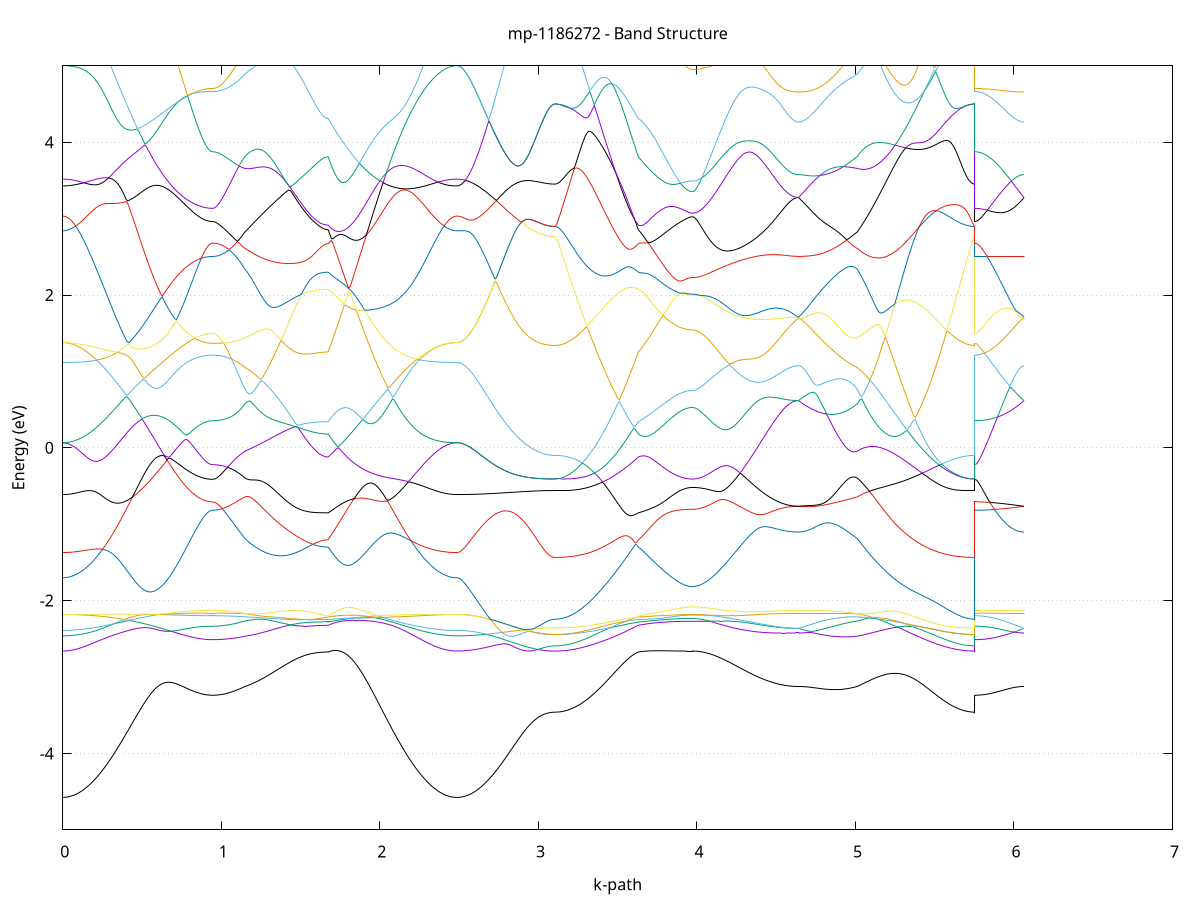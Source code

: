 set title 'mp-1186272 - Band Structure'
set xlabel 'k-path'
set ylabel 'Energy (eV)'
set grid y
set yrange [-5:5]
set terminal png size 800,600
set output 'mp-1186272_bands_gnuplot.png'
plot '-' using 1:2 with lines notitle, '-' using 1:2 with lines notitle, '-' using 1:2 with lines notitle, '-' using 1:2 with lines notitle, '-' using 1:2 with lines notitle, '-' using 1:2 with lines notitle, '-' using 1:2 with lines notitle, '-' using 1:2 with lines notitle, '-' using 1:2 with lines notitle, '-' using 1:2 with lines notitle, '-' using 1:2 with lines notitle, '-' using 1:2 with lines notitle, '-' using 1:2 with lines notitle, '-' using 1:2 with lines notitle, '-' using 1:2 with lines notitle, '-' using 1:2 with lines notitle, '-' using 1:2 with lines notitle, '-' using 1:2 with lines notitle, '-' using 1:2 with lines notitle, '-' using 1:2 with lines notitle, '-' using 1:2 with lines notitle, '-' using 1:2 with lines notitle, '-' using 1:2 with lines notitle, '-' using 1:2 with lines notitle, '-' using 1:2 with lines notitle, '-' using 1:2 with lines notitle, '-' using 1:2 with lines notitle, '-' using 1:2 with lines notitle, '-' using 1:2 with lines notitle, '-' using 1:2 with lines notitle, '-' using 1:2 with lines notitle, '-' using 1:2 with lines notitle, '-' using 1:2 with lines notitle, '-' using 1:2 with lines notitle, '-' using 1:2 with lines notitle, '-' using 1:2 with lines notitle, '-' using 1:2 with lines notitle, '-' using 1:2 with lines notitle, '-' using 1:2 with lines notitle, '-' using 1:2 with lines notitle, '-' using 1:2 with lines notitle, '-' using 1:2 with lines notitle, '-' using 1:2 with lines notitle, '-' using 1:2 with lines notitle, '-' using 1:2 with lines notitle, '-' using 1:2 with lines notitle, '-' using 1:2 with lines notitle, '-' using 1:2 with lines notitle
0.000000 -69.336623
0.009956 -69.336623
0.019912 -69.336623
0.029868 -69.336623
0.039823 -69.336623
0.049779 -69.336623
0.059735 -69.336623
0.069691 -69.336623
0.079647 -69.336623
0.089603 -69.336523
0.099559 -69.336523
0.109515 -69.336523
0.119470 -69.336523
0.129426 -69.336423
0.139382 -69.336423
0.149338 -69.336423
0.159294 -69.336423
0.169250 -69.336423
0.179206 -69.336523
0.189161 -69.336423
0.199117 -69.336423
0.209073 -69.336423
0.219029 -69.336423
0.228985 -69.336423
0.238941 -69.336423
0.248897 -69.336423
0.258853 -69.336423
0.268808 -69.336323
0.278764 -69.336423
0.288720 -69.336423
0.298676 -69.336423
0.308632 -69.336423
0.318588 -69.336423
0.328544 -69.336423
0.338499 -69.336423
0.348455 -69.336423
0.358411 -69.336423
0.368367 -69.336423
0.378323 -69.336423
0.388279 -69.336423
0.398235 -69.336423
0.408191 -69.336423
0.418146 -69.336423
0.428102 -69.336423
0.438058 -69.336423
0.448014 -69.336423
0.457970 -69.336423
0.467926 -69.336423
0.477882 -69.336423
0.487838 -69.336423
0.497793 -69.336423
0.507749 -69.336423
0.517705 -69.336423
0.527661 -69.336423
0.537617 -69.336523
0.547573 -69.336523
0.557529 -69.336423
0.567484 -69.336423
0.577440 -69.336423
0.587396 -69.336423
0.597352 -69.336423
0.607308 -69.336323
0.617264 -69.336323
0.627220 -69.336323
0.637176 -69.336323
0.647131 -69.336423
0.657087 -69.336423
0.667043 -69.336423
0.676999 -69.336523
0.686955 -69.336423
0.696911 -69.336423
0.706867 -69.336423
0.716822 -69.336423
0.726778 -69.336423
0.736734 -69.336423
0.746690 -69.336423
0.756646 -69.336423
0.766602 -69.336423
0.776558 -69.336423
0.786514 -69.336423
0.796469 -69.336423
0.806425 -69.336523
0.816381 -69.336523
0.826337 -69.336523
0.836293 -69.336523
0.846249 -69.336523
0.856205 -69.336523
0.866160 -69.336523
0.876116 -69.336523
0.886072 -69.336523
0.896028 -69.336523
0.905984 -69.336523
0.915940 -69.336523
0.925896 -69.336523
0.935852 -69.336523
0.945807 -69.336523
0.945807 -69.336523
0.955459 -69.336523
0.965112 -69.336523
0.974764 -69.336523
0.984416 -69.336523
0.994068 -69.336423
1.003720 -69.336423
1.013372 -69.336423
1.023024 -69.336423
1.032676 -69.336523
1.042328 -69.336423
1.051980 -69.336423
1.061632 -69.336423
1.071284 -69.336423
1.080937 -69.336423
1.090589 -69.336423
1.100241 -69.336423
1.109893 -69.336523
1.119545 -69.336523
1.129197 -69.336523
1.138849 -69.336423
1.148501 -69.336423
1.148501 -69.336423
1.158415 -69.336423
1.168330 -69.336423
1.178244 -69.336423
1.188159 -69.336423
1.198073 -69.336423
1.207987 -69.336423
1.217902 -69.336423
1.227816 -69.336423
1.237730 -69.336423
1.247645 -69.336423
1.257559 -69.336423
1.267473 -69.336423
1.277388 -69.336423
1.287302 -69.336423
1.297216 -69.336523
1.307131 -69.336523
1.317045 -69.336423
1.326959 -69.336523
1.336874 -69.336523
1.346788 -69.336523
1.356703 -69.336523
1.366617 -69.336523
1.376531 -69.336523
1.386446 -69.336523
1.396360 -69.336523
1.406274 -69.336523
1.416189 -69.336523
1.426103 -69.336523
1.436017 -69.336523
1.445932 -69.336523
1.455846 -69.336523
1.465760 -69.336523
1.475675 -69.336523
1.485589 -69.336423
1.495503 -69.336423
1.505418 -69.336423
1.515332 -69.336423
1.525247 -69.336423
1.535161 -69.336423
1.545075 -69.336423
1.554990 -69.336423
1.564904 -69.336423
1.574818 -69.336423
1.584733 -69.336423
1.594647 -69.336423
1.604561 -69.336423
1.614476 -69.336523
1.624390 -69.336523
1.634304 -69.336523
1.644219 -69.336523
1.654133 -69.336423
1.664047 -69.336423
1.673962 -69.336423
1.673962 -69.336423
1.683866 -69.336423
1.693769 -69.336423
1.703673 -69.336423
1.713577 -69.336423
1.723481 -69.336323
1.733385 -69.336423
1.743289 -69.336423
1.753192 -69.336423
1.763096 -69.336423
1.773000 -69.336423
1.782904 -69.336423
1.792808 -69.336423
1.802711 -69.336423
1.812615 -69.336323
1.822519 -69.336323
1.832423 -69.336323
1.842327 -69.336323
1.852231 -69.336323
1.862134 -69.336323
1.872038 -69.336323
1.881942 -69.336323
1.891846 -69.336323
1.901750 -69.336323
1.911653 -69.336423
1.921557 -69.336323
1.931461 -69.336323
1.941365 -69.336423
1.951269 -69.336423
1.961172 -69.336423
1.971076 -69.336423
1.980980 -69.336423
1.990884 -69.336323
2.000788 -69.336323
2.010692 -69.336423
2.020595 -69.336423
2.030499 -69.336323
2.040403 -69.336423
2.050307 -69.336423
2.060211 -69.336423
2.070114 -69.336423
2.080018 -69.336423
2.089922 -69.336423
2.099826 -69.336423
2.109730 -69.336423
2.119634 -69.336423
2.129537 -69.336423
2.139441 -69.336423
2.149345 -69.336423
2.159249 -69.336423
2.169153 -69.336423
2.179056 -69.336423
2.188960 -69.336423
2.198864 -69.336523
2.208768 -69.336423
2.218672 -69.336423
2.228576 -69.336423
2.238479 -69.336523
2.248383 -69.336523
2.258287 -69.336423
2.268191 -69.336423
2.278095 -69.336423
2.287998 -69.336423
2.297902 -69.336523
2.307806 -69.336523
2.317710 -69.336523
2.327614 -69.336523
2.337518 -69.336523
2.347421 -69.336523
2.357325 -69.336523
2.367229 -69.336523
2.377133 -69.336523
2.387037 -69.336523
2.396940 -69.336523
2.406844 -69.336523
2.416748 -69.336523
2.426652 -69.336623
2.436556 -69.336623
2.446459 -69.336623
2.456363 -69.336623
2.466267 -69.336623
2.476171 -69.336623
2.486075 -69.336623
2.486075 -69.336623
2.496062 -69.336623
2.506049 -69.336623
2.516036 -69.336523
2.526024 -69.336523
2.536011 -69.336523
2.545998 -69.336523
2.555985 -69.336523
2.565973 -69.336523
2.575960 -69.336523
2.585947 -69.336623
2.595934 -69.336623
2.605921 -69.336623
2.615909 -69.336623
2.625896 -69.336523
2.635883 -69.336523
2.645870 -69.336423
2.655858 -69.336423
2.665845 -69.336423
2.675832 -69.336423
2.685819 -69.336423
2.695806 -69.336423
2.705794 -69.336423
2.715781 -69.336423
2.725768 -69.336423
2.735755 -69.336423
2.745743 -69.336423
2.755730 -69.336423
2.765717 -69.336423
2.775704 -69.336423
2.785691 -69.336423
2.795679 -69.336423
2.805666 -69.336423
2.815653 -69.336423
2.825640 -69.336423
2.835628 -69.336423
2.845615 -69.336423
2.855602 -69.336423
2.865589 -69.336423
2.875576 -69.336423
2.885564 -69.336423
2.895551 -69.336423
2.905538 -69.336423
2.915525 -69.336423
2.925513 -69.336423
2.935500 -69.336423
2.945487 -69.336523
2.955474 -69.336523
2.965461 -69.336523
2.975449 -69.336523
2.985436 -69.336523
2.995423 -69.336523
3.005410 -69.336523
3.015398 -69.336523
3.025385 -69.336523
3.035372 -69.336523
3.045359 -69.336523
3.055347 -69.336523
3.065334 -69.336623
3.075321 -69.336623
3.085308 -69.336623
3.095295 -69.336623
3.105283 -69.336623
3.105283 -69.336623
3.115197 -69.336623
3.125111 -69.336623
3.135026 -69.336623
3.144940 -69.336623
3.154854 -69.336523
3.164769 -69.336523
3.174683 -69.336523
3.184597 -69.336523
3.194512 -69.336523
3.204426 -69.336523
3.214341 -69.336523
3.224255 -69.336523
3.234169 -69.336523
3.244084 -69.336523
3.253998 -69.336523
3.263912 -69.336523
3.273827 -69.336523
3.283741 -69.336523
3.293655 -69.336523
3.303570 -69.336523
3.313484 -69.336423
3.323398 -69.336423
3.333313 -69.336423
3.343227 -69.336423
3.353141 -69.336423
3.363056 -69.336423
3.372970 -69.336423
3.382885 -69.336323
3.392799 -69.336323
3.402713 -69.336323
3.412628 -69.336423
3.422542 -69.336423
3.432456 -69.336423
3.442371 -69.336423
3.452285 -69.336423
3.462199 -69.336423
3.472114 -69.336423
3.482028 -69.336423
3.491942 -69.336423
3.501857 -69.336423
3.511771 -69.336423
3.521685 -69.336423
3.531600 -69.336423
3.541514 -69.336423
3.551429 -69.336423
3.561343 -69.336423
3.571257 -69.336423
3.581172 -69.336423
3.591086 -69.336523
3.601000 -69.336523
3.610915 -69.336523
3.620829 -69.336523
3.630743 -69.336423
3.630743 -69.336423
3.640491 -69.336423
3.650239 -69.336423
3.659986 -69.336423
3.669734 -69.336423
3.679482 -69.336423
3.689230 -69.336423
3.698977 -69.336423
3.708725 -69.336423
3.718473 -69.336423
3.728220 -69.336423
3.737968 -69.336423
3.747716 -69.336423
3.757464 -69.336423
3.767211 -69.336423
3.776959 -69.336423
3.786707 -69.336423
3.796454 -69.336423
3.806202 -69.336423
3.815950 -69.336423
3.825698 -69.336423
3.835445 -69.336423
3.845193 -69.336523
3.854941 -69.336423
3.864688 -69.336423
3.874436 -69.336423
3.884184 -69.336423
3.893932 -69.336423
3.903679 -69.336423
3.913427 -69.336423
3.923175 -69.336423
3.932922 -69.336423
3.942670 -69.336423
3.952418 -69.336423
3.962166 -69.336423
3.971913 -69.336323
3.971913 -69.336323
3.981895 -69.336423
3.991877 -69.336423
4.001859 -69.336423
4.011841 -69.336423
4.021823 -69.336423
4.031805 -69.336423
4.041787 -69.336423
4.051768 -69.336423
4.061750 -69.336423
4.071732 -69.336423
4.081714 -69.336423
4.091696 -69.336423
4.101678 -69.336423
4.111660 -69.336423
4.121642 -69.336423
4.131624 -69.336423
4.141606 -69.336423
4.151587 -69.336423
4.161569 -69.336423
4.171551 -69.336423
4.181533 -69.336423
4.191515 -69.336423
4.201497 -69.336523
4.211479 -69.336523
4.221461 -69.336523
4.231443 -69.336423
4.241424 -69.336423
4.251406 -69.336423
4.261388 -69.336423
4.271370 -69.336423
4.281352 -69.336423
4.291334 -69.336423
4.301316 -69.336423
4.311298 -69.336423
4.321280 -69.336423
4.331261 -69.336423
4.341243 -69.336423
4.351225 -69.336523
4.361207 -69.336423
4.371189 -69.336423
4.381171 -69.336423
4.391153 -69.336423
4.401135 -69.336523
4.411117 -69.336523
4.421099 -69.336523
4.431080 -69.336423
4.441062 -69.336423
4.451044 -69.336423
4.461026 -69.336523
4.471008 -69.336523
4.480990 -69.336523
4.490972 -69.336423
4.500954 -69.336423
4.510936 -69.336423
4.520917 -69.336423
4.530899 -69.336523
4.540881 -69.336423
4.550863 -69.336423
4.560845 -69.336523
4.570827 -69.336523
4.580809 -69.336423
4.590791 -69.336423
4.600773 -69.336423
4.610754 -69.336423
4.620736 -69.336423
4.630718 -69.336423
4.640700 -69.336423
4.640700 -69.336423
4.650438 -69.336423
4.660177 -69.336423
4.669915 -69.336423
4.679653 -69.336423
4.689391 -69.336423
4.699130 -69.336423
4.708868 -69.336423
4.718606 -69.336423
4.728344 -69.336423
4.738083 -69.336423
4.747821 -69.336423
4.757559 -69.336423
4.767297 -69.336423
4.777036 -69.336423
4.786774 -69.336423
4.796512 -69.336423
4.806250 -69.336523
4.815988 -69.336423
4.825727 -69.336423
4.835465 -69.336423
4.845203 -69.336423
4.854941 -69.336423
4.864680 -69.336423
4.874418 -69.336423
4.884156 -69.336423
4.893894 -69.336423
4.903633 -69.336423
4.913371 -69.336423
4.923109 -69.336423
4.932847 -69.336523
4.942586 -69.336523
4.952324 -69.336423
4.962062 -69.336423
4.971800 -69.336423
4.981539 -69.336423
4.991277 -69.336423
5.001015 -69.336423
5.010753 -69.336423
5.010753 -69.336423
5.020661 -69.336423
5.030570 -69.336423
5.040478 -69.336423
5.050386 -69.336423
5.060294 -69.336423
5.070202 -69.336423
5.080111 -69.336423
5.090019 -69.336423
5.099927 -69.336423
5.109835 -69.336423
5.119743 -69.336423
5.129652 -69.336423
5.139560 -69.336423
5.149468 -69.336423
5.159376 -69.336423
5.169284 -69.336423
5.179192 -69.336423
5.189101 -69.336423
5.199009 -69.336423
5.208917 -69.336423
5.218825 -69.336423
5.228733 -69.336423
5.238642 -69.336423
5.248550 -69.336423
5.258458 -69.336323
5.268366 -69.336323
5.278274 -69.336323
5.288182 -69.336423
5.298091 -69.336423
5.307999 -69.336423
5.317907 -69.336523
5.327815 -69.336523
5.337723 -69.336523
5.347632 -69.336423
5.357540 -69.336423
5.367448 -69.336423
5.377356 -69.336423
5.387264 -69.336423
5.397172 -69.336423
5.407081 -69.336423
5.416989 -69.336423
5.426897 -69.336423
5.436805 -69.336423
5.446713 -69.336423
5.456622 -69.336423
5.466530 -69.336423
5.476438 -69.336423
5.486346 -69.336423
5.496254 -69.336423
5.506162 -69.336423
5.516071 -69.336423
5.525979 -69.336423
5.535887 -69.336423
5.545795 -69.336523
5.555703 -69.336523
5.565612 -69.336523
5.575520 -69.336523
5.585428 -69.336523
5.595336 -69.336523
5.605244 -69.336523
5.615152 -69.336523
5.625061 -69.336623
5.634969 -69.336623
5.644877 -69.336623
5.654785 -69.336623
5.664693 -69.336623
5.674602 -69.336623
5.684510 -69.336623
5.694418 -69.336623
5.704326 -69.336623
5.714234 -69.336623
5.724142 -69.336623
5.734051 -69.336623
5.743959 -69.336623
5.753867 -69.336623
5.753867 -69.336523
5.763854 -69.336523
5.773841 -69.336523
5.783829 -69.336523
5.793816 -69.336523
5.803803 -69.336523
5.813790 -69.336523
5.823778 -69.336423
5.833765 -69.336523
5.843752 -69.336523
5.853739 -69.336523
5.863726 -69.336523
5.873714 -69.336423
5.883701 -69.336423
5.893688 -69.336423
5.903675 -69.336423
5.913663 -69.336423
5.923650 -69.336423
5.933637 -69.336423
5.943624 -69.336323
5.953611 -69.336323
5.963599 -69.336323
5.973586 -69.336323
5.983573 -69.336323
5.993560 -69.336423
6.003548 -69.336423
6.013535 -69.336423
6.023522 -69.336423
6.033509 -69.336423
6.043497 -69.336423
6.053484 -69.336423
6.063471 -69.336423
e
0.000000 -69.336623
0.009956 -69.336623
0.019912 -69.336623
0.029868 -69.336623
0.039823 -69.336523
0.049779 -69.336523
0.059735 -69.336523
0.069691 -69.336423
0.079647 -69.336423
0.089603 -69.336423
0.099559 -69.336523
0.109515 -69.336423
0.119470 -69.336323
0.129426 -69.336423
0.139382 -69.336423
0.149338 -69.336423
0.159294 -69.336423
0.169250 -69.336423
0.179206 -69.336423
0.189161 -69.336423
0.199117 -69.336423
0.209073 -69.336423
0.219029 -69.336423
0.228985 -69.336423
0.238941 -69.336423
0.248897 -69.336423
0.258853 -69.336323
0.268808 -69.336223
0.278764 -69.336323
0.288720 -69.336323
0.298676 -69.336323
0.308632 -69.336423
0.318588 -69.336423
0.328544 -69.336423
0.338499 -69.336423
0.348455 -69.336423
0.358411 -69.336423
0.368367 -69.336423
0.378323 -69.336423
0.388279 -69.336423
0.398235 -69.336423
0.408191 -69.336323
0.418146 -69.336323
0.428102 -69.336323
0.438058 -69.336423
0.448014 -69.336423
0.457970 -69.336323
0.467926 -69.336323
0.477882 -69.336323
0.487838 -69.336323
0.497793 -69.336323
0.507749 -69.336323
0.517705 -69.336323
0.527661 -69.336223
0.537617 -69.336423
0.547573 -69.336323
0.557529 -69.336323
0.567484 -69.336323
0.577440 -69.336323
0.587396 -69.336323
0.597352 -69.336323
0.607308 -69.336323
0.617264 -69.336323
0.627220 -69.336323
0.637176 -69.336323
0.647131 -69.336423
0.657087 -69.336423
0.667043 -69.336423
0.676999 -69.336423
0.686955 -69.336423
0.696911 -69.336423
0.706867 -69.336423
0.716822 -69.336423
0.726778 -69.336423
0.736734 -69.336423
0.746690 -69.336423
0.756646 -69.336423
0.766602 -69.336423
0.776558 -69.336423
0.786514 -69.336423
0.796469 -69.336423
0.806425 -69.336423
0.816381 -69.336423
0.826337 -69.336423
0.836293 -69.336423
0.846249 -69.336423
0.856205 -69.336423
0.866160 -69.336423
0.876116 -69.336423
0.886072 -69.336523
0.896028 -69.336523
0.905984 -69.336523
0.915940 -69.336423
0.925896 -69.336423
0.935852 -69.336423
0.945807 -69.336523
0.945807 -69.336523
0.955459 -69.336523
0.965112 -69.336423
0.974764 -69.336423
0.984416 -69.336423
0.994068 -69.336423
1.003720 -69.336423
1.013372 -69.336423
1.023024 -69.336423
1.032676 -69.336423
1.042328 -69.336323
1.051980 -69.336323
1.061632 -69.336323
1.071284 -69.336323
1.080937 -69.336323
1.090589 -69.336423
1.100241 -69.336423
1.109893 -69.336423
1.119545 -69.336523
1.129197 -69.336523
1.138849 -69.336423
1.148501 -69.336423
1.148501 -69.336423
1.158415 -69.336423
1.168330 -69.336423
1.178244 -69.336423
1.188159 -69.336423
1.198073 -69.336323
1.207987 -69.336323
1.217902 -69.336423
1.227816 -69.336423
1.237730 -69.336423
1.247645 -69.336323
1.257559 -69.336423
1.267473 -69.336423
1.277388 -69.336323
1.287302 -69.336323
1.297216 -69.336423
1.307131 -69.336423
1.317045 -69.336423
1.326959 -69.336423
1.336874 -69.336523
1.346788 -69.336423
1.356703 -69.336423
1.366617 -69.336523
1.376531 -69.336523
1.386446 -69.336523
1.396360 -69.336423
1.406274 -69.336423
1.416189 -69.336423
1.426103 -69.336423
1.436017 -69.336423
1.445932 -69.336423
1.455846 -69.336323
1.465760 -69.336423
1.475675 -69.336423
1.485589 -69.336323
1.495503 -69.336323
1.505418 -69.336323
1.515332 -69.336323
1.525247 -69.336323
1.535161 -69.336323
1.545075 -69.336323
1.554990 -69.336323
1.564904 -69.336323
1.574818 -69.336423
1.584733 -69.336423
1.594647 -69.336423
1.604561 -69.336323
1.614476 -69.336323
1.624390 -69.336423
1.634304 -69.336423
1.644219 -69.336423
1.654133 -69.336423
1.664047 -69.336423
1.673962 -69.336423
1.673962 -69.336423
1.683866 -69.336423
1.693769 -69.336423
1.703673 -69.336423
1.713577 -69.336323
1.723481 -69.336323
1.733385 -69.336323
1.743289 -69.336323
1.753192 -69.336323
1.763096 -69.336323
1.773000 -69.336323
1.782904 -69.336323
1.792808 -69.336323
1.802711 -69.336323
1.812615 -69.336323
1.822519 -69.336323
1.832423 -69.336323
1.842327 -69.336323
1.852231 -69.336323
1.862134 -69.336323
1.872038 -69.336323
1.881942 -69.336323
1.891846 -69.336323
1.901750 -69.336323
1.911653 -69.336323
1.921557 -69.336323
1.931461 -69.336323
1.941365 -69.336323
1.951269 -69.336323
1.961172 -69.336323
1.971076 -69.336323
1.980980 -69.336323
1.990884 -69.336323
2.000788 -69.336323
2.010692 -69.336323
2.020595 -69.336323
2.030499 -69.336323
2.040403 -69.336323
2.050307 -69.336423
2.060211 -69.336423
2.070114 -69.336423
2.080018 -69.336423
2.089922 -69.336423
2.099826 -69.336423
2.109730 -69.336423
2.119634 -69.336423
2.129537 -69.336423
2.139441 -69.336423
2.149345 -69.336423
2.159249 -69.336423
2.169153 -69.336423
2.179056 -69.336423
2.188960 -69.336423
2.198864 -69.336423
2.208768 -69.336423
2.218672 -69.336423
2.228576 -69.336423
2.238479 -69.336423
2.248383 -69.336423
2.258287 -69.336423
2.268191 -69.336423
2.278095 -69.336423
2.287998 -69.336423
2.297902 -69.336423
2.307806 -69.336423
2.317710 -69.336423
2.327614 -69.336423
2.337518 -69.336423
2.347421 -69.336423
2.357325 -69.336423
2.367229 -69.336423
2.377133 -69.336423
2.387037 -69.336423
2.396940 -69.336423
2.406844 -69.336423
2.416748 -69.336423
2.426652 -69.336523
2.436556 -69.336523
2.446459 -69.336623
2.456363 -69.336623
2.466267 -69.336623
2.476171 -69.336623
2.486075 -69.336623
2.486075 -69.336623
2.496062 -69.336623
2.506049 -69.336623
2.516036 -69.336523
2.526024 -69.336523
2.536011 -69.336523
2.545998 -69.336523
2.555985 -69.336523
2.565973 -69.336523
2.575960 -69.336523
2.585947 -69.336623
2.595934 -69.336623
2.605921 -69.336623
2.615909 -69.336623
2.625896 -69.336523
2.635883 -69.336523
2.645870 -69.336423
2.655858 -69.336423
2.665845 -69.336423
2.675832 -69.336423
2.685819 -69.336423
2.695806 -69.336423
2.705794 -69.336423
2.715781 -69.336423
2.725768 -69.336423
2.735755 -69.336423
2.745743 -69.336423
2.755730 -69.336423
2.765717 -69.336423
2.775704 -69.336423
2.785691 -69.336423
2.795679 -69.336423
2.805666 -69.336423
2.815653 -69.336423
2.825640 -69.336423
2.835628 -69.336423
2.845615 -69.336423
2.855602 -69.336423
2.865589 -69.336423
2.875576 -69.336423
2.885564 -69.336423
2.895551 -69.336423
2.905538 -69.336423
2.915525 -69.336423
2.925513 -69.336423
2.935500 -69.336423
2.945487 -69.336523
2.955474 -69.336523
2.965461 -69.336523
2.975449 -69.336523
2.985436 -69.336523
2.995423 -69.336523
3.005410 -69.336523
3.015398 -69.336523
3.025385 -69.336523
3.035372 -69.336523
3.045359 -69.336523
3.055347 -69.336523
3.065334 -69.336623
3.075321 -69.336623
3.085308 -69.336623
3.095295 -69.336623
3.105283 -69.336623
3.105283 -69.336623
3.115197 -69.336623
3.125111 -69.336623
3.135026 -69.336623
3.144940 -69.336523
3.154854 -69.336523
3.164769 -69.336523
3.174683 -69.336523
3.184597 -69.336523
3.194512 -69.336423
3.204426 -69.336423
3.214341 -69.336423
3.224255 -69.336423
3.234169 -69.336423
3.244084 -69.336423
3.253998 -69.336423
3.263912 -69.336423
3.273827 -69.336423
3.283741 -69.336423
3.293655 -69.336423
3.303570 -69.336423
3.313484 -69.336423
3.323398 -69.336423
3.333313 -69.336423
3.343227 -69.336423
3.353141 -69.336323
3.363056 -69.336323
3.372970 -69.336323
3.382885 -69.336223
3.392799 -69.336323
3.402713 -69.336223
3.412628 -69.336223
3.422542 -69.336323
3.432456 -69.336323
3.442371 -69.336323
3.452285 -69.336323
3.462199 -69.336323
3.472114 -69.336323
3.482028 -69.336323
3.491942 -69.336323
3.501857 -69.336323
3.511771 -69.336323
3.521685 -69.336323
3.531600 -69.336423
3.541514 -69.336423
3.551429 -69.336423
3.561343 -69.336423
3.571257 -69.336423
3.581172 -69.336423
3.591086 -69.336423
3.601000 -69.336423
3.610915 -69.336423
3.620829 -69.336423
3.630743 -69.336423
3.630743 -69.336423
3.640491 -69.336423
3.650239 -69.336423
3.659986 -69.336423
3.669734 -69.336423
3.679482 -69.336323
3.689230 -69.336323
3.698977 -69.336323
3.708725 -69.336323
3.718473 -69.336323
3.728220 -69.336323
3.737968 -69.336423
3.747716 -69.336323
3.757464 -69.336323
3.767211 -69.336323
3.776959 -69.336323
3.786707 -69.336423
3.796454 -69.336423
3.806202 -69.336423
3.815950 -69.336423
3.825698 -69.336423
3.835445 -69.336323
3.845193 -69.336423
3.854941 -69.336423
3.864688 -69.336423
3.874436 -69.336423
3.884184 -69.336323
3.893932 -69.336423
3.903679 -69.336423
3.913427 -69.336423
3.923175 -69.336423
3.932922 -69.336323
3.942670 -69.336323
3.952418 -69.336323
3.962166 -69.336323
3.971913 -69.336323
3.971913 -69.336323
3.981895 -69.336323
3.991877 -69.336323
4.001859 -69.336323
4.011841 -69.336423
4.021823 -69.336423
4.031805 -69.336423
4.041787 -69.336423
4.051768 -69.336423
4.061750 -69.336423
4.071732 -69.336423
4.081714 -69.336423
4.091696 -69.336423
4.101678 -69.336423
4.111660 -69.336423
4.121642 -69.336423
4.131624 -69.336423
4.141606 -69.336323
4.151587 -69.336323
4.161569 -69.336323
4.171551 -69.336423
4.181533 -69.336423
4.191515 -69.336423
4.201497 -69.336423
4.211479 -69.336423
4.221461 -69.336423
4.231443 -69.336423
4.241424 -69.336423
4.251406 -69.336423
4.261388 -69.336423
4.271370 -69.336423
4.281352 -69.336423
4.291334 -69.336423
4.301316 -69.336423
4.311298 -69.336423
4.321280 -69.336423
4.331261 -69.336423
4.341243 -69.336423
4.351225 -69.336523
4.361207 -69.336423
4.371189 -69.336423
4.381171 -69.336423
4.391153 -69.336423
4.401135 -69.336523
4.411117 -69.336423
4.421099 -69.336423
4.431080 -69.336423
4.441062 -69.336423
4.451044 -69.336423
4.461026 -69.336423
4.471008 -69.336423
4.480990 -69.336423
4.490972 -69.336423
4.500954 -69.336423
4.510936 -69.336423
4.520917 -69.336423
4.530899 -69.336423
4.540881 -69.336423
4.550863 -69.336423
4.560845 -69.336423
4.570827 -69.336423
4.580809 -69.336423
4.590791 -69.336423
4.600773 -69.336323
4.610754 -69.336423
4.620736 -69.336423
4.630718 -69.336423
4.640700 -69.336423
4.640700 -69.336423
4.650438 -69.336423
4.660177 -69.336423
4.669915 -69.336423
4.679653 -69.336423
4.689391 -69.336423
4.699130 -69.336423
4.708868 -69.336423
4.718606 -69.336423
4.728344 -69.336423
4.738083 -69.336423
4.747821 -69.336323
4.757559 -69.336323
4.767297 -69.336423
4.777036 -69.336423
4.786774 -69.336423
4.796512 -69.336423
4.806250 -69.336423
4.815988 -69.336423
4.825727 -69.336423
4.835465 -69.336423
4.845203 -69.336423
4.854941 -69.336423
4.864680 -69.336423
4.874418 -69.336423
4.884156 -69.336423
4.893894 -69.336423
4.903633 -69.336423
4.913371 -69.336423
4.923109 -69.336423
4.932847 -69.336423
4.942586 -69.336423
4.952324 -69.336423
4.962062 -69.336423
4.971800 -69.336423
4.981539 -69.336423
4.991277 -69.336423
5.001015 -69.336423
5.010753 -69.336423
5.010753 -69.336423
5.020661 -69.336423
5.030570 -69.336423
5.040478 -69.336323
5.050386 -69.336323
5.060294 -69.336323
5.070202 -69.336423
5.080111 -69.336423
5.090019 -69.336323
5.099927 -69.336423
5.109835 -69.336423
5.119743 -69.336423
5.129652 -69.336423
5.139560 -69.336423
5.149468 -69.336423
5.159376 -69.336423
5.169284 -69.336423
5.179192 -69.336423
5.189101 -69.336423
5.199009 -69.336423
5.208917 -69.336423
5.218825 -69.336423
5.228733 -69.336423
5.238642 -69.336423
5.248550 -69.336323
5.258458 -69.336323
5.268366 -69.336323
5.278274 -69.336323
5.288182 -69.336323
5.298091 -69.336323
5.307999 -69.336323
5.317907 -69.336323
5.327815 -69.336323
5.337723 -69.336323
5.347632 -69.336323
5.357540 -69.336323
5.367448 -69.336323
5.377356 -69.336323
5.387264 -69.336323
5.397172 -69.336323
5.407081 -69.336323
5.416989 -69.336323
5.426897 -69.336323
5.436805 -69.336323
5.446713 -69.336323
5.456622 -69.336323
5.466530 -69.336323
5.476438 -69.336423
5.486346 -69.336423
5.496254 -69.336423
5.506162 -69.336423
5.516071 -69.336323
5.525979 -69.336323
5.535887 -69.336323
5.545795 -69.336323
5.555703 -69.336323
5.565612 -69.336323
5.575520 -69.336423
5.585428 -69.336423
5.595336 -69.336423
5.605244 -69.336423
5.615152 -69.336423
5.625061 -69.336523
5.634969 -69.336523
5.644877 -69.336523
5.654785 -69.336523
5.664693 -69.336523
5.674602 -69.336523
5.684510 -69.336523
5.694418 -69.336523
5.704326 -69.336523
5.714234 -69.336523
5.724142 -69.336623
5.734051 -69.336623
5.743959 -69.336623
5.753867 -69.336623
5.753867 -69.336523
5.763854 -69.336523
5.773841 -69.336423
5.783829 -69.336423
5.793816 -69.336423
5.803803 -69.336423
5.813790 -69.336423
5.823778 -69.336423
5.833765 -69.336423
5.843752 -69.336423
5.853739 -69.336423
5.863726 -69.336423
5.873714 -69.336423
5.883701 -69.336423
5.893688 -69.336423
5.903675 -69.336423
5.913663 -69.336323
5.923650 -69.336323
5.933637 -69.336323
5.943624 -69.336323
5.953611 -69.336323
5.963599 -69.336323
5.973586 -69.336323
5.983573 -69.336323
5.993560 -69.336323
6.003548 -69.336323
6.013535 -69.336423
6.023522 -69.336323
6.033509 -69.336423
6.043497 -69.336423
6.053484 -69.336423
6.063471 -69.336423
e
0.000000 -69.297923
0.009956 -69.297923
0.019912 -69.297923
0.029868 -69.297923
0.039823 -69.297823
0.049779 -69.297823
0.059735 -69.297823
0.069691 -69.297823
0.079647 -69.297823
0.089603 -69.297823
0.099559 -69.297823
0.109515 -69.297823
0.119470 -69.297823
0.129426 -69.297823
0.139382 -69.297823
0.149338 -69.297823
0.159294 -69.297823
0.169250 -69.297823
0.179206 -69.297823
0.189161 -69.297823
0.199117 -69.297823
0.209073 -69.297823
0.219029 -69.297823
0.228985 -69.297823
0.238941 -69.297823
0.248897 -69.297723
0.258853 -69.297723
0.268808 -69.297723
0.278764 -69.297723
0.288720 -69.297823
0.298676 -69.297823
0.308632 -69.297823
0.318588 -69.297823
0.328544 -69.297823
0.338499 -69.297823
0.348455 -69.297823
0.358411 -69.297823
0.368367 -69.297823
0.378323 -69.297823
0.388279 -69.297823
0.398235 -69.297823
0.408191 -69.297823
0.418146 -69.297823
0.428102 -69.297823
0.438058 -69.297823
0.448014 -69.297823
0.457970 -69.297823
0.467926 -69.297823
0.477882 -69.297823
0.487838 -69.297823
0.497793 -69.297823
0.507749 -69.297823
0.517705 -69.297723
0.527661 -69.297723
0.537617 -69.297923
0.547573 -69.297823
0.557529 -69.297823
0.567484 -69.297823
0.577440 -69.297823
0.587396 -69.297723
0.597352 -69.297723
0.607308 -69.297723
0.617264 -69.297723
0.627220 -69.297723
0.637176 -69.297723
0.647131 -69.297723
0.657087 -69.297723
0.667043 -69.297723
0.676999 -69.297723
0.686955 -69.297723
0.696911 -69.297723
0.706867 -69.297723
0.716822 -69.297823
0.726778 -69.297823
0.736734 -69.297823
0.746690 -69.297823
0.756646 -69.297823
0.766602 -69.297823
0.776558 -69.297823
0.786514 -69.297823
0.796469 -69.297823
0.806425 -69.297823
0.816381 -69.297823
0.826337 -69.297823
0.836293 -69.297823
0.846249 -69.297923
0.856205 -69.297923
0.866160 -69.297923
0.876116 -69.297823
0.886072 -69.297923
0.896028 -69.297923
0.905984 -69.297923
0.915940 -69.297923
0.925896 -69.297923
0.935852 -69.297923
0.945807 -69.297923
0.945807 -69.297923
0.955459 -69.297923
0.965112 -69.297923
0.974764 -69.297923
0.984416 -69.297923
0.994068 -69.297923
1.003720 -69.297923
1.013372 -69.297923
1.023024 -69.297923
1.032676 -69.297923
1.042328 -69.297923
1.051980 -69.297923
1.061632 -69.297823
1.071284 -69.297823
1.080937 -69.297823
1.090589 -69.297923
1.100241 -69.297923
1.109893 -69.297823
1.119545 -69.297923
1.129197 -69.297923
1.138849 -69.297823
1.148501 -69.297923
1.148501 -69.297923
1.158415 -69.297823
1.168330 -69.297823
1.178244 -69.297823
1.188159 -69.297823
1.198073 -69.297823
1.207987 -69.297823
1.217902 -69.297823
1.227816 -69.297823
1.237730 -69.297823
1.247645 -69.297823
1.257559 -69.297823
1.267473 -69.297823
1.277388 -69.297823
1.287302 -69.297823
1.297216 -69.297823
1.307131 -69.297823
1.317045 -69.297823
1.326959 -69.297823
1.336874 -69.297823
1.346788 -69.297823
1.356703 -69.297823
1.366617 -69.297823
1.376531 -69.297823
1.386446 -69.297923
1.396360 -69.297923
1.406274 -69.297923
1.416189 -69.297923
1.426103 -69.297923
1.436017 -69.297923
1.445932 -69.297823
1.455846 -69.297823
1.465760 -69.297823
1.475675 -69.297823
1.485589 -69.297823
1.495503 -69.297823
1.505418 -69.297823
1.515332 -69.297823
1.525247 -69.297823
1.535161 -69.297823
1.545075 -69.297823
1.554990 -69.297823
1.564904 -69.297823
1.574818 -69.297823
1.584733 -69.297823
1.594647 -69.297823
1.604561 -69.297823
1.614476 -69.297823
1.624390 -69.297823
1.634304 -69.297823
1.644219 -69.297823
1.654133 -69.297823
1.664047 -69.297823
1.673962 -69.297823
1.673962 -69.297823
1.683866 -69.297823
1.693769 -69.297823
1.703673 -69.297823
1.713577 -69.297823
1.723481 -69.297723
1.733385 -69.297723
1.743289 -69.297723
1.753192 -69.297723
1.763096 -69.297723
1.773000 -69.297723
1.782904 -69.297723
1.792808 -69.297823
1.802711 -69.297823
1.812615 -69.297823
1.822519 -69.297723
1.832423 -69.297723
1.842327 -69.297723
1.852231 -69.297723
1.862134 -69.297723
1.872038 -69.297723
1.881942 -69.297723
1.891846 -69.297723
1.901750 -69.297723
1.911653 -69.297823
1.921557 -69.297723
1.931461 -69.297723
1.941365 -69.297823
1.951269 -69.297823
1.961172 -69.297723
1.971076 -69.297723
1.980980 -69.297723
1.990884 -69.297723
2.000788 -69.297823
2.010692 -69.297823
2.020595 -69.297823
2.030499 -69.297723
2.040403 -69.297723
2.050307 -69.297823
2.060211 -69.297823
2.070114 -69.297823
2.080018 -69.297823
2.089922 -69.297823
2.099826 -69.297823
2.109730 -69.297823
2.119634 -69.297823
2.129537 -69.297823
2.139441 -69.297823
2.149345 -69.297823
2.159249 -69.297823
2.169153 -69.297823
2.179056 -69.297823
2.188960 -69.297823
2.198864 -69.297923
2.208768 -69.297923
2.218672 -69.297923
2.228576 -69.297923
2.238479 -69.297823
2.248383 -69.297823
2.258287 -69.297923
2.268191 -69.297923
2.278095 -69.297923
2.287998 -69.297923
2.297902 -69.297923
2.307806 -69.297923
2.317710 -69.297923
2.327614 -69.297923
2.337518 -69.297823
2.347421 -69.297823
2.357325 -69.297823
2.367229 -69.297823
2.377133 -69.297823
2.387037 -69.297823
2.396940 -69.297823
2.406844 -69.297823
2.416748 -69.297823
2.426652 -69.297823
2.436556 -69.297823
2.446459 -69.297823
2.456363 -69.297923
2.466267 -69.297923
2.476171 -69.297923
2.486075 -69.297923
2.486075 -69.297923
2.496062 -69.297923
2.506049 -69.297923
2.516036 -69.297823
2.526024 -69.297823
2.536011 -69.297823
2.545998 -69.297823
2.555985 -69.297823
2.565973 -69.297823
2.575960 -69.297823
2.585947 -69.297923
2.595934 -69.298023
2.605921 -69.297923
2.615909 -69.297823
2.625896 -69.297823
2.635883 -69.297823
2.645870 -69.297823
2.655858 -69.297823
2.665845 -69.297823
2.675832 -69.297823
2.685819 -69.297823
2.695806 -69.297823
2.705794 -69.297823
2.715781 -69.297923
2.725768 -69.297823
2.735755 -69.297823
2.745743 -69.297923
2.755730 -69.297923
2.765717 -69.297923
2.775704 -69.297923
2.785691 -69.297823
2.795679 -69.297823
2.805666 -69.297823
2.815653 -69.297823
2.825640 -69.297723
2.835628 -69.297723
2.845615 -69.297823
2.855602 -69.297823
2.865589 -69.297823
2.875576 -69.297723
2.885564 -69.297723
2.895551 -69.297723
2.905538 -69.297723
2.915525 -69.297723
2.925513 -69.297723
2.935500 -69.297723
2.945487 -69.297723
2.955474 -69.297723
2.965461 -69.297823
2.975449 -69.297823
2.985436 -69.297823
2.995423 -69.297823
3.005410 -69.297823
3.015398 -69.297823
3.025385 -69.297823
3.035372 -69.297823
3.045359 -69.297823
3.055347 -69.297823
3.065334 -69.297923
3.075321 -69.297923
3.085308 -69.297923
3.095295 -69.297923
3.105283 -69.297923
3.105283 -69.297923
3.115197 -69.297923
3.125111 -69.297923
3.135026 -69.297923
3.144940 -69.297923
3.154854 -69.297823
3.164769 -69.297823
3.174683 -69.297823
3.184597 -69.297823
3.194512 -69.297823
3.204426 -69.297823
3.214341 -69.297823
3.224255 -69.297823
3.234169 -69.297823
3.244084 -69.297823
3.253998 -69.297823
3.263912 -69.297823
3.273827 -69.297823
3.283741 -69.297723
3.293655 -69.297823
3.303570 -69.297823
3.313484 -69.297823
3.323398 -69.297823
3.333313 -69.297723
3.343227 -69.297723
3.353141 -69.297723
3.363056 -69.297723
3.372970 -69.297723
3.382885 -69.297723
3.392799 -69.297723
3.402713 -69.297723
3.412628 -69.297723
3.422542 -69.297823
3.432456 -69.297823
3.442371 -69.297823
3.452285 -69.297823
3.462199 -69.297823
3.472114 -69.297823
3.482028 -69.297823
3.491942 -69.297823
3.501857 -69.297823
3.511771 -69.297823
3.521685 -69.297823
3.531600 -69.297823
3.541514 -69.297823
3.551429 -69.297823
3.561343 -69.297823
3.571257 -69.297823
3.581172 -69.297823
3.591086 -69.297823
3.601000 -69.297823
3.610915 -69.297823
3.620829 -69.297823
3.630743 -69.297823
3.630743 -69.297823
3.640491 -69.297823
3.650239 -69.297823
3.659986 -69.297823
3.669734 -69.297823
3.679482 -69.297823
3.689230 -69.297823
3.698977 -69.297823
3.708725 -69.297823
3.718473 -69.297823
3.728220 -69.297823
3.737968 -69.297823
3.747716 -69.297723
3.757464 -69.297823
3.767211 -69.297823
3.776959 -69.297823
3.786707 -69.297723
3.796454 -69.297723
3.806202 -69.297823
3.815950 -69.297823
3.825698 -69.297823
3.835445 -69.297823
3.845193 -69.297923
3.854941 -69.297923
3.864688 -69.297823
3.874436 -69.297823
3.884184 -69.297823
3.893932 -69.297923
3.903679 -69.297923
3.913427 -69.297923
3.923175 -69.297923
3.932922 -69.297923
3.942670 -69.297923
3.952418 -69.297823
3.962166 -69.297823
3.971913 -69.297823
3.971913 -69.297823
3.981895 -69.297823
3.991877 -69.297823
4.001859 -69.297823
4.011841 -69.297823
4.021823 -69.297823
4.031805 -69.297923
4.041787 -69.297923
4.051768 -69.297923
4.061750 -69.297923
4.071732 -69.297923
4.081714 -69.297823
4.091696 -69.297923
4.101678 -69.297923
4.111660 -69.297923
4.121642 -69.297923
4.131624 -69.297923
4.141606 -69.297823
4.151587 -69.297823
4.161569 -69.297823
4.171551 -69.297823
4.181533 -69.297823
4.191515 -69.297823
4.201497 -69.297923
4.211479 -69.297923
4.221461 -69.297923
4.231443 -69.297923
4.241424 -69.297923
4.251406 -69.297823
4.261388 -69.297823
4.271370 -69.297823
4.281352 -69.297823
4.291334 -69.297823
4.301316 -69.297823
4.311298 -69.297823
4.321280 -69.297823
4.331261 -69.297823
4.341243 -69.297823
4.351225 -69.297823
4.361207 -69.297823
4.371189 -69.297823
4.381171 -69.297823
4.391153 -69.297823
4.401135 -69.297823
4.411117 -69.297823
4.421099 -69.297823
4.431080 -69.297823
4.441062 -69.297823
4.451044 -69.297823
4.461026 -69.297823
4.471008 -69.297823
4.480990 -69.297823
4.490972 -69.297823
4.500954 -69.297823
4.510936 -69.297823
4.520917 -69.297823
4.530899 -69.297823
4.540881 -69.297723
4.550863 -69.297723
4.560845 -69.297823
4.570827 -69.297823
4.580809 -69.297823
4.590791 -69.297823
4.600773 -69.297823
4.610754 -69.297823
4.620736 -69.297823
4.630718 -69.297823
4.640700 -69.297823
4.640700 -69.297823
4.650438 -69.297823
4.660177 -69.297823
4.669915 -69.297823
4.679653 -69.297723
4.689391 -69.297723
4.699130 -69.297723
4.708868 -69.297723
4.718606 -69.297723
4.728344 -69.297723
4.738083 -69.297723
4.747821 -69.297723
4.757559 -69.297723
4.767297 -69.297823
4.777036 -69.297823
4.786774 -69.297823
4.796512 -69.297823
4.806250 -69.297823
4.815988 -69.297823
4.825727 -69.297823
4.835465 -69.297823
4.845203 -69.297823
4.854941 -69.297823
4.864680 -69.297823
4.874418 -69.297823
4.884156 -69.297823
4.893894 -69.297823
4.903633 -69.297823
4.913371 -69.297823
4.923109 -69.297823
4.932847 -69.297823
4.942586 -69.297823
4.952324 -69.297823
4.962062 -69.297823
4.971800 -69.297823
4.981539 -69.297823
4.991277 -69.297823
5.001015 -69.297823
5.010753 -69.297923
5.010753 -69.297923
5.020661 -69.297723
5.030570 -69.297723
5.040478 -69.297723
5.050386 -69.297723
5.060294 -69.297723
5.070202 -69.297823
5.080111 -69.297823
5.090019 -69.297823
5.099927 -69.297823
5.109835 -69.297823
5.119743 -69.297823
5.129652 -69.297823
5.139560 -69.297823
5.149468 -69.297823
5.159376 -69.297823
5.169284 -69.297823
5.179192 -69.297823
5.189101 -69.297823
5.199009 -69.297823
5.208917 -69.297823
5.218825 -69.297823
5.228733 -69.297823
5.238642 -69.297823
5.248550 -69.297823
5.258458 -69.297723
5.268366 -69.297723
5.278274 -69.297723
5.288182 -69.297723
5.298091 -69.297823
5.307999 -69.297823
5.317907 -69.297823
5.327815 -69.297823
5.337723 -69.297823
5.347632 -69.297723
5.357540 -69.297723
5.367448 -69.297723
5.377356 -69.297723
5.387264 -69.297723
5.397172 -69.297723
5.407081 -69.297723
5.416989 -69.297723
5.426897 -69.297723
5.436805 -69.297723
5.446713 -69.297723
5.456622 -69.297823
5.466530 -69.297823
5.476438 -69.297823
5.486346 -69.297823
5.496254 -69.297723
5.506162 -69.297723
5.516071 -69.297723
5.525979 -69.297723
5.535887 -69.297723
5.545795 -69.297723
5.555703 -69.297723
5.565612 -69.297823
5.575520 -69.297823
5.585428 -69.297823
5.595336 -69.297823
5.605244 -69.297723
5.615152 -69.297723
5.625061 -69.297823
5.634969 -69.297823
5.644877 -69.297823
5.654785 -69.297823
5.664693 -69.297823
5.674602 -69.297823
5.684510 -69.297823
5.694418 -69.297823
5.704326 -69.297823
5.714234 -69.297923
5.724142 -69.297923
5.734051 -69.297923
5.743959 -69.297923
5.753867 -69.297923
5.753867 -69.297923
5.763854 -69.297923
5.773841 -69.297923
5.783829 -69.297923
5.793816 -69.297923
5.803803 -69.297923
5.813790 -69.297823
5.823778 -69.297823
5.833765 -69.297823
5.843752 -69.297823
5.853739 -69.297823
5.863726 -69.297823
5.873714 -69.297823
5.883701 -69.297823
5.893688 -69.297923
5.903675 -69.297823
5.913663 -69.297823
5.923650 -69.297823
5.933637 -69.297823
5.943624 -69.297723
5.953611 -69.297723
5.963599 -69.297723
5.973586 -69.297723
5.983573 -69.297723
5.993560 -69.297723
6.003548 -69.297723
6.013535 -69.297723
6.023522 -69.297723
6.033509 -69.297823
6.043497 -69.297823
6.053484 -69.297823
6.063471 -69.297823
e
0.000000 -37.675323
0.009956 -37.675323
0.019912 -37.675123
0.029868 -37.675023
0.039823 -37.674723
0.049779 -37.674423
0.059735 -37.674023
0.069691 -37.673523
0.079647 -37.673023
0.089603 -37.672423
0.099559 -37.671723
0.109515 -37.671023
0.119470 -37.670123
0.129426 -37.669323
0.139382 -37.668323
0.149338 -37.667323
0.159294 -37.666223
0.169250 -37.665123
0.179206 -37.663923
0.189161 -37.662623
0.199117 -37.661323
0.209073 -37.659923
0.219029 -37.658523
0.228985 -37.657023
0.238941 -37.655423
0.248897 -37.653823
0.258853 -37.652223
0.268808 -37.650523
0.278764 -37.648723
0.288720 -37.646923
0.298676 -37.645123
0.308632 -37.643223
0.318588 -37.641323
0.328544 -37.639323
0.338499 -37.637323
0.348455 -37.635323
0.358411 -37.633223
0.368367 -37.631123
0.378323 -37.629023
0.388279 -37.626923
0.398235 -37.624723
0.408191 -37.622523
0.418146 -37.620323
0.428102 -37.618023
0.438058 -37.615823
0.448014 -37.613523
0.457970 -37.611223
0.467926 -37.609023
0.477882 -37.606723
0.487838 -37.604423
0.497793 -37.602123
0.507749 -37.599823
0.517705 -37.597523
0.527661 -37.595223
0.537617 -37.593023
0.547573 -37.590723
0.557529 -37.588423
0.567484 -37.586223
0.577440 -37.584023
0.587396 -37.581823
0.597352 -37.579623
0.607308 -37.577523
0.617264 -37.575423
0.627220 -37.573323
0.637176 -37.571223
0.647131 -37.569223
0.657087 -37.567223
0.667043 -37.565223
0.676999 -37.563323
0.686955 -37.561523
0.696911 -37.559723
0.706867 -37.557923
0.716822 -37.556223
0.726778 -37.554523
0.736734 -37.552923
0.746690 -37.551423
0.756646 -37.549923
0.766602 -37.548423
0.776558 -37.547123
0.786514 -37.545823
0.796469 -37.544523
0.806425 -37.543423
0.816381 -37.542323
0.826337 -37.541323
0.836293 -37.540323
0.846249 -37.539523
0.856205 -37.538723
0.866160 -37.538023
0.876116 -37.537323
0.886072 -37.536823
0.896028 -37.536323
0.905984 -37.535923
0.915940 -37.535623
0.925896 -37.535423
0.935852 -37.535323
0.945807 -37.535223
0.945807 -37.535223
0.955459 -37.535223
0.965112 -37.535223
0.974764 -37.535323
0.984416 -37.535323
0.994068 -37.535323
1.003720 -37.535323
1.013372 -37.535323
1.023024 -37.535323
1.032676 -37.535323
1.042328 -37.535323
1.051980 -37.535423
1.061632 -37.535423
1.071284 -37.535423
1.080937 -37.535423
1.090589 -37.535423
1.100241 -37.535523
1.109893 -37.535523
1.119545 -37.535523
1.129197 -37.535623
1.138849 -37.535623
1.148501 -37.535623
1.148501 -37.535623
1.158415 -37.535723
1.168330 -37.535723
1.178244 -37.535823
1.188159 -37.536023
1.198073 -37.536123
1.207987 -37.536323
1.217902 -37.536523
1.227816 -37.536823
1.237730 -37.537023
1.247645 -37.537323
1.257559 -37.537623
1.267473 -37.537823
1.277388 -37.538223
1.287302 -37.538523
1.297216 -37.538823
1.307131 -37.539123
1.317045 -37.539523
1.326959 -37.539823
1.336874 -37.540223
1.346788 -37.540623
1.356703 -37.540923
1.366617 -37.541323
1.376531 -37.541623
1.386446 -37.542023
1.396360 -37.542323
1.406274 -37.542723
1.416189 -37.543023
1.426103 -37.543423
1.436017 -37.543723
1.445932 -37.544023
1.455846 -37.544423
1.465760 -37.544723
1.475675 -37.545023
1.485589 -37.545223
1.495503 -37.545523
1.505418 -37.545823
1.515332 -37.546023
1.525247 -37.546323
1.535161 -37.546523
1.545075 -37.546723
1.554990 -37.546923
1.564904 -37.547123
1.574818 -37.547323
1.584733 -37.547423
1.594647 -37.547623
1.604561 -37.547723
1.614476 -37.547823
1.624390 -37.547923
1.634304 -37.548023
1.644219 -37.548023
1.654133 -37.548123
1.664047 -37.548123
1.673962 -37.548123
1.673962 -37.548123
1.683866 -37.549023
1.693769 -37.549923
1.703673 -37.550823
1.713577 -37.551923
1.723481 -37.552923
1.733385 -37.554123
1.743289 -37.555323
1.753192 -37.556523
1.763096 -37.557923
1.773000 -37.559223
1.782904 -37.560723
1.792808 -37.562223
1.802711 -37.563723
1.812615 -37.565323
1.822519 -37.567023
1.832423 -37.568723
1.842327 -37.570523
1.852231 -37.572323
1.862134 -37.574223
1.872038 -37.576123
1.881942 -37.578123
1.891846 -37.580123
1.901750 -37.582123
1.911653 -37.584223
1.921557 -37.586423
1.931461 -37.588523
1.941365 -37.590723
1.951269 -37.592923
1.961172 -37.595123
1.971076 -37.597423
1.980980 -37.599623
1.990884 -37.601923
2.000788 -37.604223
2.010692 -37.606523
2.020595 -37.608723
2.030499 -37.611023
2.040403 -37.613323
2.050307 -37.615623
2.060211 -37.617823
2.070114 -37.620123
2.080018 -37.622323
2.089922 -37.624523
2.099826 -37.626723
2.109730 -37.628923
2.119634 -37.631123
2.129537 -37.633223
2.139441 -37.635323
2.149345 -37.637323
2.159249 -37.639323
2.169153 -37.641323
2.179056 -37.643223
2.188960 -37.645123
2.198864 -37.647023
2.208768 -37.648823
2.218672 -37.650523
2.228576 -37.652323
2.238479 -37.653923
2.248383 -37.655523
2.258287 -37.657123
2.268191 -37.658623
2.278095 -37.660023
2.287998 -37.661423
2.297902 -37.662723
2.307806 -37.664023
2.317710 -37.665223
2.327614 -37.666323
2.337518 -37.667423
2.347421 -37.668423
2.357325 -37.669323
2.367229 -37.670223
2.377133 -37.671023
2.387037 -37.671723
2.396940 -37.672423
2.406844 -37.673023
2.416748 -37.673523
2.426652 -37.674023
2.436556 -37.674423
2.446459 -37.674723
2.456363 -37.675023
2.466267 -37.675123
2.476171 -37.675323
2.486075 -37.675323
2.486075 -37.675323
2.496062 -37.675323
2.506049 -37.675123
2.516036 -37.675023
2.526024 -37.674723
2.536011 -37.674423
2.545998 -37.674023
2.555985 -37.673523
2.565973 -37.672923
2.575960 -37.672323
2.585947 -37.671623
2.595934 -37.670923
2.605921 -37.670023
2.615909 -37.669123
2.625896 -37.668223
2.635883 -37.667123
2.645870 -37.666023
2.655858 -37.664823
2.665845 -37.663623
2.675832 -37.662323
2.685819 -37.660923
2.695806 -37.659523
2.705794 -37.658023
2.715781 -37.656423
2.725768 -37.654823
2.735755 -37.653123
2.745743 -37.651323
2.755730 -37.649523
2.765717 -37.647723
2.775704 -37.645723
2.785691 -37.643823
2.795679 -37.641823
2.805666 -37.639723
2.815653 -37.637623
2.825640 -37.635423
2.835628 -37.633223
2.845615 -37.630923
2.855602 -37.628623
2.865589 -37.626323
2.875576 -37.623923
2.885564 -37.621523
2.895551 -37.619123
2.905538 -37.616623
2.915525 -37.614123
2.925513 -37.611623
2.935500 -37.609123
2.945487 -37.606523
2.955474 -37.603923
2.965461 -37.601423
2.975449 -37.598823
2.985436 -37.596323
2.995423 -37.593723
3.005410 -37.591223
3.015398 -37.588823
3.025385 -37.586423
3.035372 -37.584123
3.045359 -37.581923
3.055347 -37.579923
3.065334 -37.578123
3.075321 -37.576623
3.085308 -37.575423
3.095295 -37.574723
3.105283 -37.574423
3.105283 -37.574423
3.115197 -37.574423
3.125111 -37.574323
3.135026 -37.574123
3.144940 -37.573823
3.154854 -37.573523
3.164769 -37.573123
3.174683 -37.572723
3.184597 -37.572123
3.194512 -37.571523
3.204426 -37.570923
3.214341 -37.570123
3.224255 -37.569323
3.234169 -37.568423
3.244084 -37.567523
3.253998 -37.566523
3.263912 -37.565423
3.273827 -37.564323
3.283741 -37.563123
3.293655 -37.561823
3.303570 -37.560423
3.313484 -37.559023
3.323398 -37.557623
3.333313 -37.556123
3.343227 -37.554523
3.353141 -37.552823
3.363056 -37.551123
3.372970 -37.549323
3.382885 -37.547523
3.392799 -37.545623
3.402713 -37.543723
3.412628 -37.541723
3.422542 -37.539723
3.432456 -37.539523
3.442371 -37.539623
3.452285 -37.539823
3.462199 -37.540023
3.472114 -37.540223
3.482028 -37.540423
3.491942 -37.540723
3.501857 -37.541023
3.511771 -37.541323
3.521685 -37.541723
3.531600 -37.542123
3.541514 -37.542523
3.551429 -37.542923
3.561343 -37.543423
3.571257 -37.544023
3.581172 -37.544523
3.591086 -37.545223
3.601000 -37.545823
3.610915 -37.546523
3.620829 -37.547323
3.630743 -37.548123
3.630743 -37.548123
3.640491 -37.548523
3.650239 -37.549023
3.659986 -37.549523
3.669734 -37.550123
3.679482 -37.550823
3.689230 -37.551423
3.698977 -37.552223
3.708725 -37.552923
3.718473 -37.553623
3.728220 -37.554423
3.737968 -37.555223
3.747716 -37.555923
3.757464 -37.556723
3.767211 -37.557423
3.776959 -37.558123
3.786707 -37.558823
3.796454 -37.559523
3.806202 -37.560223
3.815950 -37.560823
3.825698 -37.561423
3.835445 -37.562023
3.845193 -37.562523
3.854941 -37.563023
3.864688 -37.563523
3.874436 -37.563923
3.884184 -37.564323
3.893932 -37.564723
3.903679 -37.565023
3.913427 -37.565323
3.923175 -37.565523
3.932922 -37.565723
3.942670 -37.565823
3.952418 -37.565923
3.962166 -37.566023
3.971913 -37.566023
3.971913 -37.566023
3.981895 -37.566023
3.991877 -37.566023
4.001859 -37.565923
4.011841 -37.565823
4.021823 -37.565723
4.031805 -37.565523
4.041787 -37.565423
4.051768 -37.565223
4.061750 -37.564923
4.071732 -37.564723
4.081714 -37.564423
4.091696 -37.564123
4.101678 -37.563723
4.111660 -37.563423
4.121642 -37.563023
4.131624 -37.562623
4.141606 -37.562223
4.151587 -37.561723
4.161569 -37.561223
4.171551 -37.560723
4.181533 -37.560223
4.191515 -37.559723
4.201497 -37.559123
4.211479 -37.558523
4.221461 -37.557923
4.231443 -37.557323
4.241424 -37.556723
4.251406 -37.556123
4.261388 -37.555423
4.271370 -37.554823
4.281352 -37.554123
4.291334 -37.553423
4.301316 -37.552723
4.311298 -37.552023
4.321280 -37.551323
4.331261 -37.550623
4.341243 -37.549923
4.351225 -37.549123
4.361207 -37.548423
4.371189 -37.547723
4.381171 -37.547023
4.391153 -37.546323
4.401135 -37.545623
4.411117 -37.544923
4.421099 -37.544223
4.431080 -37.543523
4.441062 -37.542823
4.451044 -37.542223
4.461026 -37.541523
4.471008 -37.540923
4.480990 -37.540323
4.490972 -37.539823
4.500954 -37.539223
4.510936 -37.538723
4.520917 -37.538223
4.530899 -37.537823
4.540881 -37.537423
4.550863 -37.537023
4.560845 -37.536623
4.570827 -37.536323
4.580809 -37.536023
4.590791 -37.535823
4.600773 -37.535623
4.610754 -37.535423
4.620736 -37.535323
4.630718 -37.535323
4.640700 -37.535223
4.640700 -37.535223
4.650438 -37.535223
4.660177 -37.535323
4.669915 -37.535323
4.679653 -37.535323
4.689391 -37.535423
4.699130 -37.535423
4.708868 -37.535523
4.718606 -37.535523
4.728344 -37.535623
4.738083 -37.535623
4.747821 -37.535723
4.757559 -37.535723
4.767297 -37.535823
4.777036 -37.535823
4.786774 -37.535923
4.796512 -37.535923
4.806250 -37.535923
4.815988 -37.536023
4.825727 -37.536023
4.835465 -37.536023
4.845203 -37.536023
4.854941 -37.536023
4.864680 -37.536023
4.874418 -37.536023
4.884156 -37.536023
4.893894 -37.535923
4.903633 -37.535923
4.913371 -37.535923
4.923109 -37.535823
4.932847 -37.535823
4.942586 -37.535823
4.952324 -37.535723
4.962062 -37.535723
4.971800 -37.535723
4.981539 -37.535623
4.991277 -37.535623
5.001015 -37.535623
5.010753 -37.535623
5.010753 -37.535623
5.020661 -37.535723
5.030570 -37.535723
5.040478 -37.535723
5.050386 -37.535823
5.060294 -37.535823
5.070202 -37.535923
5.080111 -37.535923
5.090019 -37.536023
5.099927 -37.536023
5.109835 -37.536123
5.119743 -37.536123
5.129652 -37.536223
5.139560 -37.536223
5.149468 -37.536323
5.159376 -37.536323
5.169284 -37.536423
5.179192 -37.536423
5.189101 -37.536523
5.199009 -37.536523
5.208917 -37.536623
5.218825 -37.536723
5.228733 -37.536723
5.238642 -37.536823
5.248550 -37.536823
5.258458 -37.536923
5.268366 -37.536923
5.278274 -37.537023
5.288182 -37.537123
5.298091 -37.537123
5.307999 -37.537223
5.317907 -37.537223
5.327815 -37.537323
5.337723 -37.537423
5.347632 -37.537423
5.357540 -37.537523
5.367448 -37.537523
5.377356 -37.537623
5.387264 -37.537723
5.397172 -37.537723
5.407081 -37.537823
5.416989 -37.537823
5.426897 -37.539223
5.436805 -37.541123
5.446713 -37.543023
5.456622 -37.544923
5.466530 -37.546623
5.476438 -37.548423
5.486346 -37.550123
5.496254 -37.551823
5.506162 -37.553423
5.516071 -37.555023
5.525979 -37.556523
5.535887 -37.557923
5.545795 -37.559323
5.555703 -37.560723
5.565612 -37.562023
5.575520 -37.563223
5.585428 -37.564423
5.595336 -37.565523
5.605244 -37.566623
5.615152 -37.567623
5.625061 -37.568523
5.634969 -37.569423
5.644877 -37.570223
5.654785 -37.570923
5.664693 -37.571523
5.674602 -37.572123
5.684510 -37.572723
5.694418 -37.573123
5.704326 -37.573523
5.714234 -37.573823
5.724142 -37.574123
5.734051 -37.574323
5.743959 -37.574423
5.753867 -37.574423
5.753867 -37.535223
5.763854 -37.535223
5.773841 -37.535223
5.783829 -37.535223
5.793816 -37.535223
5.803803 -37.535223
5.813790 -37.535223
5.823778 -37.535223
5.833765 -37.535223
5.843752 -37.535223
5.853739 -37.535223
5.863726 -37.535223
5.873714 -37.535223
5.883701 -37.535223
5.893688 -37.535223
5.903675 -37.535223
5.913663 -37.535223
5.923650 -37.535223
5.933637 -37.535223
5.943624 -37.535223
5.953611 -37.535223
5.963599 -37.535223
5.973586 -37.535223
5.983573 -37.535223
5.993560 -37.535223
6.003548 -37.535223
6.013535 -37.535223
6.023522 -37.535223
6.033509 -37.535223
6.043497 -37.535223
6.053484 -37.535223
6.063471 -37.535223
e
0.000000 -37.435023
0.009956 -37.435023
0.019912 -37.435023
0.029868 -37.435023
0.039823 -37.435023
0.049779 -37.435023
0.059735 -37.435023
0.069691 -37.435023
0.079647 -37.435023
0.089603 -37.435023
0.099559 -37.435023
0.109515 -37.435023
0.119470 -37.435023
0.129426 -37.435023
0.139382 -37.435023
0.149338 -37.435023
0.159294 -37.435123
0.169250 -37.435123
0.179206 -37.435123
0.189161 -37.435123
0.199117 -37.435123
0.209073 -37.435123
0.219029 -37.435123
0.228985 -37.435223
0.238941 -37.435223
0.248897 -37.435223
0.258853 -37.435223
0.268808 -37.435223
0.278764 -37.435323
0.288720 -37.435323
0.298676 -37.435323
0.308632 -37.435423
0.318588 -37.435423
0.328544 -37.435423
0.338499 -37.435523
0.348455 -37.435523
0.358411 -37.435623
0.368367 -37.435623
0.378323 -37.435723
0.388279 -37.435723
0.398235 -37.435823
0.408191 -37.435823
0.418146 -37.435923
0.428102 -37.435923
0.438058 -37.436023
0.448014 -37.436123
0.457970 -37.436223
0.467926 -37.436223
0.477882 -37.436323
0.487838 -37.436423
0.497793 -37.436523
0.507749 -37.436623
0.517705 -37.436723
0.527661 -37.436823
0.537617 -37.436923
0.547573 -37.437023
0.557529 -37.437123
0.567484 -37.437223
0.577440 -37.437323
0.587396 -37.437423
0.597352 -37.437523
0.607308 -37.437723
0.617264 -37.437823
0.627220 -37.437923
0.637176 -37.438023
0.647131 -37.438223
0.657087 -37.438323
0.667043 -37.438523
0.676999 -37.438623
0.686955 -37.438723
0.696911 -37.438923
0.706867 -37.439023
0.716822 -37.439223
0.726778 -37.439323
0.736734 -37.439523
0.746690 -37.439623
0.756646 -37.439823
0.766602 -37.439923
0.776558 -37.440023
0.786514 -37.440223
0.796469 -37.440323
0.806425 -37.440423
0.816381 -37.440623
0.826337 -37.440723
0.836293 -37.440823
0.846249 -37.440923
0.856205 -37.441023
0.866160 -37.441123
0.876116 -37.441123
0.886072 -37.441223
0.896028 -37.441323
0.905984 -37.441323
0.915940 -37.441423
0.925896 -37.441423
0.935852 -37.441423
0.945807 -37.441423
0.945807 -37.441423
0.955459 -37.441423
0.965112 -37.441323
0.974764 -37.441123
0.984416 -37.441223
0.994068 -37.441623
1.003720 -37.441923
1.013372 -37.442423
1.023024 -37.442923
1.032676 -37.443523
1.042328 -37.444223
1.051980 -37.444923
1.061632 -37.445723
1.071284 -37.446523
1.080937 -37.447423
1.090589 -37.448423
1.100241 -37.449523
1.109893 -37.450623
1.119545 -37.451723
1.129197 -37.452923
1.138849 -37.454223
1.148501 -37.455523
1.148501 -37.455523
1.158415 -37.456523
1.168330 -37.457523
1.178244 -37.458523
1.188159 -37.459423
1.198073 -37.460423
1.207987 -37.461323
1.217902 -37.462323
1.227816 -37.463223
1.237730 -37.464123
1.247645 -37.465023
1.257559 -37.465923
1.267473 -37.466823
1.277388 -37.467723
1.287302 -37.468523
1.297216 -37.469423
1.307131 -37.470223
1.317045 -37.471023
1.326959 -37.471823
1.336874 -37.472623
1.346788 -37.473323
1.356703 -37.474123
1.366617 -37.474823
1.376531 -37.475523
1.386446 -37.476223
1.396360 -37.476923
1.406274 -37.477523
1.416189 -37.478223
1.426103 -37.478823
1.436017 -37.479423
1.445932 -37.479923
1.455846 -37.480523
1.465760 -37.481023
1.475675 -37.481523
1.485589 -37.482023
1.495503 -37.482523
1.505418 -37.482923
1.515332 -37.483323
1.525247 -37.483723
1.535161 -37.484123
1.545075 -37.484423
1.554990 -37.484723
1.564904 -37.485023
1.574818 -37.485323
1.584733 -37.485523
1.594647 -37.485823
1.604561 -37.486023
1.614476 -37.486123
1.624390 -37.486323
1.634304 -37.486423
1.644219 -37.486523
1.654133 -37.486523
1.664047 -37.486623
1.673962 -37.486623
1.673962 -37.486623
1.683866 -37.483723
1.693769 -37.480823
1.703673 -37.477823
1.713577 -37.474923
1.723481 -37.471923
1.733385 -37.468923
1.743289 -37.465923
1.753192 -37.462923
1.763096 -37.459923
1.773000 -37.456923
1.782904 -37.453823
1.792808 -37.450823
1.802711 -37.447723
1.812615 -37.444723
1.822519 -37.441623
1.832423 -37.438623
1.842327 -37.435523
1.852231 -37.432523
1.862134 -37.429423
1.872038 -37.426423
1.881942 -37.423423
1.891846 -37.422423
1.901750 -37.423323
1.911653 -37.424223
1.921557 -37.425023
1.931461 -37.425823
1.941365 -37.426523
1.951269 -37.427223
1.961172 -37.427823
1.971076 -37.428423
1.980980 -37.429023
1.990884 -37.429523
2.000788 -37.430023
2.010692 -37.430523
2.020595 -37.430923
2.030499 -37.431323
2.040403 -37.431623
2.050307 -37.432023
2.060211 -37.432323
2.070114 -37.432623
2.080018 -37.432823
2.089922 -37.433123
2.099826 -37.433323
2.109730 -37.433523
2.119634 -37.433723
2.129537 -37.433823
2.139441 -37.434023
2.149345 -37.434123
2.159249 -37.434223
2.169153 -37.434323
2.179056 -37.434423
2.188960 -37.434523
2.198864 -37.434623
2.208768 -37.434723
2.218672 -37.434723
2.228576 -37.434823
2.238479 -37.434823
2.248383 -37.434923
2.258287 -37.434923
2.268191 -37.434923
2.278095 -37.434923
2.287998 -37.434923
2.297902 -37.435023
2.307806 -37.435023
2.317710 -37.435023
2.327614 -37.435023
2.337518 -37.435023
2.347421 -37.435023
2.357325 -37.435023
2.367229 -37.435023
2.377133 -37.435023
2.387037 -37.435023
2.396940 -37.435023
2.406844 -37.435023
2.416748 -37.435023
2.426652 -37.435023
2.436556 -37.435023
2.446459 -37.435023
2.456363 -37.435023
2.466267 -37.435023
2.476171 -37.435023
2.486075 -37.435023
2.486075 -37.435023
2.496062 -37.435023
2.506049 -37.435123
2.516036 -37.435323
2.526024 -37.435623
2.536011 -37.435923
2.545998 -37.436423
2.555985 -37.436923
2.565973 -37.437423
2.575960 -37.438123
2.585947 -37.438823
2.595934 -37.439623
2.605921 -37.440523
2.615909 -37.441423
2.625896 -37.442523
2.635883 -37.443623
2.645870 -37.444723
2.655858 -37.446023
2.665845 -37.447323
2.675832 -37.448623
2.685819 -37.450123
2.695806 -37.451623
2.705794 -37.453223
2.715781 -37.454823
2.725768 -37.456523
2.735755 -37.458223
2.745743 -37.460123
2.755730 -37.461923
2.765717 -37.463923
2.775704 -37.465923
2.785691 -37.467923
2.795679 -37.470023
2.805666 -37.472223
2.815653 -37.474323
2.825640 -37.476623
2.835628 -37.478923
2.845615 -37.481223
2.855602 -37.483623
2.865589 -37.486023
2.875576 -37.488423
2.885564 -37.490923
2.895551 -37.493423
2.905538 -37.495923
2.915525 -37.498523
2.925513 -37.501123
2.935500 -37.503723
2.945487 -37.506323
2.955474 -37.508923
2.965461 -37.511523
2.975449 -37.514123
2.985436 -37.516723
2.995423 -37.519323
3.005410 -37.521923
3.015398 -37.524423
3.025385 -37.526823
3.035372 -37.529123
3.045359 -37.531323
3.055347 -37.533323
3.065334 -37.535223
3.075321 -37.536723
3.085308 -37.537923
3.095295 -37.538623
3.105283 -37.538923
3.105283 -37.538923
3.115197 -37.538923
3.125111 -37.538923
3.135026 -37.538923
3.144940 -37.538823
3.154854 -37.538823
3.164769 -37.538823
3.174683 -37.538823
3.184597 -37.538823
3.194512 -37.538823
3.204426 -37.538823
3.214341 -37.538823
3.224255 -37.538723
3.234169 -37.538723
3.244084 -37.538723
3.253998 -37.538723
3.263912 -37.538723
3.273827 -37.538723
3.283741 -37.538723
3.293655 -37.538723
3.303570 -37.538723
3.313484 -37.538723
3.323398 -37.538723
3.333313 -37.538723
3.343227 -37.538723
3.353141 -37.538823
3.363056 -37.538823
3.372970 -37.538923
3.382885 -37.538923
3.392799 -37.539023
3.402713 -37.539123
3.412628 -37.539223
3.422542 -37.539323
3.432456 -37.537623
3.442371 -37.535423
3.452285 -37.533223
3.462199 -37.531023
3.472114 -37.528723
3.482028 -37.526323
3.491942 -37.524023
3.501857 -37.521523
3.511771 -37.519123
3.521685 -37.516523
3.531600 -37.514023
3.541514 -37.511423
3.551429 -37.508823
3.561343 -37.506123
3.571257 -37.503423
3.581172 -37.500723
3.591086 -37.497923
3.601000 -37.495123
3.610915 -37.492323
3.620829 -37.489523
3.630743 -37.486623
3.630743 -37.486623
3.640491 -37.485423
3.650239 -37.484023
3.659986 -37.482623
3.669734 -37.481223
3.679482 -37.479723
3.689230 -37.478123
3.698977 -37.476623
3.708725 -37.475023
3.718473 -37.473423
3.728220 -37.471823
3.737968 -37.470123
3.747716 -37.468523
3.757464 -37.466923
3.767211 -37.465323
3.776959 -37.463723
3.786707 -37.462223
3.796454 -37.460723
3.806202 -37.459223
3.815950 -37.457723
3.825698 -37.456323
3.835445 -37.454923
3.845193 -37.453623
3.854941 -37.452323
3.864688 -37.451123
3.874436 -37.449923
3.884184 -37.448823
3.893932 -37.447823
3.903679 -37.446923
3.913427 -37.446123
3.923175 -37.445323
3.932922 -37.444723
3.942670 -37.444323
3.952418 -37.443923
3.962166 -37.443723
3.971913 -37.443623
3.971913 -37.443623
3.981895 -37.443623
3.991877 -37.443623
4.001859 -37.443623
4.011841 -37.443623
4.021823 -37.443623
4.031805 -37.443623
4.041787 -37.443623
4.051768 -37.443523
4.061750 -37.443523
4.071732 -37.443523
4.081714 -37.443523
4.091696 -37.443423
4.101678 -37.443423
4.111660 -37.443423
4.121642 -37.443323
4.131624 -37.443323
4.141606 -37.443223
4.151587 -37.443223
4.161569 -37.443123
4.171551 -37.443123
4.181533 -37.443023
4.191515 -37.443023
4.201497 -37.442923
4.211479 -37.442923
4.221461 -37.442823
4.231443 -37.442823
4.241424 -37.442723
4.251406 -37.442723
4.261388 -37.442623
4.271370 -37.442523
4.281352 -37.442523
4.291334 -37.442423
4.301316 -37.442423
4.311298 -37.442323
4.321280 -37.442223
4.331261 -37.442223
4.341243 -37.442123
4.351225 -37.442123
4.361207 -37.442023
4.371189 -37.441923
4.381171 -37.441923
4.391153 -37.441823
4.401135 -37.441823
4.411117 -37.441723
4.421099 -37.441723
4.431080 -37.441623
4.441062 -37.441623
4.451044 -37.441523
4.461026 -37.441523
4.471008 -37.441423
4.480990 -37.441423
4.490972 -37.441423
4.500954 -37.441323
4.510936 -37.441323
4.520917 -37.441223
4.530899 -37.441223
4.540881 -37.441223
4.550863 -37.441223
4.560845 -37.441123
4.570827 -37.441123
4.580809 -37.441123
4.590791 -37.441123
4.600773 -37.441123
4.610754 -37.441123
4.620736 -37.441123
4.630718 -37.441023
4.640700 -37.441023
4.640700 -37.441023
4.650438 -37.441123
4.660177 -37.441023
4.669915 -37.441023
4.679653 -37.441123
4.689391 -37.441123
4.699130 -37.441223
4.708868 -37.441323
4.718606 -37.441323
4.728344 -37.441523
4.738083 -37.441623
4.747821 -37.441823
4.757559 -37.441923
4.767297 -37.442223
4.777036 -37.442423
4.786774 -37.442623
4.796512 -37.442923
4.806250 -37.443223
4.815988 -37.443623
4.825727 -37.444023
4.835465 -37.444423
4.845203 -37.444823
4.854941 -37.445223
4.864680 -37.445723
4.874418 -37.446223
4.884156 -37.446823
4.893894 -37.447323
4.903633 -37.447923
4.913371 -37.448523
4.923109 -37.449123
4.932847 -37.449823
4.942586 -37.450523
4.952324 -37.451123
4.962062 -37.451923
4.971800 -37.452623
4.981539 -37.453323
4.991277 -37.454023
5.001015 -37.454823
5.010753 -37.455523
5.010753 -37.455523
5.020661 -37.457023
5.030570 -37.458423
5.040478 -37.460023
5.050386 -37.461623
5.060294 -37.463223
5.070202 -37.464923
5.080111 -37.466623
5.090019 -37.468423
5.099927 -37.470223
5.109835 -37.472023
5.119743 -37.473923
5.129652 -37.475923
5.139560 -37.477823
5.149468 -37.479823
5.159376 -37.481923
5.169284 -37.483923
5.179192 -37.486023
5.189101 -37.488123
5.199009 -37.490223
5.208917 -37.492323
5.218825 -37.494523
5.228733 -37.496723
5.238642 -37.498923
5.248550 -37.501023
5.258458 -37.503223
5.268366 -37.505423
5.278274 -37.507623
5.288182 -37.509823
5.298091 -37.512023
5.307999 -37.514223
5.317907 -37.516423
5.327815 -37.518623
5.337723 -37.520723
5.347632 -37.522923
5.357540 -37.525023
5.367448 -37.527123
5.377356 -37.529223
5.387264 -37.531323
5.397172 -37.533323
5.407081 -37.535323
5.416989 -37.537323
5.426897 -37.537923
5.436805 -37.537923
5.446713 -37.538023
5.456622 -37.538023
5.466530 -37.538123
5.476438 -37.538123
5.486346 -37.538223
5.496254 -37.538223
5.506162 -37.538323
5.516071 -37.538323
5.525979 -37.538423
5.535887 -37.538423
5.545795 -37.538423
5.555703 -37.538523
5.565612 -37.538523
5.575520 -37.538523
5.585428 -37.538623
5.595336 -37.538623
5.605244 -37.538623
5.615152 -37.538723
5.625061 -37.538723
5.634969 -37.538723
5.644877 -37.538723
5.654785 -37.538823
5.664693 -37.538823
5.674602 -37.538823
5.684510 -37.538823
5.694418 -37.538823
5.704326 -37.538823
5.714234 -37.538823
5.724142 -37.538923
5.734051 -37.538923
5.743959 -37.538923
5.753867 -37.538923
5.753867 -37.441423
5.763854 -37.441423
5.773841 -37.441423
5.783829 -37.441423
5.793816 -37.441423
5.803803 -37.441423
5.813790 -37.441423
5.823778 -37.441423
5.833765 -37.441423
5.843752 -37.441423
5.853739 -37.441423
5.863726 -37.441423
5.873714 -37.441323
5.883701 -37.441323
5.893688 -37.441323
5.903675 -37.441323
5.913663 -37.441323
5.923650 -37.441323
5.933637 -37.441323
5.943624 -37.441323
5.953611 -37.441223
5.963599 -37.441223
5.973586 -37.441223
5.983573 -37.441223
5.993560 -37.441223
6.003548 -37.441223
6.013535 -37.441123
6.023522 -37.441123
6.033509 -37.441123
6.043497 -37.441123
6.053484 -37.441123
6.063471 -37.441023
e
0.000000 -37.311923
0.009956 -37.311923
0.019912 -37.312023
0.029868 -37.312223
0.039823 -37.312523
0.049779 -37.312823
0.059735 -37.313223
0.069691 -37.313723
0.079647 -37.314223
0.089603 -37.314823
0.099559 -37.315523
0.109515 -37.316223
0.119470 -37.317023
0.129426 -37.317923
0.139382 -37.318823
0.149338 -37.319823
0.159294 -37.320923
0.169250 -37.322023
0.179206 -37.323223
0.189161 -37.324423
0.199117 -37.325723
0.209073 -37.327123
0.219029 -37.328523
0.228985 -37.329923
0.238941 -37.331523
0.248897 -37.333023
0.258853 -37.334623
0.268808 -37.336323
0.278764 -37.338023
0.288720 -37.339723
0.298676 -37.341523
0.308632 -37.343323
0.318588 -37.345223
0.328544 -37.347123
0.338499 -37.349023
0.348455 -37.351023
0.358411 -37.352923
0.368367 -37.354923
0.378323 -37.357023
0.388279 -37.359023
0.398235 -37.361123
0.408191 -37.363223
0.418146 -37.365323
0.428102 -37.367423
0.438058 -37.369523
0.448014 -37.371623
0.457970 -37.373723
0.467926 -37.375923
0.477882 -37.378023
0.487838 -37.380123
0.497793 -37.382223
0.507749 -37.384423
0.517705 -37.386523
0.527661 -37.388523
0.537617 -37.390623
0.547573 -37.392723
0.557529 -37.394723
0.567484 -37.396823
0.577440 -37.398823
0.587396 -37.400723
0.597352 -37.402723
0.607308 -37.404623
0.617264 -37.406523
0.627220 -37.408323
0.637176 -37.410223
0.647131 -37.411923
0.657087 -37.413723
0.667043 -37.415423
0.676999 -37.417123
0.686955 -37.418723
0.696911 -37.420223
0.706867 -37.421823
0.716822 -37.423223
0.726778 -37.424723
0.736734 -37.426023
0.746690 -37.427323
0.756646 -37.428623
0.766602 -37.429823
0.776558 -37.431023
0.786514 -37.432023
0.796469 -37.433123
0.806425 -37.434023
0.816381 -37.434923
0.826337 -37.435823
0.836293 -37.436523
0.846249 -37.437323
0.856205 -37.437923
0.866160 -37.438523
0.876116 -37.439023
0.886072 -37.439423
0.896028 -37.439823
0.905984 -37.440123
0.915940 -37.440423
0.925896 -37.440523
0.935852 -37.440623
0.945807 -37.440723
0.945807 -37.440723
0.955459 -37.440723
0.965112 -37.440823
0.974764 -37.441023
0.984416 -37.440923
0.994068 -37.440623
1.003720 -37.440223
1.013372 -37.439823
1.023024 -37.439323
1.032676 -37.438823
1.042328 -37.438223
1.051980 -37.437523
1.061632 -37.436823
1.071284 -37.436023
1.080937 -37.435123
1.090589 -37.434223
1.100241 -37.433323
1.109893 -37.432223
1.119545 -37.431123
1.129197 -37.430023
1.138849 -37.428823
1.148501 -37.427623
1.148501 -37.427623
1.158415 -37.426623
1.168330 -37.425723
1.178244 -37.424723
1.188159 -37.423723
1.198073 -37.422723
1.207987 -37.421723
1.217902 -37.420723
1.227816 -37.419623
1.237730 -37.418623
1.247645 -37.417523
1.257559 -37.416523
1.267473 -37.415423
1.277388 -37.414423
1.287302 -37.413323
1.297216 -37.412323
1.307131 -37.411323
1.317045 -37.410323
1.326959 -37.409223
1.336874 -37.408223
1.346788 -37.407323
1.356703 -37.406323
1.366617 -37.405323
1.376531 -37.404423
1.386446 -37.403523
1.396360 -37.402623
1.406274 -37.401723
1.416189 -37.400823
1.426103 -37.400023
1.436017 -37.399223
1.445932 -37.398423
1.455846 -37.397723
1.465760 -37.396923
1.475675 -37.396223
1.485589 -37.395623
1.495503 -37.394923
1.505418 -37.394323
1.515332 -37.393723
1.525247 -37.393223
1.535161 -37.392723
1.545075 -37.392223
1.554990 -37.391823
1.564904 -37.391323
1.574818 -37.391023
1.584733 -37.390623
1.594647 -37.390323
1.604561 -37.390023
1.614476 -37.389823
1.624390 -37.389623
1.634304 -37.389423
1.644219 -37.389323
1.654133 -37.389223
1.664047 -37.389223
1.673962 -37.389223
1.673962 -37.389223
1.683866 -37.391123
1.693769 -37.393123
1.703673 -37.395023
1.713577 -37.396923
1.723481 -37.398723
1.733385 -37.400523
1.743289 -37.402323
1.753192 -37.404023
1.763096 -37.405723
1.773000 -37.407323
1.782904 -37.408823
1.792808 -37.410323
1.802711 -37.411823
1.812615 -37.413223
1.822519 -37.414523
1.832423 -37.415823
1.842327 -37.417123
1.852231 -37.418223
1.862134 -37.419423
1.872038 -37.420423
1.881942 -37.421523
1.891846 -37.420423
1.901750 -37.417423
1.911653 -37.414423
1.921557 -37.411423
1.931461 -37.408423
1.941365 -37.405523
1.951269 -37.402623
1.961172 -37.399723
1.971076 -37.396823
1.980980 -37.394023
1.990884 -37.391223
2.000788 -37.388423
2.010692 -37.385623
2.020595 -37.382923
2.030499 -37.380223
2.040403 -37.377523
2.050307 -37.374923
2.060211 -37.372323
2.070114 -37.369823
2.080018 -37.367223
2.089922 -37.364823
2.099826 -37.362323
2.109730 -37.360023
2.119634 -37.357623
2.129537 -37.355323
2.139441 -37.353123
2.149345 -37.350923
2.159249 -37.348723
2.169153 -37.346623
2.179056 -37.344623
2.188960 -37.342623
2.198864 -37.340723
2.208768 -37.338823
2.218672 -37.337023
2.228576 -37.335223
2.238479 -37.333523
2.248383 -37.331823
2.258287 -37.330323
2.268191 -37.328723
2.278095 -37.327323
2.287998 -37.325923
2.297902 -37.324523
2.307806 -37.323223
2.317710 -37.322023
2.327614 -37.320923
2.337518 -37.319823
2.347421 -37.318823
2.357325 -37.317923
2.367229 -37.317023
2.377133 -37.316223
2.387037 -37.315423
2.396940 -37.314823
2.406844 -37.314223
2.416748 -37.313623
2.426652 -37.313223
2.436556 -37.312823
2.446459 -37.312523
2.456363 -37.312223
2.466267 -37.312023
2.476171 -37.311923
2.486075 -37.311923
2.486075 -37.311923
2.496062 -37.311923
2.506049 -37.311923
2.516036 -37.311923
2.526024 -37.311923
2.536011 -37.311923
2.545998 -37.311923
2.555985 -37.311923
2.565973 -37.311923
2.575960 -37.311923
2.585947 -37.311923
2.595934 -37.311923
2.605921 -37.311923
2.615909 -37.312023
2.625896 -37.312023
2.635883 -37.312023
2.645870 -37.312023
2.655858 -37.312023
2.665845 -37.312023
2.675832 -37.312023
2.685819 -37.312023
2.695806 -37.312023
2.705794 -37.312023
2.715781 -37.312123
2.725768 -37.312123
2.735755 -37.312123
2.745743 -37.312123
2.755730 -37.312123
2.765717 -37.312123
2.775704 -37.312123
2.785691 -37.312123
2.795679 -37.312223
2.805666 -37.312223
2.815653 -37.312223
2.825640 -37.312223
2.835628 -37.312223
2.845615 -37.312223
2.855602 -37.312223
2.865589 -37.312223
2.875576 -37.312223
2.885564 -37.312323
2.895551 -37.312323
2.905538 -37.312323
2.915525 -37.312323
2.925513 -37.312323
2.935500 -37.312323
2.945487 -37.312323
2.955474 -37.312323
2.965461 -37.312323
2.975449 -37.312323
2.985436 -37.312423
2.995423 -37.312423
3.005410 -37.312423
3.015398 -37.312423
3.025385 -37.312423
3.035372 -37.312423
3.045359 -37.312423
3.055347 -37.312423
3.065334 -37.312423
3.075321 -37.312423
3.085308 -37.312423
3.095295 -37.312423
3.105283 -37.312423
3.105283 -37.312423
3.115197 -37.312423
3.125111 -37.312523
3.135026 -37.312723
3.144940 -37.313023
3.154854 -37.313323
3.164769 -37.313723
3.174683 -37.314123
3.184597 -37.314723
3.194512 -37.315323
3.204426 -37.315923
3.214341 -37.316723
3.224255 -37.317523
3.234169 -37.318323
3.244084 -37.319323
3.253998 -37.320323
3.263912 -37.321323
3.273827 -37.322523
3.283741 -37.323723
3.293655 -37.324923
3.303570 -37.326223
3.313484 -37.327623
3.323398 -37.329023
3.333313 -37.330523
3.343227 -37.332023
3.353141 -37.333623
3.363056 -37.335223
3.372970 -37.336923
3.382885 -37.338623
3.392799 -37.340423
3.402713 -37.342223
3.412628 -37.344023
3.422542 -37.345923
3.432456 -37.347823
3.442371 -37.349723
3.452285 -37.351723
3.462199 -37.353723
3.472114 -37.355823
3.482028 -37.357823
3.491942 -37.359923
3.501857 -37.362023
3.511771 -37.364123
3.521685 -37.366223
3.531600 -37.368323
3.541514 -37.370423
3.551429 -37.372523
3.561343 -37.374723
3.571257 -37.376823
3.581172 -37.378923
3.591086 -37.381023
3.601000 -37.383023
3.610915 -37.385123
3.620829 -37.387123
3.630743 -37.389223
3.630743 -37.389223
3.640491 -37.390023
3.650239 -37.390823
3.659986 -37.391623
3.669734 -37.392523
3.679482 -37.393323
3.689230 -37.394123
3.698977 -37.394923
3.708725 -37.395823
3.718473 -37.396623
3.728220 -37.397423
3.737968 -37.398323
3.747716 -37.399123
3.757464 -37.399923
3.767211 -37.400823
3.776959 -37.401623
3.786707 -37.402423
3.796454 -37.403223
3.806202 -37.404123
3.815950 -37.404923
3.825698 -37.405723
3.835445 -37.406523
3.845193 -37.407223
3.854941 -37.408023
3.864688 -37.408723
3.874436 -37.409423
3.884184 -37.410123
3.893932 -37.410723
3.903679 -37.411323
3.913427 -37.411923
3.923175 -37.412423
3.932922 -37.412823
3.942670 -37.413123
3.952418 -37.413323
3.962166 -37.413523
3.971913 -37.413523
3.971913 -37.413523
3.981895 -37.413523
3.991877 -37.413623
4.001859 -37.413623
4.011841 -37.413723
4.021823 -37.413823
4.031805 -37.413923
4.041787 -37.414123
4.051768 -37.414323
4.061750 -37.414523
4.071732 -37.414723
4.081714 -37.415023
4.091696 -37.415223
4.101678 -37.415523
4.111660 -37.415823
4.121642 -37.416223
4.131624 -37.416523
4.141606 -37.416923
4.151587 -37.417323
4.161569 -37.417723
4.171551 -37.418223
4.181533 -37.418623
4.191515 -37.419123
4.201497 -37.419623
4.211479 -37.420123
4.221461 -37.420623
4.231443 -37.421123
4.241424 -37.421723
4.251406 -37.422323
4.261388 -37.422823
4.271370 -37.423423
4.281352 -37.424023
4.291334 -37.424623
4.301316 -37.425323
4.311298 -37.425923
4.321280 -37.426523
4.331261 -37.427223
4.341243 -37.427823
4.351225 -37.428423
4.361207 -37.429123
4.371189 -37.429723
4.381171 -37.430423
4.391153 -37.431023
4.401135 -37.431723
4.411117 -37.432323
4.421099 -37.432923
4.431080 -37.433523
4.441062 -37.434123
4.451044 -37.434723
4.461026 -37.435323
4.471008 -37.435823
4.480990 -37.436423
4.490972 -37.436923
4.500954 -37.437423
4.510936 -37.437923
4.520917 -37.438323
4.530899 -37.438723
4.540881 -37.439123
4.550863 -37.439523
4.560845 -37.439823
4.570827 -37.440123
4.580809 -37.440323
4.590791 -37.440523
4.600773 -37.440723
4.610754 -37.440923
4.620736 -37.441023
4.630718 -37.441023
4.640700 -37.441023
4.640700 -37.441023
4.650438 -37.441023
4.660177 -37.441023
4.669915 -37.441023
4.679653 -37.440923
4.689391 -37.440923
4.699130 -37.440823
4.708868 -37.440723
4.718606 -37.440523
4.728344 -37.440423
4.738083 -37.440223
4.747821 -37.440023
4.757559 -37.439823
4.767297 -37.439623
4.777036 -37.439323
4.786774 -37.439023
4.796512 -37.438723
4.806250 -37.438423
4.815988 -37.438123
4.825727 -37.437723
4.835465 -37.437423
4.845203 -37.437023
4.854941 -37.436623
4.864680 -37.436223
4.874418 -37.435723
4.884156 -37.435223
4.893894 -37.434823
4.903633 -37.434323
4.913371 -37.433723
4.923109 -37.433223
4.932847 -37.432723
4.942586 -37.432123
4.952324 -37.431523
4.962062 -37.430923
4.971800 -37.430223
4.981539 -37.429623
4.991277 -37.428923
5.001015 -37.428323
5.010753 -37.427623
5.010753 -37.427623
5.020661 -37.426223
5.030570 -37.424923
5.040478 -37.423423
5.050386 -37.421923
5.060294 -37.420423
5.070202 -37.418823
5.080111 -37.417223
5.090019 -37.415523
5.099927 -37.413823
5.109835 -37.412123
5.119743 -37.410323
5.129652 -37.408523
5.139560 -37.406623
5.149468 -37.404723
5.159376 -37.402823
5.169284 -37.400823
5.179192 -37.398923
5.189101 -37.396923
5.199009 -37.394823
5.208917 -37.392823
5.218825 -37.390723
5.228733 -37.388723
5.238642 -37.386623
5.248550 -37.384523
5.258458 -37.382423
5.268366 -37.380223
5.278274 -37.378123
5.288182 -37.376023
5.298091 -37.373923
5.307999 -37.371823
5.317907 -37.369623
5.327815 -37.367523
5.337723 -37.365423
5.347632 -37.363323
5.357540 -37.361323
5.367448 -37.359223
5.377356 -37.357223
5.387264 -37.355223
5.397172 -37.353223
5.407081 -37.351223
5.416989 -37.349323
5.426897 -37.347323
5.436805 -37.345523
5.446713 -37.343623
5.456622 -37.341823
5.466530 -37.340023
5.476438 -37.338323
5.486346 -37.336623
5.496254 -37.335023
5.506162 -37.333423
5.516071 -37.331823
5.525979 -37.330323
5.535887 -37.328923
5.545795 -37.327523
5.555703 -37.326123
5.565612 -37.324823
5.575520 -37.323623
5.585428 -37.322423
5.595336 -37.321323
5.605244 -37.320223
5.615152 -37.319323
5.625061 -37.318323
5.634969 -37.317523
5.644877 -37.316723
5.654785 -37.315923
5.664693 -37.315323
5.674602 -37.314723
5.684510 -37.314123
5.694418 -37.313723
5.704326 -37.313323
5.714234 -37.313023
5.724142 -37.312723
5.734051 -37.312523
5.743959 -37.312423
5.753867 -37.312423
5.753867 -37.440723
5.763854 -37.440723
5.773841 -37.440723
5.783829 -37.440723
5.793816 -37.440723
5.803803 -37.440723
5.813790 -37.440723
5.823778 -37.440723
5.833765 -37.440723
5.843752 -37.440723
5.853739 -37.440723
5.863726 -37.440723
5.873714 -37.440723
5.883701 -37.440823
5.893688 -37.440823
5.903675 -37.440823
5.913663 -37.440823
5.923650 -37.440823
5.933637 -37.440823
5.943624 -37.440823
5.953611 -37.440923
5.963599 -37.440923
5.973586 -37.440923
5.983573 -37.440923
5.993560 -37.440923
6.003548 -37.440923
6.013535 -37.441023
6.023522 -37.441023
6.033509 -37.441023
6.043497 -37.441023
6.053484 -37.441023
6.063471 -37.441023
e
0.000000 -19.509923
0.009956 -19.510023
0.019912 -19.510223
0.029868 -19.510623
0.039823 -19.511123
0.049779 -19.511823
0.059735 -19.512623
0.069691 -19.513623
0.079647 -19.514723
0.089603 -19.516023
0.099559 -19.517423
0.109515 -19.519023
0.119470 -19.520723
0.129426 -19.522623
0.139382 -19.524623
0.149338 -19.526723
0.159294 -19.529023
0.169250 -19.531423
0.179206 -19.534023
0.189161 -19.536623
0.199117 -19.539423
0.209073 -19.542423
0.219029 -19.545423
0.228985 -19.548623
0.238941 -19.551923
0.248897 -19.555223
0.258853 -19.558723
0.268808 -19.562323
0.278764 -19.566023
0.288720 -19.569823
0.298676 -19.573623
0.308632 -19.577623
0.318588 -19.581623
0.328544 -19.585723
0.338499 -19.589823
0.348455 -19.594023
0.358411 -19.598323
0.368367 -19.602623
0.378323 -19.606923
0.388279 -19.611323
0.398235 -19.615723
0.408191 -19.620223
0.418146 -19.624723
0.428102 -19.629223
0.438058 -19.633723
0.448014 -19.638223
0.457970 -19.642723
0.467926 -19.647223
0.477882 -19.651723
0.487838 -19.656223
0.497793 -19.660723
0.507749 -19.665123
0.517705 -19.669523
0.527661 -19.673923
0.537617 -19.678323
0.547573 -19.682623
0.557529 -19.686823
0.567484 -19.691023
0.577440 -19.695223
0.587396 -19.699323
0.597352 -19.703323
0.607308 -19.707323
0.617264 -19.711223
0.627220 -19.715023
0.637176 -19.718723
0.647131 -19.722423
0.657087 -19.726023
0.667043 -19.729523
0.676999 -19.732923
0.686955 -19.736223
0.696911 -19.739423
0.706867 -19.742523
0.716822 -19.745523
0.726778 -19.748323
0.736734 -19.751123
0.746690 -19.753823
0.756646 -19.756323
0.766602 -19.758823
0.776558 -19.761123
0.786514 -19.763323
0.796469 -19.765323
0.806425 -19.767323
0.816381 -19.769123
0.826337 -19.770823
0.836293 -19.772423
0.846249 -19.773823
0.856205 -19.775123
0.866160 -19.776323
0.876116 -19.777323
0.886072 -19.778223
0.896028 -19.778923
0.905984 -19.779623
0.915940 -19.780023
0.925896 -19.780423
0.935852 -19.780623
0.945807 -19.780723
0.945807 -19.780723
0.955459 -19.780423
0.965112 -19.779623
0.974764 -19.778223
0.984416 -19.776423
0.994068 -19.773923
1.003720 -19.771023
1.013372 -19.767523
1.023024 -19.763523
1.032676 -19.759023
1.042328 -19.754023
1.051980 -19.748423
1.061632 -19.742423
1.071284 -19.735823
1.080937 -19.728823
1.090589 -19.721223
1.100241 -19.713223
1.109893 -19.704723
1.119545 -19.695823
1.129197 -19.686423
1.138849 -19.676523
1.148501 -19.666323
1.148501 -19.666323
1.158415 -19.658523
1.168330 -19.650523
1.178244 -19.642223
1.188159 -19.633623
1.198073 -19.624823
1.207987 -19.615823
1.217902 -19.606523
1.227816 -19.596923
1.237730 -19.587223
1.247645 -19.577223
1.257559 -19.567123
1.267473 -19.556723
1.277388 -19.546223
1.287302 -19.535623
1.297216 -19.524723
1.307131 -19.513823
1.317045 -19.502723
1.326959 -19.491523
1.336874 -19.480223
1.346788 -19.472323
1.356703 -19.466823
1.366617 -19.461123
1.376531 -19.455123
1.386446 -19.449023
1.396360 -19.442623
1.406274 -19.436023
1.416189 -19.429223
1.426103 -19.422223
1.436017 -19.415023
1.445932 -19.407623
1.455846 -19.400123
1.465760 -19.392423
1.475675 -19.384523
1.485589 -19.376523
1.495503 -19.368423
1.505418 -19.360223
1.515332 -19.351923
1.525247 -19.343523
1.535161 -19.335023
1.545075 -19.326523
1.554990 -19.318023
1.564904 -19.309423
1.574818 -19.300923
1.584733 -19.292523
1.594647 -19.284123
1.604561 -19.276023
1.614476 -19.268023
1.624390 -19.260423
1.634304 -19.253423
1.644219 -19.247023
1.654133 -19.241923
1.664047 -19.238423
1.673962 -19.237123
1.673962 -19.237123
1.683866 -19.232423
1.693769 -19.227823
1.703673 -19.236323
1.713577 -19.245223
1.723481 -19.254223
1.733385 -19.263023
1.743289 -19.271823
1.753192 -19.280623
1.763096 -19.289223
1.773000 -19.297823
1.782904 -19.306323
1.792808 -19.314723
1.802711 -19.322923
1.812615 -19.331123
1.822519 -19.339123
1.832423 -19.347023
1.842327 -19.354823
1.852231 -19.362523
1.862134 -19.370023
1.872038 -19.377423
1.881942 -19.384623
1.891846 -19.391723
1.901750 -19.398623
1.911653 -19.405323
1.921557 -19.411923
1.931461 -19.418323
1.941365 -19.424623
1.951269 -19.430623
1.961172 -19.436523
1.971076 -19.442223
1.980980 -19.447723
1.990884 -19.453123
2.000788 -19.458223
2.010692 -19.463223
2.020595 -19.467923
2.030499 -19.472523
2.040403 -19.476923
2.050307 -19.481023
2.060211 -19.485023
2.070114 -19.488823
2.080018 -19.492423
2.089922 -19.495723
2.099826 -19.498923
2.109730 -19.501923
2.119634 -19.504723
2.129537 -19.507323
2.139441 -19.509623
2.149345 -19.511823
2.159249 -19.513823
2.169153 -19.515623
2.179056 -19.517223
2.188960 -19.518623
2.198864 -19.519923
2.208768 -19.520923
2.218672 -19.521823
2.228576 -19.522523
2.238479 -19.523023
2.248383 -19.523423
2.258287 -19.523623
2.268191 -19.523723
2.278095 -19.523623
2.287998 -19.523423
2.297902 -19.523023
2.307806 -19.522623
2.317710 -19.522023
2.327614 -19.521323
2.337518 -19.520523
2.347421 -19.519723
2.357325 -19.518823
2.367229 -19.517923
2.377133 -19.516923
2.387037 -19.516023
2.396940 -19.515023
2.406844 -19.514123
2.416748 -19.513223
2.426652 -19.512423
2.436556 -19.511723
2.446459 -19.511123
2.456363 -19.510623
2.466267 -19.510223
2.476171 -19.510023
2.486075 -19.509923
2.486075 -19.509923
2.496062 -19.509823
2.506049 -19.509223
2.516036 -19.508323
2.526024 -19.507123
2.536011 -19.505423
2.545998 -19.503523
2.555985 -19.501123
2.565973 -19.498523
2.575960 -19.495423
2.585947 -19.492023
2.595934 -19.488323
2.605921 -19.484223
2.615909 -19.479723
2.625896 -19.474923
2.635883 -19.469823
2.645870 -19.464323
2.655858 -19.458523
2.665845 -19.452423
2.675832 -19.445923
2.685819 -19.439123
2.695806 -19.432023
2.705794 -19.424523
2.715781 -19.416723
2.725768 -19.408623
2.735755 -19.400223
2.745743 -19.391523
2.755730 -19.392623
2.765717 -19.396423
2.775704 -19.400123
2.785691 -19.403823
2.795679 -19.407523
2.805666 -19.411123
2.815653 -19.414723
2.825640 -19.418123
2.835628 -19.421623
2.845615 -19.424923
2.855602 -19.428223
2.865589 -19.431323
2.875576 -19.434423
2.885564 -19.437423
2.895551 -19.440323
2.905538 -19.443023
2.915525 -19.445723
2.925513 -19.448223
2.935500 -19.450623
2.945487 -19.452923
2.955474 -19.455123
2.965461 -19.457123
2.975449 -19.459123
2.985436 -19.460823
2.995423 -19.462523
3.005410 -19.464023
3.015398 -19.465423
3.025385 -19.466623
3.035372 -19.467723
3.045359 -19.468623
3.055347 -19.469423
3.065334 -19.470123
3.075321 -19.470623
3.085308 -19.471023
3.095295 -19.471223
3.105283 -19.471323
3.105283 -19.471323
3.115197 -19.471223
3.125111 -19.470823
3.135026 -19.470323
3.144940 -19.469523
3.154854 -19.468523
3.164769 -19.467323
3.174683 -19.465823
3.184597 -19.464223
3.194512 -19.462323
3.204426 -19.460223
3.214341 -19.457923
3.224255 -19.455423
3.234169 -19.452623
3.244084 -19.449723
3.253998 -19.446523
3.263912 -19.443223
3.273827 -19.439623
3.283741 -19.435923
3.293655 -19.431923
3.303570 -19.427723
3.313484 -19.423423
3.323398 -19.418923
3.333313 -19.414223
3.343227 -19.409323
3.353141 -19.404223
3.363056 -19.399023
3.372970 -19.393623
3.382885 -19.388123
3.392799 -19.382423
3.402713 -19.376623
3.412628 -19.370623
3.422542 -19.364623
3.432456 -19.358423
3.442371 -19.352223
3.452285 -19.345823
3.462199 -19.339423
3.472114 -19.333023
3.482028 -19.326523
3.491942 -19.320023
3.501857 -19.313523
3.511771 -19.307023
3.521685 -19.300623
3.531600 -19.294223
3.541514 -19.287823
3.551429 -19.281623
3.561343 -19.275523
3.571257 -19.269523
3.581172 -19.263723
3.591086 -19.258023
3.601000 -19.252523
3.610915 -19.247223
3.620829 -19.242123
3.630743 -19.237123
3.630743 -19.237123
3.640491 -19.235423
3.650239 -19.234723
3.659986 -19.235923
3.669734 -19.239223
3.679482 -19.244123
3.689230 -19.249723
3.698977 -19.255723
3.708725 -19.261923
3.718473 -19.268223
3.728220 -19.274523
3.737968 -19.280723
3.747716 -19.286923
3.757464 -19.293023
3.767211 -19.298923
3.776959 -19.304623
3.786707 -19.310123
3.796454 -19.315523
3.806202 -19.320623
3.815950 -19.325523
3.825698 -19.330123
3.835445 -19.334423
3.845193 -19.338523
3.854941 -19.342423
3.864688 -19.345923
3.874436 -19.349123
3.884184 -19.352123
3.893932 -19.354823
3.903679 -19.357123
3.913427 -19.359223
3.923175 -19.360923
3.932922 -19.362323
3.942670 -19.363423
3.952418 -19.364223
3.962166 -19.364723
3.971913 -19.364923
3.971913 -19.364923
3.981895 -19.365123
3.991877 -19.365723
4.001859 -19.366923
4.011841 -19.368423
4.021823 -19.370523
4.031805 -19.373023
4.041787 -19.376023
4.051768 -19.379623
4.061750 -19.383723
4.071732 -19.388323
4.081714 -19.393523
4.091696 -19.399223
4.101678 -19.405423
4.111660 -19.412123
4.121642 -19.419423
4.131624 -19.427123
4.141606 -19.435323
4.151587 -19.443923
4.161569 -19.452823
4.171551 -19.462023
4.181533 -19.471523
4.191515 -19.481323
4.201497 -19.491223
4.211479 -19.501323
4.221461 -19.511523
4.231443 -19.521823
4.241424 -19.532123
4.251406 -19.542523
4.261388 -19.552823
4.271370 -19.563123
4.281352 -19.573323
4.291334 -19.583423
4.301316 -19.593423
4.311298 -19.603323
4.321280 -19.613123
4.331261 -19.622623
4.341243 -19.632023
4.351225 -19.641223
4.361207 -19.650223
4.371189 -19.658923
4.381171 -19.667523
4.391153 -19.675823
4.401135 -19.683823
4.411117 -19.691523
4.421099 -19.699023
4.431080 -19.706223
4.441062 -19.713223
4.451044 -19.719823
4.461026 -19.726123
4.471008 -19.732123
4.480990 -19.737823
4.490972 -19.743223
4.500954 -19.748323
4.510936 -19.753023
4.520917 -19.757423
4.530899 -19.761423
4.540881 -19.765123
4.550863 -19.768523
4.560845 -19.771523
4.570827 -19.774223
4.580809 -19.776523
4.590791 -19.778523
4.600773 -19.780123
4.610754 -19.781323
4.620736 -19.782223
4.630718 -19.782823
4.640700 -19.782923
4.640700 -19.782923
4.650438 -19.782923
4.660177 -19.782723
4.669915 -19.782423
4.679653 -19.782023
4.689391 -19.781423
4.699130 -19.780723
4.708868 -19.779823
4.718606 -19.778823
4.728344 -19.777623
4.738083 -19.776323
4.747821 -19.774823
4.757559 -19.773123
4.767297 -19.771223
4.777036 -19.769123
4.786774 -19.766923
4.796512 -19.764423
4.806250 -19.761823
4.815988 -19.759023
4.825727 -19.756023
4.835465 -19.752823
4.845203 -19.749423
4.854941 -19.745823
4.864680 -19.742023
4.874418 -19.738123
4.884156 -19.733923
4.893894 -19.729623
4.903633 -19.725123
4.913371 -19.720423
4.923109 -19.715623
4.932847 -19.710623
4.942586 -19.705423
4.952324 -19.700123
4.962062 -19.694723
4.971800 -19.689123
4.981539 -19.683523
4.991277 -19.677823
5.001015 -19.672123
5.010753 -19.666323
5.010753 -19.666323
5.020661 -19.655323
5.030570 -19.643923
5.040478 -19.632123
5.050386 -19.619823
5.060294 -19.607223
5.070202 -19.594223
5.080111 -19.580923
5.090019 -19.567223
5.099927 -19.553223
5.109835 -19.538923
5.119743 -19.527223
5.129652 -19.527123
5.139560 -19.527023
5.149468 -19.526823
5.159376 -19.526623
5.169284 -19.526323
5.179192 -19.526023
5.189101 -19.525623
5.199009 -19.525123
5.208917 -19.524623
5.218825 -19.524123
5.228733 -19.523523
5.238642 -19.522823
5.248550 -19.522123
5.258458 -19.521323
5.268366 -19.520523
5.278274 -19.519623
5.288182 -19.518723
5.298091 -19.517723
5.307999 -19.516723
5.317907 -19.515723
5.327815 -19.514623
5.337723 -19.513523
5.347632 -19.512323
5.357540 -19.511123
5.367448 -19.509923
5.377356 -19.508623
5.387264 -19.507423
5.397172 -19.506123
5.407081 -19.504723
5.416989 -19.503423
5.426897 -19.502023
5.436805 -19.500723
5.446713 -19.499323
5.456622 -19.497923
5.466530 -19.496623
5.476438 -19.495223
5.486346 -19.493823
5.496254 -19.492523
5.506162 -19.491123
5.516071 -19.489823
5.525979 -19.488523
5.535887 -19.487223
5.545795 -19.485923
5.555703 -19.484723
5.565612 -19.483523
5.575520 -19.482423
5.585428 -19.481323
5.595336 -19.480223
5.605244 -19.479223
5.615152 -19.478223
5.625061 -19.477323
5.634969 -19.476523
5.644877 -19.475723
5.654785 -19.474923
5.664693 -19.474223
5.674602 -19.473623
5.684510 -19.473123
5.694418 -19.472623
5.704326 -19.472223
5.714234 -19.471923
5.724142 -19.471623
5.734051 -19.471423
5.743959 -19.471323
5.753867 -19.471323
5.753867 -19.780723
5.763854 -19.780723
5.773841 -19.780723
5.783829 -19.780723
5.793816 -19.780823
5.803803 -19.780823
5.813790 -19.780923
5.823778 -19.780923
5.833765 -19.781023
5.843752 -19.781123
5.853739 -19.781223
5.863726 -19.781323
5.873714 -19.781423
5.883701 -19.781523
5.893688 -19.781623
5.903675 -19.781823
5.913663 -19.781923
5.923650 -19.782023
5.933637 -19.782123
5.943624 -19.782223
5.953611 -19.782323
5.963599 -19.782423
5.973586 -19.782523
5.983573 -19.782623
5.993560 -19.782723
6.003548 -19.782723
6.013535 -19.782823
6.023522 -19.782923
6.033509 -19.782923
6.043497 -19.782923
6.053484 -19.782923
6.063471 -19.782923
e
0.000000 -19.321623
0.009956 -19.321523
0.019912 -19.321323
0.029868 -19.320823
0.039823 -19.320223
0.049779 -19.319423
0.059735 -19.318423
0.069691 -19.317223
0.079647 -19.315923
0.089603 -19.314323
0.099559 -19.312623
0.109515 -19.310723
0.119470 -19.308623
0.129426 -19.306423
0.139382 -19.303923
0.149338 -19.301323
0.159294 -19.298523
0.169250 -19.295523
0.179206 -19.292323
0.189161 -19.288923
0.199117 -19.285423
0.209073 -19.281623
0.219029 -19.277723
0.228985 -19.273623
0.238941 -19.269423
0.248897 -19.264923
0.258853 -19.260323
0.268808 -19.255523
0.278764 -19.250523
0.288720 -19.245423
0.298676 -19.240123
0.308632 -19.234623
0.318588 -19.229023
0.328544 -19.223223
0.338499 -19.217323
0.348455 -19.211223
0.358411 -19.204923
0.368367 -19.198523
0.378323 -19.192023
0.388279 -19.185323
0.398235 -19.178423
0.408191 -19.171423
0.418146 -19.164323
0.428102 -19.157123
0.438058 -19.149723
0.448014 -19.142223
0.457970 -19.134623
0.467926 -19.126923
0.477882 -19.131623
0.487838 -19.138023
0.497793 -19.144323
0.507749 -19.150523
0.517705 -19.156623
0.527661 -19.162723
0.537617 -19.168623
0.547573 -19.174523
0.557529 -19.180223
0.567484 -19.185923
0.577440 -19.191423
0.587396 -19.196823
0.597352 -19.202123
0.607308 -19.207323
0.617264 -19.217023
0.627220 -19.232923
0.637176 -19.248523
0.647131 -19.264023
0.657087 -19.279123
0.667043 -19.294023
0.676999 -19.308523
0.686955 -19.322723
0.696911 -19.336523
0.706867 -19.350023
0.716822 -19.363023
0.726778 -19.375523
0.736734 -19.387723
0.746690 -19.399323
0.756646 -19.410523
0.766602 -19.421223
0.776558 -19.431423
0.786514 -19.441023
0.796469 -19.450123
0.806425 -19.458723
0.816381 -19.466723
0.826337 -19.474223
0.836293 -19.481123
0.846249 -19.487423
0.856205 -19.493123
0.866160 -19.498323
0.876116 -19.502823
0.886072 -19.506823
0.896028 -19.510223
0.905984 -19.512923
0.915940 -19.515023
0.925896 -19.516623
0.935852 -19.517523
0.945807 -19.517823
0.945807 -19.517823
0.955459 -19.517823
0.965112 -19.517923
0.974764 -19.518023
0.984416 -19.518223
0.994068 -19.518423
1.003720 -19.518623
1.013372 -19.518923
1.023024 -19.519323
1.032676 -19.519623
1.042328 -19.520023
1.051980 -19.520423
1.061632 -19.520823
1.071284 -19.521323
1.080937 -19.521723
1.090589 -19.522223
1.100241 -19.522723
1.109893 -19.523123
1.119545 -19.523623
1.129197 -19.524023
1.138849 -19.524423
1.148501 -19.524923
1.148501 -19.524923
1.158415 -19.525023
1.168330 -19.524823
1.178244 -19.524423
1.188159 -19.523623
1.198073 -19.522523
1.207987 -19.521223
1.217902 -19.519523
1.227816 -19.517523
1.237730 -19.515323
1.247645 -19.512823
1.257559 -19.509923
1.267473 -19.506823
1.277388 -19.503423
1.287302 -19.499823
1.297216 -19.495923
1.307131 -19.491723
1.317045 -19.487223
1.326959 -19.482523
1.336874 -19.477523
1.346788 -19.468823
1.356703 -19.457423
1.366617 -19.446023
1.376531 -19.434523
1.386446 -19.423023
1.396360 -19.411623
1.406274 -19.400223
1.416189 -19.388923
1.426103 -19.377723
1.436017 -19.366623
1.445932 -19.355623
1.455846 -19.344923
1.465760 -19.334323
1.475675 -19.324023
1.485589 -19.313923
1.495503 -19.304123
1.505418 -19.294723
1.515332 -19.285623
1.525247 -19.276923
1.535161 -19.268723
1.545075 -19.260823
1.554990 -19.253523
1.564904 -19.246623
1.574818 -19.240323
1.584733 -19.234523
1.594647 -19.229223
1.604561 -19.224623
1.614476 -19.220523
1.624390 -19.217023
1.634304 -19.214223
1.644219 -19.212023
1.654133 -19.210423
1.664047 -19.209423
1.673962 -19.209123
1.673962 -19.209123
1.683866 -19.218223
1.693769 -19.227223
1.703673 -19.223423
1.713577 -19.219223
1.723481 -19.215223
1.733385 -19.211223
1.743289 -19.207523
1.753192 -19.203823
1.763096 -19.200223
1.773000 -19.196723
1.782904 -19.193223
1.792808 -19.189823
1.802711 -19.186523
1.812615 -19.183123
1.822519 -19.179723
1.832423 -19.176423
1.842327 -19.173023
1.852231 -19.169523
1.862134 -19.166123
1.872038 -19.162523
1.881942 -19.158923
1.891846 -19.155323
1.901750 -19.151523
1.911653 -19.147723
1.921557 -19.143823
1.931461 -19.139823
1.941365 -19.135723
1.951269 -19.131523
1.961172 -19.127223
1.971076 -19.122823
1.980980 -19.118323
1.990884 -19.113723
2.000788 -19.109023
2.010692 -19.104123
2.020595 -19.099223
2.030499 -19.094223
2.040403 -19.089123
2.050307 -19.083823
2.060211 -19.089623
2.070114 -19.099723
2.080018 -19.109523
2.089922 -19.119223
2.099826 -19.128723
2.109730 -19.138023
2.119634 -19.147123
2.129537 -19.156023
2.139441 -19.164823
2.149345 -19.173323
2.159249 -19.181623
2.169153 -19.189623
2.179056 -19.197523
2.188960 -19.205223
2.198864 -19.212623
2.208768 -19.219823
2.218672 -19.226823
2.228576 -19.233523
2.238479 -19.240023
2.248383 -19.246323
2.258287 -19.252423
2.268191 -19.258223
2.278095 -19.263723
2.287998 -19.269023
2.297902 -19.274123
2.307806 -19.278923
2.317710 -19.283523
2.327614 -19.287823
2.337518 -19.291923
2.347421 -19.295723
2.357325 -19.299323
2.367229 -19.302523
2.377133 -19.305623
2.387037 -19.308423
2.396940 -19.310923
2.406844 -19.313123
2.416748 -19.315123
2.426652 -19.316823
2.436556 -19.318323
2.446459 -19.319523
2.456363 -19.320423
2.466267 -19.321123
2.476171 -19.321523
2.486075 -19.321623
2.486075 -19.321623
2.496062 -19.321823
2.506049 -19.322223
2.516036 -19.322823
2.526024 -19.323823
2.536011 -19.325023
2.545998 -19.326423
2.555985 -19.328123
2.565973 -19.330023
2.575960 -19.332223
2.585947 -19.334523
2.595934 -19.337023
2.605921 -19.339723
2.615909 -19.342623
2.625896 -19.345623
2.635883 -19.348823
2.645870 -19.352123
2.655858 -19.355523
2.665845 -19.359023
2.675832 -19.362523
2.685819 -19.366223
2.695806 -19.369923
2.705794 -19.373623
2.715781 -19.377423
2.725768 -19.381223
2.735755 -19.385023
2.745743 -19.388823
2.755730 -19.392623
2.765717 -19.396423
2.775704 -19.400123
2.785691 -19.403823
2.795679 -19.407523
2.805666 -19.411123
2.815653 -19.414723
2.825640 -19.418123
2.835628 -19.421623
2.845615 -19.424923
2.855602 -19.428223
2.865589 -19.431323
2.875576 -19.434423
2.885564 -19.437423
2.895551 -19.440323
2.905538 -19.443023
2.915525 -19.445723
2.925513 -19.448223
2.935500 -19.450623
2.945487 -19.452923
2.955474 -19.455123
2.965461 -19.457123
2.975449 -19.459123
2.985436 -19.460823
2.995423 -19.462523
3.005410 -19.464023
3.015398 -19.465423
3.025385 -19.466623
3.035372 -19.467723
3.045359 -19.468623
3.055347 -19.469423
3.065334 -19.470123
3.075321 -19.470623
3.085308 -19.471023
3.095295 -19.471223
3.105283 -19.471323
3.105283 -19.471323
3.115197 -19.471223
3.125111 -19.470823
3.135026 -19.470223
3.144940 -19.469423
3.154854 -19.468323
3.164769 -19.467023
3.174683 -19.465423
3.184597 -19.463623
3.194512 -19.461623
3.204426 -19.459323
3.214341 -19.456823
3.224255 -19.454123
3.234169 -19.451123
3.244084 -19.447923
3.253998 -19.444523
3.263912 -19.440923
3.273827 -19.437023
3.283741 -19.432923
3.293655 -19.428623
3.303570 -19.424123
3.313484 -19.419423
3.323398 -19.414423
3.333313 -19.409323
3.343227 -19.404023
3.353141 -19.398423
3.363056 -19.392723
3.372970 -19.386723
3.382885 -19.380623
3.392799 -19.374323
3.402713 -19.367923
3.412628 -19.361223
3.422542 -19.354423
3.432456 -19.347423
3.442371 -19.340323
3.452285 -19.333023
3.462199 -19.325523
3.472114 -19.317923
3.482028 -19.310223
3.491942 -19.302423
3.501857 -19.294423
3.511771 -19.286323
3.521685 -19.278123
3.531600 -19.269823
3.541514 -19.261423
3.551429 -19.253023
3.561343 -19.244423
3.571257 -19.235823
3.581172 -19.227123
3.591086 -19.218423
3.601000 -19.209623
3.610915 -19.200823
3.620829 -19.200023
3.630743 -19.209123
3.630743 -19.209123
3.640491 -19.212823
3.650239 -19.215823
3.659986 -19.217323
3.669734 -19.216823
3.679482 -19.214923
3.689230 -19.212323
3.698977 -19.209423
3.708725 -19.206223
3.718473 -19.202923
3.728220 -19.199523
3.737968 -19.196023
3.747716 -19.192523
3.757464 -19.188923
3.767211 -19.185323
3.776959 -19.181823
3.786707 -19.178323
3.796454 -19.174823
3.806202 -19.171323
3.815950 -19.167923
3.825698 -19.164723
3.835445 -19.161523
3.845193 -19.158423
3.854941 -19.155523
3.864688 -19.152723
3.874436 -19.150123
3.884184 -19.147723
3.893932 -19.145523
3.903679 -19.143523
3.913427 -19.141723
3.923175 -19.140223
3.932922 -19.138923
3.942670 -19.137923
3.952418 -19.137223
3.962166 -19.136823
3.971913 -19.136623
3.971913 -19.136623
3.981895 -19.137023
3.991877 -19.138023
4.001859 -19.139823
4.011841 -19.142123
4.021823 -19.144923
4.031805 -19.148123
4.041787 -19.151723
4.051768 -19.155523
4.061750 -19.159423
4.071732 -19.163323
4.081714 -19.167223
4.091696 -19.170923
4.101678 -19.174523
4.111660 -19.177823
4.121642 -19.180823
4.131624 -19.183523
4.141606 -19.185923
4.151587 -19.194823
4.161569 -19.205523
4.171551 -19.216123
4.181533 -19.226823
4.191515 -19.237423
4.201497 -19.248023
4.211479 -19.258523
4.221461 -19.268923
4.231443 -19.279223
4.241424 -19.289423
4.251406 -19.299423
4.261388 -19.309423
4.271370 -19.319123
4.281352 -19.328723
4.291334 -19.338223
4.301316 -19.347423
4.311298 -19.356523
4.321280 -19.365423
4.331261 -19.374123
4.341243 -19.382523
4.351225 -19.390823
4.361207 -19.398823
4.371189 -19.406623
4.381171 -19.414123
4.391153 -19.421523
4.401135 -19.428523
4.411117 -19.435323
4.421099 -19.441923
4.431080 -19.448223
4.441062 -19.454223
4.451044 -19.460023
4.461026 -19.465523
4.471008 -19.470723
4.480990 -19.475623
4.490972 -19.480323
4.500954 -19.484623
4.510936 -19.488723
4.520917 -19.492523
4.530899 -19.496023
4.540881 -19.499223
4.550863 -19.502123
4.560845 -19.504723
4.570827 -19.507023
4.580809 -19.509023
4.590791 -19.510623
4.600773 -19.512023
4.610754 -19.513123
4.620736 -19.513923
4.630718 -19.514323
4.640700 -19.514523
4.640700 -19.514523
4.650438 -19.514423
4.660177 -19.514323
4.669915 -19.514223
4.679653 -19.514023
4.689391 -19.513823
4.699130 -19.513523
4.708868 -19.513223
4.718606 -19.513023
4.728344 -19.512723
4.738083 -19.512523
4.747821 -19.512323
4.757559 -19.512223
4.767297 -19.512123
4.777036 -19.512023
4.786774 -19.512023
4.796512 -19.512123
4.806250 -19.512223
4.815988 -19.512423
4.825727 -19.512723
4.835465 -19.513023
4.845203 -19.513523
4.854941 -19.514023
4.864680 -19.514523
4.874418 -19.515123
4.884156 -19.515823
4.893894 -19.516623
4.903633 -19.517323
4.913371 -19.518123
4.923109 -19.518923
4.932847 -19.519823
4.942586 -19.520623
4.952324 -19.521423
4.962062 -19.522223
4.971800 -19.522923
4.981539 -19.523623
4.991277 -19.524123
5.001015 -19.524623
5.010753 -19.524923
5.010753 -19.524923
5.020661 -19.525223
5.030570 -19.525623
5.040478 -19.525923
5.050386 -19.526223
5.060294 -19.526523
5.070202 -19.526723
5.080111 -19.526923
5.090019 -19.527023
5.099927 -19.527123
5.109835 -19.527223
5.119743 -19.524423
5.129652 -19.509523
5.139560 -19.494423
5.149468 -19.479123
5.159376 -19.463623
5.169284 -19.448023
5.179192 -19.432123
5.189101 -19.416223
5.199009 -19.400223
5.208917 -19.384023
5.218825 -19.367923
5.228733 -19.351723
5.238642 -19.335523
5.248550 -19.319323
5.258458 -19.303223
5.268366 -19.287223
5.278274 -19.271323
5.288182 -19.255623
5.298091 -19.240023
5.307999 -19.224623
5.317907 -19.209523
5.327815 -19.194623
5.337723 -19.180023
5.347632 -19.165723
5.357540 -19.151723
5.367448 -19.138123
5.377356 -19.147123
5.387264 -19.160523
5.397172 -19.173923
5.407081 -19.187423
5.416989 -19.200823
5.426897 -19.214123
5.436805 -19.227423
5.446713 -19.240523
5.456622 -19.253423
5.466530 -19.266123
5.476438 -19.278723
5.486346 -19.290923
5.496254 -19.303023
5.506162 -19.314723
5.516071 -19.326123
5.525979 -19.337223
5.535887 -19.348023
5.545795 -19.358423
5.555703 -19.368423
5.565612 -19.378023
5.575520 -19.387223
5.585428 -19.396023
5.595336 -19.404423
5.605244 -19.412323
5.615152 -19.419723
5.625061 -19.426723
5.634969 -19.433223
5.644877 -19.439223
5.654785 -19.444723
5.664693 -19.449723
5.674602 -19.454223
5.684510 -19.458223
5.694418 -19.461723
5.704326 -19.464623
5.714234 -19.467023
5.724142 -19.468923
5.734051 -19.470223
5.743959 -19.471023
5.753867 -19.471323
5.753867 -19.517823
5.763854 -19.517823
5.773841 -19.517823
5.783829 -19.517723
5.793816 -19.517723
5.803803 -19.517623
5.813790 -19.517523
5.823778 -19.517423
5.833765 -19.517323
5.843752 -19.517223
5.853739 -19.517023
5.863726 -19.516923
5.873714 -19.516723
5.883701 -19.516523
5.893688 -19.516423
5.903675 -19.516223
5.913663 -19.516023
5.923650 -19.515923
5.933637 -19.515723
5.943624 -19.515623
5.953611 -19.515423
5.963599 -19.515323
5.973586 -19.515123
5.983573 -19.515023
5.993560 -19.514923
6.003548 -19.514823
6.013535 -19.514723
6.023522 -19.514623
6.033509 -19.514523
6.043497 -19.514523
6.053484 -19.514523
6.063471 -19.514523
e
0.000000 -19.321623
0.009956 -19.321323
0.019912 -19.320423
0.029868 -19.318923
0.039823 -19.316823
0.049779 -19.314023
0.059735 -19.310723
0.069691 -19.306823
0.079647 -19.302223
0.089603 -19.297123
0.099559 -19.291423
0.109515 -19.285123
0.119470 -19.278223
0.129426 -19.270723
0.139382 -19.262723
0.149338 -19.254123
0.159294 -19.245023
0.169250 -19.235323
0.179206 -19.225123
0.189161 -19.214323
0.199117 -19.203123
0.209073 -19.191323
0.219029 -19.179023
0.228985 -19.166223
0.238941 -19.152923
0.248897 -19.139223
0.258853 -19.125023
0.268808 -19.110323
0.278764 -19.095223
0.288720 -19.079723
0.298676 -19.063823
0.308632 -19.047523
0.318588 -19.030923
0.328544 -19.029223
0.338499 -19.036223
0.348455 -19.043323
0.358411 -19.050323
0.368367 -19.057323
0.378323 -19.064323
0.388279 -19.071223
0.398235 -19.078123
0.408191 -19.085023
0.418146 -19.091823
0.428102 -19.098623
0.438058 -19.105323
0.448014 -19.112023
0.457970 -19.118623
0.467926 -19.125123
0.477882 -19.119023
0.487838 -19.111123
0.497793 -19.103023
0.507749 -19.094823
0.517705 -19.086623
0.527661 -19.078223
0.537617 -19.088923
0.547573 -19.104523
0.557529 -19.120323
0.567484 -19.136423
0.577440 -19.152523
0.587396 -19.168723
0.597352 -19.184923
0.607308 -19.201023
0.617264 -19.212423
0.627220 -19.217323
0.637176 -19.222223
0.647131 -19.226923
0.657087 -19.231423
0.667043 -19.235923
0.676999 -19.240223
0.686955 -19.244323
0.696911 -19.248423
0.706867 -19.252223
0.716822 -19.256023
0.726778 -19.259623
0.736734 -19.263023
0.746690 -19.266323
0.756646 -19.269523
0.766602 -19.272523
0.776558 -19.275323
0.786514 -19.278023
0.796469 -19.280623
0.806425 -19.282923
0.816381 -19.285223
0.826337 -19.287223
0.836293 -19.289123
0.846249 -19.290823
0.856205 -19.292423
0.866160 -19.293823
0.876116 -19.295123
0.886072 -19.296223
0.896028 -19.297123
0.905984 -19.297823
0.915940 -19.298423
0.925896 -19.298823
0.935852 -19.299123
0.945807 -19.299123
0.945807 -19.299123
0.955459 -19.299023
0.965112 -19.298723
0.974764 -19.298223
0.984416 -19.297423
0.994068 -19.296423
1.003720 -19.295223
1.013372 -19.293823
1.023024 -19.292223
1.032676 -19.290423
1.042328 -19.288423
1.051980 -19.286223
1.061632 -19.283823
1.071284 -19.281323
1.080937 -19.278523
1.090589 -19.275623
1.100241 -19.272623
1.109893 -19.269423
1.119545 -19.266023
1.129197 -19.262523
1.138849 -19.258823
1.148501 -19.255123
1.148501 -19.255123
1.158415 -19.252223
1.168330 -19.249223
1.178244 -19.246123
1.188159 -19.242823
1.198073 -19.239423
1.207987 -19.235923
1.217902 -19.232323
1.227816 -19.228623
1.237730 -19.224823
1.247645 -19.220923
1.257559 -19.216923
1.267473 -19.212923
1.277388 -19.208823
1.287302 -19.204623
1.297216 -19.200423
1.307131 -19.196223
1.317045 -19.191923
1.326959 -19.187623
1.336874 -19.183423
1.346788 -19.179123
1.356703 -19.174923
1.366617 -19.170823
1.376531 -19.166723
1.386446 -19.162723
1.396360 -19.158923
1.406274 -19.155223
1.416189 -19.151623
1.426103 -19.148223
1.436017 -19.145123
1.445932 -19.142223
1.455846 -19.139623
1.465760 -19.137323
1.475675 -19.135423
1.485589 -19.133923
1.495503 -19.132823
1.505418 -19.132223
1.515332 -19.132223
1.525247 -19.132623
1.535161 -19.133623
1.545075 -19.135223
1.554990 -19.137323
1.564904 -19.140023
1.574818 -19.143223
1.584733 -19.147023
1.594647 -19.151123
1.604561 -19.155723
1.614476 -19.160523
1.624390 -19.165523
1.634304 -19.170523
1.644219 -19.175223
1.654133 -19.179223
1.664047 -19.182023
1.673962 -19.183123
1.673962 -19.183123
1.683866 -19.174223
1.693769 -19.165423
1.703673 -19.156523
1.713577 -19.147723
1.723481 -19.139023
1.733385 -19.130223
1.743289 -19.121523
1.753192 -19.112923
1.763096 -19.104423
1.773000 -19.096023
1.782904 -19.087623
1.792808 -19.079323
1.802711 -19.071223
1.812615 -19.063223
1.822519 -19.055323
1.832423 -19.047623
1.842327 -19.040023
1.852231 -19.032623
1.862134 -19.025323
1.872038 -19.018223
1.881942 -19.011323
1.891846 -19.004623
1.901750 -18.998023
1.911653 -18.991723
1.921557 -18.985523
1.931461 -18.979523
1.941365 -18.973723
1.951269 -18.968823
1.961172 -18.980423
1.971076 -18.992023
1.980980 -19.003423
1.990884 -19.014723
2.000788 -19.025923
2.010692 -19.036923
2.020595 -19.047823
2.030499 -19.058523
2.040403 -19.069023
2.050307 -19.079423
2.060211 -19.078523
2.070114 -19.073123
2.080018 -19.067623
2.089922 -19.062023
2.099826 -19.066323
2.109730 -19.076223
2.119634 -19.086123
2.129537 -19.095923
2.139441 -19.105623
2.149345 -19.115223
2.159249 -19.124723
2.169153 -19.134123
2.179056 -19.143423
2.188960 -19.152523
2.198864 -19.161623
2.208768 -19.170523
2.218672 -19.179223
2.228576 -19.187923
2.238479 -19.196323
2.248383 -19.204623
2.258287 -19.212723
2.268191 -19.220723
2.278095 -19.228423
2.287998 -19.236023
2.297902 -19.243323
2.307806 -19.250423
2.317710 -19.257323
2.327614 -19.263923
2.337518 -19.270223
2.347421 -19.276323
2.357325 -19.282123
2.367229 -19.287523
2.377133 -19.292623
2.387037 -19.297423
2.396940 -19.301823
2.406844 -19.305823
2.416748 -19.309423
2.426652 -19.312623
2.436556 -19.315323
2.446459 -19.317623
2.456363 -19.319323
2.466267 -19.320623
2.476171 -19.321423
2.486075 -19.321623
2.486075 -19.321623
2.496062 -19.321823
2.506049 -19.322223
2.516036 -19.322823
2.526024 -19.323823
2.536011 -19.325023
2.545998 -19.326423
2.555985 -19.328123
2.565973 -19.330023
2.575960 -19.332223
2.585947 -19.334523
2.595934 -19.337023
2.605921 -19.339723
2.615909 -19.342623
2.625896 -19.345623
2.635883 -19.348823
2.645870 -19.352123
2.655858 -19.355523
2.665845 -19.359023
2.675832 -19.362523
2.685819 -19.366223
2.695806 -19.369923
2.705794 -19.373623
2.715781 -19.377423
2.725768 -19.381223
2.735755 -19.385023
2.745743 -19.388823
2.755730 -19.382523
2.765717 -19.373223
2.775704 -19.363623
2.785691 -19.353723
2.795679 -19.343523
2.805666 -19.333023
2.815653 -19.322323
2.825640 -19.311223
2.835628 -19.300023
2.845615 -19.288423
2.855602 -19.276723
2.865589 -19.264623
2.875576 -19.252423
2.885564 -19.239823
2.895551 -19.227123
2.905538 -19.214223
2.915525 -19.201023
2.925513 -19.187623
2.935500 -19.174123
2.945487 -19.160323
2.955474 -19.146323
2.965461 -19.132223
2.975449 -19.117923
2.985436 -19.103523
2.995423 -19.088923
3.005410 -19.074123
3.015398 -19.059323
3.025385 -19.044323
3.035372 -19.029223
3.045359 -19.014023
3.055347 -18.998723
3.065334 -18.983423
3.075321 -18.968223
3.085308 -18.953223
3.095295 -18.939123
3.105283 -18.930923
3.105283 -18.930923
3.115197 -18.931023
3.125111 -18.931423
3.135026 -18.932023
3.144940 -18.932923
3.154854 -18.934023
3.164769 -18.935323
3.174683 -18.936923
3.184597 -18.938623
3.194512 -18.940623
3.204426 -18.942723
3.214341 -18.945023
3.224255 -18.947423
3.234169 -18.949923
3.244084 -18.952623
3.253998 -18.955323
3.263912 -18.958223
3.273827 -18.961123
3.283741 -18.964023
3.293655 -18.967023
3.303570 -18.970023
3.313484 -18.972923
3.323398 -18.975923
3.333313 -18.978823
3.343227 -18.981723
3.353141 -18.984623
3.363056 -18.988323
3.372970 -18.994523
3.382885 -19.001023
3.392799 -19.007723
3.402713 -19.014623
3.412628 -19.021623
3.422542 -19.028923
3.432456 -19.036423
3.442371 -19.044023
3.452285 -19.051823
3.462199 -19.059723
3.472114 -19.067823
3.482028 -19.076023
3.491942 -19.084423
3.501857 -19.092923
3.511771 -19.101423
3.521685 -19.110123
3.531600 -19.118923
3.541514 -19.127723
3.551429 -19.136623
3.561343 -19.145623
3.571257 -19.154623
3.581172 -19.163623
3.591086 -19.172723
3.601000 -19.181823
3.610915 -19.190923
3.620829 -19.191923
3.630743 -19.183123
3.630743 -19.183123
3.640491 -19.179423
3.650239 -19.175623
3.659986 -19.171723
3.669734 -19.167723
3.679482 -19.163623
3.689230 -19.159523
3.698977 -19.155323
3.708725 -19.151023
3.718473 -19.146623
3.728220 -19.142323
3.737968 -19.137823
3.747716 -19.133423
3.757464 -19.128923
3.767211 -19.124423
3.776959 -19.119923
3.786707 -19.115423
3.796454 -19.110923
3.806202 -19.106523
3.815950 -19.102223
3.825698 -19.097923
3.835445 -19.093723
3.845193 -19.089623
3.854941 -19.085723
3.864688 -19.081923
3.874436 -19.078323
3.884184 -19.075023
3.893932 -19.071823
3.903679 -19.069023
3.913427 -19.066523
3.923175 -19.064323
3.932922 -19.062423
3.942670 -19.061023
3.952418 -19.059923
3.962166 -19.059323
3.971913 -19.059123
3.971913 -19.059123
3.981895 -19.059723
3.991877 -19.061723
4.001859 -19.064923
4.011841 -19.069323
4.021823 -19.074823
4.031805 -19.081123
4.041787 -19.088323
4.051768 -19.096223
4.061750 -19.104623
4.071732 -19.113623
4.081714 -19.122923
4.091696 -19.132623
4.101678 -19.142623
4.111660 -19.152823
4.121642 -19.163123
4.131624 -19.173623
4.141606 -19.184223
4.151587 -19.188023
4.161569 -19.189823
4.171551 -19.191323
4.181533 -19.192523
4.191515 -19.193523
4.201497 -19.194223
4.211479 -19.194623
4.221461 -19.194823
4.231443 -19.194823
4.241424 -19.194723
4.251406 -19.194323
4.261388 -19.193923
4.271370 -19.193223
4.281352 -19.192523
4.291334 -19.191623
4.301316 -19.190723
4.311298 -19.189723
4.321280 -19.188623
4.331261 -19.187423
4.341243 -19.186123
4.351225 -19.184923
4.361207 -19.183623
4.371189 -19.182223
4.381171 -19.180923
4.391153 -19.179523
4.401135 -19.178123
4.411117 -19.176823
4.421099 -19.175423
4.431080 -19.174023
4.441062 -19.172723
4.451044 -19.171423
4.461026 -19.170123
4.471008 -19.168923
4.480990 -19.167723
4.490972 -19.166623
4.500954 -19.165523
4.510936 -19.164423
4.520917 -19.163523
4.530899 -19.162623
4.540881 -19.161723
4.550863 -19.160923
4.560845 -19.160223
4.570827 -19.159623
4.580809 -19.159123
4.590791 -19.158623
4.600773 -19.158223
4.610754 -19.157923
4.620736 -19.157723
4.630718 -19.157623
4.640700 -19.157523
4.640700 -19.157523
4.650438 -19.164623
4.660177 -19.171423
4.669915 -19.178123
4.679653 -19.184623
4.689391 -19.190823
4.699130 -19.196923
4.708868 -19.202823
4.718606 -19.208423
4.728344 -19.213823
4.738083 -19.219023
4.747821 -19.223923
4.757559 -19.228523
4.767297 -19.232923
4.777036 -19.237123
4.786774 -19.240923
4.796512 -19.244523
4.806250 -19.247823
4.815988 -19.250823
4.825727 -19.253523
4.835465 -19.256023
4.845203 -19.258223
4.854941 -19.260023
4.864680 -19.261623
4.874418 -19.263023
4.884156 -19.264023
4.893894 -19.264823
4.903633 -19.265323
4.913371 -19.265523
4.923109 -19.265523
4.932847 -19.265323
4.942586 -19.264823
4.952324 -19.264123
4.962062 -19.263123
4.971800 -19.261923
4.981539 -19.260523
4.991277 -19.258923
5.001015 -19.257123
5.010753 -19.255123
5.010753 -19.255123
5.020661 -19.251123
5.030570 -19.246923
5.040478 -19.242723
5.050386 -19.238323
5.060294 -19.233823
5.070202 -19.229223
5.080111 -19.224623
5.090019 -19.219823
5.099927 -19.214923
5.109835 -19.210023
5.119743 -19.205023
5.129652 -19.199923
5.139560 -19.194723
5.149468 -19.189523
5.159376 -19.184223
5.169284 -19.178923
5.179192 -19.173623
5.189101 -19.168123
5.199009 -19.162723
5.208917 -19.157223
5.218825 -19.151723
5.228733 -19.146123
5.238642 -19.140623
5.248550 -19.135023
5.258458 -19.129423
5.268366 -19.123823
5.278274 -19.118223
5.288182 -19.112623
5.298091 -19.107023
5.307999 -19.101423
5.317907 -19.095823
5.327815 -19.090223
5.337723 -19.094323
5.347632 -19.107323
5.357540 -19.120423
5.367448 -19.133723
5.377356 -19.124923
5.387264 -19.112023
5.397172 -19.099523
5.407081 -19.087523
5.416989 -19.075923
5.426897 -19.064723
5.436805 -19.053923
5.446713 -19.043623
5.456622 -19.033823
5.466530 -19.024423
5.476438 -19.015423
5.486346 -19.006923
5.496254 -19.001623
5.506162 -18.997023
5.516071 -18.992523
5.525979 -18.988123
5.535887 -18.983823
5.545795 -18.979623
5.555703 -18.975623
5.565612 -18.971623
5.575520 -18.967823
5.585428 -18.964223
5.595336 -18.960623
5.605244 -18.957323
5.615152 -18.954123
5.625061 -18.951123
5.634969 -18.948223
5.644877 -18.945623
5.654785 -18.943123
5.664693 -18.940823
5.674602 -18.938823
5.684510 -18.937023
5.694418 -18.935423
5.704326 -18.934023
5.714234 -18.932923
5.724142 -18.932023
5.734051 -18.931423
5.743959 -18.931023
5.753867 -18.930923
5.753867 -19.299123
5.763854 -19.299023
5.773841 -19.298523
5.783829 -19.297823
5.793816 -19.296723
5.803803 -19.295323
5.813790 -19.293623
5.823778 -19.291623
5.833765 -19.289323
5.843752 -19.286723
5.853739 -19.283823
5.863726 -19.280623
5.873714 -19.277123
5.883701 -19.273323
5.893688 -19.269223
5.903675 -19.264823
5.913663 -19.260123
5.923650 -19.255223
5.933637 -19.249923
5.943624 -19.244423
5.953611 -19.238623
5.963599 -19.232523
5.973586 -19.226223
5.983573 -19.219523
5.993560 -19.212723
6.003548 -19.205523
6.013535 -19.198123
6.023522 -19.190523
6.033509 -19.182623
6.043497 -19.174523
6.053484 -19.166123
6.063471 -19.157523
e
0.000000 -18.862323
0.009956 -18.862623
0.019912 -18.863323
0.029868 -18.864523
0.039823 -18.866223
0.049779 -18.868423
0.059735 -18.871023
0.069691 -18.874023
0.079647 -18.877423
0.089603 -18.881223
0.099559 -18.885323
0.109515 -18.889723
0.119470 -18.894423
0.129426 -18.899423
0.139382 -18.904723
0.149338 -18.910223
0.159294 -18.915823
0.169250 -18.921723
0.179206 -18.927723
0.189161 -18.933923
0.199117 -18.940223
0.209073 -18.946623
0.219029 -18.953223
0.228985 -18.959823
0.238941 -18.966523
0.248897 -18.973323
0.258853 -18.980223
0.268808 -18.987123
0.278764 -18.994023
0.288720 -19.001023
0.298676 -19.008023
0.308632 -19.015123
0.318588 -19.022123
0.328544 -19.013823
0.338499 -18.996423
0.348455 -18.978723
0.358411 -18.960723
0.368367 -18.942423
0.378323 -18.923723
0.388279 -18.927723
0.398235 -18.933623
0.408191 -18.940023
0.418146 -18.947023
0.428102 -18.954823
0.438058 -18.963223
0.448014 -18.972523
0.457970 -18.982523
0.467926 -18.993423
0.477882 -19.005123
0.487838 -19.017523
0.497793 -19.030623
0.507749 -19.044423
0.517705 -19.058723
0.527661 -19.073623
0.537617 -19.069823
0.547573 -19.061223
0.557529 -19.052623
0.567484 -19.043923
0.577440 -19.035123
0.587396 -19.026223
0.597352 -19.017323
0.607308 -19.008323
0.617264 -18.999323
0.627220 -18.990223
0.637176 -18.981123
0.647131 -18.971923
0.657087 -18.962723
0.667043 -18.953423
0.676999 -18.944223
0.686955 -18.934923
0.696911 -18.925523
0.706867 -18.916223
0.716822 -18.906923
0.726778 -18.897623
0.736734 -18.888323
0.746690 -18.879023
0.756646 -18.869823
0.766602 -18.860623
0.776558 -18.851523
0.786514 -18.849623
0.796469 -18.850423
0.806425 -18.851123
0.816381 -18.851723
0.826337 -18.852323
0.836293 -18.852823
0.846249 -18.853323
0.856205 -18.853723
0.866160 -18.854123
0.876116 -18.854423
0.886072 -18.854723
0.896028 -18.854923
0.905984 -18.855123
0.915940 -18.855223
0.925896 -18.855323
0.935852 -18.855423
0.945807 -18.855423
0.945807 -18.855423
0.955459 -18.855523
0.965112 -18.855523
0.974764 -18.855723
0.984416 -18.855923
0.994068 -18.856123
1.003720 -18.856423
1.013372 -18.856823
1.023024 -18.857323
1.032676 -18.857823
1.042328 -18.858323
1.051980 -18.859023
1.061632 -18.859723
1.071284 -18.860523
1.080937 -18.861423
1.090589 -18.862423
1.100241 -18.863423
1.109893 -18.864623
1.119545 -18.865923
1.129197 -18.867323
1.138849 -18.868823
1.148501 -18.870523
1.148501 -18.870523
1.158415 -18.871823
1.168330 -18.873123
1.178244 -18.874523
1.188159 -18.875923
1.198073 -18.877423
1.207987 -18.879023
1.217902 -18.880623
1.227816 -18.882323
1.237730 -18.884023
1.247645 -18.885823
1.257559 -18.887723
1.267473 -18.889723
1.277388 -18.891723
1.287302 -18.893823
1.297216 -18.896023
1.307131 -18.898323
1.317045 -18.900623
1.326959 -18.903123
1.336874 -18.905623
1.346788 -18.908223
1.356703 -18.910923
1.366617 -18.913723
1.376531 -18.916623
1.386446 -18.919523
1.396360 -18.922523
1.406274 -18.925523
1.416189 -18.928623
1.426103 -18.931823
1.436017 -18.934923
1.445932 -18.938123
1.455846 -18.941223
1.465760 -18.944323
1.475675 -18.947423
1.485589 -18.950323
1.495503 -18.953123
1.505418 -18.955823
1.515332 -18.958323
1.525247 -18.960523
1.535161 -18.962623
1.545075 -18.964423
1.554990 -18.966023
1.564904 -18.967423
1.574818 -18.968523
1.584733 -18.969523
1.594647 -18.970223
1.604561 -18.970823
1.614476 -18.971223
1.624390 -18.971523
1.634304 -18.971723
1.644219 -18.971923
1.654133 -18.972023
1.664047 -18.972023
1.673962 -18.972023
1.673962 -18.972023
1.683866 -18.965823
1.693769 -18.959023
1.703673 -18.951823
1.713577 -18.944023
1.723481 -18.935823
1.733385 -18.927223
1.743289 -18.918123
1.753192 -18.908623
1.763096 -18.898823
1.773000 -18.888523
1.782904 -18.878023
1.792808 -18.867123
1.802711 -18.855923
1.812615 -18.844423
1.822519 -18.832723
1.832423 -18.820823
1.842327 -18.833523
1.852231 -18.846223
1.862134 -18.858823
1.872038 -18.871423
1.881942 -18.883923
1.891846 -18.896323
1.901750 -18.908623
1.911653 -18.920823
1.921557 -18.933023
1.931461 -18.945023
1.941365 -18.956923
1.951269 -18.968223
1.961172 -18.962823
1.971076 -18.957623
1.980980 -18.952623
1.990884 -18.953923
2.000788 -18.964223
2.010692 -18.974623
2.020595 -18.984923
2.030499 -18.995223
2.040403 -19.005423
2.050307 -19.015723
2.060211 -19.025923
2.070114 -19.036123
2.080018 -19.046223
2.089922 -19.056323
2.099826 -19.056323
2.109730 -19.050523
2.119634 -19.044723
2.129537 -19.038723
2.139441 -19.032723
2.149345 -19.026723
2.159249 -19.020623
2.169153 -19.014423
2.179056 -19.008223
2.188960 -19.001923
2.198864 -18.995623
2.208768 -18.989323
2.218672 -18.983023
2.228576 -18.976723
2.238479 -18.970323
2.248383 -18.964023
2.258287 -18.957823
2.268191 -18.951523
2.278095 -18.945323
2.287998 -18.939223
2.297902 -18.933223
2.307806 -18.927223
2.317710 -18.921423
2.327614 -18.915723
2.337518 -18.910123
2.347421 -18.904823
2.357325 -18.899623
2.367229 -18.894623
2.377133 -18.889923
2.387037 -18.885523
2.396940 -18.881423
2.406844 -18.877623
2.416748 -18.874223
2.426652 -18.871123
2.436556 -18.868523
2.446459 -18.866323
2.456363 -18.864623
2.466267 -18.863323
2.476171 -18.862623
2.486075 -18.862323
2.486075 -18.862323
2.496062 -18.862223
2.506049 -18.861623
2.516036 -18.860823
2.526024 -18.859523
2.536011 -18.858023
2.545998 -18.856123
2.555985 -18.853923
2.565973 -18.851423
2.575960 -18.848623
2.585947 -18.845523
2.595934 -18.842123
2.605921 -18.838523
2.615909 -18.834623
2.625896 -18.830623
2.635883 -18.826323
2.645870 -18.821823
2.655858 -18.817223
2.665845 -18.812423
2.675832 -18.807423
2.685819 -18.802423
2.695806 -18.797223
2.705794 -18.791923
2.715781 -18.786523
2.725768 -18.781123
2.735755 -18.775623
2.745743 -18.770023
2.755730 -18.764523
2.765717 -18.758923
2.775704 -18.753323
2.785691 -18.747723
2.795679 -18.742123
2.805666 -18.736623
2.815653 -18.731123
2.825640 -18.725723
2.835628 -18.720323
2.845615 -18.715023
2.855602 -18.709823
2.865589 -18.704723
2.875576 -18.699723
2.885564 -18.694823
2.895551 -18.690123
2.905538 -18.685523
2.915525 -18.681023
2.925513 -18.676723
2.935500 -18.672623
2.945487 -18.668623
2.955474 -18.682923
2.965461 -18.698323
2.975449 -18.713823
2.985436 -18.729423
2.995423 -18.745023
3.005410 -18.760723
3.015398 -18.776523
3.025385 -18.792323
3.035372 -18.808123
3.045359 -18.823923
3.055347 -18.839723
3.065334 -18.855423
3.075321 -18.871023
3.085308 -18.886323
3.095295 -18.900523
3.105283 -18.908823
3.105283 -18.908823
3.115197 -18.908923
3.125111 -18.909223
3.135026 -18.909823
3.144940 -18.910623
3.154854 -18.911623
3.164769 -18.912923
3.174683 -18.914323
3.184597 -18.916123
3.194512 -18.918023
3.204426 -18.920223
3.214341 -18.922723
3.224255 -18.925323
3.234169 -18.928223
3.244084 -18.931423
3.253998 -18.934823
3.263912 -18.938423
3.273827 -18.942323
3.283741 -18.946523
3.293655 -18.950923
3.303570 -18.955523
3.313484 -18.960423
3.323398 -18.965523
3.333313 -18.970823
3.343227 -18.976423
3.353141 -18.982223
3.363056 -18.987323
3.372970 -18.990023
3.382885 -18.992623
3.392799 -18.995023
3.402713 -18.997323
3.412628 -18.999523
3.422542 -19.001523
3.432456 -19.003323
3.442371 -19.004923
3.452285 -19.006323
3.462199 -19.007423
3.472114 -19.008323
3.482028 -19.009023
3.491942 -19.009323
3.501857 -19.009323
3.511771 -19.009023
3.521685 -19.008323
3.531600 -19.007323
3.541514 -19.005823
3.551429 -19.004023
3.561343 -19.001723
3.571257 -18.998923
3.581172 -18.995723
3.591086 -18.992023
3.601000 -18.987723
3.610915 -18.983023
3.620829 -18.977823
3.630743 -18.972023
3.630743 -18.972023
3.640491 -18.969223
3.650239 -18.965823
3.659986 -18.961823
3.669734 -18.957423
3.679482 -18.952623
3.689230 -18.947523
3.698977 -18.942223
3.708725 -18.936823
3.718473 -18.931223
3.728220 -18.925523
3.737968 -18.919823
3.747716 -18.914123
3.757464 -18.908423
3.767211 -18.902823
3.776959 -18.897223
3.786707 -18.891823
3.796454 -18.886623
3.806202 -18.881523
3.815950 -18.876723
3.825698 -18.872123
3.835445 -18.867823
3.845193 -18.863823
3.854941 -18.860023
3.864688 -18.856623
3.874436 -18.853623
3.884184 -18.850923
3.893932 -18.848623
3.903679 -18.846623
3.913427 -18.844923
3.923175 -18.843623
3.932922 -18.842523
3.942670 -18.841723
3.952418 -18.841223
3.962166 -18.840923
3.971913 -18.840823
3.971913 -18.840823
3.981895 -18.840623
3.991877 -18.840323
4.001859 -18.839923
4.011841 -18.839623
4.021823 -18.839723
4.031805 -18.840523
4.041787 -18.842123
4.051768 -18.844623
4.061750 -18.848123
4.071732 -18.852523
4.081714 -18.857723
4.091696 -18.863523
4.101678 -18.869923
4.111660 -18.876723
4.121642 -18.883923
4.131624 -18.891323
4.141606 -18.899023
4.151587 -18.906823
4.161569 -18.914823
4.171551 -18.922823
4.181533 -18.930923
4.191515 -18.939023
4.201497 -18.947123
4.211479 -18.955223
4.221461 -18.963323
4.231443 -18.971323
4.241424 -18.979223
4.251406 -18.987023
4.261388 -18.994823
4.271370 -19.002423
4.281352 -19.010023
4.291334 -19.017423
4.301316 -19.024723
4.311298 -19.031823
4.321280 -19.038823
4.331261 -19.045723
4.341243 -19.052423
4.351225 -19.058923
4.361207 -19.065223
4.371189 -19.071423
4.381171 -19.077423
4.391153 -19.083223
4.401135 -19.088923
4.411117 -19.094323
4.421099 -19.099523
4.431080 -19.104523
4.441062 -19.109323
4.451044 -19.113923
4.461026 -19.118323
4.471008 -19.122523
4.480990 -19.126423
4.490972 -19.130123
4.500954 -19.133623
4.510936 -19.136923
4.520917 -19.139923
4.530899 -19.142723
4.540881 -19.145323
4.550863 -19.147623
4.560845 -19.149723
4.570827 -19.151523
4.580809 -19.153123
4.590791 -19.154523
4.600773 -19.155623
4.610754 -19.156423
4.620736 -19.157123
4.630718 -19.157423
4.640700 -19.157523
4.640700 -19.157523
4.650438 -19.150423
4.660177 -19.143023
4.669915 -19.135523
4.679653 -19.127723
4.689391 -19.119923
4.699130 -19.111923
4.708868 -19.103723
4.718606 -19.095423
4.728344 -19.087023
4.738083 -19.078423
4.747821 -19.069723
4.757559 -19.060923
4.767297 -19.052123
4.777036 -19.043123
4.786774 -19.034023
4.796512 -19.024923
4.806250 -19.015823
4.815988 -19.006523
4.825727 -18.997323
4.835465 -18.988123
4.845203 -18.978923
4.854941 -18.969723
4.864680 -18.960523
4.874418 -18.951523
4.884156 -18.942523
4.893894 -18.933723
4.903633 -18.925223
4.913371 -18.916823
4.923109 -18.908823
4.932847 -18.901223
4.942586 -18.894223
4.952324 -18.887723
4.962062 -18.882123
4.971800 -18.877323
4.981539 -18.873723
4.991277 -18.871323
5.001015 -18.870223
5.010753 -18.870523
5.010753 -18.870523
5.020661 -18.872323
5.030570 -18.874423
5.040478 -18.876523
5.050386 -18.878923
5.060294 -18.881523
5.070202 -18.884323
5.080111 -18.887323
5.090019 -18.890623
5.099927 -18.894123
5.109835 -18.898023
5.119743 -18.902123
5.129652 -18.906523
5.139560 -18.911323
5.149468 -18.916523
5.159376 -18.922023
5.169284 -18.927923
5.179192 -18.934223
5.189101 -18.941023
5.199009 -18.948223
5.208917 -18.955923
5.218825 -18.964023
5.228733 -18.972623
5.238642 -18.981623
5.248550 -18.991123
5.258458 -19.001023
5.268366 -19.011423
5.278274 -19.022223
5.288182 -19.033423
5.298091 -19.045023
5.307999 -19.056923
5.317907 -19.069123
5.327815 -19.081623
5.337723 -19.084623
5.347632 -19.079123
5.357540 -19.073623
5.367448 -19.068123
5.377356 -19.062723
5.387264 -19.057323
5.397172 -19.051923
5.407081 -19.046623
5.416989 -19.041423
5.426897 -19.036223
5.436805 -19.031023
5.446713 -19.025923
5.456622 -19.020923
5.466530 -19.016023
5.476438 -19.011123
5.486346 -19.006323
5.496254 -18.998823
5.506162 -18.991223
5.516071 -18.983923
5.525979 -18.977123
5.535887 -18.970723
5.545795 -18.964623
5.555703 -18.958923
5.565612 -18.953623
5.575520 -18.948723
5.585428 -18.944123
5.595336 -18.939823
5.605244 -18.935823
5.615152 -18.932223
5.625061 -18.928823
5.634969 -18.925723
5.644877 -18.922923
5.654785 -18.920423
5.664693 -18.918123
5.674602 -18.916123
5.684510 -18.914423
5.694418 -18.912923
5.704326 -18.911623
5.714234 -18.910623
5.724142 -18.909823
5.734051 -18.909223
5.743959 -18.908923
5.753867 -18.908823
5.753867 -18.855423
5.763854 -18.856923
5.773841 -18.861023
5.783829 -18.867323
5.793816 -18.875223
5.803803 -18.884323
5.813790 -18.894223
5.823778 -18.904623
5.833765 -18.915523
5.843752 -18.926523
5.853739 -18.937823
5.863726 -18.949123
5.873714 -18.960523
5.883701 -18.971923
5.893688 -18.983223
5.903675 -18.994523
5.913663 -19.005823
5.923650 -19.016923
5.933637 -19.028023
5.943624 -19.038923
5.953611 -19.049823
5.963599 -19.060423
5.973586 -19.071023
5.983573 -19.081323
5.993560 -19.091523
6.003548 -19.101523
6.013535 -19.111423
6.023522 -19.121023
6.033509 -19.130523
6.043497 -19.139723
6.053484 -19.148723
6.063471 -19.157523
e
0.000000 -18.862323
0.009956 -18.862423
0.019912 -18.862423
0.029868 -18.862623
0.039823 -18.862823
0.049779 -18.863123
0.059735 -18.863423
0.069691 -18.863823
0.079647 -18.864223
0.089603 -18.864723
0.099559 -18.865323
0.109515 -18.865923
0.119470 -18.866623
0.129426 -18.867323
0.139382 -18.868223
0.149338 -18.869123
0.159294 -18.870023
0.169250 -18.871123
0.179206 -18.872223
0.189161 -18.873423
0.199117 -18.874623
0.209073 -18.876023
0.219029 -18.877423
0.228985 -18.879023
0.238941 -18.880723
0.248897 -18.882423
0.258853 -18.884323
0.268808 -18.886323
0.278764 -18.888523
0.288720 -18.890823
0.298676 -18.893323
0.308632 -18.896023
0.318588 -18.898923
0.328544 -18.902123
0.338499 -18.905523
0.348455 -18.909223
0.358411 -18.913223
0.368367 -18.917623
0.378323 -18.922423
0.388279 -18.904923
0.398235 -18.885723
0.408191 -18.866423
0.418146 -18.846823
0.428102 -18.827123
0.438058 -18.807223
0.448014 -18.787123
0.457970 -18.766923
0.467926 -18.746623
0.477882 -18.744623
0.487838 -18.754323
0.497793 -18.763223
0.507749 -18.771323
0.517705 -18.778723
0.527661 -18.785323
0.537617 -18.791423
0.547573 -18.796923
0.557529 -18.801823
0.567484 -18.806323
0.577440 -18.810423
0.587396 -18.814123
0.597352 -18.817523
0.607308 -18.820623
0.617264 -18.823523
0.627220 -18.826123
0.637176 -18.828623
0.647131 -18.830823
0.657087 -18.832923
0.667043 -18.834823
0.676999 -18.836623
0.686955 -18.838323
0.696911 -18.839823
0.706867 -18.841223
0.716822 -18.842623
0.726778 -18.843823
0.736734 -18.845023
0.746690 -18.846123
0.756646 -18.847123
0.766602 -18.848023
0.776558 -18.848823
0.786514 -18.842523
0.796469 -18.833523
0.806425 -18.824623
0.816381 -18.815923
0.826337 -18.807323
0.836293 -18.799023
0.846249 -18.790823
0.856205 -18.783023
0.866160 -18.775423
0.876116 -18.768323
0.886072 -18.761723
0.896028 -18.755823
0.905984 -18.750623
0.915940 -18.746323
0.925896 -18.743123
0.935852 -18.741123
0.945807 -18.740423
0.945807 -18.740423
0.955459 -18.740323
0.965112 -18.740223
0.974764 -18.740023
0.984416 -18.739723
0.994068 -18.739323
1.003720 -18.738823
1.013372 -18.738323
1.023024 -18.737623
1.032676 -18.736923
1.042328 -18.736123
1.051980 -18.735223
1.061632 -18.734223
1.071284 -18.733223
1.080937 -18.732123
1.090589 -18.730923
1.100241 -18.729623
1.109893 -18.728223
1.119545 -18.726823
1.129197 -18.725323
1.138849 -18.723723
1.148501 -18.722023
1.148501 -18.722023
1.158415 -18.721123
1.168330 -18.720723
1.178244 -18.720823
1.188159 -18.721423
1.198073 -18.722423
1.207987 -18.723823
1.217902 -18.725423
1.227816 -18.727223
1.237730 -18.729323
1.247645 -18.731423
1.257559 -18.733723
1.267473 -18.736023
1.277388 -18.738423
1.287302 -18.740723
1.297216 -18.743023
1.307131 -18.745223
1.317045 -18.747423
1.326959 -18.749523
1.336874 -18.751423
1.346788 -18.753323
1.356703 -18.754923
1.366617 -18.756423
1.376531 -18.757823
1.386446 -18.758923
1.396360 -18.759823
1.406274 -18.760523
1.416189 -18.760923
1.426103 -18.761123
1.436017 -18.761023
1.445932 -18.760623
1.455846 -18.759923
1.465760 -18.758923
1.475675 -18.757623
1.485589 -18.755923
1.495503 -18.753823
1.505418 -18.751423
1.515332 -18.748623
1.525247 -18.745423
1.535161 -18.741923
1.545075 -18.737923
1.554990 -18.733523
1.564904 -18.728823
1.574818 -18.723723
1.584733 -18.718323
1.594647 -18.712523
1.604561 -18.706523
1.614476 -18.700323
1.624390 -18.694123
1.634304 -18.688023
1.644219 -18.682323
1.654133 -18.677423
1.664047 -18.673923
1.673962 -18.672723
1.673962 -18.672723
1.683866 -18.678623
1.693769 -18.684723
1.703673 -18.691123
1.713577 -18.697823
1.723481 -18.704723
1.733385 -18.711823
1.743289 -18.719223
1.753192 -18.726823
1.763096 -18.734723
1.773000 -18.743623
1.782904 -18.756523
1.792808 -18.769423
1.802711 -18.782323
1.812615 -18.795223
1.822519 -18.808023
1.832423 -18.820823
1.842327 -18.808623
1.852231 -18.813623
1.862134 -18.823123
1.872038 -18.832723
1.881942 -18.842423
1.891846 -18.852323
1.901750 -18.862223
1.911653 -18.872223
1.921557 -18.882223
1.931461 -18.892423
1.941365 -18.902523
1.951269 -18.912823
1.961172 -18.923023
1.971076 -18.933323
1.980980 -18.943623
1.990884 -18.947723
2.000788 -18.943123
2.010692 -18.938723
2.020595 -18.934423
2.030499 -18.930323
2.040403 -18.926423
2.050307 -18.922723
2.060211 -18.919123
2.070114 -18.915723
2.080018 -18.912423
2.089922 -18.909323
2.099826 -18.906423
2.109730 -18.903523
2.119634 -18.900923
2.129537 -18.898323
2.139441 -18.895923
2.149345 -18.893623
2.159249 -18.891423
2.169153 -18.889323
2.179056 -18.887323
2.188960 -18.885523
2.198864 -18.883723
2.208768 -18.882023
2.218672 -18.880423
2.228576 -18.878923
2.238479 -18.877523
2.248383 -18.876223
2.258287 -18.874923
2.268191 -18.873823
2.278095 -18.872623
2.287998 -18.871623
2.297902 -18.870623
2.307806 -18.869723
2.317710 -18.868923
2.327614 -18.868123
2.337518 -18.867423
2.347421 -18.866723
2.357325 -18.866123
2.367229 -18.865523
2.377133 -18.865023
2.387037 -18.864523
2.396940 -18.864123
2.406844 -18.863723
2.416748 -18.863423
2.426652 -18.863123
2.436556 -18.862923
2.446459 -18.862723
2.456363 -18.862523
2.466267 -18.862423
2.476171 -18.862423
2.486075 -18.862323
2.486075 -18.862323
2.496062 -18.862223
2.506049 -18.861623
2.516036 -18.860823
2.526024 -18.859523
2.536011 -18.858023
2.545998 -18.856123
2.555985 -18.853923
2.565973 -18.851423
2.575960 -18.848623
2.585947 -18.845523
2.595934 -18.842123
2.605921 -18.838523
2.615909 -18.834623
2.625896 -18.830623
2.635883 -18.826323
2.645870 -18.821823
2.655858 -18.817223
2.665845 -18.812423
2.675832 -18.807423
2.685819 -18.802423
2.695806 -18.797223
2.705794 -18.791923
2.715781 -18.786523
2.725768 -18.781123
2.735755 -18.775623
2.745743 -18.770023
2.755730 -18.764523
2.765717 -18.758923
2.775704 -18.753323
2.785691 -18.747723
2.795679 -18.742123
2.805666 -18.736623
2.815653 -18.731123
2.825640 -18.725723
2.835628 -18.720323
2.845615 -18.715023
2.855602 -18.709823
2.865589 -18.704723
2.875576 -18.699723
2.885564 -18.694823
2.895551 -18.690123
2.905538 -18.685523
2.915525 -18.681023
2.925513 -18.676723
2.935500 -18.672623
2.945487 -18.668623
2.955474 -18.664823
2.965461 -18.661323
2.975449 -18.657923
2.985436 -18.654723
2.995423 -18.651823
3.005410 -18.649123
3.015398 -18.646623
3.025385 -18.644423
3.035372 -18.642423
3.045359 -18.640623
3.055347 -18.639223
3.065334 -18.638023
3.075321 -18.637023
3.085308 -18.636323
3.095295 -18.635923
3.105283 -18.635823
3.105283 -18.635823
3.115197 -18.635823
3.125111 -18.635723
3.135026 -18.635723
3.144940 -18.635623
3.154854 -18.635523
3.164769 -18.635323
3.174683 -18.635223
3.184597 -18.635023
3.194512 -18.634823
3.204426 -18.634623
3.214341 -18.634323
3.224255 -18.634023
3.234169 -18.633723
3.244084 -18.633323
3.253998 -18.633023
3.263912 -18.632623
3.273827 -18.632123
3.283741 -18.631723
3.293655 -18.631223
3.303570 -18.630723
3.313484 -18.630123
3.323398 -18.629523
3.333313 -18.628923
3.343227 -18.628323
3.353141 -18.627623
3.363056 -18.626823
3.372970 -18.626123
3.382885 -18.625323
3.392799 -18.624423
3.402713 -18.623523
3.412628 -18.622623
3.422542 -18.621623
3.432456 -18.620623
3.442371 -18.619523
3.452285 -18.618423
3.462199 -18.617223
3.472114 -18.615923
3.482028 -18.614623
3.491942 -18.616323
3.501857 -18.619023
3.511771 -18.621823
3.521685 -18.624823
3.531600 -18.628023
3.541514 -18.631423
3.551429 -18.635023
3.561343 -18.638823
3.571257 -18.642923
3.581172 -18.647223
3.591086 -18.651823
3.601000 -18.656623
3.610915 -18.661723
3.620829 -18.667123
3.630743 -18.672723
3.630743 -18.672723
3.640491 -18.675223
3.650239 -18.677823
3.659986 -18.680723
3.669734 -18.683723
3.679482 -18.686823
3.689230 -18.690123
3.698977 -18.693423
3.708725 -18.696823
3.718473 -18.700323
3.728220 -18.703823
3.737968 -18.707423
3.747716 -18.710923
3.757464 -18.714423
3.767211 -18.717923
3.776959 -18.721323
3.786707 -18.725423
3.796454 -18.731923
3.806202 -18.738323
3.815950 -18.744523
3.825698 -18.750623
3.835445 -18.756423
3.845193 -18.762023
3.854941 -18.767323
3.864688 -18.772423
3.874436 -18.777223
3.884184 -18.781623
3.893932 -18.785723
3.903679 -18.789423
3.913427 -18.792723
3.923175 -18.795523
3.932922 -18.797923
3.942670 -18.799723
3.952418 -18.801123
3.962166 -18.801923
3.971913 -18.802123
3.971913 -18.802123
3.981895 -18.801723
3.991877 -18.800423
4.001859 -18.798423
4.011841 -18.795523
4.021823 -18.792023
4.031805 -18.787923
4.041787 -18.783323
4.051768 -18.778423
4.061750 -18.773123
4.071732 -18.767623
4.081714 -18.762023
4.091696 -18.756323
4.101678 -18.750723
4.111660 -18.745123
4.121642 -18.739623
4.131624 -18.734323
4.141606 -18.729123
4.151587 -18.724123
4.161569 -18.719423
4.171551 -18.714823
4.181533 -18.710423
4.191515 -18.706323
4.201497 -18.702323
4.211479 -18.698423
4.221461 -18.694823
4.231443 -18.691323
4.241424 -18.687923
4.251406 -18.684623
4.261388 -18.681523
4.271370 -18.678523
4.281352 -18.675523
4.291334 -18.672623
4.301316 -18.669923
4.311298 -18.667123
4.321280 -18.664523
4.331261 -18.661823
4.341243 -18.659323
4.351225 -18.656823
4.361207 -18.654323
4.371189 -18.651823
4.381171 -18.649423
4.391153 -18.647023
4.401135 -18.644723
4.411117 -18.642323
4.421099 -18.640123
4.431080 -18.637823
4.441062 -18.635623
4.451044 -18.633423
4.461026 -18.631323
4.471008 -18.629223
4.480990 -18.627223
4.490972 -18.625223
4.500954 -18.623323
4.510936 -18.621523
4.520917 -18.619823
4.530899 -18.618123
4.540881 -18.616623
4.550863 -18.615123
4.560845 -18.613823
4.570827 -18.612623
4.580809 -18.611623
4.590791 -18.610723
4.600773 -18.609923
4.610754 -18.609323
4.620736 -18.608923
4.630718 -18.608723
4.640700 -18.608623
4.640700 -18.608623
4.650438 -18.608623
4.660177 -18.608623
4.669915 -18.608723
4.679653 -18.608823
4.689391 -18.608923
4.699130 -18.608923
4.708868 -18.609023
4.718606 -18.609023
4.728344 -18.609023
4.738083 -18.609023
4.747821 -18.608923
4.757559 -18.608923
4.767297 -18.608823
4.777036 -18.608623
4.786774 -18.608423
4.796512 -18.608223
4.806250 -18.608023
4.815988 -18.607723
4.825727 -18.607423
4.835465 -18.607023
4.845203 -18.611723
4.854941 -18.621223
4.864680 -18.630623
4.874418 -18.639823
4.884156 -18.649023
4.893894 -18.657923
4.903633 -18.666723
4.913371 -18.675123
4.923109 -18.683223
4.932847 -18.690923
4.942586 -18.698123
4.952324 -18.704623
4.962062 -18.710323
4.971800 -18.715123
4.981539 -18.718723
4.991277 -18.721223
5.001015 -18.722323
5.010753 -18.722023
5.010753 -18.722023
5.020661 -18.720323
5.030570 -18.718423
5.040478 -18.716523
5.050386 -18.714523
5.060294 -18.712523
5.070202 -18.710423
5.080111 -18.708223
5.090019 -18.706023
5.099927 -18.703723
5.109835 -18.701423
5.119743 -18.699023
5.129652 -18.696623
5.139560 -18.694123
5.149468 -18.691623
5.159376 -18.689023
5.169284 -18.686423
5.179192 -18.683823
5.189101 -18.681123
5.199009 -18.678423
5.208917 -18.675723
5.218825 -18.672923
5.228733 -18.670223
5.238642 -18.667423
5.248550 -18.664623
5.258458 -18.661723
5.268366 -18.658923
5.278274 -18.656123
5.288182 -18.653223
5.298091 -18.650423
5.307999 -18.647623
5.317907 -18.644723
5.327815 -18.641923
5.337723 -18.639123
5.347632 -18.636323
5.357540 -18.633523
5.367448 -18.630723
5.377356 -18.628023
5.387264 -18.625323
5.397172 -18.622623
5.407081 -18.620023
5.416989 -18.617423
5.426897 -18.614823
5.436805 -18.612223
5.446713 -18.611223
5.456622 -18.613523
5.466530 -18.615623
5.476438 -18.617523
5.486346 -18.619323
5.496254 -18.620923
5.506162 -18.622423
5.516071 -18.623823
5.525979 -18.625023
5.535887 -18.626223
5.545795 -18.627323
5.555703 -18.628223
5.565612 -18.629123
5.575520 -18.629923
5.585428 -18.630723
5.595336 -18.631323
5.605244 -18.631923
5.615152 -18.632523
5.625061 -18.633023
5.634969 -18.633423
5.644877 -18.633823
5.654785 -18.634223
5.664693 -18.634523
5.674602 -18.634823
5.684510 -18.635023
5.694418 -18.635223
5.704326 -18.635423
5.714234 -18.635523
5.724142 -18.635623
5.734051 -18.635723
5.743959 -18.635823
5.753867 -18.635823
5.753867 -18.740423
5.763854 -18.738923
5.773841 -18.734823
5.783829 -18.728423
5.793816 -18.720323
5.803803 -18.711023
5.813790 -18.700923
5.823778 -18.690223
5.833765 -18.679123
5.843752 -18.667723
5.853739 -18.656123
5.863726 -18.644423
5.873714 -18.632523
5.883701 -18.620723
5.893688 -18.608823
5.903675 -18.608023
5.913663 -18.608023
5.923650 -18.608123
5.933637 -18.608123
5.943624 -18.608223
5.953611 -18.608223
5.963599 -18.608323
5.973586 -18.608323
5.983573 -18.608423
5.993560 -18.608423
6.003548 -18.608523
6.013535 -18.608523
6.023522 -18.608523
6.033509 -18.608523
6.043497 -18.608623
6.053484 -18.608623
6.063471 -18.608623
e
0.000000 -18.593223
0.009956 -18.593023
0.019912 -18.592423
0.029868 -18.591423
0.039823 -18.590023
0.049779 -18.588223
0.059735 -18.586123
0.069691 -18.583623
0.079647 -18.580823
0.089603 -18.577723
0.099559 -18.574423
0.109515 -18.570823
0.119470 -18.567023
0.129426 -18.563123
0.139382 -18.558923
0.149338 -18.554623
0.159294 -18.550123
0.169250 -18.545523
0.179206 -18.540823
0.189161 -18.536123
0.199117 -18.531223
0.209073 -18.526323
0.219029 -18.521323
0.228985 -18.516323
0.238941 -18.511223
0.248897 -18.506123
0.258853 -18.501023
0.268808 -18.495823
0.278764 -18.490723
0.288720 -18.485523
0.298676 -18.480423
0.308632 -18.480623
0.318588 -18.498323
0.328544 -18.516023
0.338499 -18.533823
0.348455 -18.551523
0.358411 -18.569123
0.368367 -18.586523
0.378323 -18.603623
0.388279 -18.620523
0.398235 -18.636923
0.408191 -18.652823
0.418146 -18.668223
0.428102 -18.682923
0.438058 -18.696923
0.448014 -18.710123
0.457970 -18.722423
0.467926 -18.733923
0.477882 -18.726223
0.487838 -18.705823
0.497793 -18.685323
0.507749 -18.664823
0.517705 -18.644323
0.527661 -18.623823
0.537617 -18.603323
0.547573 -18.583023
0.557529 -18.562723
0.567484 -18.542523
0.577440 -18.522523
0.587396 -18.502723
0.597352 -18.483023
0.607308 -18.463523
0.617264 -18.444323
0.627220 -18.425423
0.637176 -18.419023
0.647131 -18.425123
0.657087 -18.431323
0.667043 -18.437623
0.676999 -18.444123
0.686955 -18.450623
0.696911 -18.457223
0.706867 -18.463923
0.716822 -18.470723
0.726778 -18.477523
0.736734 -18.484523
0.746690 -18.491523
0.756646 -18.498623
0.766602 -18.505723
0.776558 -18.512923
0.786514 -18.520123
0.796469 -18.527323
0.806425 -18.534523
0.816381 -18.541723
0.826337 -18.548823
0.836293 -18.555923
0.846249 -18.562823
0.856205 -18.569623
0.866160 -18.576123
0.876116 -18.582323
0.886072 -18.588223
0.896028 -18.593523
0.905984 -18.598223
0.915940 -18.602123
0.925896 -18.605023
0.935852 -18.606823
0.945807 -18.607423
0.945807 -18.607423
0.955459 -18.607423
0.965112 -18.607323
0.974764 -18.607223
0.984416 -18.607123
0.994068 -18.606923
1.003720 -18.606623
1.013372 -18.606323
1.023024 -18.606023
1.032676 -18.605623
1.042328 -18.605123
1.051980 -18.604723
1.061632 -18.604123
1.071284 -18.603523
1.080937 -18.602923
1.090589 -18.602223
1.100241 -18.601423
1.109893 -18.600623
1.119545 -18.599723
1.129197 -18.598823
1.138849 -18.597823
1.148501 -18.596723
1.148501 -18.596723
1.158415 -18.595623
1.168330 -18.594023
1.178244 -18.591823
1.188159 -18.589223
1.198073 -18.586123
1.207987 -18.582723
1.217902 -18.579023
1.227816 -18.575123
1.237730 -18.571023
1.247645 -18.566823
1.257559 -18.562523
1.267473 -18.558223
1.277388 -18.553823
1.287302 -18.549523
1.297216 -18.545223
1.307131 -18.540923
1.317045 -18.536823
1.326959 -18.532823
1.336874 -18.528923
1.346788 -18.525223
1.356703 -18.521723
1.366617 -18.518523
1.376531 -18.515423
1.386446 -18.512723
1.396360 -18.510223
1.406274 -18.508023
1.416189 -18.506323
1.426103 -18.504923
1.436017 -18.503923
1.445932 -18.503423
1.455846 -18.503523
1.465760 -18.504123
1.475675 -18.510323
1.485589 -18.517323
1.495503 -18.524123
1.505418 -18.530523
1.515332 -18.536723
1.525247 -18.542523
1.535161 -18.548023
1.545075 -18.553123
1.554990 -18.557923
1.564904 -18.562323
1.574818 -18.566423
1.584733 -18.570123
1.594647 -18.573423
1.604561 -18.576323
1.614476 -18.582323
1.624390 -18.590123
1.634304 -18.597523
1.644219 -18.604223
1.654133 -18.609923
1.664047 -18.613823
1.673962 -18.615223
1.673962 -18.615223
1.683866 -18.627923
1.693769 -18.640623
1.703673 -18.653323
1.713577 -18.666223
1.723481 -18.679023
1.733385 -18.691923
1.743289 -18.704823
1.753192 -18.717723
1.763096 -18.730723
1.773000 -18.742723
1.782904 -18.751023
1.792808 -18.759423
1.802711 -18.768023
1.812615 -18.776823
1.822519 -18.785823
1.832423 -18.794923
1.842327 -18.804223
1.852231 -18.796223
1.862134 -18.783723
1.872038 -18.771023
1.881942 -18.758223
1.891846 -18.745223
1.901750 -18.732223
1.911653 -18.719123
1.921557 -18.705923
1.931461 -18.692723
1.941365 -18.679523
1.951269 -18.666223
1.961172 -18.653123
1.971076 -18.639923
1.980980 -18.626923
1.990884 -18.614023
2.000788 -18.601223
2.010692 -18.588723
2.020595 -18.576423
2.030499 -18.564523
2.040403 -18.553123
2.050307 -18.542223
2.060211 -18.532023
2.070114 -18.522823
2.080018 -18.514623
2.089922 -18.507623
2.099826 -18.502123
2.109730 -18.497923
2.119634 -18.495223
2.129537 -18.493623
2.139441 -18.493123
2.149345 -18.493423
2.159249 -18.494523
2.169153 -18.496123
2.179056 -18.498123
2.188960 -18.500623
2.198864 -18.503323
2.208768 -18.506423
2.218672 -18.509623
2.228576 -18.513023
2.238479 -18.516623
2.248383 -18.520423
2.258287 -18.524223
2.268191 -18.528123
2.278095 -18.532123
2.287998 -18.536223
2.297902 -18.540323
2.307806 -18.544423
2.317710 -18.548523
2.327614 -18.552523
2.337518 -18.556523
2.347421 -18.560523
2.357325 -18.564323
2.367229 -18.568023
2.377133 -18.571623
2.387037 -18.575023
2.396940 -18.578123
2.406844 -18.581123
2.416748 -18.583823
2.426652 -18.586223
2.436556 -18.588323
2.446459 -18.590023
2.456363 -18.591423
2.466267 -18.592423
2.476171 -18.593023
2.486075 -18.593223
2.486075 -18.593223
2.496062 -18.593223
2.506049 -18.593123
2.516036 -18.593123
2.526024 -18.592923
2.536011 -18.592823
2.545998 -18.592623
2.555985 -18.592423
2.565973 -18.592223
2.575960 -18.591923
2.585947 -18.591623
2.595934 -18.591323
2.605921 -18.590923
2.615909 -18.590523
2.625896 -18.590123
2.635883 -18.589723
2.645870 -18.589223
2.655858 -18.588823
2.665845 -18.588323
2.675832 -18.587723
2.685819 -18.587223
2.695806 -18.586623
2.705794 -18.586123
2.715781 -18.585523
2.725768 -18.584923
2.735755 -18.584323
2.745743 -18.583623
2.755730 -18.583023
2.765717 -18.582423
2.775704 -18.581723
2.785691 -18.581123
2.795679 -18.580423
2.805666 -18.579823
2.815653 -18.579123
2.825640 -18.578523
2.835628 -18.577823
2.845615 -18.577223
2.855602 -18.576623
2.865589 -18.576023
2.875576 -18.575423
2.885564 -18.578623
2.895551 -18.593023
2.905538 -18.607623
2.915525 -18.622423
2.925513 -18.637323
2.935500 -18.652423
2.945487 -18.667623
2.955474 -18.664823
2.965461 -18.661323
2.975449 -18.657923
2.985436 -18.654723
2.995423 -18.651823
3.005410 -18.649123
3.015398 -18.646623
3.025385 -18.644423
3.035372 -18.642423
3.045359 -18.640623
3.055347 -18.639223
3.065334 -18.638023
3.075321 -18.637023
3.085308 -18.636323
3.095295 -18.635923
3.105283 -18.635823
3.105283 -18.635823
3.115197 -18.635623
3.125111 -18.635223
3.135026 -18.634423
3.144940 -18.633423
3.154854 -18.632123
3.164769 -18.630523
3.174683 -18.628723
3.184597 -18.626623
3.194512 -18.624223
3.204426 -18.621723
3.214341 -18.618923
3.224255 -18.615923
3.234169 -18.612823
3.244084 -18.609523
3.253998 -18.606023
3.263912 -18.602423
3.273827 -18.598623
3.283741 -18.594823
3.293655 -18.590823
3.303570 -18.586823
3.313484 -18.584723
3.323398 -18.586123
3.333313 -18.587423
3.343227 -18.588823
3.353141 -18.590323
3.363056 -18.591723
3.372970 -18.593223
3.382885 -18.594823
3.392799 -18.596323
3.402713 -18.598023
3.412628 -18.599723
3.422542 -18.601423
3.432456 -18.603223
3.442371 -18.605123
3.452285 -18.607123
3.462199 -18.609223
3.472114 -18.611523
3.482028 -18.613823
3.491942 -18.613323
3.501857 -18.611823
3.511771 -18.610323
3.521685 -18.608823
3.531600 -18.607123
3.541514 -18.605423
3.551429 -18.603623
3.561343 -18.601823
3.571257 -18.599823
3.581172 -18.597823
3.591086 -18.595623
3.601000 -18.593423
3.610915 -18.591023
3.620829 -18.602623
3.630743 -18.615223
3.630743 -18.615223
3.640491 -18.620923
3.650239 -18.627423
3.659986 -18.634223
3.669734 -18.641223
3.679482 -18.648323
3.689230 -18.655423
3.698977 -18.662623
3.708725 -18.669823
3.718473 -18.676923
3.728220 -18.684123
3.737968 -18.691223
3.747716 -18.698223
3.757464 -18.705123
3.767211 -18.712023
3.776959 -18.718823
3.786707 -18.724623
3.796454 -18.727823
3.806202 -18.730823
3.815950 -18.733823
3.825698 -18.736523
3.835445 -18.739023
3.845193 -18.741423
3.854941 -18.743423
3.864688 -18.745323
3.874436 -18.746923
3.884184 -18.748223
3.893932 -18.749323
3.903679 -18.750223
3.913427 -18.750823
3.923175 -18.751323
3.932922 -18.751623
3.942670 -18.751923
3.952418 -18.752023
3.962166 -18.752123
3.971913 -18.752123
3.971913 -18.752123
3.981895 -18.752123
3.991877 -18.752123
4.001859 -18.752023
4.011841 -18.751623
4.021823 -18.750723
4.031805 -18.749023
4.041787 -18.746423
4.051768 -18.742923
4.061750 -18.738423
4.071732 -18.732923
4.081714 -18.726723
4.091696 -18.719923
4.101678 -18.712623
4.111660 -18.704823
4.121642 -18.696823
4.131624 -18.688523
4.141606 -18.680023
4.151587 -18.671523
4.161569 -18.662923
4.171551 -18.654223
4.181533 -18.645623
4.191515 -18.637023
4.201497 -18.628423
4.211479 -18.619923
4.221461 -18.611623
4.231443 -18.603323
4.241424 -18.595123
4.251406 -18.587123
4.261388 -18.579223
4.271370 -18.571423
4.281352 -18.563823
4.291334 -18.556423
4.301316 -18.549123
4.311298 -18.542123
4.321280 -18.535123
4.331261 -18.528423
4.341243 -18.521923
4.351225 -18.515523
4.361207 -18.509423
4.371189 -18.503423
4.381171 -18.497623
4.391153 -18.492123
4.401135 -18.486723
4.411117 -18.481523
4.421099 -18.476623
4.431080 -18.471823
4.441062 -18.467323
4.451044 -18.463023
4.461026 -18.458923
4.471008 -18.455023
4.480990 -18.451323
4.490972 -18.447923
4.500954 -18.444623
4.510936 -18.441623
4.520917 -18.438823
4.530899 -18.436223
4.540881 -18.433923
4.550863 -18.431823
4.560845 -18.429923
4.570827 -18.428223
4.580809 -18.426723
4.590791 -18.425523
4.600773 -18.424523
4.610754 -18.423723
4.620736 -18.423123
4.630718 -18.422823
4.640700 -18.422723
4.640700 -18.422723
4.650438 -18.430523
4.660177 -18.438523
4.669915 -18.446723
4.679653 -18.455023
4.689391 -18.463423
4.699130 -18.472023
4.708868 -18.480823
4.718606 -18.489723
4.728344 -18.498623
4.738083 -18.507723
4.747821 -18.516923
4.757559 -18.526223
4.767297 -18.535523
4.777036 -18.545023
4.786774 -18.554423
4.796512 -18.564023
4.806250 -18.573523
4.815988 -18.583123
4.825727 -18.592723
4.835465 -18.602223
4.845203 -18.606623
4.854941 -18.606223
4.864680 -18.605823
4.874418 -18.605323
4.884156 -18.604823
4.893894 -18.604323
4.903633 -18.603723
4.913371 -18.603123
4.923109 -18.602523
4.932847 -18.601923
4.942586 -18.601223
4.952324 -18.600623
4.962062 -18.599923
4.971800 -18.599323
4.981539 -18.598623
4.991277 -18.598023
5.001015 -18.597323
5.010753 -18.596723
5.010753 -18.596723
5.020661 -18.595523
5.030570 -18.594323
5.040478 -18.593023
5.050386 -18.591623
5.060294 -18.590123
5.070202 -18.588523
5.080111 -18.586823
5.090019 -18.585023
5.099927 -18.583223
5.109835 -18.581223
5.119743 -18.579123
5.129652 -18.576923
5.139560 -18.574623
5.149468 -18.572123
5.159376 -18.569523
5.169284 -18.566823
5.179192 -18.563923
5.189101 -18.560923
5.199009 -18.557723
5.208917 -18.554323
5.218825 -18.550823
5.228733 -18.547023
5.238642 -18.543123
5.248550 -18.539023
5.258458 -18.534723
5.268366 -18.530123
5.278274 -18.529023
5.288182 -18.536923
5.298091 -18.544323
5.307999 -18.551323
5.317907 -18.557923
5.327815 -18.564023
5.337723 -18.569823
5.347632 -18.575123
5.357540 -18.580123
5.367448 -18.584723
5.377356 -18.589023
5.387264 -18.592923
5.397172 -18.596623
5.407081 -18.600023
5.416989 -18.603123
5.426897 -18.606023
5.436805 -18.608723
5.446713 -18.609823
5.456622 -18.607323
5.466530 -18.604923
5.476438 -18.602623
5.486346 -18.600323
5.496254 -18.598123
5.506162 -18.595923
5.516071 -18.593923
5.525979 -18.591823
5.535887 -18.589923
5.545795 -18.588023
5.555703 -18.586123
5.565612 -18.588923
5.575520 -18.593223
5.585428 -18.597423
5.595336 -18.601523
5.605244 -18.605323
5.615152 -18.609023
5.625061 -18.612523
5.634969 -18.615823
5.644877 -18.618923
5.654785 -18.621723
5.664693 -18.624323
5.674602 -18.626623
5.684510 -18.628723
5.694418 -18.630623
5.704326 -18.632223
5.714234 -18.633523
5.724142 -18.634523
5.734051 -18.635223
5.743959 -18.635623
5.753867 -18.635823
5.753867 -18.607423
5.763854 -18.607423
5.773841 -18.607423
5.783829 -18.607523
5.793816 -18.607523
5.803803 -18.607523
5.813790 -18.607523
5.823778 -18.607623
5.833765 -18.607623
5.843752 -18.607723
5.853739 -18.607723
5.863726 -18.607823
5.873714 -18.607823
5.883701 -18.607923
5.893688 -18.607923
5.903675 -18.597023
5.913663 -18.585223
5.923650 -18.573423
5.933637 -18.561823
5.943624 -18.550223
5.953611 -18.538723
5.963599 -18.527323
5.973586 -18.516123
5.983573 -18.505023
5.993560 -18.494123
6.003548 -18.483323
6.013535 -18.472723
6.023522 -18.462323
6.033509 -18.452123
6.043497 -18.442123
6.053484 -18.432323
6.063471 -18.422723
e
0.000000 -18.252923
0.009956 -18.252923
0.019912 -18.253023
0.029868 -18.253123
0.039823 -18.253323
0.049779 -18.253623
0.059735 -18.253923
0.069691 -18.254323
0.079647 -18.254723
0.089603 -18.255223
0.099559 -18.255723
0.109515 -18.256323
0.119470 -18.257023
0.129426 -18.257723
0.139382 -18.258523
0.149338 -18.259423
0.159294 -18.260323
0.169250 -18.263623
0.179206 -18.276123
0.189161 -18.289323
0.199117 -18.303023
0.209073 -18.317223
0.219029 -18.331923
0.228985 -18.347023
0.238941 -18.362623
0.248897 -18.378523
0.258853 -18.394923
0.268808 -18.411523
0.278764 -18.428523
0.288720 -18.445623
0.298676 -18.463023
0.308632 -18.475223
0.318588 -18.470123
0.328544 -18.465023
0.338499 -18.459923
0.348455 -18.454823
0.358411 -18.449723
0.368367 -18.444723
0.378323 -18.439623
0.388279 -18.434723
0.398235 -18.429723
0.408191 -18.424823
0.418146 -18.419923
0.428102 -18.415023
0.438058 -18.410223
0.448014 -18.405523
0.457970 -18.400823
0.467926 -18.396123
0.477882 -18.391523
0.487838 -18.386923
0.497793 -18.382423
0.507749 -18.377923
0.517705 -18.373523
0.527661 -18.369123
0.537617 -18.364823
0.547573 -18.369323
0.557529 -18.374423
0.567484 -18.379623
0.577440 -18.384823
0.587396 -18.390223
0.597352 -18.395823
0.607308 -18.401423
0.617264 -18.407223
0.627220 -18.413023
0.637176 -18.406723
0.647131 -18.388323
0.657087 -18.370323
0.667043 -18.352623
0.676999 -18.335323
0.686955 -18.318423
0.696911 -18.305723
0.706867 -18.302723
0.716822 -18.299823
0.726778 -18.297023
0.736734 -18.294423
0.746690 -18.291823
0.756646 -18.289323
0.766602 -18.286923
0.776558 -18.284723
0.786514 -18.282523
0.796469 -18.280523
0.806425 -18.278623
0.816381 -18.276823
0.826337 -18.275223
0.836293 -18.273623
0.846249 -18.272223
0.856205 -18.270923
0.866160 -18.269823
0.876116 -18.268723
0.886072 -18.267923
0.896028 -18.267123
0.905984 -18.266523
0.915940 -18.266023
0.925896 -18.265723
0.935852 -18.265523
0.945807 -18.265423
0.945807 -18.265423
0.955459 -18.265523
0.965112 -18.265723
0.974764 -18.266123
0.984416 -18.266723
0.994068 -18.267423
1.003720 -18.268323
1.013372 -18.269323
1.023024 -18.270523
1.032676 -18.271823
1.042328 -18.273323
1.051980 -18.275023
1.061632 -18.276823
1.071284 -18.278823
1.080937 -18.280923
1.090589 -18.283223
1.100241 -18.285623
1.109893 -18.288123
1.119545 -18.290823
1.129197 -18.293623
1.138849 -18.296623
1.148501 -18.299723
1.148501 -18.299723
1.158415 -18.302123
1.168330 -18.304623
1.178244 -18.307323
1.188159 -18.310123
1.198073 -18.313023
1.207987 -18.316123
1.217902 -18.319423
1.227816 -18.322823
1.237730 -18.326423
1.247645 -18.330423
1.257559 -18.334623
1.267473 -18.339323
1.277388 -18.344623
1.287302 -18.350723
1.297216 -18.357623
1.307131 -18.365323
1.317045 -18.373623
1.326959 -18.382323
1.336874 -18.391223
1.346788 -18.400323
1.356703 -18.409423
1.366617 -18.418523
1.376531 -18.427623
1.386446 -18.436623
1.396360 -18.445523
1.406274 -18.454323
1.416189 -18.462923
1.426103 -18.471323
1.436017 -18.479623
1.445932 -18.487623
1.455846 -18.495423
1.465760 -18.503023
1.475675 -18.505223
1.485589 -18.507023
1.495503 -18.509423
1.505418 -18.512523
1.515332 -18.516223
1.525247 -18.520623
1.535161 -18.525723
1.545075 -18.531323
1.554990 -18.537523
1.564904 -18.544223
1.574818 -18.551423
1.584733 -18.558823
1.594647 -18.566523
1.604561 -18.574423
1.614476 -18.578923
1.624390 -18.581123
1.634304 -18.582823
1.644219 -18.584223
1.654133 -18.585223
1.664047 -18.585823
1.673962 -18.586023
1.673962 -18.586023
1.683866 -18.583323
1.693769 -18.580623
1.703673 -18.577623
1.713577 -18.574623
1.723481 -18.571423
1.733385 -18.568123
1.743289 -18.564723
1.753192 -18.561123
1.763096 -18.557323
1.773000 -18.553423
1.782904 -18.549423
1.792808 -18.545123
1.802711 -18.540723
1.812615 -18.536223
1.822519 -18.531523
1.832423 -18.526623
1.842327 -18.521523
1.852231 -18.516323
1.862134 -18.510823
1.872038 -18.505223
1.881942 -18.499523
1.891846 -18.493523
1.901750 -18.487423
1.911653 -18.481223
1.921557 -18.474823
1.931461 -18.468223
1.941365 -18.461423
1.951269 -18.454623
1.961172 -18.447623
1.971076 -18.440423
1.980980 -18.433223
1.990884 -18.425823
2.000788 -18.418423
2.010692 -18.417923
2.020595 -18.418123
2.030499 -18.418223
2.040403 -18.418023
2.050307 -18.417523
2.060211 -18.416423
2.070114 -18.414723
2.080018 -18.412223
2.089922 -18.408723
2.099826 -18.404123
2.109730 -18.398323
2.119634 -18.391423
2.129537 -18.383723
2.139441 -18.375223
2.149345 -18.366123
2.159249 -18.356723
2.169153 -18.347023
2.179056 -18.337123
2.188960 -18.327323
2.198864 -18.317423
2.208768 -18.307723
2.218672 -18.298023
2.228576 -18.288523
2.238479 -18.279323
2.248383 -18.270223
2.258287 -18.267123
2.268191 -18.265923
2.278095 -18.264823
2.287998 -18.263723
2.297902 -18.262723
2.307806 -18.261723
2.317710 -18.260723
2.327614 -18.259823
2.337518 -18.259023
2.347421 -18.258223
2.357325 -18.257523
2.367229 -18.256823
2.377133 -18.256223
2.387037 -18.255623
2.396940 -18.255123
2.406844 -18.254623
2.416748 -18.254223
2.426652 -18.253923
2.436556 -18.253623
2.446459 -18.253323
2.456363 -18.253123
2.466267 -18.253023
2.476171 -18.252923
2.486075 -18.252923
2.486075 -18.252923
2.496062 -18.253123
2.506049 -18.253823
2.516036 -18.255023
2.526024 -18.256623
2.536011 -18.258623
2.545998 -18.261123
2.555985 -18.264123
2.565973 -18.267523
2.575960 -18.271423
2.585947 -18.275723
2.595934 -18.280523
2.605921 -18.285723
2.615909 -18.291323
2.625896 -18.297323
2.635883 -18.303823
2.645870 -18.310623
2.655858 -18.317923
2.665845 -18.325623
2.675832 -18.333623
2.685819 -18.342123
2.695806 -18.350923
2.705794 -18.360123
2.715781 -18.369723
2.725768 -18.379623
2.735755 -18.389923
2.745743 -18.400523
2.755730 -18.411423
2.765717 -18.422623
2.775704 -18.434223
2.785691 -18.446023
2.795679 -18.458123
2.805666 -18.470623
2.815653 -18.483223
2.825640 -18.496223
2.835628 -18.509423
2.845615 -18.522823
2.855602 -18.536423
2.865589 -18.550323
2.875576 -18.564323
2.885564 -18.574823
2.895551 -18.574223
2.905538 -18.573623
2.915525 -18.573123
2.925513 -18.572623
2.935500 -18.572123
2.945487 -18.571623
2.955474 -18.571123
2.965461 -18.570723
2.975449 -18.570323
2.985436 -18.569923
2.995423 -18.569523
3.005410 -18.569223
3.015398 -18.568923
3.025385 -18.568623
3.035372 -18.568423
3.045359 -18.568223
3.055347 -18.568023
3.065334 -18.567923
3.075321 -18.567723
3.085308 -18.567723
3.095295 -18.567623
3.105283 -18.567623
3.105283 -18.567623
3.115197 -18.567623
3.125111 -18.567823
3.135026 -18.568023
3.144940 -18.568423
3.154854 -18.568823
3.164769 -18.569323
3.174683 -18.569923
3.184597 -18.570623
3.194512 -18.571323
3.204426 -18.572223
3.214341 -18.573123
3.224255 -18.574023
3.234169 -18.575023
3.244084 -18.576123
3.253998 -18.577223
3.263912 -18.578423
3.273827 -18.579623
3.283741 -18.580823
3.293655 -18.582123
3.303570 -18.583423
3.313484 -18.582623
3.323398 -18.578423
3.333313 -18.574223
3.343227 -18.569923
3.353141 -18.565523
3.363056 -18.561123
3.372970 -18.556723
3.382885 -18.552323
3.392799 -18.547923
3.402713 -18.543523
3.412628 -18.539123
3.422542 -18.534623
3.432456 -18.530323
3.442371 -18.525923
3.452285 -18.521623
3.462199 -18.517323
3.472114 -18.513023
3.482028 -18.508823
3.491942 -18.504723
3.501857 -18.500623
3.511771 -18.496523
3.521685 -18.492623
3.531600 -18.493323
3.541514 -18.505023
3.551429 -18.516823
3.561343 -18.528723
3.571257 -18.540823
3.581172 -18.553023
3.591086 -18.565223
3.601000 -18.577623
3.610915 -18.590023
3.620829 -18.588623
3.630743 -18.586023
3.630743 -18.586023
3.640491 -18.584523
3.650239 -18.582323
3.659986 -18.579923
3.669734 -18.577323
3.679482 -18.574723
3.689230 -18.572223
3.698977 -18.569723
3.708725 -18.567223
3.718473 -18.564823
3.728220 -18.562523
3.737968 -18.560323
3.747716 -18.558123
3.757464 -18.556023
3.767211 -18.554123
3.776959 -18.552223
3.786707 -18.550323
3.796454 -18.548623
3.806202 -18.547023
3.815950 -18.545523
3.825698 -18.544023
3.835445 -18.542723
3.845193 -18.541423
3.854941 -18.540223
3.864688 -18.539123
3.874436 -18.538223
3.884184 -18.537323
3.893932 -18.536523
3.903679 -18.535823
3.913427 -18.535223
3.923175 -18.534623
3.932922 -18.534223
3.942670 -18.534523
3.952418 -18.535423
3.962166 -18.535923
3.971913 -18.536123
3.971913 -18.536123
3.981895 -18.535923
3.991877 -18.535223
4.001859 -18.534023
4.011841 -18.532323
4.021823 -18.530123
4.031805 -18.527423
4.041787 -18.524223
4.051768 -18.520423
4.061750 -18.516223
4.071732 -18.511423
4.081714 -18.506123
4.091696 -18.500323
4.101678 -18.494023
4.111660 -18.487123
4.121642 -18.479823
4.131624 -18.472023
4.141606 -18.463823
4.151587 -18.455123
4.161569 -18.446123
4.171551 -18.436823
4.181533 -18.427223
4.191515 -18.417323
4.201497 -18.407223
4.211479 -18.397123
4.221461 -18.386923
4.231443 -18.376723
4.241424 -18.366823
4.251406 -18.357423
4.261388 -18.349123
4.271370 -18.342623
4.281352 -18.338923
4.291334 -18.337923
4.301316 -18.338723
4.311298 -18.340623
4.321280 -18.343023
4.331261 -18.345823
4.341243 -18.348823
4.351225 -18.351923
4.361207 -18.355223
4.371189 -18.358523
4.381171 -18.361923
4.391153 -18.365323
4.401135 -18.368723
4.411117 -18.372123
4.421099 -18.375523
4.431080 -18.378823
4.441062 -18.382123
4.451044 -18.385423
4.461026 -18.388623
4.471008 -18.391823
4.480990 -18.394923
4.490972 -18.397823
4.500954 -18.400723
4.510936 -18.403423
4.520917 -18.406123
4.530899 -18.408523
4.540881 -18.410823
4.550863 -18.413023
4.560845 -18.414923
4.570827 -18.416723
4.580809 -18.418223
4.590791 -18.419623
4.600773 -18.420723
4.610754 -18.421523
4.620736 -18.422223
4.630718 -18.422523
4.640700 -18.422723
4.640700 -18.422723
4.650438 -18.415023
4.660177 -18.407423
4.669915 -18.400023
4.679653 -18.392823
4.689391 -18.385823
4.699130 -18.379023
4.708868 -18.372323
4.718606 -18.366023
4.728344 -18.359823
4.738083 -18.353923
4.747821 -18.348223
4.757559 -18.342823
4.767297 -18.337723
4.777036 -18.332823
4.786774 -18.328223
4.796512 -18.323823
4.806250 -18.319823
4.815988 -18.316023
4.825727 -18.312523
4.835465 -18.309423
4.845203 -18.306423
4.854941 -18.303823
4.864680 -18.301523
4.874418 -18.299523
4.884156 -18.297723
4.893894 -18.296223
4.903633 -18.295123
4.913371 -18.294223
4.923109 -18.293623
4.932847 -18.293223
4.942586 -18.293123
4.952324 -18.293323
4.962062 -18.293823
4.971800 -18.294523
4.981539 -18.295523
4.991277 -18.296623
5.001015 -18.298123
5.010753 -18.299723
5.010753 -18.299723
5.020661 -18.303023
5.030570 -18.306523
5.040478 -18.310123
5.050386 -18.313923
5.060294 -18.317723
5.070202 -18.321723
5.080111 -18.325823
5.090019 -18.330023
5.099927 -18.334423
5.109835 -18.338923
5.119743 -18.348823
5.129652 -18.362023
5.139560 -18.375023
5.149468 -18.388023
5.159376 -18.400823
5.169284 -18.413423
5.179192 -18.425723
5.189101 -18.437823
5.199009 -18.449523
5.208917 -18.460923
5.218825 -18.471923
5.228733 -18.482623
5.238642 -18.492723
5.248550 -18.502523
5.258458 -18.511823
5.268366 -18.520623
5.278274 -18.525323
5.288182 -18.520323
5.298091 -18.515123
5.307999 -18.509623
5.317907 -18.503923
5.327815 -18.497923
5.337723 -18.491723
5.347632 -18.485223
5.357540 -18.478523
5.367448 -18.480923
5.377356 -18.486823
5.387264 -18.492723
5.397172 -18.498623
5.407081 -18.504423
5.416989 -18.510223
5.426897 -18.515923
5.436805 -18.521723
5.446713 -18.527323
5.456622 -18.532923
5.466530 -18.538523
5.476438 -18.543923
5.486346 -18.549323
5.496254 -18.554723
5.506162 -18.559923
5.516071 -18.565023
5.525979 -18.570023
5.535887 -18.574923
5.545795 -18.579723
5.555703 -18.584423
5.565612 -18.584423
5.575520 -18.582723
5.585428 -18.581123
5.595336 -18.579623
5.605244 -18.578223
5.615152 -18.576923
5.625061 -18.575623
5.634969 -18.574423
5.644877 -18.573423
5.654785 -18.572423
5.664693 -18.571523
5.674602 -18.570723
5.684510 -18.569923
5.694418 -18.569323
5.704326 -18.568823
5.714234 -18.568423
5.724142 -18.568023
5.734051 -18.567823
5.743959 -18.567623
5.753867 -18.567623
5.753867 -18.265423
5.763854 -18.265623
5.773841 -18.266123
5.783829 -18.267023
5.793816 -18.268223
5.803803 -18.269723
5.813790 -18.271723
5.823778 -18.273923
5.833765 -18.276523
5.843752 -18.279423
5.853739 -18.282723
5.863726 -18.286323
5.873714 -18.290323
5.883701 -18.294523
5.893688 -18.299123
5.903675 -18.304123
5.913663 -18.309323
5.923650 -18.314823
5.933637 -18.320723
5.943624 -18.326923
5.953611 -18.333323
5.963599 -18.340123
5.973586 -18.347223
5.983573 -18.354523
5.993560 -18.362123
6.003548 -18.370023
6.013535 -18.378123
6.023522 -18.386623
6.033509 -18.395223
6.043497 -18.404123
6.053484 -18.413323
6.063471 -18.422723
e
0.000000 -18.154223
0.009956 -18.154623
0.019912 -18.155823
0.029868 -18.157823
0.039823 -18.160523
0.049779 -18.164123
0.059735 -18.168423
0.069691 -18.173523
0.079647 -18.179323
0.089603 -18.185923
0.099559 -18.193223
0.109515 -18.201223
0.119470 -18.209923
0.129426 -18.219423
0.139382 -18.229423
0.149338 -18.240223
0.159294 -18.251623
0.169250 -18.261323
0.179206 -18.262423
0.189161 -18.263623
0.199117 -18.264823
0.209073 -18.266123
0.219029 -18.267523
0.228985 -18.268923
0.238941 -18.270523
0.248897 -18.272123
0.258853 -18.273823
0.268808 -18.275723
0.278764 -18.277623
0.288720 -18.279523
0.298676 -18.281623
0.308632 -18.283823
0.318588 -18.286123
0.328544 -18.288523
0.338499 -18.291023
0.348455 -18.293623
0.358411 -18.296323
0.368367 -18.299123
0.378323 -18.302023
0.388279 -18.305023
0.398235 -18.308223
0.408191 -18.311423
0.418146 -18.314823
0.428102 -18.318223
0.438058 -18.321823
0.448014 -18.325623
0.457970 -18.329423
0.467926 -18.333323
0.477882 -18.337423
0.487838 -18.341623
0.497793 -18.345923
0.507749 -18.350423
0.517705 -18.354923
0.527661 -18.359623
0.537617 -18.364423
0.547573 -18.360623
0.557529 -18.356423
0.567484 -18.352323
0.577440 -18.348323
0.587396 -18.344323
0.597352 -18.340423
0.607308 -18.336623
0.617264 -18.332823
0.627220 -18.329123
0.637176 -18.325523
0.647131 -18.322023
0.657087 -18.318623
0.667043 -18.315223
0.676999 -18.312023
0.686955 -18.308823
0.696911 -18.301923
0.706867 -18.285923
0.716822 -18.270323
0.726778 -18.255223
0.736734 -18.240623
0.746690 -18.226523
0.756646 -18.213023
0.766602 -18.200123
0.776558 -18.187723
0.786514 -18.176023
0.796469 -18.164923
0.806425 -18.154423
0.816381 -18.144523
0.826337 -18.135423
0.836293 -18.126923
0.846249 -18.119123
0.856205 -18.112023
0.866160 -18.105623
0.876116 -18.100023
0.886072 -18.095123
0.896028 -18.090923
0.905984 -18.087523
0.915940 -18.084823
0.925896 -18.083123
0.935852 -18.083123
0.945807 -18.083123
0.945807 -18.083123
0.955459 -18.083423
0.965112 -18.084323
0.974764 -18.085923
0.984416 -18.088023
0.994068 -18.090823
1.003720 -18.094223
1.013372 -18.098223
1.023024 -18.102823
1.032676 -18.107923
1.042328 -18.113623
1.051980 -18.119923
1.061632 -18.126723
1.071284 -18.134123
1.080937 -18.142023
1.090589 -18.150323
1.100241 -18.159223
1.109893 -18.168523
1.119545 -18.178223
1.129197 -18.188323
1.138849 -18.198823
1.148501 -18.209723
1.148501 -18.209723
1.158415 -18.217823
1.168330 -18.226123
1.178244 -18.234623
1.188159 -18.243223
1.198073 -18.251823
1.207987 -18.260623
1.217902 -18.269523
1.227816 -18.278423
1.237730 -18.287323
1.247645 -18.296123
1.257559 -18.304723
1.267473 -18.313123
1.277388 -18.320923
1.287302 -18.328123
1.297216 -18.334623
1.307131 -18.340323
1.317045 -18.345523
1.326959 -18.350323
1.336874 -18.354923
1.346788 -18.359423
1.356703 -18.363723
1.366617 -18.368023
1.376531 -18.372323
1.386446 -18.376523
1.396360 -18.380623
1.406274 -18.384723
1.416189 -18.388823
1.426103 -18.392923
1.436017 -18.396923
1.445932 -18.400823
1.455846 -18.404723
1.465760 -18.408423
1.475675 -18.412223
1.485589 -18.415823
1.495503 -18.419323
1.505418 -18.422723
1.515332 -18.426023
1.525247 -18.429123
1.535161 -18.432123
1.545075 -18.435023
1.554990 -18.437623
1.564904 -18.440223
1.574818 -18.442523
1.584733 -18.444623
1.594647 -18.446623
1.604561 -18.448323
1.614476 -18.449823
1.624390 -18.451123
1.634304 -18.452223
1.644219 -18.453023
1.654133 -18.453623
1.664047 -18.454023
1.673962 -18.454123
1.673962 -18.454123
1.683866 -18.451123
1.693769 -18.448323
1.703673 -18.445623
1.713577 -18.443023
1.723481 -18.440523
1.733385 -18.438123
1.743289 -18.435823
1.753192 -18.433623
1.763096 -18.431623
1.773000 -18.429723
1.782904 -18.427923
1.792808 -18.426223
1.802711 -18.424723
1.812615 -18.423223
1.822519 -18.421923
1.832423 -18.420723
1.842327 -18.419723
1.852231 -18.418823
1.862134 -18.418023
1.872038 -18.417323
1.881942 -18.416723
1.891846 -18.416323
1.901750 -18.415923
1.911653 -18.415723
1.921557 -18.415623
1.931461 -18.415623
1.941365 -18.415723
1.951269 -18.415923
1.961172 -18.416223
1.971076 -18.416523
1.980980 -18.416823
1.990884 -18.417223
2.000788 -18.417623
2.010692 -18.410823
2.020595 -18.403223
2.030499 -18.395523
2.040403 -18.387723
2.050307 -18.379923
2.060211 -18.372123
2.070114 -18.364323
2.080018 -18.356423
2.089922 -18.348623
2.099826 -18.340723
2.109730 -18.332923
2.119634 -18.325223
2.129537 -18.317523
2.139441 -18.309823
2.149345 -18.302223
2.159249 -18.294723
2.169153 -18.287323
2.179056 -18.280123
2.188960 -18.276623
2.198864 -18.275123
2.208768 -18.273723
2.218672 -18.272323
2.228576 -18.270923
2.238479 -18.269623
2.248383 -18.268323
2.258287 -18.261423
2.268191 -18.252823
2.278095 -18.244523
2.287998 -18.236523
2.297902 -18.228823
2.307806 -18.221523
2.317710 -18.214523
2.327614 -18.207823
2.337518 -18.201523
2.347421 -18.195523
2.357325 -18.189923
2.367229 -18.184723
2.377133 -18.179923
2.387037 -18.175523
2.396940 -18.171523
2.406844 -18.167923
2.416748 -18.164723
2.426652 -18.161923
2.436556 -18.159623
2.446459 -18.157723
2.456363 -18.156223
2.466267 -18.155123
2.476171 -18.154423
2.486075 -18.154223
2.486075 -18.154223
2.496062 -18.154323
2.506049 -18.154323
2.516036 -18.154523
2.526024 -18.154723
2.536011 -18.154923
2.545998 -18.155223
2.555985 -18.155623
2.565973 -18.156023
2.575960 -18.156523
2.585947 -18.157023
2.595934 -18.157623
2.605921 -18.158223
2.615909 -18.158923
2.625896 -18.159623
2.635883 -18.160423
2.645870 -18.161323
2.655858 -18.162123
2.665845 -18.163123
2.675832 -18.164023
2.685819 -18.165123
2.695806 -18.166123
2.705794 -18.167223
2.715781 -18.168423
2.725768 -18.169623
2.735755 -18.170823
2.745743 -18.172123
2.755730 -18.173423
2.765717 -18.174723
2.775704 -18.176123
2.785691 -18.177423
2.795679 -18.178823
2.805666 -18.180323
2.815653 -18.181723
2.825640 -18.183123
2.835628 -18.184623
2.845615 -18.186123
2.855602 -18.187623
2.865589 -18.189023
2.875576 -18.190523
2.885564 -18.191923
2.895551 -18.193423
2.905538 -18.194823
2.915525 -18.196223
2.925513 -18.197623
2.935500 -18.198923
2.945487 -18.200223
2.955474 -18.201523
2.965461 -18.202723
2.975449 -18.203823
2.985436 -18.204923
2.995423 -18.205923
3.005410 -18.206923
3.015398 -18.207723
3.025385 -18.208523
3.035372 -18.209323
3.045359 -18.209923
3.055347 -18.210423
3.065334 -18.210923
3.075321 -18.211223
3.085308 -18.211523
3.095295 -18.211623
3.105283 -18.211723
3.105283 -18.211723
3.115197 -18.211823
3.125111 -18.212323
3.135026 -18.213223
3.144940 -18.214423
3.154854 -18.215923
3.164769 -18.217823
3.174683 -18.220023
3.184597 -18.222623
3.194512 -18.225523
3.204426 -18.228723
3.214341 -18.232223
3.224255 -18.236123
3.234169 -18.240323
3.244084 -18.244823
3.253998 -18.249723
3.263912 -18.254823
3.273827 -18.260323
3.283741 -18.266023
3.293655 -18.272123
3.303570 -18.278423
3.313484 -18.285123
3.323398 -18.292023
3.333313 -18.299223
3.343227 -18.306723
3.353141 -18.314523
3.363056 -18.322523
3.372970 -18.330823
3.382885 -18.339423
3.392799 -18.348123
3.402713 -18.357223
3.412628 -18.366423
3.422542 -18.375923
3.432456 -18.385623
3.442371 -18.395623
3.452285 -18.405723
3.462199 -18.416023
3.472114 -18.426523
3.482028 -18.437223
3.491942 -18.448123
3.501857 -18.459223
3.511771 -18.470423
3.521685 -18.481823
3.531600 -18.488723
3.541514 -18.484823
3.551429 -18.481123
3.561343 -18.477423
3.571257 -18.473823
3.581172 -18.470323
3.591086 -18.466823
3.601000 -18.463523
3.610915 -18.460323
3.620829 -18.457123
3.630743 -18.454123
3.630743 -18.454123
3.640491 -18.453123
3.650239 -18.452523
3.659986 -18.452523
3.669734 -18.453023
3.679482 -18.453923
3.689230 -18.455323
3.698977 -18.457223
3.708725 -18.459423
3.718473 -18.462023
3.728220 -18.464923
3.737968 -18.468123
3.747716 -18.471423
3.757464 -18.474923
3.767211 -18.478623
3.776959 -18.482323
3.786707 -18.486123
3.796454 -18.490023
3.806202 -18.493923
3.815950 -18.497723
3.825698 -18.501523
3.835445 -18.505323
3.845193 -18.508923
3.854941 -18.512523
3.864688 -18.515823
3.874436 -18.519023
3.884184 -18.522023
3.893932 -18.524823
3.903679 -18.527323
3.913427 -18.529623
3.923175 -18.531523
3.932922 -18.533223
3.942670 -18.533923
3.952418 -18.533723
3.962166 -18.533523
3.971913 -18.533523
3.971913 -18.533523
3.981895 -18.532923
3.991877 -18.531223
4.001859 -18.528523
4.011841 -18.524823
4.021823 -18.520123
4.031805 -18.514623
4.041787 -18.508423
4.051768 -18.501523
4.061750 -18.494023
4.071732 -18.486023
4.081714 -18.477623
4.091696 -18.468823
4.101678 -18.459723
4.111660 -18.450323
4.121642 -18.440723
4.131624 -18.431023
4.141606 -18.421023
4.151587 -18.411023
4.161569 -18.400823
4.171551 -18.390623
4.181533 -18.380423
4.191515 -18.370123
4.201497 -18.359823
4.211479 -18.349523
4.221461 -18.339323
4.231443 -18.329123
4.241424 -18.319023
4.251406 -18.308923
4.261388 -18.309123
4.271370 -18.307823
4.281352 -18.303723
4.291334 -18.297023
4.301316 -18.288623
4.311298 -18.279423
4.321280 -18.269723
4.331261 -18.259923
4.341243 -18.250123
4.351225 -18.240323
4.361207 -18.230623
4.371189 -18.221123
4.381171 -18.211823
4.391153 -18.202723
4.401135 -18.193923
4.411117 -18.185223
4.421099 -18.176923
4.431080 -18.168923
4.441062 -18.161123
4.451044 -18.153723
4.461026 -18.146623
4.471008 -18.139823
4.480990 -18.133423
4.490972 -18.127323
4.500954 -18.121523
4.510936 -18.116223
4.520917 -18.111223
4.530899 -18.106623
4.540881 -18.102323
4.550863 -18.098523
4.560845 -18.095123
4.570827 -18.092023
4.580809 -18.089323
4.590791 -18.087123
4.600773 -18.085223
4.610754 -18.084023
4.620736 -18.083223
4.630718 -18.082723
4.640700 -18.082523
4.640700 -18.082523
4.650438 -18.082623
4.660177 -18.082823
4.669915 -18.083323
4.679653 -18.084023
4.689391 -18.084923
4.699130 -18.086023
4.708868 -18.087223
4.718606 -18.088723
4.728344 -18.090423
4.738083 -18.092223
4.747821 -18.094323
4.757559 -18.096523
4.767297 -18.098923
4.777036 -18.101423
4.786774 -18.104223
4.796512 -18.107123
4.806250 -18.110123
4.815988 -18.113423
4.825727 -18.116823
4.835465 -18.120423
4.845203 -18.124123
4.854941 -18.128023
4.864680 -18.132123
4.874418 -18.136323
4.884156 -18.140623
4.893894 -18.145123
4.903633 -18.149823
4.913371 -18.154623
4.923109 -18.159523
4.932847 -18.164623
4.942586 -18.169823
4.952324 -18.175123
4.962062 -18.180623
4.971800 -18.186223
4.981539 -18.191923
4.991277 -18.197723
5.001015 -18.203723
5.010753 -18.209723
5.010753 -18.209723
5.020661 -18.221323
5.030570 -18.233123
5.040478 -18.245223
5.050386 -18.257723
5.060294 -18.270323
5.070202 -18.283123
5.080111 -18.296123
5.090019 -18.309223
5.099927 -18.322423
5.109835 -18.335623
5.119743 -18.343423
5.129652 -18.348123
5.139560 -18.352923
5.149468 -18.357723
5.159376 -18.362723
5.169284 -18.367823
5.179192 -18.372923
5.189101 -18.378123
5.199009 -18.383423
5.208917 -18.388823
5.218825 -18.394223
5.228733 -18.399723
5.238642 -18.405323
5.248550 -18.410923
5.258458 -18.416623
5.268366 -18.422323
5.278274 -18.428123
5.288182 -18.433923
5.298091 -18.439723
5.307999 -18.445523
5.317907 -18.451423
5.327815 -18.457323
5.337723 -18.463223
5.347632 -18.469123
5.357540 -18.475023
5.367448 -18.471523
5.377356 -18.464223
5.387264 -18.456723
5.397172 -18.449023
5.407081 -18.441123
5.416989 -18.432923
5.426897 -18.424623
5.436805 -18.416023
5.446713 -18.407323
5.456622 -18.398523
5.466530 -18.389623
5.476438 -18.380623
5.486346 -18.371523
5.496254 -18.362423
5.506162 -18.353323
5.516071 -18.344223
5.525979 -18.335223
5.535887 -18.326323
5.545795 -18.317623
5.555703 -18.309023
5.565612 -18.300523
5.575520 -18.292423
5.585428 -18.284423
5.595336 -18.276823
5.605244 -18.269423
5.615152 -18.262423
5.625061 -18.255823
5.634969 -18.249523
5.644877 -18.243723
5.654785 -18.238323
5.664693 -18.233423
5.674602 -18.228923
5.684510 -18.224923
5.694418 -18.221423
5.704326 -18.218523
5.714234 -18.216023
5.724142 -18.214123
5.734051 -18.212823
5.743959 -18.211923
5.753867 -18.211723
5.753867 -18.083123
5.763854 -18.083123
5.773841 -18.083123
5.783829 -18.083123
5.793816 -18.083023
5.803803 -18.083023
5.813790 -18.083023
5.823778 -18.083023
5.833765 -18.083023
5.843752 -18.083023
5.853739 -18.083023
5.863726 -18.083023
5.873714 -18.082923
5.883701 -18.082923
5.893688 -18.082923
5.903675 -18.082923
5.913663 -18.082823
5.923650 -18.082823
5.933637 -18.082823
5.943624 -18.082823
5.953611 -18.082723
5.963599 -18.082723
5.973586 -18.082723
5.983573 -18.082623
5.993560 -18.082623
6.003548 -18.082623
6.013535 -18.082623
6.023522 -18.082523
6.033509 -18.082523
6.043497 -18.082523
6.053484 -18.082523
6.063471 -18.082523
e
0.000000 -18.154223
0.009956 -18.154223
0.019912 -18.154123
0.029868 -18.153923
0.039823 -18.153723
0.049779 -18.153523
0.059735 -18.153123
0.069691 -18.152723
0.079647 -18.152323
0.089603 -18.151823
0.099559 -18.151223
0.109515 -18.150623
0.119470 -18.149923
0.129426 -18.149223
0.139382 -18.148423
0.149338 -18.147623
0.159294 -18.146723
0.169250 -18.145823
0.179206 -18.144823
0.189161 -18.143823
0.199117 -18.142823
0.209073 -18.141723
0.219029 -18.140623
0.228985 -18.139523
0.238941 -18.138323
0.248897 -18.137123
0.258853 -18.135823
0.268808 -18.134623
0.278764 -18.133323
0.288720 -18.132023
0.298676 -18.130723
0.308632 -18.129423
0.318588 -18.128123
0.328544 -18.126723
0.338499 -18.125423
0.348455 -18.124023
0.358411 -18.122723
0.368367 -18.121323
0.378323 -18.120023
0.388279 -18.118623
0.398235 -18.117323
0.408191 -18.116023
0.418146 -18.114723
0.428102 -18.113423
0.438058 -18.112123
0.448014 -18.110823
0.457970 -18.109523
0.467926 -18.108323
0.477882 -18.107123
0.487838 -18.105923
0.497793 -18.104823
0.507749 -18.103623
0.517705 -18.102523
0.527661 -18.101423
0.537617 -18.100423
0.547573 -18.099423
0.557529 -18.098423
0.567484 -18.097423
0.577440 -18.096523
0.587396 -18.095623
0.597352 -18.094723
0.607308 -18.093923
0.617264 -18.093123
0.627220 -18.092423
0.637176 -18.091723
0.647131 -18.091023
0.657087 -18.090323
0.667043 -18.089723
0.676999 -18.089123
0.686955 -18.088623
0.696911 -18.088123
0.706867 -18.087623
0.716822 -18.087123
0.726778 -18.086723
0.736734 -18.086323
0.746690 -18.085923
0.756646 -18.085623
0.766602 -18.085323
0.776558 -18.085023
0.786514 -18.084823
0.796469 -18.084523
0.806425 -18.084323
0.816381 -18.084123
0.826337 -18.083923
0.836293 -18.083823
0.846249 -18.083723
0.856205 -18.083523
0.866160 -18.083423
0.876116 -18.083323
0.886072 -18.083323
0.896028 -18.083223
0.905984 -18.083223
0.915940 -18.083123
0.925896 -18.082923
0.935852 -18.081823
0.945807 -18.081423
0.945807 -18.081423
0.955459 -18.081423
0.965112 -18.081523
0.974764 -18.081723
0.984416 -18.081923
0.994068 -18.082223
1.003720 -18.082623
1.013372 -18.083123
1.023024 -18.083623
1.032676 -18.084123
1.042328 -18.084823
1.051980 -18.085523
1.061632 -18.086223
1.071284 -18.087123
1.080937 -18.088023
1.090589 -18.088923
1.100241 -18.089923
1.109893 -18.091023
1.119545 -18.092123
1.129197 -18.093323
1.138849 -18.094623
1.148501 -18.095923
1.148501 -18.095923
1.158415 -18.097023
1.168330 -18.098623
1.178244 -18.100523
1.188159 -18.102823
1.198073 -18.105523
1.207987 -18.108623
1.217902 -18.112023
1.227816 -18.115823
1.237730 -18.120023
1.247645 -18.124523
1.257559 -18.129323
1.267473 -18.134523
1.277388 -18.139923
1.287302 -18.145723
1.297216 -18.151823
1.307131 -18.158123
1.317045 -18.164723
1.326959 -18.171523
1.336874 -18.178623
1.346788 -18.185823
1.356703 -18.193323
1.366617 -18.200923
1.376531 -18.208623
1.386446 -18.216423
1.396360 -18.224223
1.406274 -18.232123
1.416189 -18.240023
1.426103 -18.247823
1.436017 -18.255523
1.445932 -18.263023
1.455846 -18.270423
1.465760 -18.277523
1.475675 -18.284223
1.485589 -18.290623
1.495503 -18.296723
1.505418 -18.302223
1.515332 -18.307423
1.525247 -18.312023
1.535161 -18.316223
1.545075 -18.319823
1.554990 -18.323123
1.564904 -18.325923
1.574818 -18.328323
1.584733 -18.330323
1.594647 -18.332023
1.604561 -18.333423
1.614476 -18.334623
1.624390 -18.335523
1.634304 -18.336223
1.644219 -18.336823
1.654133 -18.337123
1.664047 -18.337423
1.673962 -18.337423
1.673962 -18.337423
1.683866 -18.338723
1.693769 -18.339823
1.703673 -18.340823
1.713577 -18.341523
1.723481 -18.342123
1.733385 -18.342423
1.743289 -18.342623
1.753192 -18.342723
1.763096 -18.342623
1.773000 -18.342323
1.782904 -18.341923
1.792808 -18.341323
1.802711 -18.340623
1.812615 -18.339823
1.822519 -18.338923
1.832423 -18.337923
1.842327 -18.336823
1.852231 -18.335523
1.862134 -18.334223
1.872038 -18.332823
1.881942 -18.331423
1.891846 -18.329823
1.901750 -18.328323
1.911653 -18.326623
1.921557 -18.324923
1.931461 -18.323223
1.941365 -18.321423
1.951269 -18.319623
1.961172 -18.317823
1.971076 -18.316023
1.980980 -18.314123
1.990884 -18.312223
2.000788 -18.310323
2.010692 -18.308423
2.020595 -18.306523
2.030499 -18.304623
2.040403 -18.302723
2.050307 -18.300823
2.060211 -18.299023
2.070114 -18.297123
2.080018 -18.295223
2.089922 -18.293423
2.099826 -18.291623
2.109730 -18.289823
2.119634 -18.288123
2.129537 -18.286323
2.139441 -18.284623
2.149345 -18.283023
2.159249 -18.281323
2.169153 -18.279723
2.179056 -18.278223
2.188960 -18.272923
2.198864 -18.265923
2.208768 -18.259023
2.218672 -18.252223
2.228576 -18.245723
2.238479 -18.239223
2.248383 -18.233023
2.258287 -18.226923
2.268191 -18.221123
2.278095 -18.215423
2.287998 -18.210023
2.297902 -18.204823
2.307806 -18.199823
2.317710 -18.195023
2.327614 -18.190523
2.337518 -18.186223
2.347421 -18.182223
2.357325 -18.178423
2.367229 -18.174923
2.377133 -18.171623
2.387037 -18.168623
2.396940 -18.165923
2.406844 -18.163523
2.416748 -18.161323
2.426652 -18.159423
2.436556 -18.157923
2.446459 -18.156623
2.456363 -18.155523
2.466267 -18.154823
2.476171 -18.154423
2.486075 -18.154223
2.486075 -18.154223
2.496062 -18.154323
2.506049 -18.154323
2.516036 -18.154523
2.526024 -18.154723
2.536011 -18.154923
2.545998 -18.155223
2.555985 -18.155623
2.565973 -18.156023
2.575960 -18.156523
2.585947 -18.157023
2.595934 -18.157623
2.605921 -18.158223
2.615909 -18.158923
2.625896 -18.159623
2.635883 -18.160423
2.645870 -18.161323
2.655858 -18.162123
2.665845 -18.163123
2.675832 -18.164023
2.685819 -18.165123
2.695806 -18.166123
2.705794 -18.167223
2.715781 -18.168423
2.725768 -18.169623
2.735755 -18.170823
2.745743 -18.172123
2.755730 -18.173423
2.765717 -18.174723
2.775704 -18.176123
2.785691 -18.177423
2.795679 -18.178823
2.805666 -18.180323
2.815653 -18.181723
2.825640 -18.183123
2.835628 -18.184623
2.845615 -18.186123
2.855602 -18.187623
2.865589 -18.189023
2.875576 -18.190523
2.885564 -18.191923
2.895551 -18.193423
2.905538 -18.194823
2.915525 -18.196223
2.925513 -18.197623
2.935500 -18.198923
2.945487 -18.200223
2.955474 -18.201523
2.965461 -18.202723
2.975449 -18.203823
2.985436 -18.204923
2.995423 -18.205923
3.005410 -18.206923
3.015398 -18.207723
3.025385 -18.208523
3.035372 -18.209323
3.045359 -18.209923
3.055347 -18.210423
3.065334 -18.210923
3.075321 -18.211223
3.085308 -18.211523
3.095295 -18.211623
3.105283 -18.211723
3.105283 -18.211723
3.115197 -18.211723
3.125111 -18.211923
3.135026 -18.212323
3.144940 -18.212823
3.154854 -18.213423
3.164769 -18.214123
3.174683 -18.215023
3.184597 -18.216123
3.194512 -18.217223
3.204426 -18.218523
3.214341 -18.220023
3.224255 -18.221523
3.234169 -18.223323
3.244084 -18.225123
3.253998 -18.227123
3.263912 -18.229223
3.273827 -18.231423
3.283741 -18.233723
3.293655 -18.236223
3.303570 -18.238823
3.313484 -18.241523
3.323398 -18.244323
3.333313 -18.247223
3.343227 -18.250223
3.353141 -18.253323
3.363056 -18.256523
3.372970 -18.259723
3.382885 -18.263123
3.392799 -18.266523
3.402713 -18.269923
3.412628 -18.273423
3.422542 -18.277023
3.432456 -18.280523
3.442371 -18.284123
3.452285 -18.287723
3.462199 -18.291223
3.472114 -18.294723
3.482028 -18.298223
3.491942 -18.301723
3.501857 -18.305023
3.511771 -18.308323
3.521685 -18.311523
3.531600 -18.314623
3.541514 -18.317623
3.551429 -18.320523
3.561343 -18.323223
3.571257 -18.325723
3.581172 -18.328123
3.591086 -18.330323
3.601000 -18.332423
3.610915 -18.334323
3.620829 -18.335923
3.630743 -18.337423
3.630743 -18.337423
3.640491 -18.337823
3.650239 -18.337723
3.659986 -18.337123
3.669734 -18.336123
3.679482 -18.334723
3.689230 -18.332823
3.698977 -18.330623
3.708725 -18.328123
3.718473 -18.325423
3.728220 -18.322423
3.737968 -18.319323
3.747716 -18.316123
3.757464 -18.312923
3.767211 -18.309623
3.776959 -18.306323
3.786707 -18.303023
3.796454 -18.299823
3.806202 -18.296723
3.815950 -18.293723
3.825698 -18.290823
3.835445 -18.288023
3.845193 -18.285423
3.854941 -18.282923
3.864688 -18.280623
3.874436 -18.278423
3.884184 -18.276423
3.893932 -18.274723
3.903679 -18.273123
3.913427 -18.271723
3.923175 -18.270523
3.932922 -18.269623
3.942670 -18.268823
3.952418 -18.268323
3.962166 -18.268023
3.971913 -18.267823
3.971913 -18.267823
3.981895 -18.267923
3.991877 -18.268123
4.001859 -18.268423
4.011841 -18.268923
4.021823 -18.269423
4.031805 -18.270123
4.041787 -18.270923
4.051768 -18.271923
4.061750 -18.272923
4.071732 -18.274123
4.081714 -18.275423
4.091696 -18.276823
4.101678 -18.278323
4.111660 -18.279923
4.121642 -18.281623
4.131624 -18.283523
4.141606 -18.285423
4.151587 -18.287423
4.161569 -18.289523
4.171551 -18.291723
4.181533 -18.293923
4.191515 -18.296223
4.201497 -18.298623
4.211479 -18.300923
4.221461 -18.303223
4.231443 -18.305423
4.241424 -18.307323
4.251406 -18.308723
4.261388 -18.298923
4.271370 -18.289123
4.281352 -18.279323
4.291334 -18.269723
4.301316 -18.260223
4.311298 -18.250923
4.321280 -18.241723
4.331261 -18.232823
4.341243 -18.224023
4.351225 -18.215423
4.361207 -18.206923
4.371189 -18.198823
4.381171 -18.190823
4.391153 -18.183023
4.401135 -18.175523
4.411117 -18.168323
4.421099 -18.161323
4.431080 -18.154523
4.441062 -18.148123
4.451044 -18.141923
4.461026 -18.135923
4.471008 -18.130323
4.480990 -18.125023
4.490972 -18.119923
4.500954 -18.115223
4.510936 -18.110723
4.520917 -18.106623
4.530899 -18.102823
4.540881 -18.099323
4.550863 -18.096123
4.560845 -18.093323
4.570827 -18.090823
4.580809 -18.088623
4.590791 -18.086723
4.600773 -18.085223
4.610754 -18.083823
4.620736 -18.082823
4.630718 -18.082223
4.640700 -18.082023
4.640700 -18.082023
4.650438 -18.082023
4.660177 -18.082123
4.669915 -18.082223
4.679653 -18.082223
4.689391 -18.082323
4.699130 -18.082323
4.708868 -18.082423
4.718606 -18.082523
4.728344 -18.082623
4.738083 -18.082823
4.747821 -18.083023
4.757559 -18.083223
4.767297 -18.083423
4.777036 -18.083623
4.786774 -18.083923
4.796512 -18.084123
4.806250 -18.084523
4.815988 -18.084823
4.825727 -18.085123
4.835465 -18.085523
4.845203 -18.085923
4.854941 -18.086323
4.864680 -18.086823
4.874418 -18.087223
4.884156 -18.087723
4.893894 -18.088223
4.903633 -18.088823
4.913371 -18.089323
4.923109 -18.089923
4.932847 -18.090523
4.942586 -18.091123
4.952324 -18.091723
4.962062 -18.092423
4.971800 -18.093023
4.981539 -18.093723
4.991277 -18.094423
5.001015 -18.095123
5.010753 -18.095923
5.010753 -18.095923
5.020661 -18.097223
5.030570 -18.098723
5.040478 -18.100223
5.050386 -18.101723
5.060294 -18.103323
5.070202 -18.104923
5.080111 -18.106623
5.090019 -18.108423
5.099927 -18.110123
5.109835 -18.111923
5.119743 -18.113823
5.129652 -18.115623
5.139560 -18.117623
5.149468 -18.119523
5.159376 -18.121523
5.169284 -18.123523
5.179192 -18.125523
5.189101 -18.127523
5.199009 -18.129623
5.208917 -18.131723
5.218825 -18.133823
5.228733 -18.135923
5.238642 -18.138023
5.248550 -18.140223
5.258458 -18.142323
5.268366 -18.144423
5.278274 -18.146623
5.288182 -18.148723
5.298091 -18.150923
5.307999 -18.153023
5.317907 -18.155123
5.327815 -18.157223
5.337723 -18.159323
5.347632 -18.161423
5.357540 -18.163523
5.367448 -18.165623
5.377356 -18.167623
5.387264 -18.169623
5.397172 -18.171623
5.407081 -18.173523
5.416989 -18.175523
5.426897 -18.177423
5.436805 -18.179223
5.446713 -18.181023
5.456622 -18.182823
5.466530 -18.184623
5.476438 -18.186323
5.486346 -18.188023
5.496254 -18.189623
5.506162 -18.191223
5.516071 -18.192723
5.525979 -18.194223
5.535887 -18.195623
5.545795 -18.197023
5.555703 -18.198323
5.565612 -18.199523
5.575520 -18.200723
5.585428 -18.201923
5.595336 -18.203023
5.605244 -18.204023
5.615152 -18.205023
5.625061 -18.205923
5.634969 -18.206723
5.644877 -18.207523
5.654785 -18.208223
5.664693 -18.208923
5.674602 -18.209523
5.684510 -18.210023
5.694418 -18.210423
5.704326 -18.210823
5.714234 -18.211123
5.724142 -18.211423
5.734051 -18.211523
5.743959 -18.211623
5.753867 -18.211723
5.753867 -18.081423
5.763854 -18.081423
5.773841 -18.081423
5.783829 -18.081423
5.793816 -18.081423
5.803803 -18.081423
5.813790 -18.081423
5.823778 -18.081423
5.833765 -18.081523
5.843752 -18.081523
5.853739 -18.081523
5.863726 -18.081523
5.873714 -18.081523
5.883701 -18.081623
5.893688 -18.081623
5.903675 -18.081623
5.913663 -18.081623
5.923650 -18.081623
5.933637 -18.081723
5.943624 -18.081723
5.953611 -18.081723
5.963599 -18.081823
5.973586 -18.081823
5.983573 -18.081823
5.993560 -18.081823
6.003548 -18.081923
6.013535 -18.081923
6.023522 -18.081923
6.033509 -18.081923
6.043497 -18.081923
6.053484 -18.082023
6.063471 -18.082023
e
0.000000 -4.576323
0.009956 -4.575723
0.019912 -4.573923
0.029868 -4.571023
0.039823 -4.566823
0.049779 -4.561523
0.059735 -4.555023
0.069691 -4.547423
0.079647 -4.538623
0.089603 -4.528623
0.099559 -4.517523
0.109515 -4.505323
0.119470 -4.492023
0.129426 -4.477623
0.139382 -4.462023
0.149338 -4.445423
0.159294 -4.427823
0.169250 -4.409123
0.179206 -4.389423
0.189161 -4.368723
0.199117 -4.347023
0.209073 -4.324323
0.219029 -4.300723
0.228985 -4.276223
0.238941 -4.250823
0.248897 -4.224523
0.258853 -4.197423
0.268808 -4.169423
0.278764 -4.140723
0.288720 -4.111223
0.298676 -4.081023
0.308632 -4.050223
0.318588 -4.018623
0.328544 -3.986423
0.338499 -3.953723
0.348455 -3.920423
0.358411 -3.886623
0.368367 -3.852423
0.378323 -3.817723
0.388279 -3.782723
0.398235 -3.747523
0.408191 -3.712023
0.418146 -3.676323
0.428102 -3.640623
0.438058 -3.604823
0.448014 -3.569123
0.457970 -3.533623
0.467926 -3.498323
0.477882 -3.463523
0.487838 -3.429123
0.497793 -3.395323
0.507749 -3.362323
0.517705 -3.330223
0.527661 -3.299223
0.537617 -3.269523
0.547573 -3.241123
0.557529 -3.214423
0.567484 -3.189523
0.577440 -3.166623
0.587396 -3.145823
0.597352 -3.127423
0.607308 -3.111423
0.617264 -3.098023
0.627220 -3.087123
0.637176 -3.078823
0.647131 -3.073123
0.657087 -3.069823
0.667043 -3.068723
0.676999 -3.069723
0.686955 -3.072523
0.696911 -3.076923
0.706867 -3.082623
0.716822 -3.089523
0.726778 -3.097223
0.736734 -3.105723
0.746690 -3.114623
0.756646 -3.123923
0.766602 -3.133323
0.776558 -3.142823
0.786514 -3.152323
0.796469 -3.161523
0.806425 -3.170523
0.816381 -3.179123
0.826337 -3.187423
0.836293 -3.195123
0.846249 -3.202323
0.856205 -3.209023
0.866160 -3.215123
0.876116 -3.220523
0.886072 -3.225223
0.896028 -3.229223
0.905984 -3.232623
0.915940 -3.235223
0.925896 -3.237123
0.935852 -3.238223
0.945807 -3.238623
0.945807 -3.238623
0.955459 -3.238323
0.965112 -3.237423
0.974764 -3.235923
0.984416 -3.233923
0.994068 -3.231323
1.003720 -3.228123
1.013372 -3.224423
1.023024 -3.220223
1.032676 -3.215423
1.042328 -3.210123
1.051980 -3.204323
1.061632 -3.198023
1.071284 -3.191323
1.080937 -3.184223
1.090589 -3.176623
1.100241 -3.168723
1.109893 -3.160523
1.119545 -3.151923
1.129197 -3.143023
1.138849 -3.133923
1.148501 -3.124623
1.148501 -3.124623
1.158415 -3.117623
1.168330 -3.110023
1.178244 -3.102023
1.188159 -3.093623
1.198073 -3.084723
1.207987 -3.075423
1.217902 -3.065823
1.227816 -3.055723
1.237730 -3.045323
1.247645 -3.034623
1.257559 -3.023523
1.267473 -3.012223
1.277388 -3.000623
1.287302 -2.988723
1.297216 -2.976723
1.307131 -2.964423
1.317045 -2.952123
1.326959 -2.939523
1.336874 -2.926923
1.346788 -2.914223
1.356703 -2.901523
1.366617 -2.888823
1.376531 -2.876223
1.386446 -2.863623
1.396360 -2.851223
1.406274 -2.838923
1.416189 -2.826823
1.426103 -2.815023
1.436017 -2.803423
1.445932 -2.792223
1.455846 -2.781423
1.465760 -2.770923
1.475675 -2.760923
1.485589 -2.751423
1.495503 -2.742523
1.505418 -2.734023
1.515332 -2.726223
1.525247 -2.718923
1.535161 -2.712223
1.545075 -2.706123
1.554990 -2.700723
1.564904 -2.695723
1.574818 -2.691423
1.584733 -2.687623
1.594647 -2.684323
1.604561 -2.681523
1.614476 -2.679123
1.624390 -2.677223
1.634304 -2.675723
1.644219 -2.674523
1.654133 -2.673723
1.664047 -2.673223
1.673962 -2.673023
1.673962 -2.673023
1.683866 -2.665223
1.693769 -2.659323
1.703673 -2.655223
1.713577 -2.652923
1.723481 -2.652723
1.733385 -2.654423
1.743289 -2.658223
1.753192 -2.664023
1.763096 -2.671923
1.773000 -2.681923
1.782904 -2.694123
1.792808 -2.708523
1.802711 -2.725123
1.812615 -2.743823
1.822519 -2.764723
1.832423 -2.787623
1.842327 -2.812523
1.852231 -2.839323
1.862134 -2.867923
1.872038 -2.898123
1.881942 -2.929723
1.891846 -2.962823
1.901750 -2.997123
1.911653 -3.032423
1.921557 -3.068723
1.931461 -3.105823
1.941365 -3.143623
1.951269 -3.182023
1.961172 -3.220823
1.971076 -3.260123
1.980980 -3.299523
1.990884 -3.339223
2.000788 -3.379023
2.010692 -3.418723
2.020595 -3.458523
2.030499 -3.498123
2.040403 -3.537623
2.050307 -3.576923
2.060211 -3.615923
2.070114 -3.654523
2.080018 -3.692823
2.089922 -3.730623
2.099826 -3.768023
2.109730 -3.804923
2.119634 -3.841323
2.129537 -3.877123
2.139441 -3.912323
2.149345 -3.946823
2.159249 -3.980723
2.169153 -4.013823
2.179056 -4.046323
2.188960 -4.077923
2.198864 -4.108823
2.208768 -4.138923
2.218672 -4.168223
2.228576 -4.196523
2.238479 -4.224023
2.248383 -4.250623
2.258287 -4.276323
2.268191 -4.301123
2.278095 -4.324823
2.287998 -4.347623
2.297902 -4.369423
2.307806 -4.390223
2.317710 -4.409923
2.327614 -4.428623
2.337518 -4.446223
2.347421 -4.462823
2.357325 -4.478323
2.367229 -4.492623
2.377133 -4.505923
2.387037 -4.518023
2.396940 -4.529023
2.406844 -4.538923
2.416748 -4.547723
2.426652 -4.555223
2.436556 -4.561723
2.446459 -4.566923
2.456363 -4.571023
2.466267 -4.574023
2.476171 -4.575723
2.486075 -4.576323
2.486075 -4.576323
2.496062 -4.575723
2.506049 -4.573923
2.516036 -4.570923
2.526024 -4.566723
2.536011 -4.561223
2.545998 -4.554623
2.555985 -4.546823
2.565973 -4.537923
2.575960 -4.527723
2.585947 -4.516523
2.595934 -4.504023
2.605921 -4.490523
2.615909 -4.475823
2.625896 -4.460023
2.635883 -4.443223
2.645870 -4.425323
2.655858 -4.406323
2.665845 -4.386423
2.675832 -4.365523
2.685819 -4.343623
2.695806 -4.320823
2.705794 -4.297123
2.715781 -4.272623
2.725768 -4.247223
2.735755 -4.221123
2.745743 -4.194323
2.755730 -4.166823
2.765717 -4.138723
2.775704 -4.110023
2.785691 -4.080923
2.795679 -4.051323
2.805666 -4.021423
2.815653 -3.991323
2.825640 -3.961023
2.835628 -3.930623
2.845615 -3.900323
2.855602 -3.870123
2.865589 -3.840223
2.875576 -3.810723
2.885564 -3.781723
2.895551 -3.753323
2.905538 -3.725823
2.915525 -3.699223
2.925513 -3.673723
2.935500 -3.649423
2.945487 -3.626423
2.955474 -3.604923
2.965461 -3.584823
2.975449 -3.566323
2.985436 -3.549423
2.995423 -3.534123
3.005410 -3.520423
3.015398 -3.508223
3.025385 -3.497623
3.035372 -3.488523
3.045359 -3.480723
3.055347 -3.474323
3.065334 -3.469123
3.075321 -3.465223
3.085308 -3.462423
3.095295 -3.460723
3.105283 -3.460223
3.105283 -3.460223
3.115197 -3.459823
3.125111 -3.458523
3.135026 -3.456423
3.144940 -3.453523
3.154854 -3.449823
3.164769 -3.445223
3.174683 -3.439823
3.184597 -3.433623
3.194512 -3.426623
3.204426 -3.418823
3.214341 -3.410223
3.224255 -3.400823
3.234169 -3.390623
3.244084 -3.379723
3.253998 -3.368023
3.263912 -3.355623
3.273827 -3.342423
3.283741 -3.328523
3.293655 -3.314023
3.303570 -3.298823
3.313484 -3.282923
3.323398 -3.266423
3.333313 -3.249223
3.343227 -3.231523
3.353141 -3.213223
3.363056 -3.194423
3.372970 -3.175023
3.382885 -3.155223
3.392799 -3.134923
3.402713 -3.114223
3.412628 -3.093123
3.422542 -3.071723
3.432456 -3.049923
3.442371 -3.028023
3.452285 -3.005823
3.462199 -2.983623
3.472114 -2.961223
3.482028 -2.938923
3.491942 -2.916623
3.501857 -2.894523
3.511771 -2.872723
3.521685 -2.851223
3.531600 -2.830123
3.541514 -2.809723
3.551429 -2.790023
3.561343 -2.771123
3.571257 -2.753123
3.581172 -2.736323
3.591086 -2.720723
3.601000 -2.706523
3.610915 -2.693723
3.620829 -2.682523
3.630743 -2.673023
3.630743 -2.673023
3.640491 -2.669723
3.650239 -2.666923
3.659986 -2.664623
3.669734 -2.662723
3.679482 -2.661123
3.689230 -2.659923
3.698977 -2.658923
3.708725 -2.658123
3.718473 -2.657523
3.728220 -2.657123
3.737968 -2.656923
3.747716 -2.656823
3.757464 -2.656723
3.767211 -2.656823
3.776959 -2.656923
3.786707 -2.657123
3.796454 -2.657423
3.806202 -2.657623
3.815950 -2.657923
3.825698 -2.658223
3.835445 -2.658523
3.845193 -2.658823
3.854941 -2.659123
3.864688 -2.659323
3.874436 -2.659623
3.884184 -2.659823
3.893932 -2.660023
3.903679 -2.660223
3.913427 -2.660423
3.923175 -2.660623
3.932922 -2.660723
3.942670 -2.660823
3.952418 -2.660823
3.962166 -2.660923
3.971913 -2.660923
3.971913 -2.660923
3.981895 -2.661223
3.991877 -2.662123
4.001859 -2.663723
4.011841 -2.665823
4.021823 -2.668623
4.031805 -2.671923
4.041787 -2.675823
4.051768 -2.680323
4.061750 -2.685423
4.071732 -2.691023
4.081714 -2.697123
4.091696 -2.703823
4.101678 -2.710923
4.111660 -2.718523
4.121642 -2.726623
4.131624 -2.735023
4.141606 -2.743923
4.151587 -2.753123
4.161569 -2.762623
4.171551 -2.772423
4.181533 -2.782523
4.191515 -2.792923
4.201497 -2.803423
4.211479 -2.814123
4.221461 -2.824923
4.231443 -2.835923
4.241424 -2.846923
4.251406 -2.858023
4.261388 -2.869123
4.271370 -2.880223
4.281352 -2.891223
4.291334 -2.902223
4.301316 -2.913123
4.311298 -2.923923
4.321280 -2.934623
4.331261 -2.945123
4.341243 -2.955523
4.351225 -2.965623
4.361207 -2.975623
4.371189 -2.985323
4.381171 -2.994823
4.391153 -3.004023
4.401135 -3.013023
4.411117 -3.021623
4.421099 -3.030023
4.431080 -3.038123
4.441062 -3.045923
4.451044 -3.053323
4.461026 -3.060423
4.471008 -3.067123
4.480990 -3.073523
4.490972 -3.079623
4.500954 -3.085323
4.510936 -3.090623
4.520917 -3.095523
4.530899 -3.100123
4.540881 -3.104323
4.550863 -3.108123
4.560845 -3.111523
4.570827 -3.114523
4.580809 -3.117123
4.590791 -3.119323
4.600773 -3.121123
4.610754 -3.122523
4.620736 -3.123523
4.630718 -3.124223
4.640700 -3.124423
4.640700 -3.124423
4.650438 -3.124523
4.660177 -3.125123
4.669915 -3.125923
4.679653 -3.127223
4.689391 -3.128723
4.699130 -3.130523
4.708868 -3.132623
4.718606 -3.134923
4.728344 -3.137423
4.738083 -3.140023
4.747821 -3.142723
4.757559 -3.145423
4.767297 -3.148223
4.777036 -3.150923
4.786774 -3.153423
4.796512 -3.155923
4.806250 -3.158123
4.815988 -3.160223
4.825727 -3.161923
4.835465 -3.163423
4.845203 -3.164523
4.854941 -3.165323
4.864680 -3.165823
4.874418 -3.165823
4.884156 -3.165423
4.893894 -3.164623
4.903633 -3.163423
4.913371 -3.161823
4.923109 -3.159723
4.932847 -3.157323
4.942586 -3.154423
4.952324 -3.151123
4.962062 -3.147523
4.971800 -3.143523
4.981539 -3.139223
4.991277 -3.134623
5.001015 -3.129723
5.010753 -3.124623
5.010753 -3.124623
5.020661 -3.114923
5.030570 -3.105023
5.040478 -3.095023
5.050386 -3.085023
5.060294 -3.075023
5.070202 -3.065123
5.080111 -3.055223
5.090019 -3.045523
5.099927 -3.036023
5.109835 -3.026823
5.119743 -3.017823
5.129652 -3.009323
5.139560 -3.001123
5.149468 -2.993423
5.159376 -2.986223
5.169284 -2.979623
5.179192 -2.973623
5.189101 -2.968223
5.199009 -2.963523
5.208917 -2.959623
5.218825 -2.956523
5.228733 -2.954223
5.238642 -2.952823
5.248550 -2.952223
5.258458 -2.952623
5.268366 -2.954023
5.278274 -2.956323
5.288182 -2.959623
5.298091 -2.964023
5.307999 -2.969323
5.317907 -2.975623
5.327815 -2.982923
5.337723 -2.991223
5.347632 -3.000423
5.357540 -3.010523
5.367448 -3.021523
5.377356 -3.033323
5.387264 -3.045923
5.397172 -3.059123
5.407081 -3.073023
5.416989 -3.087423
5.426897 -3.102323
5.436805 -3.117623
5.446713 -3.133223
5.456622 -3.149023
5.466530 -3.165023
5.476438 -3.181123
5.486346 -3.197223
5.496254 -3.213323
5.506162 -3.229223
5.516071 -3.245023
5.525979 -3.260523
5.535887 -3.275723
5.545795 -3.290623
5.555703 -3.305123
5.565612 -3.319123
5.575520 -3.332623
5.585428 -3.345623
5.595336 -3.358123
5.605244 -3.369923
5.615152 -3.381123
5.625061 -3.391723
5.634969 -3.401623
5.644877 -3.410723
5.654785 -3.419223
5.664693 -3.426923
5.674602 -3.433823
5.684510 -3.439923
5.694418 -3.445323
5.704326 -3.449823
5.714234 -3.453523
5.724142 -3.456423
5.734051 -3.458523
5.743959 -3.459823
5.753867 -3.460223
5.753867 -3.238623
5.763854 -3.238323
5.773841 -3.237623
5.783829 -3.236323
5.793816 -3.234623
5.803803 -3.232423
5.813790 -3.229723
5.823778 -3.226623
5.833765 -3.223123
5.843752 -3.219223
5.853739 -3.214923
5.863726 -3.210223
5.873714 -3.205323
5.883701 -3.200123
5.893688 -3.194723
5.903675 -3.189123
5.913663 -3.183423
5.923650 -3.177623
5.933637 -3.171823
5.943624 -3.166123
5.953611 -3.160423
5.963599 -3.155023
5.973586 -3.149823
5.983573 -3.144923
5.993560 -3.140423
6.003548 -3.136423
6.013535 -3.132823
6.023522 -3.129823
6.033509 -3.127523
6.043497 -3.125823
6.053484 -3.124723
6.063471 -3.124423
e
0.000000 -2.659223
0.009956 -2.658923
0.019912 -2.657923
0.029868 -2.656223
0.039823 -2.653823
0.049779 -2.650823
0.059735 -2.647223
0.069691 -2.643023
0.079647 -2.638223
0.089603 -2.632823
0.099559 -2.626923
0.109515 -2.620623
0.119470 -2.613823
0.129426 -2.606723
0.139382 -2.599223
0.149338 -2.591423
0.159294 -2.583423
0.169250 -2.575123
0.179206 -2.566823
0.189161 -2.558323
0.199117 -2.549823
0.209073 -2.541323
0.219029 -2.532723
0.228985 -2.524223
0.238941 -2.515923
0.248897 -2.507623
0.258853 -2.499423
0.268808 -2.491423
0.278764 -2.483623
0.288720 -2.475923
0.298676 -2.468323
0.308632 -2.460923
0.318588 -2.453723
0.328544 -2.446523
0.338499 -2.439623
0.348455 -2.432723
0.358411 -2.426023
0.368367 -2.419423
0.378323 -2.412923
0.388279 -2.406723
0.398235 -2.400523
0.408191 -2.394623
0.418146 -2.388823
0.428102 -2.383323
0.438058 -2.378123
0.448014 -2.373223
0.457970 -2.368723
0.467926 -2.364623
0.477882 -2.361023
0.487838 -2.358023
0.497793 -2.355723
0.507749 -2.354323
0.517705 -2.353723
0.527661 -2.354223
0.537617 -2.355823
0.547573 -2.358323
0.557529 -2.361823
0.567484 -2.366223
0.577440 -2.371223
0.587396 -2.376523
0.597352 -2.381923
0.607308 -2.387023
0.617264 -2.391723
0.627220 -2.395623
0.637176 -2.398623
0.647131 -2.400723
0.657087 -2.401823
0.667043 -2.402023
0.676999 -2.401223
0.686955 -2.403323
0.696911 -2.409623
0.706867 -2.415923
0.716822 -2.422123
0.726778 -2.428223
0.736734 -2.434323
0.746690 -2.440323
0.756646 -2.446323
0.766602 -2.452023
0.776558 -2.457723
0.786514 -2.463123
0.796469 -2.468423
0.806425 -2.473523
0.816381 -2.478323
0.826337 -2.482823
0.836293 -2.487223
0.846249 -2.491223
0.856205 -2.494823
0.866160 -2.498223
0.876116 -2.501123
0.886072 -2.503823
0.896028 -2.506023
0.905984 -2.507923
0.915940 -2.509323
0.925896 -2.510423
0.935852 -2.511023
0.945807 -2.511223
0.945807 -2.511223
0.955459 -2.511123
0.965112 -2.510823
0.974764 -2.510323
0.984416 -2.509523
0.994068 -2.508523
1.003720 -2.507423
1.013372 -2.506023
1.023024 -2.504423
1.032676 -2.502623
1.042328 -2.500623
1.051980 -2.498423
1.061632 -2.496023
1.071284 -2.493423
1.080937 -2.490623
1.090589 -2.487623
1.100241 -2.484523
1.109893 -2.481223
1.119545 -2.477723
1.129197 -2.474023
1.138849 -2.470223
1.148501 -2.466223
1.148501 -2.466223
1.158415 -2.463023
1.168330 -2.459723
1.178244 -2.456123
1.188159 -2.452223
1.198073 -2.448123
1.207987 -2.443723
1.217902 -2.439223
1.227816 -2.434423
1.237730 -2.429423
1.247645 -2.424223
1.257559 -2.418923
1.267473 -2.413423
1.277388 -2.407723
1.287302 -2.402023
1.297216 -2.396223
1.307131 -2.390323
1.317045 -2.384423
1.326959 -2.378423
1.336874 -2.372423
1.346788 -2.366523
1.356703 -2.360623
1.366617 -2.354823
1.376531 -2.349123
1.386446 -2.343523
1.396360 -2.338123
1.406274 -2.332823
1.416189 -2.327723
1.426103 -2.322823
1.436017 -2.318123
1.445932 -2.320023
1.455846 -2.323123
1.465760 -2.326023
1.475675 -2.328523
1.485589 -2.330523
1.495503 -2.332123
1.505418 -2.333423
1.515332 -2.334123
1.525247 -2.334523
1.535161 -2.334523
1.545075 -2.334223
1.554990 -2.333523
1.564904 -2.332623
1.574818 -2.331523
1.584733 -2.330323
1.594647 -2.329023
1.604561 -2.327823
1.614476 -2.326623
1.624390 -2.325623
1.634304 -2.324723
1.644219 -2.324023
1.654133 -2.323523
1.664047 -2.323223
1.673962 -2.323123
1.673962 -2.323123
1.683866 -2.314223
1.693769 -2.306023
1.703673 -2.298623
1.713577 -2.291923
1.723481 -2.286023
1.733385 -2.280923
1.743289 -2.276423
1.753192 -2.272523
1.763096 -2.269223
1.773000 -2.266423
1.782904 -2.264123
1.792808 -2.262123
1.802711 -2.260523
1.812615 -2.259323
1.822519 -2.258423
1.832423 -2.257823
1.842327 -2.257423
1.852231 -2.257423
1.862134 -2.257623
1.872038 -2.258023
1.881942 -2.258723
1.891846 -2.259623
1.901750 -2.260823
1.911653 -2.262223
1.921557 -2.263823
1.931461 -2.265723
1.941365 -2.267823
1.951269 -2.270123
1.961172 -2.272723
1.971076 -2.275523
1.980980 -2.278623
1.990884 -2.282023
2.000788 -2.285723
2.010692 -2.289723
2.020595 -2.294023
2.030499 -2.298723
2.040403 -2.303723
2.050307 -2.309223
2.060211 -2.315023
2.070114 -2.321323
2.080018 -2.328023
2.089922 -2.335223
2.099826 -2.342923
2.109730 -2.351023
2.119634 -2.359523
2.129537 -2.368423
2.139441 -2.377723
2.149345 -2.387423
2.159249 -2.397423
2.169153 -2.407723
2.179056 -2.418223
2.188960 -2.429023
2.198864 -2.440023
2.208768 -2.451123
2.218672 -2.462323
2.228576 -2.473423
2.238479 -2.484723
2.248383 -2.495823
2.258287 -2.507023
2.268191 -2.518023
2.278095 -2.528823
2.287998 -2.539423
2.297902 -2.549823
2.307806 -2.559923
2.317710 -2.569723
2.327614 -2.579123
2.337518 -2.588223
2.347421 -2.596823
2.357325 -2.605023
2.367229 -2.612723
2.377133 -2.619823
2.387037 -2.626523
2.396940 -2.632623
2.406844 -2.638023
2.416748 -2.642923
2.426652 -2.647223
2.436556 -2.650923
2.446459 -2.653823
2.456363 -2.656223
2.466267 -2.657923
2.476171 -2.658923
2.486075 -2.659223
2.486075 -2.659223
2.496062 -2.659123
2.506049 -2.658623
2.516036 -2.657923
2.526024 -2.656823
2.536011 -2.655523
2.545998 -2.653923
2.555985 -2.652023
2.565973 -2.649923
2.575960 -2.647423
2.585947 -2.644823
2.595934 -2.641823
2.605921 -2.638523
2.615909 -2.635123
2.625896 -2.631323
2.635883 -2.627523
2.645870 -2.623423
2.655858 -2.619123
2.665845 -2.614623
2.675832 -2.610023
2.685819 -2.605223
2.695806 -2.600423
2.705794 -2.595523
2.715781 -2.590523
2.725768 -2.585623
2.735755 -2.580923
2.745743 -2.576423
2.755730 -2.572423
2.765717 -2.569023
2.775704 -2.566523
2.785691 -2.565623
2.795679 -2.566723
2.805666 -2.570223
2.815653 -2.576223
2.825640 -2.584423
2.835628 -2.593823
2.845615 -2.603823
2.855602 -2.613823
2.865589 -2.623323
2.875576 -2.632023
2.885564 -2.639723
2.895551 -2.646323
2.905538 -2.651523
2.915525 -2.655523
2.925513 -2.658023
2.935500 -2.659123
2.945487 -2.658823
2.955474 -2.657223
2.965461 -2.654523
2.975449 -2.650623
2.985436 -2.645823
2.995423 -2.640323
3.005410 -2.641923
3.015398 -2.645423
3.025385 -2.648523
3.035372 -2.651323
3.045359 -2.653723
3.055347 -2.655723
3.065334 -2.657423
3.075321 -2.658823
3.085308 -2.659723
3.095295 -2.660323
3.105283 -2.660523
3.105283 -2.660523
3.115197 -2.660323
3.125111 -2.659823
3.135026 -2.659023
3.144940 -2.657823
3.154854 -2.656423
3.164769 -2.654623
3.174683 -2.652423
3.184597 -2.650023
3.194512 -2.647323
3.204426 -2.644223
3.214341 -2.640923
3.224255 -2.637323
3.234169 -2.633423
3.244084 -2.629223
3.253998 -2.624823
3.263912 -2.620123
3.273827 -2.615223
3.283741 -2.610023
3.293655 -2.604723
3.303570 -2.599123
3.313484 -2.593223
3.323398 -2.587223
3.333313 -2.581023
3.343227 -2.574523
3.353141 -2.567923
3.363056 -2.561123
3.372970 -2.554223
3.382885 -2.547123
3.392799 -2.539823
3.402713 -2.532423
3.412628 -2.524923
3.422542 -2.517223
3.432456 -2.509423
3.442371 -2.501523
3.452285 -2.493423
3.462199 -2.485223
3.472114 -2.476823
3.482028 -2.468323
3.491942 -2.459723
3.501857 -2.450823
3.511771 -2.441823
3.521685 -2.432723
3.531600 -2.423323
3.541514 -2.413723
3.551429 -2.403923
3.561343 -2.393923
3.571257 -2.383723
3.581172 -2.373423
3.591086 -2.363023
3.601000 -2.352723
3.610915 -2.342523
3.620829 -2.332523
3.630743 -2.323123
3.630743 -2.323123
3.640491 -2.319323
3.650239 -2.315823
3.659986 -2.312523
3.669734 -2.309323
3.679482 -2.306323
3.689230 -2.303423
3.698977 -2.300723
3.708725 -2.298123
3.718473 -2.295723
3.728220 -2.293423
3.737968 -2.291323
3.747716 -2.289223
3.757464 -2.287423
3.767211 -2.285623
3.776959 -2.284023
3.786707 -2.282523
3.796454 -2.281123
3.806202 -2.279923
3.815950 -2.278723
3.825698 -2.277723
3.835445 -2.276723
3.845193 -2.275923
3.854941 -2.275223
3.864688 -2.274523
3.874436 -2.273923
3.884184 -2.273323
3.893932 -2.272823
3.903679 -2.272423
3.913427 -2.272123
3.923175 -2.271823
3.932922 -2.271523
3.942670 -2.271323
3.952418 -2.271223
3.962166 -2.271123
3.971913 -2.271023
3.971913 -2.271023
3.981895 -2.271123
3.991877 -2.271023
4.001859 -2.270923
4.011841 -2.270823
4.021823 -2.270623
4.031805 -2.270423
4.041787 -2.270123
4.051768 -2.269823
4.061750 -2.269523
4.071732 -2.269123
4.081714 -2.271423
4.091696 -2.277323
4.101678 -2.283323
4.111660 -2.289323
4.121642 -2.295423
4.131624 -2.301523
4.141606 -2.307523
4.151587 -2.313523
4.161569 -2.319423
4.171551 -2.325223
4.181533 -2.330923
4.191515 -2.336523
4.201497 -2.341923
4.211479 -2.347123
4.221461 -2.352223
4.231443 -2.357123
4.241424 -2.361923
4.251406 -2.366423
4.261388 -2.370823
4.271370 -2.375123
4.281352 -2.379123
4.291334 -2.383023
4.301316 -2.386623
4.311298 -2.390123
4.321280 -2.393423
4.331261 -2.396623
4.341243 -2.399523
4.351225 -2.402323
4.361207 -2.404923
4.371189 -2.407323
4.381171 -2.409523
4.391153 -2.411623
4.401135 -2.413623
4.411117 -2.415323
4.421099 -2.416923
4.431080 -2.418323
4.441062 -2.419623
4.451044 -2.420723
4.461026 -2.421723
4.471008 -2.422523
4.480990 -2.423223
4.490972 -2.423723
4.500954 -2.424223
4.510936 -2.424523
4.520917 -2.424823
4.530899 -2.424923
4.540881 -2.425023
4.550863 -2.425023
4.560845 -2.424923
4.570827 -2.424823
4.580809 -2.424623
4.590791 -2.424523
4.600773 -2.424323
4.610754 -2.424223
4.620736 -2.424123
4.630718 -2.424023
4.640700 -2.424023
4.640700 -2.424023
4.650438 -2.423823
4.660177 -2.423223
4.669915 -2.422223
4.679653 -2.420923
4.689391 -2.419323
4.699130 -2.417823
4.708868 -2.416823
4.718606 -2.417623
4.728344 -2.420523
4.738083 -2.424423
4.747821 -2.428723
4.757559 -2.432923
4.767297 -2.437123
4.777036 -2.441123
4.786774 -2.444923
4.796512 -2.448523
4.806250 -2.452023
4.815988 -2.455123
4.825727 -2.458123
4.835465 -2.460823
4.845203 -2.463323
4.854941 -2.465623
4.864680 -2.467623
4.874418 -2.469423
4.884156 -2.470923
4.893894 -2.472223
4.903633 -2.473223
4.913371 -2.474023
4.923109 -2.474523
4.932847 -2.474723
4.942586 -2.474623
4.952324 -2.474323
4.962062 -2.473723
4.971800 -2.472723
4.981539 -2.471523
4.991277 -2.470023
5.001015 -2.468323
5.010753 -2.466223
5.010753 -2.466223
5.020661 -2.461923
5.030570 -2.457523
5.040478 -2.453023
5.050386 -2.448323
5.060294 -2.443623
5.070202 -2.438823
5.080111 -2.433823
5.090019 -2.428823
5.099927 -2.423723
5.109835 -2.418523
5.119743 -2.413323
5.129652 -2.408223
5.139560 -2.403023
5.149468 -2.397823
5.159376 -2.392623
5.169284 -2.387623
5.179192 -2.382523
5.189101 -2.377623
5.199009 -2.372923
5.208917 -2.368223
5.218825 -2.363823
5.228733 -2.359523
5.238642 -2.355523
5.248550 -2.351823
5.258458 -2.348223
5.268366 -2.349923
5.278274 -2.359023
5.288182 -2.368323
5.298091 -2.377723
5.307999 -2.387023
5.317907 -2.396423
5.327815 -2.405823
5.337723 -2.415223
5.347632 -2.424623
5.357540 -2.434023
5.367448 -2.443323
5.377356 -2.452623
5.387264 -2.461823
5.397172 -2.470923
5.407081 -2.480023
5.416989 -2.488923
5.426897 -2.497723
5.436805 -2.506423
5.446713 -2.514923
5.456622 -2.523323
5.466530 -2.531523
5.476438 -2.539623
5.486346 -2.547523
5.496254 -2.555123
5.506162 -2.562623
5.516071 -2.569823
5.525979 -2.576823
5.535887 -2.583623
5.545795 -2.590123
5.555703 -2.596423
5.565612 -2.602523
5.575520 -2.608223
5.585428 -2.613723
5.595336 -2.618923
5.605244 -2.623923
5.615152 -2.628523
5.625061 -2.632823
5.634969 -2.636923
5.644877 -2.640623
5.654785 -2.644023
5.664693 -2.647123
5.674602 -2.649923
5.684510 -2.652423
5.694418 -2.654523
5.704326 -2.656423
5.714234 -2.657923
5.724142 -2.659023
5.734051 -2.659823
5.743959 -2.660323
5.753867 -2.660523
5.753867 -2.511223
5.763854 -2.511123
5.773841 -2.510523
5.783829 -2.509623
5.793816 -2.508423
5.803803 -2.506823
5.813790 -2.504823
5.823778 -2.502523
5.833765 -2.499923
5.843752 -2.496923
5.853739 -2.493623
5.863726 -2.489923
5.873714 -2.486023
5.883701 -2.481723
5.893688 -2.477123
5.903675 -2.472223
5.913663 -2.467023
5.923650 -2.461623
5.933637 -2.455923
5.943624 -2.449923
5.953611 -2.443723
5.963599 -2.437323
5.973586 -2.430723
5.983573 -2.423823
5.993560 -2.416823
6.003548 -2.413523
6.013535 -2.416623
6.023522 -2.419223
6.033509 -2.421223
6.043497 -2.422723
6.053484 -2.423723
6.063471 -2.424023
e
0.000000 -2.460723
0.009956 -2.460523
0.019912 -2.460123
0.029868 -2.459423
0.039823 -2.458423
0.049779 -2.457023
0.059735 -2.455423
0.069691 -2.453523
0.079647 -2.451323
0.089603 -2.448823
0.099559 -2.446023
0.109515 -2.442923
0.119470 -2.439423
0.129426 -2.435623
0.139382 -2.431523
0.149338 -2.427123
0.159294 -2.422323
0.169250 -2.417223
0.179206 -2.411723
0.189161 -2.405923
0.199117 -2.399823
0.209073 -2.393323
0.219029 -2.386423
0.228985 -2.379323
0.238941 -2.371823
0.248897 -2.364123
0.258853 -2.356223
0.268808 -2.347923
0.278764 -2.339623
0.288720 -2.331223
0.298676 -2.322623
0.308632 -2.314023
0.318588 -2.305423
0.328544 -2.300223
0.338499 -2.295623
0.348455 -2.291023
0.358411 -2.286323
0.368367 -2.281723
0.378323 -2.277023
0.388279 -2.272323
0.398235 -2.267623
0.408191 -2.262923
0.418146 -2.259023
0.428102 -2.263023
0.438058 -2.267123
0.448014 -2.271323
0.457970 -2.275723
0.467926 -2.280123
0.477882 -2.284723
0.487838 -2.289423
0.497793 -2.294223
0.507749 -2.299123
0.517705 -2.304123
0.527661 -2.309323
0.537617 -2.314623
0.547573 -2.319923
0.557529 -2.325323
0.567484 -2.330923
0.577440 -2.336523
0.587396 -2.342223
0.597352 -2.348123
0.607308 -2.354023
0.617264 -2.359923
0.627220 -2.366023
0.637176 -2.372123
0.647131 -2.378323
0.657087 -2.384523
0.667043 -2.390823
0.676999 -2.397023
0.686955 -2.399723
0.696911 -2.397423
0.706867 -2.394723
0.716822 -2.391523
0.726778 -2.388023
0.736734 -2.384223
0.746690 -2.380423
0.756646 -2.376523
0.766602 -2.372623
0.776558 -2.368723
0.786514 -2.365023
0.796469 -2.361523
0.806425 -2.358123
0.816381 -2.354923
0.826337 -2.351923
0.836293 -2.349123
0.846249 -2.346523
0.856205 -2.344223
0.866160 -2.342123
0.876116 -2.340223
0.886072 -2.338623
0.896028 -2.337323
0.905984 -2.336123
0.915940 -2.335223
0.925896 -2.334623
0.935852 -2.334223
0.945807 -2.334223
0.945807 -2.334223
0.955459 -2.334023
0.965112 -2.333523
0.974764 -2.332623
0.984416 -2.331423
0.994068 -2.330023
1.003720 -2.328223
1.013372 -2.326023
1.023024 -2.323623
1.032676 -2.320923
1.042328 -2.317923
1.051980 -2.314523
1.061632 -2.310923
1.071284 -2.307023
1.080937 -2.302823
1.090589 -2.298423
1.100241 -2.293823
1.109893 -2.288923
1.119545 -2.283823
1.129197 -2.278623
1.138849 -2.273223
1.148501 -2.267723
1.148501 -2.267723
1.158415 -2.263823
1.168330 -2.260023
1.178244 -2.256423
1.188159 -2.253023
1.198073 -2.250023
1.207987 -2.247523
1.217902 -2.245323
1.227816 -2.243823
1.237730 -2.242923
1.247645 -2.242823
1.257559 -2.243623
1.267473 -2.245123
1.277388 -2.247423
1.287302 -2.250423
1.297216 -2.253923
1.307131 -2.257823
1.317045 -2.262023
1.326959 -2.266523
1.336874 -2.271223
1.346788 -2.275923
1.356703 -2.280823
1.366617 -2.285623
1.376531 -2.290423
1.386446 -2.295223
1.396360 -2.299823
1.406274 -2.304223
1.416189 -2.308523
1.426103 -2.312623
1.436017 -2.316423
1.445932 -2.313723
1.455846 -2.309523
1.465760 -2.305623
1.475675 -2.302023
1.485589 -2.298723
1.495503 -2.295623
1.505418 -2.292923
1.515332 -2.290523
1.525247 -2.288423
1.535161 -2.286623
1.545075 -2.285123
1.554990 -2.283823
1.564904 -2.282823
1.574818 -2.282023
1.584733 -2.281423
1.594647 -2.280923
1.604561 -2.280523
1.614476 -2.280223
1.624390 -2.280023
1.634304 -2.279923
1.644219 -2.279823
1.654133 -2.279723
1.664047 -2.279723
1.673962 -2.279723
1.673962 -2.279723
1.683866 -2.275923
1.693769 -2.272223
1.703673 -2.268523
1.713577 -2.264923
1.723481 -2.261423
1.733385 -2.258023
1.743289 -2.254623
1.753192 -2.251323
1.763096 -2.248123
1.773000 -2.245023
1.782904 -2.242023
1.792808 -2.239023
1.802711 -2.236223
1.812615 -2.233423
1.822519 -2.230723
1.832423 -2.228923
1.842327 -2.228323
1.852231 -2.227723
1.862134 -2.227223
1.872038 -2.226723
1.881942 -2.226223
1.891846 -2.225723
1.901750 -2.225223
1.911653 -2.224823
1.921557 -2.224323
1.931461 -2.223823
1.941365 -2.223323
1.951269 -2.222823
1.961172 -2.222323
1.971076 -2.224223
1.980980 -2.228623
1.990884 -2.233123
2.000788 -2.237923
2.010692 -2.242923
2.020595 -2.248023
2.030499 -2.253423
2.040403 -2.258923
2.050307 -2.264523
2.060211 -2.270323
2.070114 -2.276123
2.080018 -2.282123
2.089922 -2.288223
2.099826 -2.294323
2.109730 -2.300523
2.119634 -2.306823
2.129537 -2.313123
2.139441 -2.319423
2.149345 -2.325723
2.159249 -2.332023
2.169153 -2.338323
2.179056 -2.344623
2.188960 -2.350823
2.198864 -2.356923
2.208768 -2.363023
2.218672 -2.369023
2.228576 -2.374823
2.238479 -2.380623
2.248383 -2.386323
2.258287 -2.391823
2.268191 -2.397123
2.278095 -2.402323
2.287998 -2.407423
2.297902 -2.412323
2.307806 -2.417023
2.317710 -2.421423
2.327614 -2.425723
2.337518 -2.429723
2.347421 -2.433623
2.357325 -2.437223
2.367229 -2.440623
2.377133 -2.443723
2.387037 -2.446623
2.396940 -2.449223
2.406844 -2.451623
2.416748 -2.453723
2.426652 -2.455623
2.436556 -2.457123
2.446459 -2.458423
2.456363 -2.459423
2.466267 -2.460123
2.476171 -2.460523
2.486075 -2.460723
2.486075 -2.460723
2.496062 -2.460623
2.506049 -2.460423
2.516036 -2.460123
2.526024 -2.459623
2.536011 -2.459123
2.545998 -2.458423
2.555985 -2.457623
2.565973 -2.456723
2.575960 -2.455623
2.585947 -2.454423
2.595934 -2.453223
2.605921 -2.451823
2.615909 -2.450323
2.625896 -2.448723
2.635883 -2.447023
2.645870 -2.445223
2.655858 -2.443323
2.665845 -2.441423
2.675832 -2.443123
2.685819 -2.448523
2.695806 -2.454123
2.705794 -2.459823
2.715781 -2.465823
2.725768 -2.471923
2.735755 -2.478223
2.745743 -2.484623
2.755730 -2.491223
2.765717 -2.497823
2.775704 -2.504523
2.785691 -2.511323
2.795679 -2.518223
2.805666 -2.525023
2.815653 -2.531923
2.825640 -2.538823
2.835628 -2.545723
2.845615 -2.552623
2.855602 -2.559423
2.865589 -2.566123
2.875576 -2.572723
2.885564 -2.579223
2.895551 -2.585623
2.905538 -2.591823
2.915525 -2.597923
2.925513 -2.603823
2.935500 -2.609423
2.945487 -2.614923
2.955474 -2.620123
2.965461 -2.625023
2.975449 -2.629723
2.985436 -2.634123
2.995423 -2.638123
3.005410 -2.634323
3.015398 -2.628023
3.025385 -2.621723
3.035372 -2.615623
3.045359 -2.609923
3.055347 -2.604823
3.065334 -2.600523
3.075321 -2.597023
3.085308 -2.594423
3.095295 -2.592923
3.105283 -2.592323
3.105283 -2.592323
3.115197 -2.592123
3.125111 -2.591323
3.135026 -2.590023
3.144940 -2.588123
3.154854 -2.585723
3.164769 -2.582823
3.174683 -2.579423
3.184597 -2.575523
3.194512 -2.571223
3.204426 -2.566323
3.214341 -2.561023
3.224255 -2.555223
3.234169 -2.549023
3.244084 -2.542323
3.253998 -2.535323
3.263912 -2.527923
3.273827 -2.520223
3.283741 -2.512123
3.293655 -2.503823
3.303570 -2.495123
3.313484 -2.486323
3.323398 -2.477223
3.333313 -2.467923
3.343227 -2.458523
3.353141 -2.449023
3.363056 -2.439423
3.372970 -2.429723
3.382885 -2.420023
3.392799 -2.410323
3.402713 -2.400623
3.412628 -2.391023
3.422542 -2.381523
3.432456 -2.372123
3.442371 -2.362823
3.452285 -2.354623
3.462199 -2.350323
3.472114 -2.346123
3.482028 -2.341823
3.491942 -2.337523
3.501857 -2.333323
3.511771 -2.329023
3.521685 -2.324723
3.531600 -2.320523
3.541514 -2.316223
3.551429 -2.312023
3.561343 -2.307823
3.571257 -2.303723
3.581172 -2.299623
3.591086 -2.295523
3.601000 -2.291523
3.610915 -2.287523
3.620829 -2.283623
3.630743 -2.279723
3.630743 -2.279723
3.640491 -2.278123
3.650239 -2.276423
3.659986 -2.274623
3.669734 -2.272823
3.679482 -2.271023
3.689230 -2.269123
3.698977 -2.267123
3.708725 -2.265223
3.718473 -2.263223
3.728220 -2.261323
3.737968 -2.259423
3.747716 -2.257423
3.757464 -2.255623
3.767211 -2.253723
3.776959 -2.251923
3.786707 -2.250223
3.796454 -2.248523
3.806202 -2.246923
3.815950 -2.245323
3.825698 -2.243923
3.835445 -2.242523
3.845193 -2.241223
3.854941 -2.240023
3.864688 -2.238923
3.874436 -2.237923
3.884184 -2.237023
3.893932 -2.236223
3.903679 -2.235523
3.913427 -2.234923
3.923175 -2.234423
3.932922 -2.233923
3.942670 -2.233623
3.952418 -2.233423
3.962166 -2.233223
3.971913 -2.233123
3.971913 -2.233123
3.981895 -2.233523
3.991877 -2.234723
4.001859 -2.236523
4.011841 -2.239123
4.021823 -2.242323
4.031805 -2.246123
4.041787 -2.250423
4.051768 -2.255223
4.061750 -2.260323
4.071732 -2.265723
4.081714 -2.268823
4.091696 -2.268523
4.101678 -2.268123
4.111660 -2.267823
4.121642 -2.267523
4.131624 -2.267223
4.141606 -2.267123
4.151587 -2.267023
4.161569 -2.267023
4.171551 -2.267123
4.181533 -2.267423
4.191515 -2.267823
4.201497 -2.268423
4.211479 -2.269223
4.221461 -2.270223
4.231443 -2.271523
4.241424 -2.272923
4.251406 -2.274623
4.261388 -2.276523
4.271370 -2.278623
4.281352 -2.280923
4.291334 -2.283423
4.301316 -2.286023
4.311298 -2.288823
4.321280 -2.291723
4.331261 -2.294723
4.341243 -2.297823
4.351225 -2.301023
4.361207 -2.304223
4.371189 -2.307423
4.381171 -2.310723
4.391153 -2.313923
4.401135 -2.317223
4.411117 -2.320423
4.421099 -2.323623
4.431080 -2.326723
4.441062 -2.329723
4.451044 -2.332723
4.461026 -2.335623
4.471008 -2.338423
4.480990 -2.341123
4.490972 -2.343723
4.500954 -2.346123
4.510936 -2.348523
4.520917 -2.350623
4.530899 -2.352723
4.540881 -2.354523
4.550863 -2.356323
4.560845 -2.357823
4.570827 -2.359223
4.580809 -2.360423
4.590791 -2.361523
4.600773 -2.362323
4.610754 -2.363023
4.620736 -2.363523
4.630718 -2.363723
4.640700 -2.363823
4.640700 -2.363823
4.650438 -2.370223
4.660177 -2.376423
4.669915 -2.382423
4.679653 -2.388223
4.689391 -2.393723
4.699130 -2.398523
4.708868 -2.402223
4.718606 -2.403523
4.728344 -2.402223
4.738083 -2.399323
4.747821 -2.395623
4.757559 -2.391523
4.767297 -2.386923
4.777036 -2.382123
4.786774 -2.377223
4.796512 -2.372023
4.806250 -2.366823
4.815988 -2.361423
4.825727 -2.356023
4.835465 -2.350623
4.845203 -2.345123
4.854941 -2.339723
4.864680 -2.334323
4.874418 -2.329023
4.884156 -2.323723
4.893894 -2.318523
4.903633 -2.313523
4.913371 -2.308523
4.923109 -2.303723
4.932847 -2.299023
4.942586 -2.294523
4.952324 -2.290123
4.962062 -2.285823
4.971800 -2.281823
4.981539 -2.277923
4.991277 -2.274323
5.001015 -2.270923
5.010753 -2.267723
5.010753 -2.267723
5.020661 -2.262023
5.030570 -2.256323
5.040478 -2.250723
5.050386 -2.245223
5.060294 -2.240023
5.070202 -2.235223
5.080111 -2.231023
5.090019 -2.227723
5.099927 -2.230023
5.109835 -2.232323
5.119743 -2.234723
5.129652 -2.237223
5.139560 -2.242323
5.149468 -2.249523
5.159376 -2.256923
5.169284 -2.264623
5.179192 -2.272423
5.189101 -2.280423
5.199009 -2.288623
5.208917 -2.296923
5.218825 -2.305423
5.228733 -2.314123
5.238642 -2.322923
5.248550 -2.331823
5.258458 -2.340823
5.268366 -2.345123
5.278274 -2.342223
5.288182 -2.339823
5.298091 -2.337723
5.307999 -2.336023
5.317907 -2.334723
5.327815 -2.333923
5.337723 -2.333423
5.347632 -2.333423
5.357540 -2.337423
5.367448 -2.345223
5.377356 -2.353023
5.387264 -2.360923
5.397172 -2.368823
5.407081 -2.376823
5.416989 -2.384823
5.426897 -2.392823
5.436805 -2.400923
5.446713 -2.409023
5.456622 -2.417223
5.466530 -2.425423
5.476438 -2.433623
5.486346 -2.441923
5.496254 -2.450223
5.506162 -2.458623
5.516071 -2.466923
5.525979 -2.475223
5.535887 -2.483423
5.545795 -2.491523
5.555703 -2.499623
5.565612 -2.507523
5.575520 -2.515223
5.585428 -2.522723
5.595336 -2.529923
5.605244 -2.536923
5.615152 -2.543623
5.625061 -2.549923
5.634969 -2.555923
5.644877 -2.561523
5.654785 -2.566723
5.664693 -2.571423
5.674602 -2.575723
5.684510 -2.579523
5.694418 -2.582923
5.704326 -2.585823
5.714234 -2.588123
5.724142 -2.590023
5.734051 -2.591323
5.743959 -2.592123
5.753867 -2.592323
5.753867 -2.334223
5.763854 -2.334323
5.773841 -2.334823
5.783829 -2.335723
5.793816 -2.336923
5.803803 -2.338423
5.813790 -2.340323
5.823778 -2.342523
5.833765 -2.345023
5.843752 -2.347823
5.853739 -2.350923
5.863726 -2.354323
5.873714 -2.358023
5.883701 -2.361923
5.893688 -2.366023
5.903675 -2.370423
5.913663 -2.374823
5.923650 -2.379423
5.933637 -2.384123
5.943624 -2.388723
5.953611 -2.393323
5.963599 -2.397823
5.973586 -2.402223
5.983573 -2.406323
5.993560 -2.410123
6.003548 -2.409623
6.013535 -2.402323
6.023522 -2.394823
6.033509 -2.387223
6.043497 -2.379523
6.053484 -2.371723
6.063471 -2.363823
e
0.000000 -2.390223
0.009956 -2.390123
0.019912 -2.389823
0.029868 -2.389323
0.039823 -2.388723
0.049779 -2.387823
0.059735 -2.386723
0.069691 -2.385523
0.079647 -2.384023
0.089603 -2.382423
0.099559 -2.380623
0.109515 -2.378623
0.119470 -2.376423
0.129426 -2.374123
0.139382 -2.371723
0.149338 -2.369023
0.159294 -2.366223
0.169250 -2.363323
0.179206 -2.360223
0.189161 -2.357023
0.199117 -2.353623
0.209073 -2.350123
0.219029 -2.346523
0.228985 -2.342723
0.238941 -2.338923
0.248897 -2.334923
0.258853 -2.330823
0.268808 -2.326623
0.278764 -2.322423
0.288720 -2.318123
0.298676 -2.313723
0.308632 -2.309323
0.318588 -2.304823
0.328544 -2.296823
0.338499 -2.288223
0.348455 -2.279723
0.358411 -2.271423
0.368367 -2.263323
0.378323 -2.255323
0.388279 -2.247623
0.398235 -2.251323
0.408191 -2.255123
0.418146 -2.258323
0.428102 -2.253623
0.438058 -2.249023
0.448014 -2.244523
0.457970 -2.239923
0.467926 -2.235423
0.477882 -2.231023
0.487838 -2.226623
0.497793 -2.222323
0.507749 -2.218123
0.517705 -2.213923
0.527661 -2.209823
0.537617 -2.205923
0.547573 -2.202023
0.557529 -2.198123
0.567484 -2.194423
0.577440 -2.190823
0.587396 -2.187323
0.597352 -2.183823
0.607308 -2.182123
0.617264 -2.182323
0.627220 -2.183023
0.637176 -2.183623
0.647131 -2.184323
0.657087 -2.185023
0.667043 -2.185723
0.676999 -2.186423
0.686955 -2.187023
0.696911 -2.187723
0.706867 -2.188423
0.716822 -2.189123
0.726778 -2.189723
0.736734 -2.190323
0.746690 -2.190923
0.756646 -2.191523
0.766602 -2.192123
0.776558 -2.192723
0.786514 -2.193323
0.796469 -2.193823
0.806425 -2.194323
0.816381 -2.194723
0.826337 -2.195223
0.836293 -2.195623
0.846249 -2.196023
0.856205 -2.196323
0.866160 -2.196623
0.876116 -2.196923
0.886072 -2.197123
0.896028 -2.197323
0.905984 -2.197523
0.915940 -2.197623
0.925896 -2.197723
0.935852 -2.197723
0.945807 -2.197823
0.945807 -2.197823
0.955459 -2.197823
0.965112 -2.197923
0.974764 -2.198123
0.984416 -2.198323
0.994068 -2.198623
1.003720 -2.198923
1.013372 -2.199423
1.023024 -2.199923
1.032676 -2.200523
1.042328 -2.201123
1.051980 -2.201823
1.061632 -2.202623
1.071284 -2.203423
1.080937 -2.204423
1.090589 -2.205423
1.100241 -2.206523
1.109893 -2.207623
1.119545 -2.208823
1.129197 -2.210123
1.138849 -2.211523
1.148501 -2.212923
1.148501 -2.212923
1.158415 -2.214023
1.168330 -2.215123
1.178244 -2.216223
1.188159 -2.217323
1.198073 -2.218523
1.207987 -2.219723
1.217902 -2.220823
1.227816 -2.222023
1.237730 -2.223223
1.247645 -2.224423
1.257559 -2.225623
1.267473 -2.226923
1.277388 -2.228123
1.287302 -2.229323
1.297216 -2.230623
1.307131 -2.231823
1.317045 -2.233023
1.326959 -2.234323
1.336874 -2.235523
1.346788 -2.236723
1.356703 -2.237923
1.366617 -2.239123
1.376531 -2.240323
1.386446 -2.241423
1.396360 -2.242523
1.406274 -2.243623
1.416189 -2.244623
1.426103 -2.245623
1.436017 -2.246523
1.445932 -2.247423
1.455846 -2.248223
1.465760 -2.248923
1.475675 -2.249623
1.485589 -2.250123
1.495503 -2.250623
1.505418 -2.250923
1.515332 -2.251123
1.525247 -2.251223
1.535161 -2.251223
1.545075 -2.251123
1.554990 -2.250923
1.564904 -2.250623
1.574818 -2.250223
1.584733 -2.249823
1.594647 -2.249423
1.604561 -2.249023
1.614476 -2.248723
1.624390 -2.248323
1.634304 -2.248023
1.644219 -2.247823
1.654133 -2.247623
1.664047 -2.247523
1.673962 -2.247523
1.673962 -2.247523
1.683866 -2.245523
1.693769 -2.243723
1.703673 -2.242023
1.713577 -2.240423
1.723481 -2.238923
1.733385 -2.237623
1.743289 -2.236423
1.753192 -2.235323
1.763096 -2.234223
1.773000 -2.233323
1.782904 -2.232423
1.792808 -2.231623
1.802711 -2.230923
1.812615 -2.230223
1.822519 -2.229523
1.832423 -2.228123
1.842327 -2.225623
1.852231 -2.223223
1.862134 -2.220823
1.872038 -2.218623
1.881942 -2.216423
1.891846 -2.214323
1.901750 -2.212323
1.911653 -2.210423
1.921557 -2.208623
1.931461 -2.209223
1.941365 -2.212623
1.951269 -2.216223
1.961172 -2.220123
1.971076 -2.221723
1.980980 -2.221223
1.990884 -2.220623
2.000788 -2.220023
2.010692 -2.219523
2.020595 -2.221123
2.030499 -2.227423
2.040403 -2.233723
2.050307 -2.240023
2.060211 -2.246123
2.070114 -2.252123
2.080018 -2.258023
2.089922 -2.263823
2.099826 -2.269523
2.109730 -2.275023
2.119634 -2.280323
2.129537 -2.285623
2.139441 -2.290723
2.149345 -2.295723
2.159249 -2.300523
2.169153 -2.305323
2.179056 -2.309923
2.188960 -2.314523
2.198864 -2.318923
2.208768 -2.323323
2.218672 -2.327523
2.228576 -2.331723
2.238479 -2.335723
2.248383 -2.339623
2.258287 -2.343423
2.268191 -2.347123
2.278095 -2.350723
2.287998 -2.354223
2.297902 -2.357523
2.307806 -2.360723
2.317710 -2.363723
2.327614 -2.366623
2.337518 -2.369423
2.347421 -2.371923
2.357325 -2.374423
2.367229 -2.376723
2.377133 -2.378823
2.387037 -2.380723
2.396940 -2.382523
2.406844 -2.384123
2.416748 -2.385523
2.426652 -2.386823
2.436556 -2.387823
2.446459 -2.388723
2.456363 -2.389323
2.466267 -2.389823
2.476171 -2.390123
2.486075 -2.390223
2.486075 -2.390223
2.496062 -2.390423
2.506049 -2.390823
2.516036 -2.391623
2.526024 -2.392723
2.536011 -2.394023
2.545998 -2.395723
2.555985 -2.397723
2.565973 -2.400023
2.575960 -2.402623
2.585947 -2.405423
2.595934 -2.408623
2.605921 -2.412023
2.615909 -2.415723
2.625896 -2.419623
2.635883 -2.423823
2.645870 -2.428223
2.655858 -2.433023
2.665845 -2.437923
2.675832 -2.439323
2.685819 -2.437223
2.695806 -2.435023
2.705794 -2.432723
2.715781 -2.430423
2.725768 -2.428023
2.735755 -2.425623
2.745743 -2.423223
2.755730 -2.420723
2.765717 -2.418123
2.775704 -2.425023
2.785691 -2.440323
2.795679 -2.452523
2.805666 -2.461123
2.815653 -2.466023
2.825640 -2.467523
2.835628 -2.466523
2.845615 -2.463623
2.855602 -2.459323
2.865589 -2.454023
2.875576 -2.447923
2.885564 -2.441323
2.895551 -2.434223
2.905538 -2.426723
2.915525 -2.418823
2.925513 -2.410623
2.935500 -2.401923
2.945487 -2.401023
2.955474 -2.405923
2.965461 -2.410623
2.975449 -2.415023
2.985436 -2.419223
2.995423 -2.423023
3.005410 -2.426623
3.015398 -2.429823
3.025385 -2.432823
3.035372 -2.435423
3.045359 -2.437723
3.055347 -2.439623
3.065334 -2.441223
3.075321 -2.442523
3.085308 -2.443423
3.095295 -2.443923
3.105283 -2.444123
3.105283 -2.444123
3.115197 -2.444023
3.125111 -2.443823
3.135026 -2.443323
3.144940 -2.442723
3.154854 -2.441923
3.164769 -2.441023
3.174683 -2.439823
3.184597 -2.438523
3.194512 -2.437123
3.204426 -2.435523
3.214341 -2.433723
3.224255 -2.431823
3.234169 -2.429723
3.244084 -2.427523
3.253998 -2.425123
3.263912 -2.422623
3.273827 -2.419923
3.283741 -2.417123
3.293655 -2.414223
3.303570 -2.411223
3.313484 -2.408023
3.323398 -2.404723
3.333313 -2.401323
3.343227 -2.397823
3.353141 -2.394323
3.363056 -2.390623
3.372970 -2.386823
3.382885 -2.383023
3.392799 -2.379123
3.402713 -2.375223
3.412628 -2.371123
3.422542 -2.367123
3.432456 -2.362923
3.442371 -2.358823
3.452285 -2.353723
3.462199 -2.344723
3.472114 -2.335923
3.482028 -2.327323
3.491942 -2.318823
3.501857 -2.310523
3.511771 -2.302423
3.521685 -2.294523
3.531600 -2.286723
3.541514 -2.278923
3.551429 -2.271323
3.561343 -2.265823
3.571257 -2.262723
3.581172 -2.259723
3.591086 -2.256923
3.601000 -2.254323
3.610915 -2.251923
3.620829 -2.249623
3.630743 -2.247523
3.630743 -2.247523
3.640491 -2.246723
3.650239 -2.246023
3.659986 -2.245323
3.669734 -2.244723
3.679482 -2.244023
3.689230 -2.243323
3.698977 -2.242423
3.708725 -2.241523
3.718473 -2.240423
3.728220 -2.239223
3.737968 -2.237823
3.747716 -2.236223
3.757464 -2.234523
3.767211 -2.232523
3.776959 -2.230423
3.786707 -2.228023
3.796454 -2.225523
3.806202 -2.222923
3.815950 -2.220123
3.825698 -2.217323
3.835445 -2.214423
3.845193 -2.211623
3.854941 -2.208723
3.864688 -2.205923
3.874436 -2.203223
3.884184 -2.200723
3.893932 -2.198423
3.903679 -2.196323
3.913427 -2.194423
3.923175 -2.192823
3.932922 -2.191423
3.942670 -2.190423
3.952418 -2.189623
3.962166 -2.189123
3.971913 -2.188923
3.971913 -2.188923
3.981895 -2.189023
3.991877 -2.189123
4.001859 -2.189223
4.011841 -2.189423
4.021823 -2.189723
4.031805 -2.190023
4.041787 -2.190423
4.051768 -2.190823
4.061750 -2.191223
4.071732 -2.192523
4.081714 -2.194523
4.091696 -2.196723
4.101678 -2.199123
4.111660 -2.201523
4.121642 -2.204123
4.131624 -2.206723
4.141606 -2.209523
4.151587 -2.212423
4.161569 -2.215423
4.171551 -2.218523
4.181533 -2.221623
4.191515 -2.224923
4.201497 -2.228223
4.211479 -2.231723
4.221461 -2.235223
4.231443 -2.238723
4.241424 -2.242323
4.251406 -2.246023
4.261388 -2.249723
4.271370 -2.253523
4.281352 -2.257223
4.291334 -2.261123
4.301316 -2.264923
4.311298 -2.268923
4.321280 -2.272823
4.331261 -2.276723
4.341243 -2.280623
4.351225 -2.284523
4.361207 -2.288523
4.371189 -2.292423
4.381171 -2.296223
4.391153 -2.300123
4.401135 -2.303923
4.411117 -2.307723
4.421099 -2.311523
4.431080 -2.315223
4.441062 -2.318823
4.451044 -2.322423
4.461026 -2.325923
4.471008 -2.329323
4.480990 -2.332723
4.490972 -2.335923
4.500954 -2.339023
4.510936 -2.342023
4.520917 -2.344923
4.530899 -2.347623
4.540881 -2.350223
4.550863 -2.352623
4.560845 -2.354823
4.570827 -2.356823
4.580809 -2.358623
4.590791 -2.360123
4.600773 -2.361423
4.610754 -2.362523
4.620736 -2.363223
4.630718 -2.363723
4.640700 -2.363823
4.640700 -2.363823
4.650438 -2.357423
4.660177 -2.350823
4.669915 -2.344323
4.679653 -2.337723
4.689391 -2.331123
4.699130 -2.324523
4.708868 -2.318023
4.718606 -2.311623
4.728344 -2.305323
4.738083 -2.299123
4.747821 -2.293023
4.757559 -2.287023
4.767297 -2.281223
4.777036 -2.275623
4.786774 -2.270223
4.796512 -2.264923
4.806250 -2.259923
4.815988 -2.255123
4.825727 -2.250623
4.835465 -2.246323
4.845203 -2.242223
4.854941 -2.238423
4.864680 -2.234823
4.874418 -2.231523
4.884156 -2.228423
4.893894 -2.225623
4.903633 -2.223023
4.913371 -2.220723
4.923109 -2.218723
4.932847 -2.216923
4.942586 -2.215423
4.952324 -2.214123
4.962062 -2.213223
4.971800 -2.212523
4.981539 -2.212123
4.991277 -2.212023
5.001015 -2.212323
5.010753 -2.212923
5.010753 -2.212923
5.020661 -2.214523
5.030570 -2.216123
5.040478 -2.217823
5.050386 -2.219623
5.060294 -2.221523
5.070202 -2.223523
5.080111 -2.225623
5.090019 -2.227423
5.099927 -2.224823
5.109835 -2.223023
5.119743 -2.228523
5.129652 -2.235223
5.139560 -2.239823
5.149468 -2.242523
5.159376 -2.245323
5.169284 -2.248123
5.179192 -2.251123
5.189101 -2.254123
5.199009 -2.257323
5.208917 -2.260423
5.218825 -2.263723
5.228733 -2.267123
5.238642 -2.270623
5.248550 -2.274223
5.258458 -2.277823
5.268366 -2.281523
5.278274 -2.285323
5.288182 -2.289123
5.298091 -2.293123
5.307999 -2.300123
5.317907 -2.307323
5.327815 -2.314623
5.337723 -2.322123
5.347632 -2.329723
5.357540 -2.333823
5.367448 -2.334723
5.377356 -2.335923
5.387264 -2.337623
5.397172 -2.339623
5.407081 -2.342023
5.416989 -2.344823
5.426897 -2.348823
5.436805 -2.353323
5.446713 -2.357723
5.456622 -2.362223
5.466530 -2.366523
5.476438 -2.370923
5.486346 -2.375223
5.496254 -2.379523
5.506162 -2.383723
5.516071 -2.387823
5.525979 -2.391823
5.535887 -2.395823
5.545795 -2.399723
5.555703 -2.403423
5.565612 -2.407123
5.575520 -2.410623
5.585428 -2.413923
5.595336 -2.417223
5.605244 -2.420323
5.615152 -2.423223
5.625061 -2.426023
5.634969 -2.428623
5.644877 -2.431023
5.654785 -2.433223
5.664693 -2.435223
5.674602 -2.437023
5.684510 -2.438723
5.694418 -2.440123
5.704326 -2.441323
5.714234 -2.442323
5.724142 -2.443123
5.734051 -2.443623
5.743959 -2.444023
5.753867 -2.444123
5.753867 -2.197823
5.763854 -2.198023
5.773841 -2.198723
5.783829 -2.199823
5.793816 -2.201423
5.803803 -2.203423
5.813790 -2.205923
5.823778 -2.208823
5.833765 -2.212123
5.843752 -2.215723
5.853739 -2.219823
5.863726 -2.224323
5.873714 -2.229123
5.883701 -2.234323
5.893688 -2.239823
5.903675 -2.245623
5.913663 -2.251723
5.923650 -2.258123
5.933637 -2.264723
5.943624 -2.271523
5.953611 -2.278623
5.963599 -2.285823
5.973586 -2.293323
5.983573 -2.300823
5.993560 -2.308523
6.003548 -2.316323
6.013535 -2.324123
6.023522 -2.332023
6.033509 -2.340023
6.043497 -2.348023
6.053484 -2.355923
6.063471 -2.363823
e
0.000000 -2.181023
0.009956 -2.181123
0.019912 -2.181223
0.029868 -2.181423
0.039823 -2.181723
0.049779 -2.182123
0.059735 -2.182523
0.069691 -2.183023
0.079647 -2.183723
0.089603 -2.184323
0.099559 -2.185123
0.109515 -2.186023
0.119470 -2.186923
0.129426 -2.187923
0.139382 -2.189123
0.149338 -2.190323
0.159294 -2.191623
0.169250 -2.193023
0.179206 -2.194523
0.189161 -2.196023
0.199117 -2.197723
0.209073 -2.199423
0.219029 -2.201223
0.228985 -2.203223
0.238941 -2.205223
0.248897 -2.207323
0.258853 -2.209523
0.268808 -2.211823
0.278764 -2.214323
0.288720 -2.216823
0.298676 -2.219423
0.308632 -2.222123
0.318588 -2.225023
0.328544 -2.227923
0.338499 -2.230923
0.348455 -2.234023
0.358411 -2.237323
0.368367 -2.240623
0.378323 -2.244123
0.388279 -2.247523
0.398235 -2.240023
0.408191 -2.232723
0.418146 -2.225823
0.428102 -2.219223
0.438058 -2.213023
0.448014 -2.207223
0.457970 -2.201923
0.467926 -2.197123
0.477882 -2.192923
0.487838 -2.189423
0.497793 -2.186523
0.507749 -2.184323
0.517705 -2.182923
0.527661 -2.182123
0.537617 -2.181923
0.547573 -2.182023
0.557529 -2.182323
0.567484 -2.182623
0.577440 -2.182923
0.587396 -2.182923
0.597352 -2.182623
0.607308 -2.181823
0.617264 -2.181423
0.627220 -2.180623
0.637176 -2.179623
0.647131 -2.178523
0.657087 -2.177423
0.667043 -2.176323
0.676999 -2.175223
0.686955 -2.174023
0.696911 -2.173023
0.706867 -2.172023
0.716822 -2.171123
0.726778 -2.170223
0.736734 -2.169423
0.746690 -2.168623
0.756646 -2.168023
0.766602 -2.167323
0.776558 -2.166823
0.786514 -2.166323
0.796469 -2.165923
0.806425 -2.165523
0.816381 -2.165223
0.826337 -2.164923
0.836293 -2.164623
0.846249 -2.164423
0.856205 -2.164223
0.866160 -2.164123
0.876116 -2.163923
0.886072 -2.163823
0.896028 -2.163723
0.905984 -2.163623
0.915940 -2.163523
0.925896 -2.163523
0.935852 -2.163523
0.945807 -2.163523
0.945807 -2.163523
0.955459 -2.163523
0.965112 -2.163523
0.974764 -2.163723
0.984416 -2.163823
0.994068 -2.164023
1.003720 -2.164223
1.013372 -2.164523
1.023024 -2.164823
1.032676 -2.165223
1.042328 -2.165623
1.051980 -2.166023
1.061632 -2.166523
1.071284 -2.167023
1.080937 -2.167523
1.090589 -2.168123
1.100241 -2.168723
1.109893 -2.169323
1.119545 -2.170023
1.129197 -2.170723
1.138849 -2.171323
1.148501 -2.172023
1.148501 -2.172023
1.158415 -2.172723
1.168330 -2.175223
1.178244 -2.178423
1.188159 -2.181823
1.198073 -2.185123
1.207987 -2.188423
1.217902 -2.191723
1.227816 -2.194823
1.237730 -2.197723
1.247645 -2.200423
1.257559 -2.202823
1.267473 -2.204923
1.277388 -2.206723
1.287302 -2.208423
1.297216 -2.210023
1.307131 -2.211523
1.317045 -2.213123
1.326959 -2.214623
1.336874 -2.216323
1.346788 -2.217923
1.356703 -2.219723
1.366617 -2.221523
1.376531 -2.223323
1.386446 -2.225223
1.396360 -2.227123
1.406274 -2.229023
1.416189 -2.230923
1.426103 -2.232823
1.436017 -2.234723
1.445932 -2.236523
1.455846 -2.238223
1.465760 -2.239923
1.475675 -2.241423
1.485589 -2.242823
1.495503 -2.244123
1.505418 -2.245223
1.515332 -2.246123
1.525247 -2.246823
1.535161 -2.247223
1.545075 -2.247223
1.554990 -2.247023
1.564904 -2.246323
1.574818 -2.245223
1.584733 -2.243723
1.594647 -2.241723
1.604561 -2.239223
1.614476 -2.236223
1.624390 -2.232823
1.634304 -2.228923
1.644219 -2.224723
1.654133 -2.220423
1.664047 -2.216323
1.673962 -2.214223
1.673962 -2.214223
1.683866 -2.211223
1.693769 -2.208423
1.703673 -2.205823
1.713577 -2.203323
1.723481 -2.200923
1.733385 -2.198823
1.743289 -2.197023
1.753192 -2.195323
1.763096 -2.193823
1.773000 -2.192623
1.782904 -2.191623
1.792808 -2.190923
1.802711 -2.190423
1.812615 -2.190223
1.822519 -2.190223
1.832423 -2.190523
1.842327 -2.191123
1.852231 -2.192023
1.862134 -2.193223
1.872038 -2.194623
1.881942 -2.196323
1.891846 -2.198423
1.901750 -2.200623
1.911653 -2.203223
1.921557 -2.206123
1.931461 -2.206823
1.941365 -2.205123
1.951269 -2.203523
1.961172 -2.202023
1.971076 -2.200523
1.980980 -2.199123
1.990884 -2.201723
2.000788 -2.208223
2.010692 -2.214723
2.020595 -2.218823
2.030499 -2.218123
2.040403 -2.217523
2.050307 -2.216823
2.060211 -2.216123
2.070114 -2.215423
2.080018 -2.214623
2.089922 -2.213923
2.099826 -2.213023
2.109730 -2.212223
2.119634 -2.211423
2.129537 -2.210523
2.139441 -2.209723
2.149345 -2.208823
2.159249 -2.207923
2.169153 -2.206923
2.179056 -2.206023
2.188960 -2.205023
2.198864 -2.204123
2.208768 -2.203023
2.218672 -2.202023
2.228576 -2.201023
2.238479 -2.200023
2.248383 -2.198923
2.258287 -2.197923
2.268191 -2.196923
2.278095 -2.195823
2.287998 -2.194823
2.297902 -2.193723
2.307806 -2.192723
2.317710 -2.191723
2.327614 -2.190723
2.337518 -2.189723
2.347421 -2.188723
2.357325 -2.187823
2.367229 -2.186923
2.377133 -2.186023
2.387037 -2.185223
2.396940 -2.184523
2.406844 -2.183823
2.416748 -2.183223
2.426652 -2.182623
2.436556 -2.182123
2.446459 -2.181823
2.456363 -2.181523
2.466267 -2.181223
2.476171 -2.181123
2.486075 -2.181023
2.486075 -2.181023
2.496062 -2.181223
2.506049 -2.181723
2.516036 -2.182423
2.526024 -2.183423
2.536011 -2.184823
2.545998 -2.186423
2.555985 -2.188423
2.565973 -2.190623
2.575960 -2.193223
2.585947 -2.196023
2.595934 -2.199223
2.605921 -2.202523
2.615909 -2.206223
2.625896 -2.210123
2.635883 -2.214223
2.645870 -2.218623
2.655858 -2.223323
2.665845 -2.228223
2.675832 -2.233323
2.685819 -2.238723
2.695806 -2.244223
2.705794 -2.267923
2.715781 -2.293823
2.725768 -2.318823
2.735755 -2.342923
2.745743 -2.365823
2.755730 -2.387323
2.765717 -2.407223
2.775704 -2.415623
2.785691 -2.412923
2.795679 -2.410423
2.805666 -2.407823
2.815653 -2.405223
2.825640 -2.402623
2.835628 -2.400123
2.845615 -2.397523
2.855602 -2.395023
2.865589 -2.392623
2.875576 -2.390123
2.885564 -2.387723
2.895551 -2.385423
2.905538 -2.383123
2.915525 -2.384823
2.925513 -2.390423
2.935500 -2.395823
2.945487 -2.401023
2.955474 -2.405923
2.965461 -2.410623
2.975449 -2.415023
2.985436 -2.419223
2.995423 -2.423023
3.005410 -2.426623
3.015398 -2.429823
3.025385 -2.432823
3.035372 -2.435423
3.045359 -2.437723
3.055347 -2.439623
3.065334 -2.441223
3.075321 -2.442523
3.085308 -2.443423
3.095295 -2.443923
3.105283 -2.444123
3.105283 -2.444123
3.115197 -2.444023
3.125111 -2.443523
3.135026 -2.442823
3.144940 -2.441823
3.154854 -2.440523
3.164769 -2.439023
3.174683 -2.437223
3.184597 -2.435123
3.194512 -2.432823
3.204426 -2.430123
3.214341 -2.427323
3.224255 -2.424223
3.234169 -2.420823
3.244084 -2.417223
3.253998 -2.413323
3.263912 -2.409323
3.273827 -2.405023
3.283741 -2.400523
3.293655 -2.396023
3.303570 -2.391223
3.313484 -2.386323
3.323398 -2.381223
3.333313 -2.376023
3.343227 -2.370823
3.353141 -2.365423
3.363056 -2.360023
3.372970 -2.354623
3.382885 -2.349123
3.392799 -2.343723
3.402713 -2.338223
3.412628 -2.332823
3.422542 -2.327523
3.432456 -2.322223
3.442371 -2.317023
3.452285 -2.312023
3.462199 -2.307023
3.472114 -2.302223
3.482028 -2.297523
3.491942 -2.292923
3.501857 -2.288523
3.511771 -2.284323
3.521685 -2.280223
3.531600 -2.276423
3.541514 -2.272723
3.551429 -2.269223
3.561343 -2.263623
3.571257 -2.255923
3.581172 -2.248023
3.591086 -2.240023
3.601000 -2.231623
3.610915 -2.222723
3.620829 -2.217323
3.630743 -2.214223
3.630743 -2.214223
3.640491 -2.212923
3.650239 -2.211723
3.659986 -2.210523
3.669734 -2.209323
3.679482 -2.208123
3.689230 -2.206923
3.698977 -2.205723
3.708725 -2.204523
3.718473 -2.203423
3.728220 -2.202223
3.737968 -2.201023
3.747716 -2.199823
3.757464 -2.198723
3.767211 -2.197523
3.776959 -2.196423
3.786707 -2.195223
3.796454 -2.194123
3.806202 -2.192923
3.815950 -2.191823
3.825698 -2.190723
3.835445 -2.189723
3.845193 -2.188623
3.854941 -2.187623
3.864688 -2.186723
3.874436 -2.185823
3.884184 -2.184923
3.893932 -2.184223
3.903679 -2.183523
3.913427 -2.182823
3.923175 -2.182323
3.932922 -2.181823
3.942670 -2.181523
3.952418 -2.181223
3.962166 -2.181123
3.971913 -2.181023
3.971913 -2.181023
3.981895 -2.181223
3.991877 -2.181623
4.001859 -2.182223
4.011841 -2.183223
4.021823 -2.184323
4.031805 -2.185623
4.041787 -2.187123
4.051768 -2.188823
4.061750 -2.190523
4.071732 -2.191723
4.081714 -2.192223
4.091696 -2.192823
4.101678 -2.193423
4.111660 -2.194023
4.121642 -2.194623
4.131624 -2.195223
4.141606 -2.195823
4.151587 -2.196423
4.161569 -2.196923
4.171551 -2.197423
4.181533 -2.197823
4.191515 -2.198223
4.201497 -2.198523
4.211479 -2.198623
4.221461 -2.198623
4.231443 -2.198423
4.241424 -2.198123
4.251406 -2.197723
4.261388 -2.197023
4.271370 -2.196323
4.281352 -2.195423
4.291334 -2.194423
4.301316 -2.193423
4.311298 -2.192223
4.321280 -2.191023
4.331261 -2.189723
4.341243 -2.188423
4.351225 -2.187023
4.361207 -2.185723
4.371189 -2.184323
4.381171 -2.183023
4.391153 -2.181823
4.401135 -2.180523
4.411117 -2.179423
4.421099 -2.178323
4.431080 -2.177223
4.441062 -2.176323
4.451044 -2.175423
4.461026 -2.174623
4.471008 -2.173923
4.480990 -2.173223
4.490972 -2.172623
4.500954 -2.172123
4.510936 -2.171623
4.520917 -2.171223
4.530899 -2.170823
4.540881 -2.170523
4.550863 -2.170223
4.560845 -2.170023
4.570827 -2.169723
4.580809 -2.169523
4.590791 -2.169423
4.600773 -2.169323
4.610754 -2.169223
4.620736 -2.169123
4.630718 -2.169123
4.640700 -2.169023
4.640700 -2.169023
4.650438 -2.169023
4.660177 -2.169023
4.669915 -2.169023
4.679653 -2.169023
4.689391 -2.168923
4.699130 -2.168923
4.708868 -2.168923
4.718606 -2.168823
4.728344 -2.168823
4.738083 -2.168823
4.747821 -2.168723
4.757559 -2.168723
4.767297 -2.168723
4.777036 -2.168623
4.786774 -2.168623
4.796512 -2.168623
4.806250 -2.168623
4.815988 -2.168623
4.825727 -2.168623
4.835465 -2.168623
4.845203 -2.168723
4.854941 -2.168723
4.864680 -2.168823
4.874418 -2.168823
4.884156 -2.168923
4.893894 -2.169023
4.903633 -2.169123
4.913371 -2.169323
4.923109 -2.169423
4.932847 -2.169623
4.942586 -2.169923
4.952324 -2.170123
4.962062 -2.170423
4.971800 -2.170723
4.981539 -2.171023
4.991277 -2.171323
5.001015 -2.171623
5.010753 -2.172023
5.010753 -2.172023
5.020661 -2.172923
5.030570 -2.177423
5.040478 -2.182123
5.050386 -2.187123
5.060294 -2.192323
5.070202 -2.197823
5.080111 -2.203523
5.090019 -2.209423
5.099927 -2.215523
5.109835 -2.221923
5.119743 -2.222123
5.129652 -2.222123
5.139560 -2.222823
5.149468 -2.224223
5.159376 -2.226123
5.169284 -2.228623
5.179192 -2.231423
5.189101 -2.234723
5.199009 -2.238423
5.208917 -2.242523
5.218825 -2.246823
5.228733 -2.251623
5.238642 -2.256623
5.248550 -2.262023
5.258458 -2.267723
5.268366 -2.273623
5.278274 -2.279923
5.288182 -2.286423
5.298091 -2.293123
5.307999 -2.297123
5.317907 -2.301223
5.327815 -2.305323
5.337723 -2.309523
5.347632 -2.313723
5.357540 -2.318023
5.367448 -2.322323
5.377356 -2.326723
5.387264 -2.331123
5.397172 -2.335523
5.407081 -2.339923
5.416989 -2.344423
5.426897 -2.347823
5.436805 -2.351123
5.446713 -2.354723
5.456622 -2.358423
5.466530 -2.362323
5.476438 -2.366423
5.486346 -2.370523
5.496254 -2.374823
5.506162 -2.379023
5.516071 -2.383323
5.525979 -2.387623
5.535887 -2.391823
5.545795 -2.395923
5.555703 -2.400023
5.565612 -2.404023
5.575520 -2.407923
5.585428 -2.411623
5.595336 -2.415123
5.605244 -2.418523
5.615152 -2.421723
5.625061 -2.424723
5.634969 -2.427523
5.644877 -2.430123
5.654785 -2.432523
5.664693 -2.434723
5.674602 -2.436723
5.684510 -2.438423
5.694418 -2.439923
5.704326 -2.441223
5.714234 -2.442223
5.724142 -2.443123
5.734051 -2.443623
5.743959 -2.444023
5.753867 -2.444123
5.753867 -2.163523
5.763854 -2.163523
5.773841 -2.163623
5.783829 -2.163623
5.793816 -2.163723
5.803803 -2.163923
5.813790 -2.164123
5.823778 -2.164323
5.833765 -2.164523
5.843752 -2.164723
5.853739 -2.165023
5.863726 -2.165323
5.873714 -2.165623
5.883701 -2.165923
5.893688 -2.166223
5.903675 -2.166523
5.913663 -2.166723
5.923650 -2.167023
5.933637 -2.167323
5.943624 -2.167523
5.953611 -2.167723
5.963599 -2.167923
5.973586 -2.168123
5.983573 -2.168323
5.993560 -2.168523
6.003548 -2.168623
6.013535 -2.168723
6.023522 -2.168823
6.033509 -2.168923
6.043497 -2.169023
6.053484 -2.169023
6.063471 -2.169023
e
0.000000 -2.181023
0.009956 -2.181123
0.019912 -2.181123
0.029868 -2.181123
0.039823 -2.181123
0.049779 -2.181123
0.059735 -2.181223
0.069691 -2.181223
0.079647 -2.181323
0.089603 -2.181323
0.099559 -2.181423
0.109515 -2.181423
0.119470 -2.181423
0.129426 -2.181423
0.139382 -2.181423
0.149338 -2.181323
0.159294 -2.181223
0.169250 -2.181123
0.179206 -2.181023
0.189161 -2.180923
0.199117 -2.180723
0.209073 -2.180523
0.219029 -2.180323
0.228985 -2.180023
0.238941 -2.179823
0.248897 -2.179523
0.258853 -2.179223
0.268808 -2.178923
0.278764 -2.178623
0.288720 -2.178423
0.298676 -2.178123
0.308632 -2.177823
0.318588 -2.177623
0.328544 -2.177323
0.338499 -2.177023
0.348455 -2.176823
0.358411 -2.176623
0.368367 -2.176423
0.378323 -2.176223
0.388279 -2.176123
0.398235 -2.176023
0.408191 -2.175823
0.418146 -2.175823
0.428102 -2.175723
0.438058 -2.175823
0.448014 -2.175923
0.457970 -2.175923
0.467926 -2.176123
0.477882 -2.176323
0.487838 -2.176523
0.497793 -2.176723
0.507749 -2.177023
0.517705 -2.177323
0.527661 -2.177723
0.537617 -2.178223
0.547573 -2.178623
0.557529 -2.179023
0.567484 -2.179523
0.577440 -2.180123
0.587396 -2.180623
0.597352 -2.181223
0.607308 -2.180523
0.617264 -2.177223
0.627220 -2.174123
0.637176 -2.171123
0.647131 -2.168223
0.657087 -2.165423
0.667043 -2.162723
0.676999 -2.160223
0.686955 -2.157623
0.696911 -2.155323
0.706867 -2.153023
0.716822 -2.150823
0.726778 -2.148723
0.736734 -2.146823
0.746690 -2.145023
0.756646 -2.143223
0.766602 -2.141523
0.776558 -2.139923
0.786514 -2.138523
0.796469 -2.137123
0.806425 -2.135923
0.816381 -2.134723
0.826337 -2.133723
0.836293 -2.132723
0.846249 -2.131823
0.856205 -2.131023
0.866160 -2.130323
0.876116 -2.129623
0.886072 -2.129123
0.896028 -2.128623
0.905984 -2.128323
0.915940 -2.128023
0.925896 -2.127823
0.935852 -2.127623
0.945807 -2.127623
0.945807 -2.127623
0.955459 -2.127723
0.965112 -2.128023
0.974764 -2.128423
0.984416 -2.129023
0.994068 -2.129823
1.003720 -2.130823
1.013372 -2.131923
1.023024 -2.133323
1.032676 -2.134823
1.042328 -2.136523
1.051980 -2.138523
1.061632 -2.140523
1.071284 -2.142923
1.080937 -2.145423
1.090589 -2.148123
1.100241 -2.151023
1.109893 -2.154123
1.119545 -2.157423
1.129197 -2.161023
1.138849 -2.164723
1.148501 -2.168623
1.148501 -2.168623
1.158415 -2.171323
1.168330 -2.172323
1.178244 -2.172623
1.188159 -2.172723
1.198073 -2.172823
1.207987 -2.172723
1.217902 -2.172423
1.227816 -2.171923
1.237730 -2.171123
1.247645 -2.170123
1.257559 -2.168823
1.267473 -2.167223
1.277388 -2.165323
1.287302 -2.163223
1.297216 -2.160923
1.307131 -2.158423
1.317045 -2.155823
1.326959 -2.153223
1.336874 -2.150623
1.346788 -2.147923
1.356703 -2.145423
1.366617 -2.142923
1.376531 -2.140623
1.386446 -2.138423
1.396360 -2.136523
1.406274 -2.134723
1.416189 -2.133323
1.426103 -2.132023
1.436017 -2.131123
1.445932 -2.130523
1.455846 -2.130223
1.465760 -2.130323
1.475675 -2.130823
1.485589 -2.131623
1.495503 -2.132823
1.505418 -2.134323
1.515332 -2.136323
1.525247 -2.138723
1.535161 -2.141423
1.545075 -2.144523
1.554990 -2.148023
1.564904 -2.151823
1.574818 -2.156023
1.584733 -2.160423
1.594647 -2.165223
1.604561 -2.170123
1.614476 -2.175323
1.624390 -2.180623
1.634304 -2.185923
1.644219 -2.191323
1.654133 -2.196523
1.664047 -2.201123
1.673962 -2.203423
1.673962 -2.203423
1.683866 -2.192823
1.693769 -2.181623
1.703673 -2.170023
1.713577 -2.158023
1.723481 -2.146023
1.733385 -2.134323
1.743289 -2.123323
1.753192 -2.113323
1.763096 -2.104623
1.773000 -2.097623
1.782904 -2.092523
1.792808 -2.089323
1.802711 -2.088223
1.812615 -2.088923
1.822519 -2.091323
1.832423 -2.095223
1.842327 -2.100123
1.852231 -2.105923
1.862134 -2.112323
1.872038 -2.119023
1.881942 -2.126023
1.891846 -2.133223
1.901750 -2.140323
1.911653 -2.147523
1.921557 -2.154523
1.931461 -2.161523
1.941365 -2.168423
1.951269 -2.175223
1.961172 -2.181923
1.971076 -2.188623
1.980980 -2.195223
1.990884 -2.197823
2.000788 -2.196623
2.010692 -2.195423
2.020595 -2.194323
2.030499 -2.193323
2.040403 -2.192323
2.050307 -2.191423
2.060211 -2.190523
2.070114 -2.189723
2.080018 -2.188923
2.089922 -2.188223
2.099826 -2.187523
2.109730 -2.186923
2.119634 -2.186323
2.129537 -2.185823
2.139441 -2.185323
2.149345 -2.184923
2.159249 -2.184423
2.169153 -2.184023
2.179056 -2.183723
2.188960 -2.183423
2.198864 -2.183123
2.208768 -2.182823
2.218672 -2.182623
2.228576 -2.182423
2.238479 -2.182223
2.248383 -2.182023
2.258287 -2.181823
2.268191 -2.181723
2.278095 -2.181623
2.287998 -2.181523
2.297902 -2.181423
2.307806 -2.181323
2.317710 -2.181323
2.327614 -2.181223
2.337518 -2.181223
2.347421 -2.181123
2.357325 -2.181123
2.367229 -2.181123
2.377133 -2.181023
2.387037 -2.181023
2.396940 -2.181023
2.406844 -2.181023
2.416748 -2.181023
2.426652 -2.181023
2.436556 -2.181023
2.446459 -2.181023
2.456363 -2.181023
2.466267 -2.181023
2.476171 -2.181023
2.486075 -2.181023
2.486075 -2.181023
2.496062 -2.181223
2.506049 -2.181623
2.516036 -2.182423
2.526024 -2.183423
2.536011 -2.184823
2.545998 -2.186423
2.555985 -2.188423
2.565973 -2.190623
2.575960 -2.193223
2.585947 -2.196023
2.595934 -2.199223
2.605921 -2.202523
2.615909 -2.206223
2.625896 -2.210123
2.635883 -2.214223
2.645870 -2.218623
2.655858 -2.223323
2.665845 -2.228223
2.675832 -2.233323
2.685819 -2.238723
2.695806 -2.244223
2.705794 -2.249923
2.715781 -2.255823
2.725768 -2.261923
2.735755 -2.268123
2.745743 -2.274423
2.755730 -2.280923
2.765717 -2.287423
2.775704 -2.294023
2.785691 -2.300723
2.795679 -2.307423
2.805666 -2.314123
2.815653 -2.320923
2.825640 -2.327623
2.835628 -2.334423
2.845615 -2.341123
2.855602 -2.347723
2.865589 -2.354223
2.875576 -2.360623
2.885564 -2.366823
2.895551 -2.373023
2.905538 -2.378923
2.915525 -2.384823
2.925513 -2.390423
2.935500 -2.395823
2.945487 -2.392823
2.955474 -2.383423
2.965461 -2.373523
2.975449 -2.369523
2.985436 -2.367923
2.995423 -2.366423
3.005410 -2.365123
3.015398 -2.363923
3.025385 -2.362723
3.035372 -2.361723
3.045359 -2.360923
3.055347 -2.360123
3.065334 -2.359523
3.075321 -2.359123
3.085308 -2.358723
3.095295 -2.358523
3.105283 -2.358523
3.105283 -2.358523
3.115197 -2.358423
3.125111 -2.358223
3.135026 -2.357823
3.144940 -2.357323
3.154854 -2.356623
3.164769 -2.355823
3.174683 -2.354923
3.184597 -2.353923
3.194512 -2.352623
3.204426 -2.351323
3.214341 -2.349823
3.224255 -2.348223
3.234169 -2.346523
3.244084 -2.344723
3.253998 -2.342723
3.263912 -2.340523
3.273827 -2.338323
3.283741 -2.335923
3.293655 -2.333423
3.303570 -2.330823
3.313484 -2.328023
3.323398 -2.325223
3.333313 -2.322323
3.343227 -2.319323
3.353141 -2.316123
3.363056 -2.312923
3.372970 -2.309623
3.382885 -2.306123
3.392799 -2.302723
3.402713 -2.299123
3.412628 -2.295623
3.422542 -2.291923
3.432456 -2.288223
3.442371 -2.284423
3.452285 -2.280623
3.462199 -2.276723
3.472114 -2.272923
3.482028 -2.269023
3.491942 -2.265123
3.501857 -2.261223
3.511771 -2.257223
3.521685 -2.253423
3.531600 -2.249523
3.541514 -2.245723
3.551429 -2.241823
3.561343 -2.238123
3.571257 -2.234423
3.581172 -2.230823
3.591086 -2.227323
3.601000 -2.223823
3.610915 -2.220523
3.620829 -2.213423
3.630743 -2.203423
3.630743 -2.203423
3.640491 -2.199123
3.650239 -2.194723
3.659986 -2.190323
3.669734 -2.186023
3.679482 -2.181723
3.689230 -2.177523
3.698977 -2.173423
3.708725 -2.169323
3.718473 -2.165423
3.728220 -2.161523
3.737968 -2.157723
3.747716 -2.154023
3.757464 -2.150423
3.767211 -2.146923
3.776959 -2.143323
3.786707 -2.139823
3.796454 -2.136323
3.806202 -2.132823
3.815950 -2.129323
3.825698 -2.125823
3.835445 -2.122223
3.845193 -2.118623
3.854941 -2.115023
3.864688 -2.111323
3.874436 -2.107623
3.884184 -2.103923
3.893932 -2.100323
3.903679 -2.096823
3.913427 -2.093623
3.923175 -2.090523
3.932922 -2.087923
3.942670 -2.085723
3.952418 -2.084023
3.962166 -2.083023
3.971913 -2.082623
3.971913 -2.082623
3.981895 -2.082823
3.991877 -2.083323
4.001859 -2.084123
4.011841 -2.085223
4.021823 -2.086623
4.031805 -2.088323
4.041787 -2.090223
4.051768 -2.092323
4.061750 -2.094623
4.071732 -2.097123
4.081714 -2.099723
4.091696 -2.102423
4.101678 -2.105123
4.111660 -2.107923
4.121642 -2.110823
4.131624 -2.113623
4.141606 -2.116323
4.151587 -2.119023
4.161569 -2.121723
4.171551 -2.124223
4.181533 -2.126623
4.191515 -2.128823
4.201497 -2.131023
4.211479 -2.132923
4.221461 -2.134823
4.231443 -2.136423
4.241424 -2.137923
4.251406 -2.139323
4.261388 -2.140523
4.271370 -2.141623
4.281352 -2.142523
4.291334 -2.143323
4.301316 -2.143923
4.311298 -2.144423
4.321280 -2.144823
4.331261 -2.145123
4.341243 -2.145223
4.351225 -2.145323
4.361207 -2.145223
4.371189 -2.145023
4.381171 -2.144823
4.391153 -2.144423
4.401135 -2.143923
4.411117 -2.143323
4.421099 -2.142623
4.431080 -2.141923
4.441062 -2.141123
4.451044 -2.140223
4.461026 -2.139323
4.471008 -2.138423
4.480990 -2.137423
4.490972 -2.136423
4.500954 -2.135423
4.510936 -2.134523
4.520917 -2.133523
4.530899 -2.132623
4.540881 -2.131823
4.550863 -2.131023
4.560845 -2.130323
4.570827 -2.129623
4.580809 -2.129023
4.590791 -2.128523
4.600773 -2.128023
4.610754 -2.127723
4.620736 -2.127523
4.630718 -2.127323
4.640700 -2.127323
4.640700 -2.127323
4.650438 -2.127323
4.660177 -2.127323
4.669915 -2.127423
4.679653 -2.127523
4.689391 -2.127723
4.699130 -2.127823
4.708868 -2.128023
4.718606 -2.128323
4.728344 -2.128623
4.738083 -2.128923
4.747821 -2.129323
4.757559 -2.129723
4.767297 -2.130223
4.777036 -2.130723
4.786774 -2.131323
4.796512 -2.132023
4.806250 -2.132723
4.815988 -2.133523
4.825727 -2.134423
4.835465 -2.135323
4.845203 -2.136423
4.854941 -2.137523
4.864680 -2.138823
4.874418 -2.140123
4.884156 -2.141523
4.893894 -2.143123
4.903633 -2.144823
4.913371 -2.146523
4.923109 -2.148423
4.932847 -2.150423
4.942586 -2.152523
4.952324 -2.154723
4.962062 -2.157023
4.971800 -2.159323
4.981539 -2.161723
4.991277 -2.164023
5.001015 -2.166323
5.010753 -2.168623
5.010753 -2.168623
5.020661 -2.172623
5.030570 -2.173123
5.040478 -2.173623
5.050386 -2.173923
5.060294 -2.174023
5.070202 -2.173723
5.080111 -2.173123
5.090019 -2.171923
5.099927 -2.170223
5.109835 -2.167823
5.119743 -2.164923
5.129652 -2.161623
5.139560 -2.158123
5.149468 -2.154423
5.159376 -2.150923
5.169284 -2.147723
5.179192 -2.144823
5.189101 -2.142323
5.199009 -2.140423
5.208917 -2.139223
5.218825 -2.138623
5.228733 -2.138723
5.238642 -2.139623
5.248550 -2.141223
5.258458 -2.143523
5.268366 -2.146623
5.278274 -2.150323
5.288182 -2.154723
5.298091 -2.159623
5.307999 -2.165123
5.317907 -2.171123
5.327815 -2.177523
5.337723 -2.184223
5.347632 -2.191223
5.357540 -2.198423
5.367448 -2.205923
5.377356 -2.213423
5.387264 -2.221023
5.397172 -2.228623
5.407081 -2.236323
5.416989 -2.243823
5.426897 -2.251223
5.436805 -2.258523
5.446713 -2.265523
5.456622 -2.272423
5.466530 -2.279023
5.476438 -2.285423
5.486346 -2.291423
5.496254 -2.297223
5.506162 -2.302623
5.516071 -2.307723
5.525979 -2.312623
5.535887 -2.317123
5.545795 -2.321323
5.555703 -2.325223
5.565612 -2.328923
5.575520 -2.332323
5.585428 -2.335423
5.595336 -2.338323
5.605244 -2.340923
5.615152 -2.343423
5.625061 -2.345623
5.634969 -2.347623
5.644877 -2.349423
5.654785 -2.351023
5.664693 -2.352523
5.674602 -2.353823
5.684510 -2.354923
5.694418 -2.355823
5.704326 -2.356623
5.714234 -2.357323
5.724142 -2.357823
5.734051 -2.358223
5.743959 -2.358423
5.753867 -2.358523
5.753867 -2.127623
5.763854 -2.127623
5.773841 -2.127623
5.783829 -2.127623
5.793816 -2.127623
5.803803 -2.127623
5.813790 -2.127623
5.823778 -2.127523
5.833765 -2.127623
5.843752 -2.127523
5.853739 -2.127523
5.863726 -2.127523
5.873714 -2.127523
5.883701 -2.127423
5.893688 -2.127423
5.903675 -2.127423
5.913663 -2.127423
5.923650 -2.127423
5.933637 -2.127423
5.943624 -2.127323
5.953611 -2.127323
5.963599 -2.127323
5.973586 -2.127323
5.983573 -2.127323
5.993560 -2.127323
6.003548 -2.127323
6.013535 -2.127323
6.023522 -2.127323
6.033509 -2.127323
6.043497 -2.127323
6.053484 -2.127323
6.063471 -2.127323
e
0.000000 -1.700423
0.009956 -1.699823
0.019912 -1.698023
0.029868 -1.694923
0.039823 -1.690723
0.049779 -1.685223
0.059735 -1.678523
0.069691 -1.670623
0.079647 -1.661523
0.089603 -1.651223
0.099559 -1.639823
0.109515 -1.627223
0.119470 -1.613423
0.129426 -1.598523
0.139382 -1.582523
0.149338 -1.565323
0.159294 -1.547023
0.169250 -1.527723
0.179206 -1.507223
0.189161 -1.485723
0.199117 -1.463123
0.209073 -1.439423
0.219029 -1.414723
0.228985 -1.389023
0.238941 -1.362223
0.248897 -1.334523
0.258853 -1.331623
0.268808 -1.337223
0.278764 -1.344723
0.288720 -1.354223
0.298676 -1.365823
0.308632 -1.379823
0.318588 -1.395823
0.328544 -1.414123
0.338499 -1.434423
0.348455 -1.456623
0.358411 -1.480423
0.368367 -1.505723
0.378323 -1.532123
0.388279 -1.559323
0.398235 -1.587223
0.408191 -1.615523
0.418146 -1.643823
0.428102 -1.671923
0.438058 -1.699523
0.448014 -1.726323
0.457970 -1.752123
0.467926 -1.776623
0.477882 -1.799423
0.487838 -1.820123
0.497793 -1.838623
0.507749 -1.854323
0.517705 -1.867223
0.527661 -1.876823
0.537617 -1.883223
0.547573 -1.886223
0.557529 -1.885923
0.567484 -1.882423
0.577440 -1.875823
0.587396 -1.866423
0.597352 -1.854223
0.607308 -1.839623
0.617264 -1.822423
0.627220 -1.803123
0.637176 -1.781523
0.647131 -1.757923
0.657087 -1.732323
0.667043 -1.704923
0.676999 -1.675823
0.686955 -1.645123
0.696911 -1.612923
0.706867 -1.579323
0.716822 -1.544623
0.726778 -1.508823
0.736734 -1.472023
0.746690 -1.434423
0.756646 -1.396223
0.766602 -1.357523
0.776558 -1.318423
0.786514 -1.279023
0.796469 -1.239623
0.806425 -1.200323
0.816381 -1.161223
0.826337 -1.122623
0.836293 -1.084723
0.846249 -1.047623
0.856205 -1.011723
0.866160 -0.977323
0.876116 -0.944723
0.886072 -0.914523
0.896028 -0.887223
0.905984 -0.863323
0.915940 -0.843723
0.925896 -0.829023
0.935852 -0.819923
0.945807 -0.816823
0.945807 -0.816823
0.955459 -0.816223
0.965112 -0.814623
0.974764 -0.811823
0.984416 -0.808023
0.994068 -0.803223
1.003720 -0.797423
1.013372 -0.815823
1.023024 -0.840523
1.032676 -0.866123
1.042328 -0.892223
1.051980 -0.918723
1.061632 -0.945523
1.071284 -0.972523
1.080937 -0.999523
1.090589 -1.026523
1.100241 -1.053523
1.109893 -1.080523
1.119545 -1.107323
1.129197 -1.133923
1.138849 -1.160323
1.148501 -1.186623
1.148501 -1.186623
1.158415 -1.205223
1.168330 -1.223023
1.178244 -1.240223
1.188159 -1.256623
1.198073 -1.272223
1.207987 -1.287123
1.217902 -1.301223
1.227816 -1.314523
1.237730 -1.327123
1.247645 -1.338823
1.257559 -1.349723
1.267473 -1.359823
1.277388 -1.369123
1.287302 -1.377523
1.297216 -1.385023
1.307131 -1.391723
1.317045 -1.397423
1.326959 -1.402323
1.336874 -1.406323
1.346788 -1.409423
1.356703 -1.411623
1.366617 -1.412823
1.376531 -1.413223
1.386446 -1.412623
1.396360 -1.411123
1.406274 -1.408723
1.416189 -1.405423
1.426103 -1.401223
1.436017 -1.396223
1.445932 -1.390423
1.455846 -1.383823
1.465760 -1.376423
1.475675 -1.368423
1.485589 -1.359723
1.495503 -1.350423
1.505418 -1.340723
1.515332 -1.330523
1.525247 -1.319923
1.535161 -1.309223
1.545075 -1.298223
1.554990 -1.287323
1.564904 -1.276523
1.574818 -1.265923
1.584733 -1.268123
1.594647 -1.274623
1.604561 -1.280423
1.614476 -1.285523
1.624390 -1.289823
1.634304 -1.293323
1.644219 -1.296123
1.654133 -1.298123
1.664047 -1.299323
1.673962 -1.299723
1.673962 -1.299723
1.683866 -1.328623
1.693769 -1.357423
1.703673 -1.385523
1.713577 -1.412523
1.723481 -1.437923
1.733385 -1.461423
1.743289 -1.482423
1.753192 -1.500623
1.763096 -1.515623
1.773000 -1.527123
1.782904 -1.534823
1.792808 -1.538623
1.802711 -1.538723
1.812615 -1.534923
1.822519 -1.527823
1.832423 -1.517523
1.842327 -1.504523
1.852231 -1.489123
1.862134 -1.471823
1.872038 -1.452923
1.881942 -1.432723
1.891846 -1.411423
1.901750 -1.389423
1.911653 -1.366923
1.921557 -1.344123
1.931461 -1.321123
1.941365 -1.298323
1.951269 -1.275823
1.961172 -1.253823
1.971076 -1.232523
1.980980 -1.212223
1.990884 -1.193123
2.000788 -1.175623
2.010692 -1.159823
2.020595 -1.146123
2.030499 -1.134723
2.040403 -1.125823
2.050307 -1.119623
2.060211 -1.115923
2.070114 -1.114823
2.080018 -1.116023
2.089922 -1.119323
2.099826 -1.124423
2.109730 -1.131023
2.119634 -1.138823
2.129537 -1.147623
2.139441 -1.157023
2.149345 -1.167023
2.159249 -1.177423
2.169153 -1.187923
2.179056 -1.198623
2.188960 -1.209223
2.198864 -1.224223
2.208768 -1.254723
2.218672 -1.284423
2.228576 -1.313223
2.238479 -1.341123
2.248383 -1.368123
2.258287 -1.394223
2.268191 -1.419323
2.278095 -1.443523
2.287998 -1.466723
2.297902 -1.488823
2.307806 -1.510023
2.317710 -1.530123
2.327614 -1.549123
2.337518 -1.567123
2.347421 -1.584023
2.357325 -1.599823
2.367229 -1.614523
2.377133 -1.628123
2.387037 -1.640523
2.396940 -1.651823
2.406844 -1.661923
2.416748 -1.670923
2.426652 -1.678723
2.436556 -1.685323
2.446459 -1.690823
2.456363 -1.695023
2.466267 -1.698023
2.476171 -1.699823
2.486075 -1.700423
2.486075 -1.700423
2.496062 -1.704023
2.506049 -1.714423
2.516036 -1.730423
2.526024 -1.750823
2.536011 -1.774423
2.545998 -1.800423
2.555985 -1.828023
2.565973 -1.856823
2.575960 -1.886323
2.585947 -1.916423
2.595934 -1.946723
2.605921 -1.977223
2.615909 -2.007723
2.625896 -2.038123
2.635883 -2.068423
2.645870 -2.098323
2.655858 -2.127823
2.665845 -2.157023
2.675832 -2.185623
2.685819 -2.213723
2.695806 -2.241123
2.705794 -2.249923
2.715781 -2.255823
2.725768 -2.261923
2.735755 -2.268123
2.745743 -2.274423
2.755730 -2.280923
2.765717 -2.287423
2.775704 -2.294023
2.785691 -2.300723
2.795679 -2.307423
2.805666 -2.314123
2.815653 -2.320923
2.825640 -2.327623
2.835628 -2.334423
2.845615 -2.341123
2.855602 -2.347723
2.865589 -2.354223
2.875576 -2.360623
2.885564 -2.366823
2.895551 -2.373023
2.905538 -2.378923
2.915525 -2.380923
2.925513 -2.378823
2.935500 -2.376723
2.945487 -2.374823
2.955474 -2.372923
2.965461 -2.371223
2.975449 -2.363223
2.985436 -2.352423
2.995423 -2.341323
3.005410 -2.329723
3.015398 -2.317923
3.025385 -2.306023
3.035372 -2.294223
3.045359 -2.282723
3.055347 -2.272123
3.065334 -2.262523
3.075321 -2.254523
3.085308 -2.248423
3.095295 -2.244723
3.105283 -2.243423
3.105283 -2.243423
3.115197 -2.242923
3.125111 -2.241323
3.135026 -2.238823
3.144940 -2.235223
3.154854 -2.230623
3.164769 -2.225023
3.174683 -2.218523
3.184597 -2.211023
3.194512 -2.202523
3.204426 -2.193023
3.214341 -2.182723
3.224255 -2.171523
3.234169 -2.159323
3.244084 -2.146423
3.253998 -2.132523
3.263912 -2.117923
3.273827 -2.102523
3.283741 -2.086323
3.293655 -2.069423
3.303570 -2.051723
3.313484 -2.033423
3.323398 -2.014423
3.333313 -1.994823
3.343227 -1.974623
3.353141 -1.953823
3.363056 -1.932423
3.372970 -1.910523
3.382885 -1.888123
3.392799 -1.865223
3.402713 -1.841923
3.412628 -1.818123
3.422542 -1.793823
3.432456 -1.769223
3.442371 -1.744223
3.452285 -1.718823
3.462199 -1.693023
3.472114 -1.666923
3.482028 -1.640423
3.491942 -1.613623
3.501857 -1.586423
3.511771 -1.559023
3.521685 -1.531123
3.531600 -1.503023
3.541514 -1.474623
3.551429 -1.445823
3.561343 -1.416723
3.571257 -1.387223
3.581172 -1.357523
3.591086 -1.327423
3.601000 -1.297023
3.610915 -1.266323
3.620829 -1.271023
3.630743 -1.299723
3.630743 -1.299723
3.640491 -1.314123
3.650239 -1.331623
3.659986 -1.350323
3.669734 -1.369823
3.679482 -1.389523
3.689230 -1.409323
3.698977 -1.429123
3.708725 -1.448923
3.718473 -1.468623
3.728220 -1.488123
3.737968 -1.507523
3.747716 -1.526623
3.757464 -1.545623
3.767211 -1.564223
3.776959 -1.582623
3.786707 -1.600723
3.796454 -1.618423
3.806202 -1.635723
3.815950 -1.652623
3.825698 -1.669123
3.835445 -1.685123
3.845193 -1.700523
3.854941 -1.715323
3.864688 -1.729523
3.874436 -1.742923
3.884184 -1.755523
3.893932 -1.767223
3.903679 -1.777923
3.913427 -1.787623
3.923175 -1.796023
3.932922 -1.803123
3.942670 -1.808723
3.952418 -1.812923
3.962166 -1.815423
3.971913 -1.816223
3.971913 -1.816223
3.981895 -1.815323
3.991877 -1.812623
4.001859 -1.808123
4.011841 -1.801923
4.021823 -1.794023
4.031805 -1.784623
4.041787 -1.773823
4.051768 -1.761523
4.061750 -1.748023
4.071732 -1.733323
4.081714 -1.717423
4.091696 -1.700623
4.101678 -1.682823
4.111660 -1.664123
4.121642 -1.644523
4.131624 -1.624323
4.141606 -1.603323
4.151587 -1.581623
4.161569 -1.559423
4.171551 -1.536723
4.181533 -1.513423
4.191515 -1.489723
4.201497 -1.465723
4.211479 -1.441323
4.221461 -1.416723
4.231443 -1.392023
4.241424 -1.367123
4.251406 -1.342123
4.261388 -1.317223
4.271370 -1.292423
4.281352 -1.267823
4.291334 -1.243523
4.301316 -1.219623
4.311298 -1.196323
4.321280 -1.173623
4.331261 -1.151823
4.341243 -1.130923
4.351225 -1.111323
4.361207 -1.093123
4.371189 -1.076723
4.381171 -1.062423
4.391153 -1.050623
4.401135 -1.041623
4.411117 -1.035523
4.421099 -1.032323
4.431080 -1.031623
4.441062 -1.033023
4.451044 -1.035923
4.461026 -1.039823
4.471008 -1.044523
4.480990 -1.049523
4.490972 -1.054823
4.500954 -1.060123
4.510936 -1.065323
4.520917 -1.070423
4.530899 -1.075223
4.540881 -1.079723
4.550863 -1.083923
4.560845 -1.087723
4.570827 -1.091123
4.580809 -1.094123
4.590791 -1.096723
4.600773 -1.098823
4.610754 -1.100523
4.620736 -1.101723
4.630718 -1.102423
4.640700 -1.102623
4.640700 -1.102623
4.650438 -1.102023
4.660177 -1.100123
4.669915 -1.096923
4.679653 -1.092423
4.689391 -1.086923
4.699130 -1.080223
4.708868 -1.072623
4.718606 -1.064123
4.728344 -1.054923
4.738083 -1.045223
4.747821 -1.035223
4.757559 -1.025223
4.767297 -1.015523
4.777036 -1.006423
4.786774 -0.998423
4.796512 -0.991723
4.806250 -0.986723
4.815988 -0.983523
4.825727 -0.982323
4.835465 -0.983123
4.845203 -0.985723
4.854941 -0.990123
4.864680 -0.996123
4.874418 -1.003523
4.884156 -1.012223
4.893894 -1.022123
4.903633 -1.032923
4.913371 -1.044623
4.923109 -1.057123
4.932847 -1.070323
4.942586 -1.084023
4.952324 -1.098223
4.962062 -1.112723
4.971800 -1.127423
4.981539 -1.142323
4.991277 -1.157223
5.001015 -1.172023
5.010753 -1.186623
5.010753 -1.186623
5.020661 -1.213223
5.030570 -1.239623
5.040478 -1.265723
5.050386 -1.291523
5.060294 -1.316923
5.070202 -1.342023
5.080111 -1.366823
5.090019 -1.391123
5.099927 -1.415123
5.109835 -1.438623
5.119743 -1.461723
5.129652 -1.484423
5.139560 -1.506623
5.149468 -1.528423
5.159376 -1.549723
5.169284 -1.570523
5.179192 -1.590823
5.189101 -1.610623
5.199009 -1.629923
5.208917 -1.648723
5.218825 -1.667023
5.228733 -1.684723
5.238642 -1.701923
5.248550 -1.718523
5.258458 -1.734623
5.268366 -1.750123
5.278274 -1.765123
5.288182 -1.779623
5.298091 -1.793523
5.307999 -1.806923
5.317907 -1.819823
5.327815 -1.832223
5.337723 -1.844223
5.347632 -1.855723
5.357540 -1.866923
5.367448 -1.877823
5.377356 -1.888323
5.387264 -1.898623
5.397172 -1.908823
5.407081 -1.918823
5.416989 -1.928823
5.426897 -1.938823
5.436805 -1.948823
5.446713 -1.958823
5.456622 -1.969123
5.466530 -1.979523
5.476438 -1.990123
5.486346 -2.001023
5.496254 -2.012123
5.506162 -2.023423
5.516071 -2.034923
5.525979 -2.046723
5.535887 -2.058723
5.545795 -2.070723
5.555703 -2.082923
5.565612 -2.095123
5.575520 -2.107323
5.585428 -2.119423
5.595336 -2.131323
5.605244 -2.143023
5.615152 -2.154423
5.625061 -2.165423
5.634969 -2.175923
5.644877 -2.185923
5.654785 -2.195223
5.664693 -2.203923
5.674602 -2.211923
5.684510 -2.219023
5.694418 -2.225323
5.704326 -2.230823
5.714234 -2.235323
5.724142 -2.238823
5.734051 -2.241323
5.743959 -2.242923
5.753867 -2.243423
5.753867 -0.816823
5.763854 -0.816723
5.773841 -0.816523
5.783829 -0.816223
5.793816 -0.815823
5.803803 -0.815223
5.813790 -0.814523
5.823778 -0.813723
5.833765 -0.812823
5.843752 -0.811723
5.853739 -0.810623
5.863726 -0.809323
5.873714 -0.807923
5.883701 -0.826523
5.893688 -0.855523
5.903675 -0.883123
5.913663 -0.909123
5.923650 -0.933723
5.933637 -0.956623
5.943624 -0.978023
5.953611 -0.997723
5.963599 -1.015823
5.973586 -1.032223
5.983573 -1.046923
5.993560 -1.059923
6.003548 -1.071323
6.013535 -1.080823
6.023522 -1.088723
6.033509 -1.094823
6.043497 -1.099223
6.053484 -1.101823
6.063471 -1.102623
e
0.000000 -1.371023
0.009956 -1.370823
0.019912 -1.370323
0.029868 -1.369523
0.039823 -1.368423
0.049779 -1.366923
0.059735 -1.365223
0.069691 -1.363123
0.079647 -1.360923
0.089603 -1.358323
0.099559 -1.355523
0.109515 -1.352623
0.119470 -1.349523
0.129426 -1.346323
0.139382 -1.343123
0.149338 -1.339823
0.159294 -1.336623
0.169250 -1.333523
0.179206 -1.330723
0.189161 -1.328223
0.199117 -1.326223
0.209073 -1.324623
0.219029 -1.323923
0.228985 -1.324023
0.238941 -1.325223
0.248897 -1.327723
0.258853 -1.305823
0.268808 -1.276123
0.278764 -1.245523
0.288720 -1.214023
0.298676 -1.181523
0.308632 -1.148223
0.318588 -1.114023
0.328544 -1.079023
0.338499 -1.043223
0.348455 -1.006623
0.358411 -0.969323
0.368367 -0.931323
0.378323 -0.892723
0.388279 -0.853423
0.398235 -0.813723
0.408191 -0.773423
0.418146 -0.732723
0.428102 -0.691723
0.438058 -0.650523
0.448014 -0.631623
0.457970 -0.615223
0.467926 -0.597923
0.477882 -0.579823
0.487838 -0.560923
0.497793 -0.541323
0.507749 -0.521023
0.517705 -0.500123
0.527661 -0.478623
0.537617 -0.456723
0.547573 -0.434223
0.557529 -0.411223
0.567484 -0.387823
0.577440 -0.364023
0.587396 -0.339923
0.597352 -0.315523
0.607308 -0.290723
0.617264 -0.265823
0.627220 -0.240623
0.637176 -0.215323
0.647131 -0.189823
0.657087 -0.164223
0.667043 -0.189223
0.676999 -0.221623
0.686955 -0.253423
0.696911 -0.284623
0.706867 -0.315123
0.716822 -0.344923
0.726778 -0.373723
0.736734 -0.401723
0.746690 -0.428723
0.756646 -0.454723
0.766602 -0.479723
0.776558 -0.503523
0.786514 -0.526223
0.796469 -0.547623
0.806425 -0.567923
0.816381 -0.586823
0.826337 -0.604523
0.836293 -0.620823
0.846249 -0.635823
0.856205 -0.649423
0.866160 -0.661723
0.876116 -0.672523
0.886072 -0.681923
0.896028 -0.689923
0.905984 -0.696423
0.915940 -0.701523
0.925896 -0.705123
0.935852 -0.707323
0.945807 -0.708123
0.945807 -0.708123
0.955459 -0.711023
0.965112 -0.719623
0.974764 -0.733023
0.984416 -0.750123
0.994068 -0.770123
1.003720 -0.792223
1.013372 -0.790623
1.023024 -0.783023
1.032676 -0.774523
1.042328 -0.765423
1.051980 -0.755523
1.061632 -0.745223
1.071284 -0.734323
1.080937 -0.723123
1.090589 -0.711723
1.100241 -0.700123
1.109893 -0.688423
1.119545 -0.676723
1.129197 -0.665223
1.138849 -0.653923
1.148501 -0.642923
1.148501 -0.642923
1.158415 -0.637623
1.168330 -0.637623
1.178244 -0.642923
1.188159 -0.652823
1.198073 -0.666323
1.207987 -0.682523
1.217902 -0.700523
1.227816 -0.719723
1.237730 -0.739723
1.247645 -0.760223
1.257559 -0.780823
1.267473 -0.801623
1.277388 -0.822223
1.287302 -0.842623
1.297216 -0.862723
1.307131 -0.882523
1.317045 -0.901923
1.326959 -0.920923
1.336874 -0.939523
1.346788 -0.957723
1.356703 -0.975423
1.366617 -0.992723
1.376531 -1.009523
1.386446 -1.026023
1.396360 -1.042023
1.406274 -1.057623
1.416189 -1.072823
1.426103 -1.087623
1.436017 -1.102123
1.445932 -1.116223
1.455846 -1.130023
1.465760 -1.143423
1.475675 -1.156423
1.485589 -1.169023
1.495503 -1.181223
1.505418 -1.193023
1.515332 -1.204423
1.525247 -1.215223
1.535161 -1.225523
1.545075 -1.235323
1.554990 -1.244423
1.564904 -1.253023
1.574818 -1.260923
1.584733 -1.255723
1.594647 -1.246023
1.604561 -1.237023
1.614476 -1.228823
1.624390 -1.221623
1.634304 -1.215423
1.644219 -1.210523
1.654133 -1.206923
1.664047 -1.204823
1.673962 -1.204023
1.673962 -1.204023
1.683866 -1.172523
1.693769 -1.140623
1.703673 -1.108523
1.713577 -1.076123
1.723481 -1.043523
1.733385 -1.010723
1.743289 -0.977723
1.753192 -0.944623
1.763096 -0.911323
1.773000 -0.878123
1.782904 -0.844823
1.792808 -0.811723
1.802711 -0.778723
1.812615 -0.746023
1.822519 -0.713823
1.832423 -0.682123
1.842327 -0.664823
1.852231 -0.661523
1.862134 -0.659323
1.872038 -0.658223
1.881942 -0.658023
1.891846 -0.658923
1.901750 -0.660623
1.911653 -0.663223
1.921557 -0.666423
1.931461 -0.670323
1.941365 -0.674623
1.951269 -0.679323
1.961172 -0.684023
1.971076 -0.688723
1.980980 -0.693023
1.990884 -0.696623
2.000788 -0.699323
2.010692 -0.700823
2.020595 -0.700623
2.030499 -0.698623
2.040403 -0.694423
2.050307 -0.704323
2.060211 -0.739523
2.070114 -0.775223
2.080018 -0.811223
2.089922 -0.847423
2.099826 -0.883723
2.109730 -0.919723
2.119634 -0.955623
2.129537 -0.991123
2.139441 -1.026223
2.149345 -1.060823
2.159249 -1.094823
2.169153 -1.128223
2.179056 -1.160923
2.188960 -1.193023
2.198864 -1.219723
2.208768 -1.230023
2.218672 -1.240023
2.228576 -1.249923
2.238479 -1.259323
2.248383 -1.268423
2.258287 -1.277223
2.268191 -1.285523
2.278095 -1.293523
2.287998 -1.301023
2.297902 -1.308223
2.307806 -1.314923
2.317710 -1.321223
2.327614 -1.327123
2.337518 -1.332623
2.347421 -1.337723
2.357325 -1.342423
2.367229 -1.346823
2.377133 -1.350723
2.387037 -1.354323
2.396940 -1.357523
2.406844 -1.360423
2.416748 -1.362923
2.426652 -1.365123
2.436556 -1.366923
2.446459 -1.368423
2.456363 -1.369523
2.466267 -1.370323
2.476171 -1.370823
2.486075 -1.371023
2.486075 -1.371023
2.496062 -1.367623
2.506049 -1.357723
2.516036 -1.342523
2.526024 -1.323323
2.536011 -1.301123
2.545998 -1.277023
2.555985 -1.251623
2.565973 -1.225423
2.575960 -1.198923
2.585947 -1.172223
2.595934 -1.145623
2.605921 -1.119423
2.615909 -1.093623
2.625896 -1.068423
2.635883 -1.043923
2.645870 -1.020323
2.655858 -0.997623
2.665845 -0.975923
2.675832 -0.955323
2.685819 -0.935923
2.695806 -0.917823
2.705794 -0.901123
2.715781 -0.885823
2.725768 -0.872123
2.735755 -0.860023
2.745743 -0.849623
2.755730 -0.841023
2.765717 -0.834223
2.775704 -0.829323
2.785691 -0.826423
2.795679 -0.825623
2.805666 -0.826923
2.815653 -0.830323
2.825640 -0.835923
2.835628 -0.843723
2.845615 -0.853723
2.855602 -0.865923
2.865589 -0.880223
2.875576 -0.896723
2.885564 -0.915223
2.895551 -0.935723
2.905538 -0.958023
2.915525 -0.982123
2.925513 -1.007823
2.935500 -1.034923
2.945487 -1.063323
2.955474 -1.092723
2.965461 -1.122923
2.975449 -1.153623
2.985436 -1.184723
2.995423 -1.215623
3.005410 -1.246223
3.015398 -1.276023
3.025385 -1.304723
3.035372 -1.331823
3.045359 -1.356823
3.055347 -1.379123
3.065334 -1.398423
3.075321 -1.414123
3.085308 -1.425623
3.095295 -1.432723
3.105283 -1.435123
3.105283 -1.435123
3.115197 -1.435023
3.125111 -1.434723
3.135026 -1.434123
3.144940 -1.433323
3.154854 -1.432323
3.164769 -1.431023
3.174683 -1.429523
3.184597 -1.427823
3.194512 -1.425823
3.204426 -1.423523
3.214341 -1.421023
3.224255 -1.418123
3.234169 -1.415023
3.244084 -1.411623
3.253998 -1.407823
3.263912 -1.403723
3.273827 -1.399323
3.283741 -1.394523
3.293655 -1.389323
3.303570 -1.383823
3.313484 -1.377823
3.323398 -1.371423
3.333313 -1.364623
3.343227 -1.357323
3.353141 -1.349623
3.363056 -1.341423
3.372970 -1.332823
3.382885 -1.323623
3.392799 -1.314023
3.402713 -1.304023
3.412628 -1.293523
3.422542 -1.282523
3.432456 -1.271223
3.442371 -1.259523
3.452285 -1.247523
3.462199 -1.235223
3.472114 -1.222823
3.482028 -1.210423
3.491942 -1.198223
3.501857 -1.186423
3.511771 -1.175323
3.521685 -1.165523
3.531600 -1.157423
3.541514 -1.152123
3.551429 -1.150423
3.561343 -1.153423
3.571257 -1.161823
3.581172 -1.175823
3.591086 -1.194723
3.601000 -1.217623
3.610915 -1.243423
3.620829 -1.235323
3.630743 -1.204023
3.630743 -1.204023
3.640491 -1.188323
3.650239 -1.169123
3.659986 -1.148123
3.669734 -1.126123
3.679482 -1.103623
3.689230 -1.080923
3.698977 -1.058123
3.708725 -1.035423
3.718473 -1.013123
3.728220 -0.991423
3.737968 -0.970523
3.747716 -0.950523
3.757464 -0.931923
3.767211 -0.914623
3.776959 -0.898923
3.786707 -0.884923
3.796454 -0.872523
3.806202 -0.861723
3.815950 -0.852423
3.825698 -0.844323
3.835445 -0.837523
3.845193 -0.831623
3.854941 -0.826723
3.864688 -0.822423
3.874436 -0.818823
3.884184 -0.815723
3.893932 -0.813223
3.903679 -0.811023
3.913427 -0.809223
3.923175 -0.807823
3.932922 -0.806623
3.942670 -0.805823
3.952418 -0.805223
3.962166 -0.804823
3.971913 -0.804723
3.971913 -0.804723
3.981895 -0.804223
3.991877 -0.802623
4.001859 -0.800123
4.011841 -0.796523
4.021823 -0.792023
4.031805 -0.786523
4.041787 -0.780023
4.051768 -0.772623
4.061750 -0.764323
4.071732 -0.755223
4.081714 -0.745423
4.091696 -0.734923
4.101678 -0.724023
4.111660 -0.712823
4.121642 -0.701923
4.131624 -0.691823
4.141606 -0.683423
4.151587 -0.677723
4.161569 -0.675423
4.171551 -0.676523
4.181533 -0.680623
4.191515 -0.686923
4.201497 -0.694823
4.211479 -0.703723
4.221461 -0.713423
4.231443 -0.723823
4.241424 -0.734523
4.251406 -0.745523
4.261388 -0.756723
4.271370 -0.768123
4.281352 -0.779423
4.291334 -0.790723
4.301316 -0.801923
4.311298 -0.812923
4.321280 -0.823523
4.331261 -0.833723
4.341243 -0.843323
4.351225 -0.852123
4.361207 -0.860023
4.371189 -0.866623
4.381171 -0.871723
4.391153 -0.874923
4.401135 -0.875923
4.411117 -0.874623
4.421099 -0.871123
4.431080 -0.865823
4.441062 -0.859023
4.451044 -0.851423
4.461026 -0.843323
4.471008 -0.835123
4.480990 -0.827023
4.490972 -0.819323
4.500954 -0.812023
4.510936 -0.805223
4.520917 -0.798923
4.530899 -0.793223
4.540881 -0.788123
4.550863 -0.783523
4.560845 -0.779523
4.570827 -0.776023
4.580809 -0.773123
4.590791 -0.770623
4.600773 -0.768623
4.610754 -0.767123
4.620736 -0.766023
4.630718 -0.765323
4.640700 -0.765123
4.640700 -0.765123
4.650438 -0.767223
4.660177 -0.768823
4.669915 -0.770023
4.679653 -0.770823
4.689391 -0.771123
4.699130 -0.771123
4.708868 -0.770723
4.718606 -0.769823
4.728344 -0.768623
4.738083 -0.767123
4.747821 -0.765223
4.757559 -0.762923
4.767297 -0.760323
4.777036 -0.757523
4.786774 -0.754323
4.796512 -0.750923
4.806250 -0.747223
4.815988 -0.743423
4.825727 -0.739323
4.835465 -0.735023
4.845203 -0.730623
4.854941 -0.726123
4.864680 -0.721423
4.874418 -0.716723
4.884156 -0.711923
4.893894 -0.707023
4.903633 -0.702023
4.913371 -0.697023
4.923109 -0.691923
4.932847 -0.686823
4.942586 -0.681623
4.952324 -0.676423
4.962062 -0.671023
4.971800 -0.665623
4.981539 -0.660123
4.991277 -0.654523
5.001015 -0.648823
5.010753 -0.642923
5.010753 -0.642923
5.020661 -0.631923
5.030570 -0.621323
5.040478 -0.611223
5.050386 -0.601623
5.060294 -0.592423
5.070202 -0.583723
5.080111 -0.575523
5.090019 -0.572923
5.099927 -0.598823
5.109835 -0.625323
5.119743 -0.652223
5.129652 -0.679423
5.139560 -0.706723
5.149468 -0.734123
5.159376 -0.761423
5.169284 -0.788523
5.179192 -0.815323
5.189101 -0.841623
5.199009 -0.867523
5.208917 -0.892823
5.218825 -0.917423
5.228733 -0.941423
5.238642 -0.964623
5.248550 -0.987123
5.258458 -1.008823
5.268366 -1.029823
5.278274 -1.050023
5.288182 -1.069423
5.298091 -1.088223
5.307999 -1.106323
5.317907 -1.123723
5.327815 -1.140523
5.337723 -1.156723
5.347632 -1.172323
5.357540 -1.187423
5.367448 -1.201923
5.377356 -1.215923
5.387264 -1.229423
5.397172 -1.242323
5.407081 -1.254823
5.416989 -1.266723
5.426897 -1.278223
5.436805 -1.289223
5.446713 -1.299623
5.456622 -1.309723
5.466530 -1.319223
5.476438 -1.328323
5.486346 -1.336923
5.496254 -1.345023
5.506162 -1.352823
5.516071 -1.360123
5.525979 -1.366923
5.535887 -1.373423
5.545795 -1.379523
5.555703 -1.385223
5.565612 -1.390523
5.575520 -1.395423
5.585428 -1.400123
5.595336 -1.404423
5.605244 -1.408323
5.615152 -1.412023
5.625061 -1.415323
5.634969 -1.418423
5.644877 -1.421123
5.654785 -1.423623
5.664693 -1.425923
5.674602 -1.427823
5.684510 -1.429623
5.694418 -1.431123
5.704326 -1.432323
5.714234 -1.433323
5.724142 -1.434123
5.734051 -1.434723
5.743959 -1.435023
5.753867 -1.435123
5.753867 -0.708123
5.763854 -0.708123
5.773841 -0.708423
5.783829 -0.708823
5.793816 -0.709323
5.803803 -0.710023
5.813790 -0.710823
5.823778 -0.711823
5.833765 -0.712923
5.843752 -0.714123
5.853739 -0.731523
5.863726 -0.764523
5.873714 -0.796223
5.883701 -0.806423
5.893688 -0.804823
5.903675 -0.803123
5.913663 -0.801323
5.923650 -0.799423
5.933637 -0.797423
5.943624 -0.795323
5.953611 -0.793123
5.963599 -0.790823
5.973586 -0.788523
5.983573 -0.786123
5.993560 -0.783723
6.003548 -0.781123
6.013535 -0.778623
6.023522 -0.775923
6.033509 -0.773323
6.043497 -0.770623
6.053484 -0.767923
6.063471 -0.765123
e
0.000000 -0.611723
0.009956 -0.611423
0.019912 -0.610523
0.029868 -0.609023
0.039823 -0.606923
0.049779 -0.604323
0.059735 -0.601123
0.069691 -0.597423
0.079647 -0.593423
0.089603 -0.589023
0.099559 -0.584323
0.109515 -0.579523
0.119470 -0.574823
0.129426 -0.570323
0.139382 -0.566223
0.149338 -0.562923
0.159294 -0.560823
0.169250 -0.560123
0.179206 -0.561323
0.189161 -0.564823
0.199117 -0.570623
0.209073 -0.578923
0.219029 -0.589523
0.228985 -0.602023
0.238941 -0.616023
0.248897 -0.630923
0.258853 -0.646223
0.268808 -0.661223
0.278764 -0.675423
0.288720 -0.688323
0.298676 -0.699623
0.308632 -0.709023
0.318588 -0.716323
0.328544 -0.721323
0.338499 -0.724123
0.348455 -0.724623
0.358411 -0.722923
0.368367 -0.719223
0.378323 -0.713623
0.388279 -0.706123
0.398235 -0.697123
0.408191 -0.686523
0.418146 -0.674523
0.428102 -0.661323
0.438058 -0.647023
0.448014 -0.609223
0.457970 -0.567823
0.467926 -0.526623
0.477882 -0.485723
0.487838 -0.445323
0.497793 -0.405523
0.507749 -0.366823
0.517705 -0.329323
0.527661 -0.293323
0.537617 -0.259323
0.547573 -0.227723
0.557529 -0.198823
0.567484 -0.173123
0.577440 -0.151023
0.587396 -0.132823
0.597352 -0.118623
0.607308 -0.108723
0.617264 -0.102823
0.627220 -0.100823
0.637176 -0.102323
0.647131 -0.122923
0.657087 -0.156223
0.667043 -0.138623
0.676999 -0.135223
0.686955 -0.147923
0.696911 -0.161723
0.706867 -0.176323
0.716822 -0.191323
0.726778 -0.206723
0.736734 -0.222123
0.746690 -0.237423
0.756646 -0.252623
0.766602 -0.267423
0.776558 -0.281823
0.786514 -0.295723
0.796469 -0.309023
0.806425 -0.321623
0.816381 -0.333623
0.826337 -0.344823
0.836293 -0.355323
0.846249 -0.364923
0.856205 -0.373723
0.866160 -0.381723
0.876116 -0.388723
0.886072 -0.394923
0.896028 -0.400123
0.905984 -0.404423
0.915940 -0.407723
0.925896 -0.410123
0.935852 -0.411623
0.945807 -0.412023
0.945807 -0.412023
0.955459 -0.409323
0.965112 -0.401223
0.974764 -0.388723
0.984416 -0.372823
0.994068 -0.354523
1.003720 -0.334523
1.013372 -0.313323
1.023024 -0.291523
1.032676 -0.269423
1.042328 -0.256723
1.051980 -0.264623
1.061632 -0.273423
1.071284 -0.283023
1.080937 -0.293523
1.090589 -0.305023
1.100241 -0.317423
1.109893 -0.330723
1.119545 -0.345123
1.129197 -0.360523
1.138849 -0.376923
1.148501 -0.394323
1.148501 -0.394323
1.158415 -0.405623
1.168330 -0.413323
1.178244 -0.417823
1.188159 -0.419823
1.198073 -0.420423
1.207987 -0.420623
1.217902 -0.421423
1.227816 -0.423223
1.237730 -0.426623
1.247645 -0.431923
1.257559 -0.439123
1.267473 -0.448323
1.277388 -0.459423
1.287302 -0.472323
1.297216 -0.486723
1.307131 -0.502523
1.317045 -0.519423
1.326959 -0.537323
1.336874 -0.555923
1.346788 -0.574823
1.356703 -0.594123
1.366617 -0.613323
1.376531 -0.632423
1.386446 -0.651123
1.396360 -0.669423
1.406274 -0.687123
1.416189 -0.704023
1.426103 -0.720123
1.436017 -0.735323
1.445932 -0.749523
1.455846 -0.762623
1.465760 -0.774723
1.475675 -0.785823
1.485589 -0.795723
1.495503 -0.804623
1.505418 -0.812523
1.515332 -0.819423
1.525247 -0.825423
1.535161 -0.830523
1.545075 -0.834823
1.554990 -0.838523
1.564904 -0.841423
1.574818 -0.843823
1.584733 -0.845723
1.594647 -0.847223
1.604561 -0.848323
1.614476 -0.849123
1.624390 -0.849723
1.634304 -0.850123
1.644219 -0.850423
1.654133 -0.850523
1.664047 -0.850623
1.673962 -0.850723
1.673962 -0.850723
1.683866 -0.837423
1.693769 -0.823523
1.703673 -0.809323
1.713577 -0.795023
1.723481 -0.780923
1.733385 -0.767123
1.743289 -0.753723
1.753192 -0.740923
1.763096 -0.728823
1.773000 -0.717523
1.782904 -0.707023
1.792808 -0.697423
1.802711 -0.688823
1.812615 -0.681223
1.822519 -0.674723
1.832423 -0.669223
1.842327 -0.651223
1.852231 -0.621323
1.862134 -0.592723
1.872038 -0.565723
1.881942 -0.540723
1.891846 -0.518123
1.901750 -0.498523
1.911653 -0.482423
1.921557 -0.470423
1.931461 -0.463023
1.941365 -0.460523
1.951269 -0.463223
1.961172 -0.471123
1.971076 -0.483923
1.980980 -0.501223
1.990884 -0.522523
2.000788 -0.547323
2.010692 -0.574923
2.020595 -0.604923
2.030499 -0.636723
2.040403 -0.669923
2.050307 -0.687923
2.060211 -0.679123
2.070114 -0.667923
2.080018 -0.654523
2.089922 -0.639223
2.099826 -0.622123
2.109730 -0.603423
2.119634 -0.583523
2.129537 -0.562523
2.139441 -0.540623
2.149345 -0.518123
2.159249 -0.495123
2.169153 -0.471623
2.179056 -0.447823
2.188960 -0.447023
2.198864 -0.452523
2.208768 -0.458323
2.218672 -0.464423
2.228576 -0.470823
2.238479 -0.477423
2.248383 -0.484423
2.258287 -0.491523
2.268191 -0.498823
2.278095 -0.506223
2.287998 -0.513823
2.297902 -0.521423
2.307806 -0.528923
2.317710 -0.536423
2.327614 -0.543823
2.337518 -0.551023
2.347421 -0.558123
2.357325 -0.564823
2.367229 -0.571223
2.377133 -0.577323
2.387037 -0.583023
2.396940 -0.588223
2.406844 -0.593023
2.416748 -0.597323
2.426652 -0.601023
2.436556 -0.604323
2.446459 -0.606923
2.456363 -0.609023
2.466267 -0.610523
2.476171 -0.611423
2.486075 -0.611723
2.486075 -0.611723
2.496062 -0.611723
2.506049 -0.611623
2.516036 -0.611423
2.526024 -0.611223
2.536011 -0.611023
2.545998 -0.610723
2.555985 -0.610323
2.565973 -0.609923
2.575960 -0.609423
2.585947 -0.608923
2.595934 -0.608323
2.605921 -0.607723
2.615909 -0.607023
2.625896 -0.606223
2.635883 -0.605523
2.645870 -0.604623
2.655858 -0.603723
2.665845 -0.602823
2.675832 -0.601823
2.685819 -0.600823
2.695806 -0.599823
2.705794 -0.598723
2.715781 -0.597623
2.725768 -0.596423
2.735755 -0.595223
2.745743 -0.594023
2.755730 -0.592823
2.765717 -0.591523
2.775704 -0.590223
2.785691 -0.588923
2.795679 -0.587623
2.805666 -0.586323
2.815653 -0.584923
2.825640 -0.583623
2.835628 -0.582323
2.845615 -0.580923
2.855602 -0.579623
2.865589 -0.578323
2.875576 -0.577023
2.885564 -0.575723
2.895551 -0.574423
2.905538 -0.573123
2.915525 -0.571923
2.925513 -0.570723
2.935500 -0.569623
2.945487 -0.568523
2.955474 -0.567423
2.965461 -0.566423
2.975449 -0.565523
2.985436 -0.564623
2.995423 -0.563723
3.005410 -0.562923
3.015398 -0.562223
3.025385 -0.561623
3.035372 -0.561023
3.045359 -0.560523
3.055347 -0.560023
3.065334 -0.559723
3.075321 -0.559423
3.085308 -0.559223
3.095295 -0.559123
3.105283 -0.559023
3.105283 -0.559023
3.115197 -0.559123
3.125111 -0.559123
3.135026 -0.559123
3.144940 -0.559223
3.154854 -0.559123
3.164769 -0.558923
3.174683 -0.558523
3.184597 -0.557923
3.194512 -0.557023
3.204426 -0.555823
3.214341 -0.554323
3.224255 -0.552423
3.234169 -0.550223
3.244084 -0.547623
3.253998 -0.544623
3.263912 -0.541223
3.273827 -0.537323
3.283741 -0.533123
3.293655 -0.528523
3.303570 -0.523423
3.313484 -0.517923
3.323398 -0.512023
3.333313 -0.505623
3.343227 -0.498923
3.353141 -0.491723
3.363056 -0.484123
3.372970 -0.476123
3.382885 -0.467623
3.392799 -0.458723
3.402713 -0.449423
3.412628 -0.466423
3.422542 -0.493323
3.432456 -0.521123
3.442371 -0.549623
3.452285 -0.578723
3.462199 -0.608423
3.472114 -0.638523
3.482028 -0.668923
3.491942 -0.699323
3.501857 -0.729423
3.511771 -0.758923
3.521685 -0.787323
3.531600 -0.814023
3.541514 -0.837923
3.551429 -0.858223
3.561343 -0.873823
3.571257 -0.883723
3.581172 -0.888023
3.591086 -0.887123
3.601000 -0.881923
3.610915 -0.873623
3.620829 -0.862923
3.630743 -0.850723
3.630743 -0.850723
3.640491 -0.845123
3.650239 -0.839123
3.659986 -0.832723
3.669734 -0.825923
3.679482 -0.818823
3.689230 -0.811423
3.698977 -0.803723
3.708725 -0.795823
3.718473 -0.787423
3.728220 -0.778623
3.737968 -0.769323
3.747716 -0.759423
3.757464 -0.748823
3.767211 -0.737423
3.776959 -0.725223
3.786707 -0.712123
3.796454 -0.698323
3.806202 -0.683923
3.815950 -0.669123
3.825698 -0.654223
3.835445 -0.639323
3.845193 -0.624623
3.854941 -0.610423
3.864688 -0.596923
3.874436 -0.584123
3.884184 -0.572323
3.893932 -0.561423
3.903679 -0.551723
3.913427 -0.543123
3.923175 -0.535823
3.932922 -0.529723
3.942670 -0.524923
3.952418 -0.521523
3.962166 -0.519423
3.971913 -0.518723
3.971913 -0.518723
3.981895 -0.519023
3.991877 -0.519923
4.001859 -0.521323
4.011841 -0.523323
4.021823 -0.525723
4.031805 -0.528823
4.041787 -0.532323
4.051768 -0.536223
4.061750 -0.540623
4.071732 -0.545323
4.081714 -0.550323
4.091696 -0.555423
4.101678 -0.560523
4.111660 -0.565323
4.121642 -0.569423
4.131624 -0.572223
4.141606 -0.572723
4.151587 -0.570123
4.161569 -0.563423
4.171551 -0.552823
4.181533 -0.538623
4.191515 -0.521723
4.201497 -0.502723
4.211479 -0.481923
4.221461 -0.459823
4.231443 -0.436423
4.241424 -0.412023
4.251406 -0.386623
4.261388 -0.360323
4.271370 -0.333323
4.281352 -0.343423
4.291334 -0.361623
4.301316 -0.380123
4.311298 -0.398823
4.321280 -0.417623
4.331261 -0.436323
4.341243 -0.454923
4.351225 -0.473323
4.361207 -0.491323
4.371189 -0.509123
4.381171 -0.526523
4.391153 -0.543423
4.401135 -0.559923
4.411117 -0.575823
4.421099 -0.591323
4.431080 -0.606223
4.441062 -0.620523
4.451044 -0.634223
4.461026 -0.647323
4.471008 -0.659823
4.480990 -0.671623
4.490972 -0.682723
4.500954 -0.693223
4.510936 -0.703023
4.520917 -0.712123
4.530899 -0.720523
4.540881 -0.728223
4.550863 -0.735223
4.560845 -0.741423
4.570827 -0.747023
4.580809 -0.751823
4.590791 -0.755923
4.600773 -0.759223
4.610754 -0.761823
4.620736 -0.763623
4.630718 -0.764823
4.640700 -0.765123
4.640700 -0.765123
4.650438 -0.763023
4.660177 -0.761223
4.669915 -0.759723
4.679653 -0.758523
4.689391 -0.757523
4.699130 -0.756623
4.708868 -0.755823
4.718606 -0.755023
4.728344 -0.754023
4.738083 -0.752723
4.747821 -0.751023
4.757559 -0.748523
4.767297 -0.745123
4.777036 -0.740423
4.786774 -0.734223
4.796512 -0.726123
4.806250 -0.715923
4.815988 -0.703623
4.825727 -0.689023
4.835465 -0.672323
4.845203 -0.653723
4.854941 -0.633423
4.864680 -0.611723
4.874418 -0.588923
4.884156 -0.565423
4.893894 -0.541323
4.903633 -0.517223
4.913371 -0.493423
4.923109 -0.470323
4.932847 -0.448623
4.942586 -0.428723
4.952324 -0.411323
4.962062 -0.397423
4.971800 -0.387523
4.981539 -0.382323
4.991277 -0.381923
5.001015 -0.386123
5.010753 -0.394323
5.010753 -0.394323
5.020661 -0.413223
5.030570 -0.433223
5.040478 -0.454223
5.050386 -0.476223
5.060294 -0.499123
5.070202 -0.522923
5.080111 -0.547523
5.090019 -0.567723
5.099927 -0.560423
5.109835 -0.553423
5.119743 -0.546823
5.129652 -0.540423
5.139560 -0.534323
5.149468 -0.528423
5.159376 -0.522623
5.169284 -0.516923
5.179192 -0.511323
5.189101 -0.505823
5.199009 -0.500223
5.208917 -0.494523
5.218825 -0.488823
5.228733 -0.483023
5.238642 -0.477023
5.248550 -0.470923
5.258458 -0.464623
5.268366 -0.458223
5.278274 -0.451523
5.288182 -0.444723
5.298091 -0.437623
5.307999 -0.430323
5.317907 -0.422823
5.327815 -0.415023
5.337723 -0.407123
5.347632 -0.398923
5.357540 -0.390623
5.367448 -0.382023
5.377356 -0.373223
5.387264 -0.364323
5.397172 -0.355223
5.407081 -0.345923
5.416989 -0.336523
5.426897 -0.340523
5.436805 -0.355423
5.446713 -0.370323
5.456622 -0.384923
5.466530 -0.399323
5.476438 -0.413323
5.486346 -0.427023
5.496254 -0.440223
5.506162 -0.452923
5.516071 -0.465023
5.525979 -0.476423
5.535887 -0.487223
5.545795 -0.497123
5.555703 -0.506323
5.565612 -0.514723
5.575520 -0.522323
5.585428 -0.529023
5.595336 -0.534923
5.605244 -0.540123
5.615152 -0.544523
5.625061 -0.548123
5.634969 -0.551223
5.644877 -0.553623
5.654785 -0.555523
5.664693 -0.556923
5.674602 -0.557923
5.684510 -0.558523
5.694418 -0.558923
5.704326 -0.559123
5.714234 -0.559223
5.724142 -0.559223
5.734051 -0.559123
5.743959 -0.559123
5.753867 -0.559023
5.753867 -0.412023
5.763854 -0.422023
5.773841 -0.446923
5.783829 -0.479423
5.793816 -0.515223
5.803803 -0.552223
5.813790 -0.589323
5.823778 -0.626123
5.833765 -0.662223
5.843752 -0.697423
5.853739 -0.715523
5.863726 -0.717123
5.873714 -0.718723
5.883701 -0.720423
5.893688 -0.722323
5.903675 -0.724323
5.913663 -0.726423
5.923650 -0.728623
5.933637 -0.730823
5.943624 -0.733223
5.953611 -0.735623
5.963599 -0.738123
5.973586 -0.740623
5.983573 -0.743323
5.993560 -0.745923
6.003548 -0.748623
6.013535 -0.751323
6.023522 -0.754123
6.033509 -0.756823
6.043497 -0.759623
6.053484 -0.762423
6.063471 -0.765123
e
0.000000 0.066877
0.009956 0.065777
0.019912 0.062577
0.029868 0.057377
0.039823 0.050077
0.049779 0.040777
0.059735 0.029777
0.069691 0.016977
0.079647 0.002777
0.089603 -0.012823
0.099559 -0.029523
0.109515 -0.047023
0.119470 -0.065023
0.129426 -0.083223
0.139382 -0.101123
0.149338 -0.118323
0.159294 -0.134323
0.169250 -0.148523
0.179206 -0.160323
0.189161 -0.169323
0.199117 -0.174923
0.209073 -0.177023
0.219029 -0.175523
0.228985 -0.170523
0.238941 -0.162223
0.248897 -0.150923
0.258853 -0.137123
0.268808 -0.121023
0.278764 -0.103023
0.288720 -0.083323
0.298676 -0.062323
0.308632 -0.040123
0.318588 -0.016923
0.328544 0.006977
0.338499 0.031477
0.348455 0.056277
0.358411 0.081377
0.368367 0.106577
0.378323 0.131677
0.388279 0.156477
0.398235 0.180977
0.408191 0.204877
0.418146 0.228077
0.428102 0.250477
0.438058 0.271977
0.448014 0.292377
0.457970 0.311577
0.467926 0.329577
0.477882 0.346177
0.487838 0.361277
0.497793 0.374877
0.507749 0.353977
0.517705 0.320877
0.527661 0.287477
0.537617 0.253777
0.547573 0.219877
0.557529 0.185777
0.567484 0.151477
0.577440 0.116977
0.587396 0.082477
0.597352 0.047977
0.607308 0.013477
0.617264 -0.020923
0.627220 -0.055123
0.637176 -0.089123
0.647131 -0.107023
0.657087 -0.114323
0.667043 -0.123823
0.676999 -0.113123
0.686955 -0.087623
0.696911 -0.062223
0.706867 -0.037023
0.716822 -0.012223
0.726778 0.012277
0.736734 0.036177
0.746690 0.059177
0.756646 0.080877
0.766602 0.099377
0.776558 0.109477
0.786514 0.102677
0.796469 0.083977
0.806425 0.060877
0.816381 0.035977
0.826337 0.010177
0.836293 -0.016023
0.846249 -0.042223
0.856205 -0.068323
0.866160 -0.093923
0.876116 -0.118623
0.886072 -0.142023
0.896028 -0.163523
0.905984 -0.182623
0.915940 -0.198423
0.925896 -0.210523
0.935852 -0.218023
0.945807 -0.220623
0.945807 -0.220623
0.955459 -0.220923
0.965112 -0.222023
0.974764 -0.223723
0.984416 -0.226223
0.994068 -0.229423
1.003720 -0.233323
1.013372 -0.238023
1.023024 -0.243423
1.032676 -0.249723
1.042328 -0.247323
1.051980 -0.225423
1.061632 -0.203823
1.071284 -0.182723
1.080937 -0.162223
1.090589 -0.142523
1.100241 -0.123723
1.109893 -0.105823
1.119545 -0.088923
1.129197 -0.073123
1.138849 -0.058423
1.148501 -0.045023
1.148501 -0.045023
1.158415 -0.035623
1.168330 -0.026223
1.178244 -0.016623
1.188159 -0.006923
1.198073 0.002877
1.207987 0.012877
1.217902 0.022877
1.227816 0.033077
1.237730 0.043477
1.247645 0.053877
1.257559 0.064477
1.267473 0.075177
1.277388 0.085977
1.287302 0.096777
1.297216 0.107777
1.307131 0.118777
1.317045 0.129777
1.326959 0.140777
1.336874 0.151777
1.346788 0.162777
1.356703 0.173677
1.366617 0.184477
1.376531 0.195077
1.386446 0.205577
1.396360 0.215777
1.406274 0.225777
1.416189 0.235377
1.426103 0.244677
1.436017 0.253577
1.445932 0.261877
1.455846 0.269677
1.465760 0.276377
1.475675 0.271277
1.485589 0.259277
1.495503 0.229977
1.505418 0.199677
1.515332 0.169677
1.525247 0.140177
1.535161 0.111477
1.545075 0.083677
1.554990 0.056877
1.564904 0.031377
1.574818 0.007377
1.584733 -0.015123
1.594647 -0.035823
1.604561 -0.054623
1.614476 -0.071323
1.624390 -0.085823
1.634304 -0.097823
1.644219 -0.107323
1.654133 -0.114223
1.664047 -0.118423
1.673962 -0.119823
1.673962 -0.119823
1.683866 -0.100623
1.693769 -0.081123
1.703673 -0.061223
1.713577 -0.041023
1.723481 -0.020423
1.733385 0.000477
1.743289 -0.008523
1.753192 -0.032123
1.763096 -0.054823
1.773000 -0.076723
1.782904 -0.097723
1.792808 -0.117823
1.802711 -0.137123
1.812615 -0.155523
1.822519 -0.173123
1.832423 -0.189923
1.842327 -0.205923
1.852231 -0.221123
1.862134 -0.235423
1.872038 -0.249123
1.881942 -0.261923
1.891846 -0.274023
1.901750 -0.285423
1.911653 -0.296223
1.921557 -0.306223
1.931461 -0.315623
1.941365 -0.324423
1.951269 -0.332523
1.961172 -0.340223
1.971076 -0.347323
1.980980 -0.353923
1.990884 -0.360023
2.000788 -0.365723
2.010692 -0.371123
2.020595 -0.376023
2.030499 -0.380723
2.040403 -0.385123
2.050307 -0.389323
2.060211 -0.393323
2.070114 -0.397123
2.080018 -0.400923
2.089922 -0.404523
2.099826 -0.408223
2.109730 -0.411923
2.119634 -0.415723
2.129537 -0.419623
2.139441 -0.423623
2.149345 -0.427823
2.159249 -0.432223
2.169153 -0.436923
2.179056 -0.441823
2.188960 -0.423823
2.198864 -0.399723
2.208768 -0.375523
2.218672 -0.351323
2.228576 -0.327323
2.238479 -0.303523
2.248383 -0.279823
2.258287 -0.256423
2.268191 -0.233423
2.278095 -0.210723
2.287998 -0.188523
2.297902 -0.166823
2.307806 -0.145723
2.317710 -0.125223
2.327614 -0.105423
2.337518 -0.086423
2.347421 -0.068123
2.357325 -0.050823
2.367229 -0.034423
2.377133 -0.019123
2.387037 -0.004823
2.396940 0.008377
2.406844 0.020277
2.416748 0.030977
2.426652 0.040377
2.436556 0.048377
2.446459 0.054977
2.456363 0.060177
2.466267 0.063877
2.476171 0.066177
2.486075 0.066877
2.486075 0.066877
2.496062 0.065877
2.506049 0.063077
2.516036 0.058377
2.526024 0.051877
2.536011 0.043777
2.545998 0.034177
2.555985 0.023277
2.565973 0.011277
2.575960 -0.001823
2.585947 -0.015723
2.595934 -0.030223
2.605921 -0.045323
2.615909 -0.060723
2.625896 -0.076323
2.635883 -0.092123
2.645870 -0.107923
2.655858 -0.123623
2.665845 -0.139223
2.675832 -0.154523
2.685819 -0.169523
2.695806 -0.184123
2.705794 -0.198423
2.715781 -0.212223
2.725768 -0.225623
2.735755 -0.238423
2.745743 -0.250823
2.755730 -0.262623
2.765717 -0.273823
2.775704 -0.284523
2.785691 -0.294723
2.795679 -0.304323
2.805666 -0.313423
2.815653 -0.321923
2.825640 -0.329923
2.835628 -0.337323
2.845615 -0.344323
2.855602 -0.350823
2.865589 -0.356823
2.875576 -0.362323
2.885564 -0.367523
2.895551 -0.372123
2.905538 -0.376423
2.915525 -0.380423
2.925513 -0.383923
2.935500 -0.387123
2.945487 -0.390023
2.955474 -0.392723
2.965461 -0.395023
2.975449 -0.397123
2.985436 -0.398923
2.995423 -0.400523
3.005410 -0.401923
3.015398 -0.403223
3.025385 -0.404223
3.035372 -0.405123
3.045359 -0.405923
3.055347 -0.406523
3.065334 -0.407023
3.075321 -0.407423
3.085308 -0.407723
3.095295 -0.407823
3.105283 -0.407923
3.105283 -0.407923
3.115197 -0.407923
3.125111 -0.407823
3.135026 -0.407823
3.144940 -0.407623
3.154854 -0.407423
3.164769 -0.407123
3.174683 -0.406723
3.184597 -0.406223
3.194512 -0.405423
3.204426 -0.404523
3.214341 -0.403223
3.224255 -0.401723
3.234169 -0.399823
3.244084 -0.397523
3.253998 -0.394723
3.263912 -0.391423
3.273827 -0.387523
3.283741 -0.383123
3.293655 -0.377923
3.303570 -0.372123
3.313484 -0.365423
3.323398 -0.358023
3.333313 -0.349623
3.343227 -0.340423
3.353141 -0.330223
3.363056 -0.346023
3.372970 -0.368123
3.382885 -0.391223
3.392799 -0.415323
3.402713 -0.440423
3.412628 -0.439723
3.422542 -0.429623
3.432456 -0.419023
3.442371 -0.408023
3.452285 -0.396623
3.462199 -0.384723
3.472114 -0.372423
3.482028 -0.359823
3.491942 -0.346623
3.501857 -0.333123
3.511771 -0.319223
3.521685 -0.304823
3.531600 -0.290023
3.541514 -0.274823
3.551429 -0.259223
3.561343 -0.243123
3.571257 -0.226723
3.581172 -0.209923
3.591086 -0.192623
3.601000 -0.175023
3.610915 -0.157023
3.620829 -0.138623
3.630743 -0.119823
3.630743 -0.119823
3.640491 -0.112723
3.650239 -0.107723
3.659986 -0.105123
3.669734 -0.105423
3.679482 -0.108823
3.689230 -0.115023
3.698977 -0.124023
3.708725 -0.135123
3.718473 -0.147823
3.728220 -0.161823
3.737968 -0.176523
3.747716 -0.191723
3.757464 -0.207223
3.767211 -0.222623
3.776959 -0.237923
3.786707 -0.252923
3.796454 -0.267623
3.806202 -0.281823
3.815950 -0.295423
3.825698 -0.308423
3.835445 -0.320823
3.845193 -0.332423
3.854941 -0.343423
3.864688 -0.353523
3.874436 -0.362923
3.884184 -0.371423
3.893932 -0.379123
3.903679 -0.386023
3.913427 -0.391923
3.923175 -0.397023
3.932922 -0.401123
3.942670 -0.404423
3.952418 -0.406723
3.962166 -0.408123
3.971913 -0.408623
3.971913 -0.408623
3.981895 -0.407923
3.991877 -0.405723
4.001859 -0.402223
4.011841 -0.397323
4.021823 -0.391123
4.031805 -0.383723
4.041787 -0.375123
4.051768 -0.365423
4.061750 -0.354723
4.071732 -0.343223
4.081714 -0.331123
4.091696 -0.318523
4.101678 -0.305723
4.111660 -0.292823
4.121642 -0.280323
4.131624 -0.268523
4.141606 -0.257823
4.151587 -0.248523
4.161569 -0.241323
4.171551 -0.236323
4.181533 -0.234123
4.191515 -0.234723
4.201497 -0.238323
4.211479 -0.244723
4.221461 -0.253623
4.231443 -0.264923
4.241424 -0.278123
4.251406 -0.292823
4.261388 -0.308823
4.271370 -0.325823
4.281352 -0.305523
4.291334 -0.277023
4.301316 -0.247823
4.311298 -0.218123
4.321280 -0.187823
4.331261 -0.157023
4.341243 -0.125723
4.351225 -0.094023
4.361207 -0.062023
4.371189 -0.029723
4.381171 0.002877
4.391153 0.035677
4.401135 0.068577
4.411117 0.101477
4.421099 0.134477
4.431080 0.167277
4.441062 0.199977
4.451044 0.232277
4.461026 0.264277
4.471008 0.295777
4.480990 0.326677
4.490972 0.356777
4.500954 0.386077
4.510936 0.414277
4.520917 0.441377
4.530899 0.467177
4.540881 0.491477
4.550863 0.514077
4.560845 0.534877
4.570827 0.553677
4.580809 0.570377
4.590791 0.584777
4.600773 0.596677
4.610754 0.606177
4.620736 0.612977
4.630718 0.617077
4.640700 0.618477
4.640700 0.618477
4.650438 0.603677
4.660177 0.589377
4.669915 0.575577
4.679653 0.562377
4.689391 0.549677
4.699130 0.537577
4.708868 0.525977
4.718606 0.515077
4.728344 0.504677
4.738083 0.494977
4.747821 0.485977
4.757559 0.477577
4.767297 0.469977
4.777036 0.463077
4.786774 0.456877
4.796512 0.451477
4.806250 0.446977
4.815988 0.443277
4.825727 0.410477
4.835465 0.369677
4.845203 0.329577
4.854941 0.290277
4.864680 0.251977
4.874418 0.214877
4.884156 0.178977
4.893894 0.144577
4.903633 0.111877
4.913371 0.080977
4.923109 0.052177
4.932847 0.025977
4.942586 0.002577
4.952324 -0.017323
4.962062 -0.033223
4.971800 -0.044723
4.981539 -0.051323
4.991277 -0.053123
5.001015 -0.050823
5.010753 -0.045023
5.010753 -0.045023
5.020661 -0.032523
5.030570 -0.021423
5.040478 -0.011723
5.050386 -0.003423
5.060294 0.003577
5.070202 0.009077
5.080111 0.013177
5.090019 0.015977
5.099927 0.017477
5.109835 0.017677
5.119743 0.016577
5.129652 0.014377
5.139560 0.010977
5.149468 0.006577
5.159376 0.001177
5.169284 -0.005123
5.179192 -0.012423
5.189101 -0.020423
5.199009 -0.029323
5.208917 -0.038823
5.218825 -0.049023
5.228733 -0.059723
5.238642 -0.071123
5.248550 -0.082923
5.258458 -0.095123
5.268366 -0.107823
5.278274 -0.120923
5.288182 -0.134323
5.298091 -0.148023
5.307999 -0.161923
5.317907 -0.176123
5.327815 -0.190523
5.337723 -0.205123
5.347632 -0.219923
5.357540 -0.234723
5.367448 -0.249723
5.377356 -0.264823
5.387264 -0.279923
5.397172 -0.295123
5.407081 -0.310223
5.416989 -0.325423
5.426897 -0.327023
5.436805 -0.317423
5.446713 -0.307723
5.456622 -0.297923
5.466530 -0.288123
5.476438 -0.278323
5.486346 -0.268523
5.496254 -0.258723
5.506162 -0.249023
5.516071 -0.239323
5.525979 -0.229823
5.535887 -0.237023
5.545795 -0.252223
5.555703 -0.266623
5.565612 -0.280423
5.575520 -0.293423
5.585428 -0.305823
5.595336 -0.317523
5.605244 -0.328423
5.615152 -0.338723
5.625061 -0.348223
5.634969 -0.357023
5.644877 -0.365223
5.654785 -0.372623
5.664693 -0.379323
5.674602 -0.385323
5.684510 -0.390623
5.694418 -0.395223
5.704326 -0.399123
5.714234 -0.402223
5.724142 -0.404723
5.734051 -0.406523
5.743959 -0.407523
5.753867 -0.407923
5.753867 -0.220623
5.763854 -0.209823
5.773841 -0.182223
5.783829 -0.145323
5.793816 -0.103523
5.803803 -0.058723
5.813790 -0.012023
5.823778 0.036077
5.833765 0.085077
5.843752 0.134977
5.853739 0.185377
5.863726 0.236377
5.873714 0.287677
5.883701 0.339277
5.893688 0.391077
5.903675 0.409477
5.913663 0.417477
5.923650 0.426177
5.933637 0.435577
5.943624 0.445577
5.953611 0.456177
5.963599 0.467577
5.973586 0.479577
5.983573 0.492277
5.993560 0.505677
6.003548 0.519777
6.013535 0.534477
6.023522 0.549977
6.033509 0.566077
6.043497 0.582877
6.053484 0.600377
6.063471 0.618477
e
0.000000 0.066877
0.009956 0.067377
0.019912 0.068777
0.029868 0.071077
0.039823 0.074277
0.049779 0.078377
0.059735 0.083477
0.069691 0.089477
0.079647 0.096277
0.089603 0.104077
0.099559 0.112677
0.109515 0.122177
0.119470 0.132577
0.129426 0.143777
0.139382 0.155877
0.149338 0.168677
0.159294 0.182377
0.169250 0.196777
0.179206 0.211977
0.189161 0.227977
0.199117 0.244577
0.209073 0.261877
0.219029 0.279877
0.228985 0.298477
0.238941 0.317677
0.248897 0.337377
0.258853 0.357677
0.268808 0.378377
0.278764 0.399577
0.288720 0.421077
0.298676 0.442977
0.308632 0.465177
0.318588 0.487577
0.328544 0.510177
0.338499 0.532877
0.348455 0.555677
0.358411 0.578477
0.368367 0.601277
0.378323 0.623977
0.388279 0.646577
0.398235 0.668977
0.408191 0.664677
0.418146 0.635377
0.428102 0.605677
0.438058 0.575577
0.448014 0.545077
0.457970 0.514177
0.467926 0.482877
0.477882 0.451177
0.487838 0.419177
0.497793 0.386677
0.507749 0.386977
0.517705 0.397477
0.527661 0.406277
0.537617 0.413377
0.547573 0.418877
0.557529 0.422677
0.567484 0.424877
0.577440 0.425377
0.587396 0.424277
0.597352 0.421577
0.607308 0.417277
0.617264 0.411477
0.627220 0.404177
0.637176 0.395477
0.647131 0.385377
0.657087 0.373877
0.667043 0.361077
0.676999 0.347077
0.686955 0.331777
0.696911 0.315477
0.706867 0.297977
0.716822 0.279577
0.726778 0.260277
0.736734 0.240177
0.746690 0.219677
0.756646 0.199277
0.766602 0.180577
0.776558 0.168977
0.786514 0.172877
0.796469 0.187377
0.806425 0.204977
0.816381 0.223077
0.826337 0.240677
0.836293 0.257577
0.846249 0.273477
0.856205 0.288277
0.866160 0.301777
0.876116 0.313977
0.886072 0.324677
0.896028 0.333877
0.905984 0.341477
0.915940 0.347477
0.925896 0.351777
0.935852 0.354377
0.945807 0.355177
0.945807 0.355177
0.955459 0.355477
0.965112 0.356477
0.974764 0.357977
0.984416 0.360177
0.994068 0.363077
1.003720 0.366677
1.013372 0.371177
1.023024 0.376577
1.032676 0.382877
1.042328 0.390277
1.051980 0.398877
1.061632 0.408677
1.071284 0.419877
1.080937 0.432677
1.090589 0.447077
1.100241 0.463177
1.109893 0.481177
1.119545 0.501077
1.129197 0.523077
1.138849 0.547277
1.148501 0.573677
1.148501 0.573677
1.158415 0.592877
1.168330 0.608177
1.178244 0.612877
1.188159 0.601877
1.198073 0.581277
1.207987 0.557777
1.217902 0.534277
1.227816 0.511777
1.237730 0.490677
1.247645 0.471277
1.257559 0.453477
1.267473 0.437477
1.277388 0.422977
1.287302 0.410077
1.297216 0.398377
1.307131 0.387977
1.317045 0.378477
1.326959 0.369877
1.336874 0.361977
1.346788 0.354577
1.356703 0.347677
1.366617 0.340977
1.376531 0.334577
1.386446 0.328277
1.396360 0.322077
1.406274 0.315877
1.416189 0.309677
1.426103 0.303477
1.436017 0.297177
1.445932 0.290777
1.455846 0.284377
1.465760 0.277877
1.475675 0.278477
1.485589 0.264677
1.495503 0.258077
1.505418 0.251477
1.515332 0.244977
1.525247 0.238577
1.535161 0.232277
1.545075 0.226077
1.554990 0.220177
1.564904 0.214477
1.574818 0.209077
1.584733 0.204077
1.594647 0.199377
1.604561 0.195177
1.614476 0.191477
1.624390 0.188177
1.634304 0.185477
1.644219 0.183377
1.654133 0.181877
1.664047 0.180877
1.673962 0.180577
1.673962 0.180577
1.683866 0.150977
1.693769 0.122277
1.703673 0.094377
1.713577 0.067377
1.723481 0.041177
1.733385 0.015877
1.743289 0.021777
1.753192 0.043277
1.763096 0.065177
1.773000 0.087377
1.782904 0.109777
1.792808 0.132477
1.802711 0.155477
1.812615 0.178777
1.822519 0.202277
1.832423 0.225977
1.842327 0.249877
1.852231 0.273977
1.862134 0.298177
1.872038 0.322677
1.881942 0.347277
1.891846 0.371977
1.901750 0.354477
1.911653 0.339377
1.921557 0.327477
1.931461 0.319377
1.941365 0.315677
1.951269 0.316677
1.961172 0.322677
1.971076 0.333377
1.980980 0.348477
1.990884 0.367577
2.000788 0.390177
2.010692 0.415677
2.020595 0.443677
2.030499 0.473677
2.040403 0.505277
2.050307 0.538077
2.060211 0.571877
2.070114 0.606377
2.080018 0.641177
2.089922 0.626377
2.099826 0.590077
2.109730 0.554977
2.119634 0.521077
2.129537 0.488577
2.139441 0.457377
2.149345 0.427577
2.159249 0.399077
2.169153 0.371977
2.179056 0.346277
2.188960 0.321977
2.198864 0.299077
2.208768 0.277477
2.218672 0.257377
2.228576 0.238577
2.238479 0.221077
2.248383 0.204877
2.258287 0.189877
2.268191 0.176077
2.278095 0.163477
2.287998 0.151977
2.297902 0.141477
2.307806 0.131877
2.317710 0.123277
2.327614 0.115477
2.337518 0.108477
2.347421 0.102177
2.357325 0.096577
2.367229 0.091677
2.377133 0.087277
2.387037 0.083377
2.396940 0.079977
2.406844 0.077077
2.416748 0.074577
2.426652 0.072477
2.436556 0.070677
2.446459 0.069277
2.456363 0.068277
2.466267 0.067477
2.476171 0.067077
2.486075 0.066877
2.486075 0.066877
2.496062 0.065877
2.506049 0.063077
2.516036 0.058377
2.526024 0.051877
2.536011 0.043777
2.545998 0.034177
2.555985 0.023277
2.565973 0.011277
2.575960 -0.001823
2.585947 -0.015723
2.595934 -0.030223
2.605921 -0.045323
2.615909 -0.060723
2.625896 -0.076323
2.635883 -0.092123
2.645870 -0.107923
2.655858 -0.123623
2.665845 -0.139223
2.675832 -0.154523
2.685819 -0.169523
2.695806 -0.184123
2.705794 -0.198423
2.715781 -0.212223
2.725768 -0.225623
2.735755 -0.238423
2.745743 -0.250823
2.755730 -0.262623
2.765717 -0.273823
2.775704 -0.284523
2.785691 -0.294723
2.795679 -0.304323
2.805666 -0.313423
2.815653 -0.321923
2.825640 -0.329923
2.835628 -0.337323
2.845615 -0.344323
2.855602 -0.350823
2.865589 -0.356823
2.875576 -0.362323
2.885564 -0.367523
2.895551 -0.372123
2.905538 -0.376423
2.915525 -0.380423
2.925513 -0.383923
2.935500 -0.387123
2.945487 -0.390023
2.955474 -0.392723
2.965461 -0.395023
2.975449 -0.397123
2.985436 -0.398923
2.995423 -0.400523
3.005410 -0.401923
3.015398 -0.403223
3.025385 -0.404223
3.035372 -0.405123
3.045359 -0.405923
3.055347 -0.406523
3.065334 -0.407023
3.075321 -0.407423
3.085308 -0.407723
3.095295 -0.407823
3.105283 -0.407923
3.105283 -0.407923
3.115197 -0.407123
3.125111 -0.404723
3.135026 -0.400823
3.144940 -0.395323
3.154854 -0.388423
3.164769 -0.380123
3.174683 -0.370423
3.184597 -0.359423
3.194512 -0.347123
3.204426 -0.333523
3.214341 -0.318823
3.224255 -0.302823
3.234169 -0.285723
3.244084 -0.267523
3.253998 -0.248123
3.263912 -0.227523
3.273827 -0.205923
3.283741 -0.207323
3.293655 -0.221023
3.303570 -0.235823
3.313484 -0.251523
3.323398 -0.268323
3.333313 -0.286223
3.343227 -0.305123
3.353141 -0.325023
3.363056 -0.319023
3.372970 -0.306723
3.382885 -0.293423
3.392799 -0.279023
3.402713 -0.263423
3.412628 -0.246723
3.422542 -0.228923
3.432456 -0.209923
3.442371 -0.189823
3.452285 -0.168523
3.462199 -0.146123
3.472114 -0.122623
3.482028 -0.098023
3.491942 -0.072523
3.501857 -0.045923
3.511771 -0.018423
3.521685 0.009777
3.531600 0.038877
3.541514 0.068577
3.551429 0.098777
3.561343 0.129377
3.571257 0.160277
3.581172 0.191377
3.591086 0.222377
3.601000 0.253177
3.610915 0.242477
3.620829 0.211077
3.630743 0.180577
3.630743 0.180577
3.640491 0.168977
3.650239 0.159477
3.659986 0.152677
3.669734 0.149077
3.679482 0.148977
3.689230 0.152277
3.698977 0.158677
3.708725 0.167877
3.718473 0.179377
3.728220 0.192677
3.737968 0.207477
3.747716 0.223277
3.757464 0.240077
3.767211 0.257377
3.776959 0.275277
3.786707 0.293377
3.796454 0.311577
3.806202 0.329877
3.815950 0.348077
3.825698 0.366077
3.835445 0.383677
3.845193 0.400777
3.854941 0.417277
3.864688 0.433177
3.874436 0.448177
3.884184 0.462277
3.893932 0.475177
3.903679 0.486977
3.913427 0.497477
3.923175 0.506577
3.932922 0.514177
3.942670 0.520177
3.952418 0.524477
3.962166 0.527077
3.971913 0.527977
3.971913 0.527977
3.981895 0.525577
3.991877 0.518677
4.001859 0.507977
4.011841 0.494277
4.021823 0.478377
4.031805 0.460777
4.041787 0.442177
4.051768 0.422777
4.061750 0.402877
4.071732 0.382877
4.081714 0.362977
4.091696 0.343477
4.101678 0.324577
4.111660 0.306577
4.121642 0.289777
4.131624 0.274577
4.141606 0.261277
4.151587 0.250377
4.161569 0.242377
4.171551 0.237377
4.181533 0.235977
4.191515 0.238177
4.201497 0.244077
4.211479 0.253477
4.221461 0.266077
4.231443 0.281577
4.241424 0.299477
4.251406 0.319377
4.261388 0.340977
4.271370 0.363777
4.281352 0.387577
4.291334 0.411877
4.301316 0.436477
4.311298 0.461077
4.321280 0.485377
4.331261 0.509077
4.341243 0.531977
4.351225 0.553577
4.361207 0.573777
4.371189 0.592277
4.381171 0.608777
4.391153 0.623177
4.401135 0.635377
4.411117 0.645177
4.421099 0.652877
4.431080 0.658377
4.441062 0.661977
4.451044 0.663877
4.461026 0.664277
4.471008 0.663477
4.480990 0.661577
4.490972 0.658977
4.500954 0.655877
4.510936 0.652277
4.520917 0.648477
4.530899 0.644577
4.540881 0.640677
4.550863 0.636977
4.560845 0.633377
4.570827 0.630077
4.580809 0.627177
4.590791 0.624577
4.600773 0.622377
4.610754 0.620677
4.620736 0.619477
4.630718 0.618677
4.640700 0.618477
4.640700 0.618477
4.650438 0.633377
4.660177 0.647977
4.669915 0.662177
4.679653 0.675877
4.689391 0.688877
4.699130 0.701177
4.708868 0.712277
4.718606 0.721477
4.728344 0.727277
4.738083 0.726377
4.747821 0.713977
4.757559 0.688677
4.767297 0.654777
4.777036 0.616577
4.786774 0.576277
4.796512 0.534977
4.806250 0.493377
4.815988 0.451777
4.825727 0.440477
4.835465 0.438577
4.845203 0.437677
4.854941 0.437677
4.864680 0.438677
4.874418 0.440777
4.884156 0.443777
4.893894 0.447877
4.903633 0.453077
4.913371 0.459277
4.923109 0.466477
4.932847 0.474777
4.942586 0.484077
4.952324 0.494277
4.962062 0.505477
4.971800 0.517577
4.981539 0.530577
4.991277 0.544277
5.001015 0.558677
5.010753 0.573677
5.010753 0.573677
5.020661 0.603177
5.030570 0.635177
5.040478 0.638577
5.050386 0.596977
5.060294 0.556677
5.070202 0.517877
5.080111 0.480577
5.090019 0.444977
5.099927 0.410977
5.109835 0.378777
5.119743 0.348377
5.129652 0.319877
5.139560 0.293277
5.149468 0.268677
5.159376 0.246177
5.169284 0.225877
5.179192 0.207677
5.189101 0.191777
5.199009 0.178177
5.208917 0.167077
5.218825 0.158477
5.228733 0.152377
5.238642 0.148977
5.248550 0.148277
5.258458 0.150377
5.268366 0.155277
5.278274 0.162977
5.288182 0.173677
5.298091 0.187177
5.307999 0.203577
5.317907 0.222977
5.327815 0.225277
5.337723 0.197977
5.347632 0.171177
5.357540 0.144777
5.367448 0.118777
5.377356 0.093277
5.387264 0.068277
5.397172 0.043777
5.407081 0.019777
5.416989 -0.003723
5.426897 -0.026523
5.436805 -0.048823
5.446713 -0.070523
5.456622 -0.091623
5.466530 -0.112123
5.476438 -0.131923
5.486346 -0.151123
5.496254 -0.169623
5.506162 -0.187523
5.516071 -0.204723
5.525979 -0.221223
5.535887 -0.220423
5.545795 -0.214323
5.555703 -0.233423
5.565612 -0.251223
5.575520 -0.267823
5.585428 -0.283323
5.595336 -0.297723
5.605244 -0.311023
5.615152 -0.323423
5.625061 -0.334923
5.634969 -0.345523
5.644877 -0.355323
5.654785 -0.364223
5.664693 -0.372423
5.674602 -0.379723
5.684510 -0.386223
5.694418 -0.391823
5.704326 -0.396723
5.714234 -0.400723
5.724142 -0.403823
5.734051 -0.406123
5.743959 -0.407423
5.753867 -0.407923
5.753867 0.355177
5.763854 0.355477
5.773841 0.356077
5.783829 0.357177
5.793816 0.358777
5.803803 0.360777
5.813790 0.363277
5.823778 0.366277
5.833765 0.369777
5.843752 0.373777
5.853739 0.378277
5.863726 0.383377
5.873714 0.388977
5.883701 0.395177
5.893688 0.402077
5.903675 0.442877
5.913663 0.494577
5.923650 0.546177
5.933637 0.597477
5.943624 0.648277
5.953611 0.698477
5.963599 0.747777
5.973586 0.795877
5.983573 0.786177
5.993560 0.763077
6.003548 0.740677
6.013535 0.718777
6.023522 0.697477
6.033509 0.676777
6.043497 0.656677
6.053484 0.637277
6.063471 0.618477
e
0.000000 1.116977
0.009956 1.117077
0.019912 1.117177
0.029868 1.117377
0.039823 1.117677
0.049779 1.117977
0.059735 1.118477
0.069691 1.118977
0.079647 1.119677
0.089603 1.120477
0.099559 1.121477
0.109515 1.122477
0.119470 1.123777
0.129426 1.125177
0.139382 1.126877
0.149338 1.128677
0.159294 1.130777
0.169250 1.133177
0.179206 1.135777
0.189161 1.138777
0.199117 1.142077
0.209073 1.145777
0.219029 1.136877
0.228985 1.116577
0.238941 1.095677
0.248897 1.074277
0.258853 1.052177
0.268808 1.029677
0.278764 1.006577
0.288720 0.983077
0.298676 0.958977
0.308632 0.934477
0.318588 0.909377
0.328544 0.883877
0.338499 0.857977
0.348455 0.831677
0.358411 0.804877
0.368367 0.777677
0.378323 0.749977
0.388279 0.721977
0.398235 0.693477
0.408191 0.691177
0.418146 0.713077
0.428102 0.734777
0.438058 0.756177
0.448014 0.777277
0.457970 0.798077
0.467926 0.818577
0.477882 0.838777
0.487838 0.858677
0.497793 0.878377
0.507749 0.897777
0.517705 0.887477
0.527661 0.861577
0.537617 0.838577
0.547573 0.818777
0.557529 0.802477
0.567484 0.790177
0.577440 0.782077
0.587396 0.778477
0.597352 0.779377
0.607308 0.784677
0.617264 0.794277
0.627220 0.807777
0.637176 0.824477
0.647131 0.843877
0.657087 0.865277
0.667043 0.888077
0.676999 0.911577
0.686955 0.935277
0.696911 0.958677
0.706867 0.981477
0.716822 1.003277
0.726778 1.024077
0.736734 1.043477
0.746690 1.061677
0.756646 1.078577
0.766602 1.094177
0.776558 1.108577
0.786514 1.121777
0.796469 1.133877
0.806425 1.144977
0.816381 1.155077
0.826337 1.164277
0.836293 1.172577
0.846249 1.179977
0.856205 1.186677
0.866160 1.192577
0.876116 1.197677
0.886072 1.202077
0.896028 1.205877
0.905984 1.208877
0.915940 1.211177
0.925896 1.212877
0.935852 1.213877
0.945807 1.214177
0.945807 1.214177
0.955459 1.213877
0.965112 1.212877
0.974764 1.211177
0.984416 1.208877
0.994068 1.205877
1.003720 1.202177
1.013372 1.197677
1.023024 1.192577
1.032676 1.186677
1.042328 1.180077
1.051980 1.172677
1.061632 1.164477
1.071284 1.134377
1.080937 1.089477
1.090589 1.043877
1.100241 0.997977
1.109893 0.951877
1.119545 0.905877
1.129197 0.860177
1.138849 0.814977
1.148501 0.770377
1.148501 0.770377
1.158415 0.739977
1.168330 0.715477
1.178244 0.703777
1.188159 0.710377
1.198073 0.729077
1.207987 0.753577
1.217902 0.781177
1.227816 0.810877
1.237730 0.842377
1.247645 0.875377
1.257559 0.878677
1.267473 0.858977
1.277388 0.838677
1.287302 0.817677
1.297216 0.796077
1.307131 0.773777
1.317045 0.750777
1.326959 0.727177
1.336874 0.702777
1.346788 0.677577
1.356703 0.651777
1.366617 0.625177
1.376531 0.597777
1.386446 0.569777
1.396360 0.541077
1.406274 0.511777
1.416189 0.481877
1.426103 0.451577
1.436017 0.420777
1.445932 0.389777
1.455846 0.358777
1.465760 0.328277
1.475675 0.301877
1.485589 0.296277
1.495503 0.300677
1.505418 0.305877
1.515332 0.310777
1.525247 0.315377
1.535161 0.319477
1.545075 0.323277
1.554990 0.326577
1.564904 0.329477
1.574818 0.331977
1.584733 0.334177
1.594647 0.335977
1.604561 0.337577
1.614476 0.338877
1.624390 0.339977
1.634304 0.340777
1.644219 0.341377
1.654133 0.341877
1.664047 0.342077
1.673962 0.342177
1.673962 0.342177
1.683866 0.369977
1.693769 0.396277
1.703673 0.420977
1.713577 0.443777
1.723481 0.464277
1.733385 0.482277
1.743289 0.497477
1.753192 0.509577
1.763096 0.518377
1.773000 0.523877
1.782904 0.525777
1.792808 0.524077
1.802711 0.518977
1.812615 0.510577
1.822519 0.499077
1.832423 0.484977
1.842327 0.468577
1.852231 0.450377
1.862134 0.430977
1.872038 0.410977
1.881942 0.391077
1.891846 0.371977
1.901750 0.396777
1.911653 0.421677
1.921557 0.446677
1.931461 0.471777
1.941365 0.496877
1.951269 0.521977
1.961172 0.547077
1.971076 0.572177
1.980980 0.597177
1.990884 0.622177
2.000788 0.647077
2.010692 0.671877
2.020595 0.696477
2.030499 0.720977
2.040403 0.745377
2.050307 0.769477
2.060211 0.742677
2.070114 0.702677
2.080018 0.663977
2.089922 0.676277
2.099826 0.711377
2.109730 0.746277
2.119634 0.780777
2.129537 0.814877
2.139441 0.848377
2.149345 0.881077
2.159249 0.912877
2.169153 0.943777
2.179056 0.973577
2.188960 1.002377
2.198864 1.029877
2.208768 1.056277
2.218672 1.081477
2.228576 1.105377
2.238479 1.128077
2.248383 1.149477
2.258287 1.149077
2.268191 1.145277
2.278095 1.141877
2.287998 1.138877
2.297902 1.136077
2.307806 1.133577
2.317710 1.131377
2.327614 1.129377
2.337518 1.127577
2.347421 1.125977
2.357325 1.124477
2.367229 1.123277
2.377133 1.122177
2.387037 1.121177
2.396940 1.120277
2.406844 1.119577
2.416748 1.118977
2.426652 1.118377
2.436556 1.117977
2.446459 1.117577
2.456363 1.117377
2.466267 1.117177
2.476171 1.117077
2.486075 1.116977
2.486075 1.116977
2.496062 1.115277
2.506049 1.110177
2.516036 1.101877
2.526024 1.090277
2.536011 1.075777
2.545998 1.058377
2.555985 1.038477
2.565973 1.016277
2.575960 0.991977
2.585947 0.965777
2.595934 0.938177
2.605921 0.909077
2.615909 0.878977
2.625896 0.847977
2.635883 0.816177
2.645870 0.783877
2.655858 0.751277
2.665845 0.718377
2.675832 0.685477
2.685819 0.652577
2.695806 0.619877
2.705794 0.587377
2.715781 0.555277
2.725768 0.523477
2.735755 0.492277
2.745743 0.461577
2.755730 0.431477
2.765717 0.401977
2.775704 0.373177
2.785691 0.345177
2.795679 0.317877
2.805666 0.291377
2.815653 0.265677
2.825640 0.240877
2.835628 0.216777
2.845615 0.193677
2.855602 0.171377
2.865589 0.149977
2.875576 0.129377
2.885564 0.109777
2.895551 0.090977
2.905538 0.073177
2.915525 0.056177
2.925513 0.040177
2.935500 0.024977
2.945487 0.010677
2.955474 -0.002723
2.965461 -0.015223
2.975449 -0.026823
2.985436 -0.037523
2.995423 -0.047423
3.005410 -0.056423
3.015398 -0.064523
3.025385 -0.071723
3.035372 -0.078123
3.045359 -0.083723
3.055347 -0.088323
3.065334 -0.092223
3.075321 -0.095123
3.085308 -0.097323
3.095295 -0.098523
3.105283 -0.099023
3.105283 -0.099023
3.115197 -0.099323
3.125111 -0.100223
3.135026 -0.101623
3.144940 -0.103723
3.154854 -0.106423
3.164769 -0.109823
3.174683 -0.113823
3.184597 -0.118423
3.194512 -0.123823
3.204426 -0.129823
3.214341 -0.136623
3.224255 -0.144223
3.234169 -0.152523
3.244084 -0.161723
3.253998 -0.171723
3.263912 -0.182623
3.273827 -0.194523
3.283741 -0.183123
3.293655 -0.159223
3.303570 -0.134323
3.313484 -0.108223
3.323398 -0.081123
3.333313 -0.052923
3.343227 -0.023623
3.353141 0.006777
3.363056 0.038177
3.372970 0.070677
3.382885 0.104177
3.392799 0.138777
3.402713 0.174377
3.412628 0.210977
3.422542 0.248577
3.432456 0.287277
3.442371 0.326977
3.452285 0.367577
3.462199 0.409177
3.472114 0.451777
3.482028 0.495377
3.491942 0.539877
3.501857 0.585277
3.511771 0.601677
3.521685 0.562077
3.531600 0.523277
3.541514 0.485277
3.551429 0.448077
3.561343 0.411777
3.571257 0.376177
3.581172 0.341477
3.591086 0.307677
3.601000 0.274577
3.610915 0.283577
3.620829 0.313277
3.630743 0.342177
3.630743 0.342177
3.640491 0.354077
3.650239 0.366377
3.659986 0.378977
3.669734 0.391977
3.679482 0.405377
3.689230 0.419077
3.698977 0.433177
3.708725 0.447477
3.718473 0.462177
3.728220 0.476977
3.737968 0.492077
3.747716 0.507277
3.757464 0.522577
3.767211 0.537977
3.776959 0.553277
3.786707 0.568577
3.796454 0.583777
3.806202 0.598677
3.815950 0.613377
3.825698 0.627677
3.835445 0.641577
3.845193 0.654877
3.854941 0.667677
3.864688 0.679777
3.874436 0.691177
3.884184 0.701777
3.893932 0.711477
3.903679 0.720177
3.913427 0.727877
3.923175 0.734577
3.932922 0.740077
3.942670 0.744377
3.952418 0.747477
3.962166 0.749377
3.971913 0.749977
3.971913 0.749977
3.981895 0.752177
3.991877 0.758377
4.001859 0.767877
4.011841 0.780077
4.021823 0.794077
4.031805 0.809277
4.041787 0.825477
4.051768 0.842177
4.061750 0.859277
4.071732 0.876577
4.081714 0.893877
4.091696 0.911277
4.101678 0.928477
4.111660 0.945577
4.121642 0.962477
4.131624 0.979077
4.141606 0.995477
4.151587 1.011377
4.161569 1.026977
4.171551 1.042077
4.181533 1.056577
4.191515 1.070377
4.201497 1.083477
4.211479 1.078977
4.221461 1.056877
4.231443 1.035477
4.241424 1.014977
4.251406 0.995477
4.261388 0.976977
4.271370 0.959577
4.281352 0.943377
4.291334 0.928477
4.301316 0.914777
4.311298 0.902477
4.321280 0.891677
4.331261 0.882277
4.341243 0.874377
4.351225 0.868077
4.361207 0.863377
4.371189 0.860177
4.381171 0.858677
4.391153 0.858677
4.401135 0.860277
4.411117 0.863477
4.421099 0.868077
4.431080 0.874177
4.441062 0.881577
4.451044 0.890177
4.461026 0.899877
4.471008 0.910577
4.480990 0.922177
4.490972 0.934377
4.500954 0.947177
4.510936 0.960277
4.520917 0.973377
4.530899 0.986577
4.540881 0.999377
4.550863 1.011777
4.560845 1.023477
4.570827 1.034377
4.580809 1.044177
4.590791 1.052777
4.600773 1.060077
4.610754 1.065877
4.620736 1.070077
4.630718 1.072577
4.640700 1.073477
4.640700 1.073477
4.650438 1.069977
4.660177 1.059777
4.669915 1.043377
4.679653 1.021577
4.689391 0.995377
4.699130 0.965777
4.708868 0.933877
4.718606 0.900977
4.728344 0.869177
4.738083 0.842077
4.747821 0.824977
4.757559 0.819677
4.767297 0.821877
4.777036 0.827777
4.786774 0.835177
4.796512 0.843177
4.806250 0.851277
4.815988 0.859277
4.825727 0.866977
4.835465 0.874177
4.845203 0.880877
4.854941 0.886977
4.864680 0.892377
4.874418 0.896877
4.884156 0.900377
4.893894 0.902677
4.903633 0.903577
4.913371 0.902877
4.923109 0.900377
4.932847 0.895877
4.942586 0.888977
4.952324 0.879577
4.962062 0.867577
4.971800 0.852877
4.981539 0.835577
4.991277 0.815877
5.001015 0.794077
5.010753 0.770377
5.010753 0.770377
5.020661 0.725377
5.030570 0.681477
5.040478 0.669577
5.050386 0.706677
5.060294 0.746177
5.070202 0.788277
5.080111 0.832777
5.090019 0.879677
5.099927 0.866677
5.109835 0.842077
5.119743 0.816777
5.129652 0.790977
5.139560 0.764577
5.149468 0.737677
5.159376 0.710377
5.169284 0.682677
5.179192 0.654577
5.189101 0.626177
5.199009 0.597577
5.208917 0.568777
5.218825 0.539877
5.228733 0.510777
5.238642 0.481677
5.248550 0.452677
5.258458 0.423577
5.268366 0.394677
5.278274 0.365877
5.288182 0.337277
5.298091 0.308877
5.307999 0.280677
5.317907 0.252777
5.327815 0.245077
5.337723 0.270077
5.347632 0.297877
5.357540 0.328277
5.367448 0.361477
5.377356 0.371877
5.387264 0.322877
5.397172 0.275577
5.407081 0.229977
5.416989 0.186077
5.426897 0.144077
5.436805 0.103977
5.446713 0.065777
5.456622 0.029477
5.466530 -0.004823
5.476438 -0.037223
5.486346 -0.067723
5.496254 -0.096423
5.506162 -0.123223
5.516071 -0.148423
5.525979 -0.171923
5.535887 -0.193823
5.545795 -0.211123
5.555703 -0.202023
5.565612 -0.193223
5.575520 -0.184523
5.585428 -0.176223
5.595336 -0.168123
5.605244 -0.160423
5.615152 -0.153023
5.625061 -0.146023
5.634969 -0.139423
5.644877 -0.133223
5.654785 -0.127523
5.664693 -0.122223
5.674602 -0.117423
5.684510 -0.113223
5.694418 -0.109523
5.704326 -0.106323
5.714234 -0.103723
5.724142 -0.101623
5.734051 -0.100123
5.743959 -0.099323
5.753867 -0.099023
5.753867 1.214177
5.763854 1.214977
5.773841 1.217177
5.783829 1.220777
5.793816 1.225877
5.803803 1.232377
5.813790 1.240277
5.823778 1.213277
5.833765 1.184877
5.843752 1.156377
5.853739 1.127877
5.863726 1.099577
5.873714 1.071477
5.883701 1.043577
5.893688 1.015977
5.903675 0.988777
5.913663 0.961877
5.923650 0.935377
5.933637 0.909277
5.943624 0.883677
5.953611 0.858577
5.963599 0.833877
5.973586 0.809777
5.983573 0.842577
5.993560 0.887277
6.003548 0.929377
6.013535 0.968277
6.023522 1.002977
6.033509 1.032077
6.043497 1.054477
6.053484 1.068577
6.063471 1.073477
e
0.000000 1.377777
0.009956 1.377177
0.019912 1.375577
0.029868 1.372777
0.039823 1.368977
0.049779 1.364077
0.059735 1.358077
0.069691 1.351077
0.079647 1.343077
0.089603 1.333977
0.099559 1.323977
0.109515 1.312977
0.119470 1.301077
0.129426 1.288177
0.139382 1.274477
0.149338 1.259977
0.159294 1.244577
0.169250 1.228477
0.179206 1.211577
0.189161 1.193877
0.199117 1.175577
0.209073 1.156577
0.219029 1.149877
0.228985 1.154477
0.238941 1.159477
0.248897 1.164977
0.258853 1.171077
0.268808 1.177777
0.278764 1.185077
0.288720 1.192977
0.298676 1.201677
0.308632 1.211177
0.318588 1.221377
0.328544 1.232577
0.338499 1.244577
0.348455 1.247377
0.358411 1.242677
0.368367 1.237577
0.378323 1.231777
0.388279 1.224877
0.398235 1.216177
0.408191 1.204577
0.418146 1.188777
0.428102 1.167677
0.438058 1.141477
0.448014 1.111177
0.457970 1.078577
0.467926 1.044777
0.477882 1.011077
0.487838 0.977877
0.497793 0.945977
0.507749 0.915677
0.517705 0.916977
0.527661 0.935977
0.537617 0.954677
0.547573 0.973377
0.557529 0.991777
0.567484 1.010177
0.577440 1.028377
0.587396 1.046577
0.597352 1.064577
0.607308 1.082577
0.617264 1.100477
0.627220 1.118277
0.637176 1.135977
0.647131 1.153577
0.657087 1.171077
0.667043 1.188477
0.676999 1.205677
0.686955 1.222777
0.696911 1.239677
0.706867 1.256377
0.716822 1.272777
0.726778 1.288977
0.736734 1.304777
0.746690 1.320277
0.756646 1.335477
0.766602 1.350077
0.776558 1.364377
0.786514 1.377977
0.796469 1.391177
0.806425 1.403677
0.816381 1.415577
0.826337 1.426777
0.836293 1.430877
0.846249 1.419777
0.856205 1.409777
0.866160 1.400877
0.876116 1.393177
0.886072 1.386377
0.896028 1.380777
0.905984 1.376077
0.915940 1.372477
0.925896 1.369977
0.935852 1.368477
0.945807 1.367877
0.945807 1.367877
0.955459 1.367977
0.965112 1.368277
0.974764 1.368677
0.984416 1.369177
0.994068 1.369977
1.003720 1.371077
1.013372 1.372277
1.023024 1.338277
1.032676 1.301477
1.042328 1.262277
1.051980 1.221077
1.061632 1.178377
1.071284 1.155477
1.080937 1.145677
1.090589 1.134977
1.100241 1.123477
1.109893 1.111077
1.119545 1.097877
1.129197 1.083777
1.138849 1.068777
1.148501 1.052877
1.148501 1.052877
1.158415 1.040577
1.168330 1.027577
1.178244 1.013677
1.188159 0.999177
1.198073 0.983877
1.207987 0.967977
1.217902 0.951377
1.227816 0.934177
1.237730 0.916277
1.247645 0.897777
1.257559 0.909777
1.267473 0.945577
1.277388 0.982577
1.287302 1.020877
1.297216 1.060277
1.307131 1.100777
1.317045 1.142377
1.326959 1.184977
1.336874 1.228377
1.346788 1.272677
1.356703 1.317777
1.366617 1.363477
1.376531 1.409077
1.386446 1.386677
1.396360 1.365377
1.406274 1.345277
1.416189 1.326577
1.426103 1.309477
1.436017 1.294077
1.445932 1.280277
1.455846 1.268177
1.465760 1.257777
1.475675 1.249077
1.485589 1.241877
1.495503 1.236277
1.505418 1.232177
1.515332 1.229277
1.525247 1.227677
1.535161 1.227177
1.545075 1.227577
1.554990 1.228877
1.564904 1.230777
1.574818 1.233177
1.584733 1.235977
1.594647 1.238977
1.604561 1.241977
1.614476 1.244977
1.624390 1.247777
1.634304 1.250177
1.644219 1.252177
1.654133 1.253677
1.664047 1.254577
1.673962 1.254877
1.673962 1.254877
1.683866 1.311877
1.693769 1.369577
1.703673 1.427977
1.713577 1.486977
1.723481 1.546577
1.733385 1.606877
1.743289 1.667677
1.753192 1.729077
1.763096 1.791077
1.773000 1.853577
1.782904 1.870477
1.792808 1.855477
1.802711 1.842477
1.812615 1.831377
1.822519 1.822177
1.832423 1.814677
1.842327 1.808877
1.852231 1.794977
1.862134 1.737877
1.872038 1.681277
1.881942 1.625077
1.891846 1.569577
1.901750 1.514577
1.911653 1.460277
1.921557 1.406577
1.931461 1.353577
1.941365 1.301277
1.951269 1.249777
1.961172 1.199077
1.971076 1.149277
1.980980 1.100277
1.990884 1.052077
2.000788 1.004877
2.010692 0.958677
2.020595 0.913377
2.030499 0.869077
2.040403 0.825877
2.050307 0.783677
2.060211 0.793477
2.070114 0.817177
2.080018 0.840577
2.089922 0.863777
2.099826 0.886677
2.109730 0.909277
2.119634 0.931477
2.129537 0.953377
2.139441 0.974877
2.149345 0.995977
2.159249 1.016577
2.169153 1.036877
2.179056 1.056677
2.188960 1.075977
2.198864 1.094777
2.208768 1.113177
2.218672 1.130977
2.228576 1.148277
2.238479 1.157677
2.248383 1.153177
2.258287 1.169777
2.268191 1.188877
2.278095 1.206877
2.287998 1.223777
2.297902 1.239577
2.307806 1.254477
2.317710 1.268277
2.327614 1.281277
2.337518 1.293277
2.347421 1.304377
2.357325 1.314677
2.367229 1.324177
2.377133 1.332777
2.387037 1.340677
2.396940 1.347777
2.406844 1.354077
2.416748 1.359677
2.426652 1.364477
2.436556 1.368577
2.446459 1.371877
2.456363 1.374477
2.466267 1.376277
2.476171 1.377377
2.486075 1.377777
2.486075 1.377777
2.496062 1.379677
2.506049 1.385277
2.516036 1.394577
2.526024 1.407477
2.536011 1.423877
2.545998 1.443577
2.555985 1.466377
2.565973 1.492177
2.575960 1.520777
2.585947 1.551977
2.595934 1.585577
2.605921 1.621477
2.615909 1.659477
2.625896 1.699277
2.635883 1.740977
2.645870 1.784377
2.655858 1.829177
2.665845 1.875477
2.675832 1.922977
2.685819 1.971677
2.695806 2.021377
2.705794 2.072177
2.715781 2.123677
2.725768 2.175977
2.735755 2.163777
2.745743 2.116577
2.755730 2.069877
2.765717 2.023877
2.775704 1.978677
2.785691 1.934477
2.795679 1.891477
2.805666 1.849777
2.815653 1.809477
2.825640 1.770777
2.835628 1.733677
2.845615 1.698277
2.855602 1.664677
2.865589 1.632877
2.875576 1.603077
2.885564 1.575077
2.895551 1.548977
2.905538 1.524877
2.915525 1.502577
2.925513 1.482077
2.935500 1.463377
2.945487 1.446377
2.955474 1.430977
2.965461 1.417177
2.975449 1.404777
2.985436 1.393777
2.995423 1.384077
3.005410 1.375577
3.015398 1.368177
3.025385 1.361777
3.035372 1.356377
3.045359 1.351777
3.055347 1.348077
3.065334 1.345077
3.075321 1.342777
3.085308 1.341177
3.095295 1.340177
3.105283 1.339877
3.105283 1.339877
3.115197 1.340577
3.125111 1.342677
3.135026 1.346077
3.144940 1.350877
3.154854 1.357077
3.164769 1.364577
3.174683 1.373277
3.184597 1.383377
3.194512 1.394577
3.204426 1.406977
3.214341 1.420577
3.224255 1.435177
3.234169 1.450877
3.244084 1.467577
3.253998 1.485177
3.263912 1.503577
3.273827 1.522877
3.283741 1.542877
3.293655 1.563577
3.303570 1.584877
3.313484 1.551977
3.323398 1.497777
3.333313 1.444177
3.343227 1.391177
3.353141 1.338977
3.363056 1.287377
3.372970 1.236577
3.382885 1.186377
3.392799 1.136977
3.402713 1.088277
3.412628 1.040277
3.422542 0.992977
3.432456 0.946477
3.442371 0.900677
3.452285 0.855677
3.462199 0.811377
3.472114 0.767877
3.482028 0.725177
3.491942 0.683177
3.501857 0.641977
3.511771 0.631677
3.521685 0.678877
3.531600 0.727077
3.541514 0.776177
3.551429 0.826077
3.561343 0.876877
3.571257 0.928477
3.581172 0.980877
3.591086 1.034177
3.601000 1.088177
3.610915 1.143077
3.620829 1.198577
3.630743 1.254877
3.630743 1.254877
3.640491 1.279077
3.650239 1.304577
3.659986 1.331277
3.669734 1.358977
3.679482 1.387677
3.689230 1.417277
3.698977 1.447577
3.708725 1.478477
3.718473 1.509877
3.728220 1.541777
3.737968 1.574077
3.747716 1.606677
3.757464 1.639477
3.767211 1.672377
3.776959 1.705277
3.786707 1.733477
3.796454 1.714077
3.806202 1.695677
3.815950 1.678277
3.825698 1.661877
3.835445 1.646477
3.845193 1.632177
3.854941 1.618977
3.864688 1.606777
3.874436 1.595677
3.884184 1.585677
3.893932 1.576677
3.903679 1.568777
3.913427 1.561977
3.923175 1.556177
3.932922 1.551377
3.942670 1.547677
3.952418 1.545077
3.962166 1.543477
3.971913 1.542977
3.971913 1.542977
3.981895 1.541577
3.991877 1.537177
4.001859 1.530077
4.011841 1.520277
4.021823 1.507977
4.031805 1.493477
4.041787 1.476977
4.051768 1.458677
4.061750 1.438877
4.071732 1.417777
4.081714 1.395577
4.091696 1.372377
4.101678 1.348577
4.111660 1.324077
4.121642 1.299277
4.131624 1.274177
4.141606 1.249077
4.151587 1.223877
4.161569 1.198777
4.171551 1.173977
4.181533 1.149477
4.191515 1.125377
4.201497 1.101877
4.211479 1.095777
4.221461 1.107177
4.231443 1.117577
4.241424 1.126877
4.251406 1.134877
4.261388 1.141777
4.271370 1.147477
4.281352 1.151877
4.291334 1.155277
4.301316 1.157677
4.311298 1.159377
4.321280 1.160577
4.331261 1.161677
4.341243 1.162877
4.351225 1.164677
4.361207 1.167377
4.371189 1.171377
4.381171 1.176877
4.391153 1.184277
4.401135 1.193777
4.411117 1.205277
4.421099 1.218977
4.431080 1.234677
4.441062 1.252277
4.451044 1.271577
4.461026 1.292377
4.471008 1.314377
4.480990 1.337377
4.490972 1.361177
4.500954 1.385477
4.510936 1.410077
4.520917 1.434877
4.530899 1.459577
4.540881 1.484277
4.550863 1.508677
4.560845 1.532677
4.570827 1.556177
4.580809 1.579077
4.590791 1.601377
4.600773 1.622777
4.610754 1.643377
4.620736 1.662877
4.630718 1.680577
4.640700 1.691277
4.640700 1.691277
4.650438 1.691477
4.660177 1.677677
4.669915 1.659677
4.679653 1.641077
4.689391 1.621877
4.699130 1.602177
4.708868 1.582177
4.718606 1.561777
4.728344 1.541277
4.738083 1.520577
4.747821 1.499777
4.757559 1.479077
4.767297 1.458277
4.777036 1.437577
4.786774 1.417077
4.796512 1.396777
4.806250 1.376677
4.815988 1.356877
4.825727 1.337277
4.835465 1.318077
4.845203 1.299177
4.854941 1.280677
4.864680 1.262577
4.874418 1.244977
4.884156 1.227677
4.893894 1.210977
4.903633 1.194677
4.913371 1.178877
4.923109 1.163577
4.932847 1.148777
4.942586 1.134577
4.952324 1.120877
4.962062 1.107877
4.971800 1.095477
4.981539 1.083677
4.991277 1.072577
5.001015 1.062277
5.010753 1.052877
5.010753 1.052877
5.020661 1.035677
5.030570 1.017477
5.040478 0.998477
5.050386 0.978577
5.060294 0.957777
5.070202 0.936177
5.080111 0.913777
5.090019 0.890577
5.099927 0.929077
5.109835 0.980677
5.119743 1.034477
5.129652 1.090477
5.139560 1.148477
5.149468 1.208377
5.159376 1.270077
5.169284 1.333577
5.179192 1.398477
5.189101 1.449577
5.199009 1.395177
5.208917 1.338877
5.218825 1.281377
5.228733 1.222977
5.238642 1.164077
5.248550 1.104777
5.258458 1.045377
5.268366 0.985877
5.278274 0.926577
5.288182 0.867577
5.298091 0.809077
5.307999 0.751077
5.317907 0.693777
5.327815 0.637377
5.337723 0.581877
5.347632 0.527477
5.357540 0.474277
5.367448 0.422377
5.377356 0.397077
5.387264 0.435277
5.397172 0.475877
5.407081 0.518677
5.416989 0.563777
5.426897 0.611077
5.436805 0.660377
5.446713 0.711677
5.456622 0.764877
5.466530 0.819777
5.476438 0.876477
5.486346 0.934877
5.496254 0.994777
5.506162 1.056077
5.516071 1.118877
5.525979 1.182977
5.535887 1.248377
5.545795 1.314977
5.555703 1.382677
5.565612 1.451377
5.575520 1.521077
5.585428 1.520477
5.595336 1.501777
5.605244 1.483677
5.615152 1.466477
5.625061 1.450077
5.634969 1.434577
5.644877 1.420077
5.654785 1.406677
5.664693 1.394377
5.674602 1.383177
5.684510 1.373177
5.694418 1.364477
5.704326 1.357077
5.714234 1.350877
5.724142 1.346077
5.734051 1.342677
5.743959 1.340577
5.753867 1.339877
5.753867 1.367877
5.763854 1.361277
5.773841 1.344377
5.783829 1.321877
5.793816 1.296377
5.803803 1.269377
5.813790 1.241577
5.823778 1.249577
5.833765 1.260077
5.843752 1.271977
5.853739 1.284977
5.863726 1.299177
5.873714 1.314577
5.883701 1.330877
5.893688 1.348277
5.903675 1.366577
5.913663 1.385677
5.923650 1.405577
5.933637 1.426077
5.943624 1.447277
5.953611 1.468977
5.963599 1.491077
5.973586 1.513577
5.983573 1.536177
5.993560 1.558977
6.003548 1.581777
6.013535 1.604477
6.023522 1.626877
6.033509 1.648877
6.043497 1.670477
6.053484 1.691277
6.063471 1.691277
e
0.000000 1.377777
0.009956 1.377577
0.019912 1.377077
0.029868 1.376177
0.039823 1.374977
0.049779 1.373477
0.059735 1.371577
0.069691 1.369377
0.079647 1.366877
0.089603 1.364077
0.099559 1.360977
0.109515 1.357577
0.119470 1.354077
0.129426 1.350177
0.139382 1.346177
0.149338 1.341977
0.159294 1.337577
0.169250 1.333077
0.179206 1.328377
0.189161 1.323577
0.199117 1.318777
0.209073 1.313877
0.219029 1.308877
0.228985 1.303877
0.238941 1.298977
0.248897 1.293977
0.258853 1.289077
0.268808 1.284177
0.278764 1.279377
0.288720 1.274677
0.298676 1.269977
0.308632 1.265477
0.318588 1.260877
0.328544 1.256477
0.338499 1.251977
0.348455 1.257477
0.358411 1.271377
0.368367 1.286377
0.378323 1.302377
0.388279 1.319477
0.398235 1.337577
0.408191 1.356877
0.418146 1.355577
0.428102 1.332177
0.438058 1.315577
0.448014 1.304577
0.457970 1.297877
0.467926 1.294277
0.477882 1.292777
0.487838 1.293077
0.497793 1.294677
0.507749 1.297477
0.517705 1.301377
0.527661 1.306277
0.537617 1.312277
0.547573 1.319177
0.557529 1.327077
0.567484 1.336177
0.577440 1.346277
0.587396 1.357777
0.597352 1.370477
0.607308 1.384577
0.617264 1.400377
0.627220 1.417877
0.637176 1.437177
0.647131 1.458577
0.657087 1.482277
0.667043 1.508277
0.676999 1.536877
0.686955 1.568177
0.696911 1.602077
0.706867 1.638777
0.716822 1.661177
0.726778 1.634477
0.736734 1.609177
0.746690 1.585477
0.756646 1.563077
0.766602 1.542077
0.776558 1.522377
0.786514 1.504077
0.796469 1.486977
0.806425 1.471177
0.816381 1.456577
0.826337 1.443177
0.836293 1.437277
0.846249 1.447077
0.856205 1.455977
0.866160 1.464077
0.876116 1.471277
0.886072 1.477577
0.896028 1.482977
0.905984 1.487377
0.915940 1.490877
0.925896 1.493377
0.935852 1.494877
0.945807 1.495377
0.945807 1.495377
0.955459 1.492677
0.965112 1.484477
0.974764 1.471177
0.984416 1.452877
0.994068 1.430077
1.003720 1.402977
1.013372 1.372277
1.023024 1.373877
1.032676 1.375777
1.042328 1.378077
1.051980 1.380877
1.061632 1.384077
1.071284 1.387777
1.080937 1.392077
1.090589 1.397077
1.100241 1.402777
1.109893 1.409077
1.119545 1.416277
1.129197 1.424277
1.138849 1.433077
1.148501 1.442777
1.148501 1.442777
1.158415 1.450577
1.168330 1.459077
1.178244 1.468177
1.188159 1.477877
1.198073 1.487877
1.207987 1.498177
1.217902 1.508477
1.227816 1.518777
1.237730 1.528577
1.247645 1.537677
1.257559 1.545677
1.267473 1.551977
1.277388 1.555877
1.287302 1.556777
1.297216 1.553677
1.307131 1.546277
1.317045 1.534377
1.326959 1.518377
1.336874 1.499177
1.346788 1.477777
1.356703 1.455077
1.366617 1.431977
1.376531 1.409677
1.386446 1.456477
1.396360 1.503677
1.406274 1.551177
1.416189 1.598777
1.426103 1.646577
1.436017 1.694177
1.445932 1.741677
1.455846 1.788877
1.465760 1.835477
1.475675 1.881377
1.485589 1.926277
1.495503 1.969877
1.505418 2.008777
1.515332 2.017177
1.525247 2.024977
1.535161 2.032177
1.545075 2.038677
1.554990 2.044577
1.564904 2.049877
1.574818 2.054477
1.584733 2.058577
1.594647 2.061977
1.604561 2.064877
1.614476 2.067377
1.624390 2.069277
1.634304 2.070777
1.644219 2.071977
1.654133 2.072777
1.664047 2.073177
1.673962 2.073377
1.673962 2.073377
1.683866 2.059977
1.693769 2.044277
1.703673 2.026577
1.713577 2.007377
1.723481 1.987077
1.733385 1.966277
1.743289 1.945377
1.753192 1.924977
1.763096 1.905377
1.773000 1.887177
1.782904 1.916477
1.792808 1.979877
1.802711 2.043777
1.812615 2.027577
1.822519 1.968877
1.832423 1.910577
1.842327 1.852577
1.852231 1.804577
1.862134 1.801577
1.872038 1.799677
1.881942 1.798777
1.891846 1.798677
1.901750 1.799177
1.911653 1.775077
1.921557 1.741177
1.931461 1.707577
1.941365 1.674477
1.951269 1.642077
1.961172 1.610377
1.971076 1.579777
1.980980 1.550077
1.990884 1.521577
2.000788 1.494177
2.010692 1.467977
2.020595 1.442977
2.030499 1.419177
2.040403 1.396677
2.050307 1.375377
2.060211 1.355277
2.070114 1.336377
2.080018 1.318577
2.089922 1.301977
2.099826 1.286377
2.109730 1.271877
2.119634 1.258377
2.129537 1.245777
2.139441 1.234177
2.149345 1.223377
2.159249 1.213377
2.169153 1.204177
2.179056 1.195677
2.188960 1.187877
2.198864 1.180677
2.208768 1.174177
2.218672 1.168177
2.228576 1.162677
2.238479 1.164977
2.248383 1.181177
2.258287 1.196777
2.268191 1.211777
2.278095 1.226177
2.287998 1.239977
2.297902 1.253177
2.307806 1.265777
2.317710 1.277677
2.327614 1.288977
2.337518 1.299677
2.347421 1.309577
2.357325 1.318977
2.367229 1.327577
2.377133 1.335577
2.387037 1.342877
2.396940 1.349477
2.406844 1.355377
2.416748 1.360577
2.426652 1.365177
2.436556 1.368977
2.446459 1.372177
2.456363 1.374577
2.466267 1.376377
2.476171 1.377377
2.486075 1.377777
2.486075 1.377777
2.496062 1.379677
2.506049 1.385277
2.516036 1.394577
2.526024 1.407477
2.536011 1.423877
2.545998 1.443577
2.555985 1.466377
2.565973 1.492177
2.575960 1.520777
2.585947 1.551977
2.595934 1.585577
2.605921 1.621477
2.615909 1.659477
2.625896 1.699377
2.635883 1.740977
2.645870 1.784377
2.655858 1.829177
2.665845 1.875477
2.675832 1.922977
2.685819 1.971677
2.695806 2.021377
2.705794 2.072177
2.715781 2.123677
2.725768 2.175977
2.735755 2.228777
2.745743 2.282177
2.755730 2.335877
2.765717 2.389677
2.775704 2.443577
2.785691 2.497177
2.795679 2.550377
2.805666 2.602877
2.815653 2.654177
2.825640 2.703877
2.835628 2.751677
2.845615 2.796677
2.855602 2.838477
2.865589 2.876077
2.875576 2.908977
2.885564 2.936477
2.895551 2.944877
2.905538 2.929477
2.915525 2.914577
2.925513 2.900277
2.935500 2.886577
2.945487 2.873477
2.955474 2.861077
2.965461 2.849377
2.975449 2.838377
2.985436 2.828077
2.995423 2.818477
3.005410 2.809677
3.015398 2.801677
3.025385 2.794477
3.035372 2.788077
3.045359 2.782477
3.055347 2.777777
3.065334 2.773877
3.075321 2.770877
3.085308 2.768677
3.095295 2.767377
3.105283 2.766977
3.105283 2.766977
3.115197 2.739577
3.125111 2.685677
3.135026 2.625277
3.144940 2.563177
3.154854 2.500477
3.164769 2.437777
3.174683 2.375277
3.184597 2.313177
3.194512 2.251377
3.204426 2.189977
3.214341 2.129177
3.224255 2.068877
3.234169 2.009077
3.244084 1.949777
3.253998 1.891177
3.263912 1.833077
3.273827 1.775577
3.283741 1.718777
3.293655 1.662577
3.303570 1.606977
3.313484 1.606677
3.323398 1.628977
3.333313 1.651777
3.343227 1.674777
3.353141 1.698077
3.363056 1.721577
3.372970 1.745177
3.382885 1.768877
3.392799 1.792377
3.402713 1.815877
3.412628 1.839077
3.422542 1.861977
3.432456 1.884477
3.442371 1.906477
3.452285 1.927877
3.462199 1.948677
3.472114 1.968577
3.482028 1.987577
3.491942 2.005677
3.501857 2.022577
3.511771 2.038177
3.521685 2.052477
3.531600 2.065177
3.541514 2.076177
3.551429 2.085377
3.561343 2.092577
3.571257 2.097477
3.581172 2.100077
3.591086 2.100177
3.601000 2.097577
3.610915 2.092277
3.620829 2.084177
3.630743 2.073377
3.630743 2.073377
3.640491 2.065377
3.650239 2.051977
3.659986 2.034277
3.669734 2.013477
3.679482 1.990777
3.689230 1.966777
3.698977 1.942077
3.708725 1.917177
3.718473 1.892277
3.728220 1.867677
3.737968 1.843477
3.747716 1.819977
3.757464 1.797077
3.767211 1.774977
3.776959 1.753777
3.786707 1.738077
3.796454 1.770677
3.806202 1.802877
3.815950 1.834577
3.825698 1.865477
3.835445 1.895277
3.845193 1.923777
3.854941 1.950277
3.864688 1.974277
3.874436 1.994777
3.884184 2.010777
3.893932 2.021377
3.903679 2.018577
3.913427 2.013077
3.923175 2.008377
3.932922 2.004577
3.942670 2.001677
3.952418 1.999577
3.962166 1.998277
3.971913 1.997877
3.971913 1.997877
3.981895 1.997777
3.991877 1.997577
4.001859 1.997277
4.011841 1.996677
4.021823 1.991877
4.031805 1.983377
4.041787 1.973577
4.051768 1.962777
4.061750 1.950977
4.071732 1.938477
4.081714 1.925477
4.091696 1.912077
4.101678 1.898377
4.111660 1.884677
4.121642 1.870977
4.131624 1.857377
4.141606 1.844077
4.151587 1.831177
4.161569 1.818577
4.171551 1.806577
4.181533 1.794977
4.191515 1.783877
4.201497 1.773377
4.211479 1.763477
4.221461 1.754277
4.231443 1.745577
4.241424 1.737477
4.251406 1.729977
4.261388 1.723177
4.271370 1.716877
4.281352 1.711177
4.291334 1.706077
4.301316 1.701477
4.311298 1.697377
4.321280 1.693877
4.331261 1.690777
4.341243 1.688177
4.351225 1.686077
4.361207 1.684377
4.371189 1.682977
4.381171 1.682077
4.391153 1.681477
4.401135 1.681177
4.411117 1.681177
4.421099 1.681477
4.431080 1.682077
4.441062 1.682877
4.451044 1.683877
4.461026 1.685077
4.471008 1.686477
4.480990 1.687977
4.490972 1.689577
4.500954 1.691377
4.510936 1.693177
4.520917 1.695177
4.530899 1.697077
4.540881 1.698977
4.550863 1.700977
4.560845 1.702777
4.570827 1.704577
4.580809 1.706177
4.590791 1.707677
4.600773 1.708977
4.610754 1.709977
4.620736 1.710677
4.630718 1.711177
4.640700 1.711377
4.640700 1.711377
4.650438 1.694977
4.660177 1.694177
4.669915 1.699677
4.679653 1.707277
4.689391 1.716177
4.699130 1.725577
4.708868 1.734977
4.718606 1.743777
4.728344 1.751677
4.738083 1.758277
4.747821 1.763277
4.757559 1.766477
4.767297 1.767577
4.777036 1.766377
4.786774 1.762877
4.796512 1.756877
4.806250 1.748277
4.815988 1.737277
4.825727 1.723777
4.835465 1.708177
4.845203 1.690477
4.854941 1.671077
4.864680 1.650177
4.874418 1.628277
4.884156 1.605677
4.893894 1.582777
4.903633 1.560077
4.913371 1.537977
4.923109 1.517077
4.932847 1.497677
4.942586 1.480477
4.952324 1.465777
4.962062 1.453977
4.971800 1.445277
4.981539 1.439777
4.991277 1.437677
5.001015 1.438677
5.010753 1.442777
5.010753 1.442777
5.020661 1.453677
5.030570 1.465477
5.040478 1.478177
5.050386 1.491677
5.060294 1.506077
5.070202 1.521077
5.080111 1.536677
5.090019 1.552577
5.099927 1.568577
5.109835 1.584077
5.119743 1.598377
5.129652 1.609777
5.139560 1.615077
5.149468 1.608577
5.159376 1.585477
5.169284 1.547777
5.179192 1.501177
5.189101 1.464977
5.199009 1.532677
5.208917 1.601577
5.218825 1.671477
5.228733 1.742177
5.238642 1.813677
5.248550 1.880477
5.258458 1.892977
5.268366 1.903977
5.278274 1.913477
5.288182 1.921377
5.298091 1.927577
5.307999 1.931877
5.317907 1.934377
5.327815 1.934877
5.337723 1.933577
5.347632 1.930277
5.357540 1.925177
5.367448 1.918177
5.377356 1.909477
5.387264 1.899077
5.397172 1.887177
5.407081 1.873777
5.416989 1.858977
5.426897 1.843077
5.436805 1.825977
5.446713 1.807877
5.456622 1.788977
5.466530 1.769377
5.476438 1.749177
5.486346 1.728477
5.496254 1.707477
5.506162 1.686177
5.516071 1.664877
5.525979 1.643477
5.535887 1.622177
5.545795 1.601077
5.555703 1.580277
5.565612 1.559877
5.575520 1.539877
5.585428 1.591677
5.595336 1.663177
5.605244 1.735277
5.615152 1.808177
5.625061 1.881577
5.634969 1.955477
5.644877 2.029677
5.654785 2.104277
5.664693 2.178877
5.674602 2.253477
5.684510 2.327877
5.694418 2.401777
5.704326 2.474877
5.714234 2.546677
5.724142 2.616377
5.734051 2.682177
5.743959 2.739077
5.753867 2.766977
5.753867 1.495377
5.763854 1.501677
5.773841 1.517877
5.783829 1.539277
5.793816 1.562877
5.803803 1.587577
5.813790 1.612277
5.823778 1.636777
5.833765 1.660677
5.843752 1.683777
5.853739 1.705777
5.863726 1.726477
5.873714 1.745777
5.883701 1.763477
5.893688 1.779377
5.903675 1.793277
5.913663 1.805077
5.923650 1.814577
5.933637 1.821877
5.943624 1.826577
5.953611 1.828977
5.963599 1.828777
5.973586 1.826177
5.983573 1.821277
5.993560 1.813977
6.003548 1.804577
6.013535 1.786477
6.023522 1.755377
6.033509 1.728977
6.043497 1.708677
6.053484 1.695677
6.063471 1.711377
e
0.000000 2.841177
0.009956 2.842177
0.019912 2.845077
0.029868 2.849977
0.039823 2.856677
0.049779 2.865277
0.059735 2.875577
0.069691 2.887477
0.079647 2.900977
0.089603 2.876777
0.099559 2.843077
0.109515 2.806977
0.119470 2.768577
0.129426 2.728277
0.139382 2.686177
0.149338 2.642477
0.159294 2.597277
0.169250 2.550977
0.179206 2.503477
0.189161 2.455077
0.199117 2.405877
0.209073 2.355977
0.219029 2.305477
0.228985 2.254577
0.238941 2.203277
0.248897 2.151777
0.258853 2.100077
0.268808 2.048277
0.278764 1.996577
0.288720 1.944977
0.298676 1.893477
0.308632 1.842377
0.318588 1.791677
0.328544 1.741477
0.338499 1.691877
0.348455 1.643077
0.358411 1.595277
0.368367 1.548677
0.378323 1.503777
0.388279 1.460977
0.398235 1.421177
0.408191 1.385577
0.418146 1.377277
0.428102 1.398777
0.438058 1.421477
0.448014 1.445177
0.457970 1.469877
0.467926 1.495677
0.477882 1.522377
0.487838 1.549977
0.497793 1.578377
0.507749 1.607577
0.517705 1.637477
0.527661 1.667877
0.537617 1.698877
0.547573 1.730277
0.557529 1.761977
0.567484 1.793877
0.577440 1.825977
0.587396 1.858077
0.597352 1.890177
0.607308 1.922077
0.617264 1.953777
0.627220 1.974077
0.637176 1.932477
0.647131 1.892777
0.657087 1.854677
0.667043 1.818277
0.676999 1.783577
0.686955 1.750577
0.696911 1.719177
0.706867 1.689377
0.716822 1.678077
0.726778 1.720077
0.736734 1.764377
0.746690 1.810977
0.756646 1.859677
0.766602 1.909977
0.776558 1.961877
0.786514 2.014977
0.796469 2.068977
0.806425 2.123677
0.816381 2.178577
0.826337 2.233477
0.836293 2.287977
0.846249 2.341477
0.856205 2.393777
0.866160 2.444077
0.876116 2.481677
0.886072 2.487877
0.896028 2.493177
0.905984 2.497477
0.915940 2.500877
0.925896 2.503277
0.935852 2.504677
0.945807 2.505177
0.945807 2.505177
0.955459 2.505977
0.965112 2.508377
0.974764 2.512277
0.984416 2.517777
0.994068 2.524777
1.003720 2.533277
1.013372 2.543377
1.023024 2.554877
1.032676 2.567877
1.042328 2.582277
1.051980 2.588277
1.061632 2.570677
1.071284 2.551577
1.080937 2.530777
1.090589 2.508377
1.100241 2.484477
1.109893 2.458777
1.119545 2.431577
1.129197 2.402777
1.138849 2.372277
1.148501 2.340177
1.148501 2.340177
1.158415 2.314777
1.168330 2.286377
1.178244 2.255477
1.188159 2.222577
1.198073 2.187977
1.207987 2.152377
1.217902 2.115977
1.227816 2.079377
1.237730 2.042977
1.247645 2.007477
1.257559 1.973277
1.267473 1.941177
1.277388 1.912077
1.287302 1.886777
1.297216 1.866177
1.307131 1.850977
1.317045 1.841377
1.326959 1.836977
1.336874 1.837177
1.346788 1.840877
1.356703 1.847377
1.366617 1.855777
1.376531 1.865577
1.386446 1.876377
1.396360 1.887777
1.406274 1.899577
1.416189 1.911477
1.426103 1.923477
1.436017 1.935377
1.445932 1.947077
1.455846 1.958477
1.465760 1.969477
1.475675 1.980077
1.485589 1.990177
1.495503 1.999777
1.505418 2.011977
1.515332 2.052077
1.525247 2.089877
1.535161 2.124877
1.545075 2.156677
1.554990 2.184877
1.564904 2.209177
1.574818 2.229677
1.584733 2.246477
1.594647 2.260177
1.604561 2.270977
1.614476 2.279477
1.624390 2.286077
1.634304 2.290977
1.644219 2.294577
1.654133 2.297077
1.664047 2.298477
1.673962 2.298977
1.673962 2.298977
1.683866 2.281877
1.693769 2.264977
1.703673 2.248377
1.713577 2.232377
1.723481 2.216777
1.733385 2.201577
1.743289 2.186677
1.753192 2.171977
1.763096 2.157077
1.773000 2.141777
1.782904 2.125777
1.792808 2.108677
1.802711 2.086477
1.812615 2.070077
1.822519 2.047977
1.832423 2.023877
1.842327 1.997777
1.852231 1.969677
1.862134 1.939877
1.872038 1.908577
1.881942 1.876077
1.891846 1.842877
1.901750 1.809077
1.911653 1.800277
1.921557 1.801877
1.931461 1.803877
1.941365 1.806377
1.951269 1.809177
1.961172 1.812377
1.971076 1.815977
1.980980 1.820077
1.990884 1.824577
2.000788 1.829577
2.010692 1.835177
2.020595 1.841377
2.030499 1.848277
2.040403 1.855877
2.050307 1.864377
2.060211 1.873677
2.070114 1.883977
2.080018 1.895277
2.089922 1.907777
2.099826 1.921377
2.109730 1.936277
2.119634 1.952577
2.129537 1.970177
2.139441 1.989377
2.149345 2.009977
2.159249 2.032177
2.169153 2.056077
2.179056 2.081477
2.188960 2.108577
2.198864 2.137277
2.208768 2.167477
2.218672 2.199277
2.228576 2.232577
2.238479 2.267177
2.248383 2.303077
2.258287 2.340077
2.268191 2.378077
2.278095 2.417077
2.287998 2.456677
2.297902 2.496777
2.307806 2.537277
2.317710 2.577877
2.327614 2.618477
2.337518 2.658677
2.347421 2.698377
2.357325 2.737277
2.367229 2.775077
2.377133 2.811477
2.387037 2.846177
2.396940 2.878777
2.406844 2.901177
2.416748 2.887477
2.426652 2.875477
2.436556 2.865077
2.446459 2.856577
2.456363 2.849877
2.466267 2.845077
2.476171 2.842177
2.486075 2.841177
2.486075 2.841177
2.496062 2.841377
2.506049 2.841777
2.516036 2.842277
2.526024 2.842377
2.536011 2.841577
2.545998 2.838877
2.555985 2.833077
2.565973 2.822877
2.575960 2.807377
2.585947 2.786477
2.595934 2.760477
2.605921 2.730377
2.615909 2.696677
2.625896 2.660077
2.635883 2.620977
2.645870 2.579877
2.655858 2.536977
2.665845 2.492777
2.675832 2.447377
2.685819 2.401077
2.695806 2.354077
2.705794 2.306677
2.715781 2.259077
2.725768 2.211377
2.735755 2.228777
2.745743 2.282177
2.755730 2.335877
2.765717 2.389677
2.775704 2.443577
2.785691 2.497177
2.795679 2.550377
2.805666 2.602877
2.815653 2.654177
2.825640 2.703877
2.835628 2.751677
2.845615 2.796677
2.855602 2.838477
2.865589 2.876077
2.875576 2.908977
2.885564 2.936477
2.895551 2.958277
2.905538 2.974177
2.915525 2.984677
2.925513 2.990177
2.935500 2.991677
2.945487 2.989777
2.955474 2.985377
2.965461 2.979177
2.975449 2.971677
2.985436 2.963477
2.995423 2.954977
3.005410 2.946477
3.015398 2.938177
3.025385 2.930277
3.035372 2.923077
3.045359 2.916577
3.055347 2.910877
3.065334 2.906177
3.075321 2.902377
3.085308 2.899677
3.095295 2.898077
3.105283 2.897577
3.105283 2.897577
3.115197 2.893977
3.125111 2.883677
3.135026 2.867477
3.144940 2.846277
3.154854 2.821277
3.164769 2.793377
3.174683 2.763577
3.184597 2.732377
3.194512 2.700577
3.204426 2.668377
3.214341 2.636177
3.224255 2.604377
3.234169 2.573177
3.244084 2.542677
3.253998 2.513177
3.263912 2.484777
3.273827 2.457577
3.283741 2.431777
3.293655 2.407377
3.303570 2.384577
3.313484 2.363277
3.323398 2.343777
3.333313 2.325977
3.343227 2.309977
3.353141 2.295777
3.363056 2.283477
3.372970 2.273077
3.382885 2.264577
3.392799 2.257977
3.402713 2.253377
3.412628 2.250577
3.422542 2.249677
3.432456 2.250577
3.442371 2.253277
3.452285 2.257777
3.462199 2.263877
3.472114 2.271577
3.482028 2.280677
3.491942 2.291077
3.501857 2.302477
3.511771 2.314777
3.521685 2.327477
3.531600 2.340077
3.541514 2.351777
3.551429 2.361677
3.561343 2.368377
3.571257 2.370477
3.581172 2.367377
3.591086 2.359177
3.601000 2.347077
3.610915 2.332277
3.620829 2.315977
3.630743 2.298977
3.630743 2.298977
3.640491 2.293377
3.650239 2.290277
3.659986 2.288377
3.669734 2.286477
3.679482 2.283477
3.689230 2.278677
3.698977 2.271677
3.708725 2.262577
3.718473 2.251577
3.728220 2.238977
3.737968 2.225177
3.747716 2.210477
3.757464 2.195277
3.767211 2.179877
3.776959 2.164477
3.786707 2.149377
3.796454 2.134577
3.806202 2.120277
3.815950 2.106677
3.825698 2.093677
3.835445 2.081377
3.845193 2.069877
3.854941 2.059177
3.864688 2.049377
3.874436 2.040377
3.884184 2.032277
3.893932 2.024977
3.903679 2.026477
3.913427 2.027077
3.923175 2.024777
3.932922 2.021277
3.942670 2.017577
3.952418 2.014577
3.962166 2.012577
3.971913 2.011877
3.971913 2.011877
3.981895 2.011077
3.991877 2.008677
4.001859 2.004577
4.011841 1.998977
4.021823 1.995877
4.031805 1.994677
4.041787 1.992977
4.051768 1.990677
4.061750 1.987577
4.071732 1.983577
4.081714 1.978577
4.091696 1.972377
4.101678 1.964877
4.111660 1.956077
4.121642 1.945977
4.131624 1.934377
4.141606 1.921677
4.151587 1.907777
4.161569 1.892877
4.171551 1.877377
4.181533 1.861377
4.191515 1.845177
4.201497 1.829077
4.211479 1.813477
4.221461 1.798477
4.231443 1.784477
4.241424 1.771777
4.251406 1.760477
4.261388 1.750777
4.271370 1.742877
4.281352 1.736877
4.291334 1.732877
4.301316 1.730677
4.311298 1.730377
4.321280 1.731777
4.331261 1.734677
4.341243 1.738977
4.351225 1.744377
4.361207 1.750777
4.371189 1.757777
4.381171 1.765377
4.391153 1.773077
4.401135 1.780977
4.411117 1.788777
4.421099 1.796177
4.431080 1.803177
4.441062 1.809577
4.451044 1.815177
4.461026 1.819977
4.471008 1.823777
4.480990 1.826577
4.490972 1.828277
4.500954 1.828777
4.510936 1.827977
4.520917 1.825977
4.530899 1.822677
4.540881 1.818077
4.550863 1.812177
4.560845 1.804877
4.570827 1.796377
4.580809 1.786577
4.590791 1.775477
4.600773 1.763277
4.610754 1.749877
4.620736 1.735577
4.630718 1.720977
4.640700 1.711377
4.640700 1.711377
4.650438 1.729577
4.660177 1.749877
4.669915 1.771477
4.679653 1.794177
4.689391 1.817977
4.699130 1.842577
4.708868 1.867777
4.718606 1.893377
4.728344 1.919077
4.738083 1.944677
4.747821 1.969977
4.757559 1.994977
4.767297 2.019377
4.777036 2.043377
4.786774 2.066777
4.796512 2.089677
4.806250 2.111977
4.815988 2.133877
4.825727 2.155277
4.835465 2.176277
4.845203 2.196677
4.854941 2.216677
4.864680 2.236077
4.874418 2.254877
4.884156 2.272977
4.893894 2.290277
4.903633 2.306677
4.913371 2.321877
4.923109 2.335877
4.932847 2.348277
4.942586 2.358777
4.952324 2.366977
4.962062 2.372577
4.971800 2.374777
4.981539 2.373077
4.991277 2.366977
5.001015 2.355977
5.010753 2.340177
5.010753 2.340177
5.020661 2.305677
5.030570 2.269477
5.040478 2.231677
5.050386 2.192277
5.060294 2.151477
5.070202 2.109277
5.080111 2.065777
5.090019 2.021177
5.099927 1.975777
5.109835 1.930077
5.119743 1.884777
5.129652 1.841477
5.139560 1.803477
5.149468 1.776177
5.159376 1.764577
5.169284 1.766477
5.179192 1.776277
5.189101 1.789877
5.199009 1.805077
5.208917 1.820977
5.218825 1.836877
5.228733 1.852277
5.238642 1.866877
5.248550 1.885577
5.258458 1.957977
5.268366 2.030377
5.278274 2.102777
5.288182 2.174877
5.298091 2.246477
5.307999 2.317277
5.317907 2.387077
5.327815 2.455577
5.337723 2.522377
5.347632 2.587177
5.357540 2.649777
5.367448 2.709677
5.377356 2.766477
5.387264 2.819877
5.397172 2.869477
5.407081 2.900777
5.416989 2.923777
5.426897 2.946277
5.436805 2.968277
5.446713 2.989577
5.456622 3.010077
5.466530 3.029777
5.476438 3.048377
5.486346 3.065977
5.496254 3.082377
5.506162 3.097677
5.516071 3.101477
5.525979 3.095677
5.535887 3.087877
5.545795 3.078577
5.555703 3.067977
5.565612 3.056577
5.575520 3.044477
5.585428 3.032077
5.595336 3.019577
5.605244 3.007077
5.615152 2.994677
5.625061 2.982777
5.634969 2.971177
5.644877 2.960277
5.654785 2.949977
5.664693 2.940477
5.674602 2.931777
5.684510 2.923977
5.694418 2.917077
5.704326 2.911177
5.714234 2.906277
5.724142 2.902477
5.734051 2.899777
5.743959 2.898077
5.753867 2.897577
5.753867 2.505177
5.763854 2.505177
5.773841 2.505177
5.783829 2.505177
5.793816 2.505277
5.803803 2.505277
5.813790 2.505277
5.823778 2.505377
5.833765 2.493877
5.843752 2.458277
5.853739 2.421677
5.863726 2.383977
5.873714 2.345577
5.883701 2.306377
5.893688 2.266577
5.903675 2.226177
5.913663 2.185377
5.923650 2.144177
5.933637 2.102677
5.943624 2.061077
5.953611 2.019377
5.963599 1.978077
5.973586 1.937177
5.983573 1.896977
5.993560 1.858177
6.003548 1.821077
6.013535 1.793077
6.023522 1.779777
6.033509 1.764777
6.043497 1.748277
6.053484 1.730377
6.063471 1.711377
e
0.000000 3.033377
0.009956 3.031277
0.019912 3.025077
0.029868 3.014777
0.039823 3.000477
0.049779 2.982477
0.059735 2.960877
0.069691 2.935977
0.079647 2.907777
0.089603 2.915877
0.099559 2.932077
0.109515 2.949377
0.119470 2.967777
0.129426 2.986977
0.139382 3.006777
0.149338 3.026977
0.159294 3.047377
0.169250 3.067677
0.179206 3.087677
0.189161 3.106877
0.199117 3.124977
0.209073 3.141677
0.219029 3.156277
0.228985 3.168877
0.238941 3.178977
0.248897 3.186777
0.258853 3.192277
0.268808 3.195977
0.278764 3.198077
0.288720 3.199077
0.298676 3.199377
0.308632 3.199377
0.318588 3.199377
0.328544 3.199677
0.338499 3.200377
0.348455 3.201777
0.358411 3.204077
0.368367 3.207277
0.378323 3.211577
0.388279 3.217077
0.398235 3.223777
0.408191 3.205577
0.418146 3.150477
0.428102 3.092877
0.438058 3.033277
0.448014 2.972477
0.457970 2.910677
0.467926 2.848477
0.477882 2.786077
0.487838 2.723977
0.497793 2.662277
0.507749 2.601377
0.517705 2.541277
0.527661 2.482277
0.537617 2.424577
0.547573 2.368077
0.557529 2.313177
0.567484 2.259677
0.577440 2.207877
0.587396 2.157677
0.597352 2.109177
0.607308 2.062377
0.617264 2.017377
0.627220 1.985077
0.637176 2.015977
0.647131 2.046377
0.657087 2.076177
0.667043 2.105277
0.676999 2.133677
0.686955 2.161177
0.696911 2.187777
0.706867 2.213477
0.716822 2.238077
0.726778 2.261677
0.736734 2.284177
0.746690 2.305477
0.756646 2.325777
0.766602 2.344877
0.776558 2.362777
0.786514 2.379577
0.796469 2.395177
0.806425 2.409677
0.816381 2.423177
0.826337 2.435477
0.836293 2.446777
0.846249 2.456977
0.856205 2.466177
0.866160 2.474377
0.876116 2.491877
0.886072 2.536277
0.896028 2.576477
0.905984 2.611477
0.915940 2.640277
0.925896 2.661777
0.935852 2.675077
0.945807 2.679577
0.945807 2.679577
0.955459 2.678777
0.965112 2.676577
0.974764 2.672877
0.984416 2.667577
0.994068 2.660877
1.003720 2.652577
1.013372 2.642877
1.023024 2.631577
1.032676 2.618677
1.042328 2.604277
1.051980 2.598077
1.061632 2.615277
1.071284 2.633677
1.080937 2.653477
1.090589 2.674477
1.100241 2.696677
1.109893 2.684077
1.119545 2.665177
1.129197 2.646677
1.138849 2.628777
1.148501 2.611577
1.148501 2.611577
1.158415 2.599077
1.168330 2.586377
1.178244 2.573677
1.188159 2.561177
1.198073 2.548977
1.207987 2.537177
1.217902 2.525777
1.227816 2.514977
1.237730 2.504577
1.247645 2.494877
1.257559 2.485677
1.267473 2.476977
1.277388 2.468977
1.287302 2.461477
1.297216 2.454577
1.307131 2.448277
1.317045 2.442477
1.326959 2.437277
1.336874 2.432577
1.346788 2.428377
1.356703 2.424677
1.366617 2.421577
1.376531 2.418877
1.386446 2.416577
1.396360 2.414877
1.406274 2.413577
1.416189 2.412777
1.426103 2.412377
1.436017 2.412477
1.445932 2.413077
1.455846 2.414277
1.465760 2.416077
1.475675 2.418477
1.485589 2.421677
1.495503 2.425777
1.505418 2.430977
1.515332 2.437377
1.525247 2.445377
1.535161 2.455177
1.545075 2.466977
1.554990 2.480977
1.564904 2.497277
1.574818 2.515577
1.584733 2.535477
1.594647 2.556377
1.604561 2.577677
1.614476 2.598377
1.624390 2.617977
1.634304 2.635777
1.644219 2.650877
1.654133 2.662577
1.664047 2.670077
1.673962 2.672677
1.673962 2.672677
1.683866 2.694077
1.693769 2.715377
1.703673 2.680077
1.713577 2.621177
1.723481 2.562077
1.733385 2.502677
1.743289 2.443277
1.753192 2.383677
1.763096 2.324077
1.773000 2.264477
1.782904 2.205077
1.792808 2.145677
1.802711 2.090177
1.812615 2.107977
1.822519 2.172577
1.832423 2.237577
1.842327 2.302777
1.852231 2.368177
1.862134 2.433877
1.872038 2.499777
1.881942 2.565777
1.891846 2.631877
1.901750 2.697977
1.911653 2.764077
1.921557 2.803977
1.931461 2.827677
1.941365 2.853477
1.951269 2.880977
1.961172 2.909977
1.971076 2.940277
1.980980 2.971477
1.990884 3.003577
2.000788 3.036077
2.010692 3.068777
2.020595 3.101477
2.030499 3.133777
2.040403 3.165477
2.050307 3.196077
2.060211 3.225477
2.070114 3.253177
2.080018 3.278777
2.089922 3.302077
2.099826 3.322577
2.109730 3.340077
2.119634 3.354177
2.129537 3.364877
2.139441 3.371977
2.149345 3.375477
2.159249 3.375277
2.169153 3.371677
2.179056 3.364877
2.188960 3.355077
2.198864 3.342477
2.208768 3.327577
2.218672 3.310377
2.228576 3.291477
2.238479 3.270977
2.248383 3.249177
2.258287 3.226477
2.268191 3.202977
2.278095 3.178877
2.287998 3.154577
2.297902 3.130177
2.307806 3.105777
2.317710 3.081677
2.327614 3.058077
2.337518 3.034877
2.347421 3.012477
2.357325 2.990977
2.367229 2.970577
2.377133 2.951177
2.387037 2.933177
2.396940 2.916377
2.406844 2.909177
2.416748 2.936877
2.426652 2.961577
2.436556 2.982977
2.446459 3.000777
2.456363 3.014977
2.466267 3.025077
2.476171 3.031277
2.486075 3.033377
2.486075 3.033377
2.496062 3.032077
2.506049 3.028277
2.516036 3.022177
2.526024 3.014177
2.536011 3.005077
2.545998 2.995777
2.555985 2.987677
2.565973 2.982277
2.575960 2.980577
2.585947 2.982777
2.595934 2.988577
2.605921 2.997377
2.615909 3.008777
2.625896 3.022177
2.635883 3.037177
2.645870 3.053577
2.655858 3.071277
2.665845 3.090077
2.675832 3.109777
2.685819 3.130177
2.695806 3.151277
2.705794 3.172877
2.715781 3.194777
2.725768 3.216877
2.735755 3.234077
2.745743 3.215377
2.755730 3.196477
2.765717 3.177577
2.775704 3.158577
2.785691 3.139577
2.795679 3.120677
2.805666 3.101977
2.815653 3.083277
2.825640 3.064877
2.835628 3.046677
2.845615 3.028777
2.855602 3.011177
2.865589 2.993977
2.875576 2.977177
2.885564 2.960777
2.895551 2.958277
2.905538 2.974177
2.915525 2.984677
2.925513 2.990177
2.935500 2.991677
2.945487 2.989777
2.955474 2.985377
2.965461 2.979177
2.975449 2.971677
2.985436 2.963477
2.995423 2.954977
3.005410 2.946477
3.015398 2.938177
3.025385 2.930277
3.035372 2.923077
3.045359 2.916577
3.055347 2.910877
3.065334 2.906177
3.075321 2.902377
3.085308 2.899677
3.095295 2.898077
3.105283 2.897577
3.105283 2.897577
3.115197 2.925277
3.125111 2.980277
3.135026 3.042277
3.144940 3.106877
3.154854 3.172577
3.164769 3.238977
3.174683 3.305677
3.184597 3.372677
3.194512 3.439777
3.204426 3.506877
3.214341 3.573677
3.224255 3.640277
3.234169 3.663777
3.244084 3.662877
3.253998 3.656177
3.263912 3.643777
3.273827 3.626277
3.283741 3.604077
3.293655 3.577877
3.303570 3.548077
3.313484 3.515477
3.323398 3.480377
3.333313 3.443377
3.343227 3.404877
3.353141 3.364977
3.363056 3.324277
3.372970 3.282877
3.382885 3.240977
3.392799 3.198777
3.402713 3.156577
3.412628 3.114477
3.422542 3.072577
3.432456 3.031077
3.442371 2.990077
3.452285 2.949677
3.462199 2.910077
3.472114 2.871377
3.482028 2.833777
3.491942 2.797477
3.501857 2.762577
3.511771 2.729477
3.521685 2.698377
3.531600 2.669977
3.541514 2.644777
3.551429 2.623977
3.561343 2.608777
3.571257 2.600277
3.581172 2.599177
3.591086 2.605177
3.601000 2.616977
3.610915 2.633077
3.620829 2.651977
3.630743 2.672677
3.630743 2.672677
3.640491 2.679677
3.650239 2.682977
3.659986 2.683477
3.669734 2.682677
3.679482 2.682177
3.689230 2.683077
3.698977 2.664677
3.708725 2.634977
3.718473 2.605077
3.728220 2.574977
3.737968 2.544877
3.747716 2.514777
3.757464 2.484777
3.767211 2.455177
3.776959 2.425877
3.786707 2.397077
3.796454 2.369077
3.806202 2.341777
3.815950 2.315477
3.825698 2.290377
3.835445 2.266677
3.845193 2.244777
3.854941 2.225177
3.864688 2.208377
3.874436 2.195177
3.884184 2.186677
3.893932 2.183477
3.903679 2.185577
3.913427 2.191877
3.923175 2.200377
3.932922 2.209377
3.942670 2.217577
3.952418 2.223977
3.962166 2.228077
3.971913 2.229477
3.971913 2.229477
3.981895 2.230077
3.991877 2.231877
4.001859 2.234877
4.011841 2.238977
4.021823 2.244077
4.031805 2.250177
4.041787 2.257177
4.051768 2.264777
4.061750 2.273077
4.071732 2.281777
4.081714 2.290777
4.091696 2.299977
4.101678 2.309277
4.111660 2.318677
4.121642 2.327977
4.131624 2.337277
4.141606 2.346477
4.151587 2.355477
4.161569 2.364377
4.171551 2.373077
4.181533 2.381577
4.191515 2.389977
4.201497 2.398177
4.211479 2.406077
4.221461 2.413877
4.231443 2.421477
4.241424 2.428777
4.251406 2.435977
4.261388 2.442977
4.271370 2.449677
4.281352 2.456277
4.291334 2.462577
4.301316 2.468677
4.311298 2.474577
4.321280 2.480277
4.331261 2.485577
4.341243 2.490777
4.351225 2.495677
4.361207 2.500277
4.371189 2.504577
4.381171 2.508577
4.391153 2.512177
4.401135 2.515577
4.411117 2.518577
4.421099 2.521177
4.431080 2.523477
4.441062 2.525377
4.451044 2.526877
4.461026 2.527977
4.471008 2.528677
4.480990 2.528977
4.490972 2.528777
4.500954 2.528277
4.510936 2.527377
4.520917 2.526077
4.530899 2.524577
4.540881 2.522677
4.550863 2.520677
4.560845 2.518477
4.570827 2.516277
4.580809 2.514077
4.590791 2.511977
4.600773 2.510077
4.610754 2.508577
4.620736 2.507377
4.630718 2.506677
4.640700 2.506477
4.640700 2.506477
4.650438 2.506477
4.660177 2.506777
4.669915 2.507277
4.679653 2.507977
4.689391 2.509077
4.699130 2.510477
4.708868 2.512277
4.718606 2.514477
4.728344 2.517177
4.738083 2.520277
4.747821 2.523877
4.757559 2.528077
4.767297 2.532777
4.777036 2.537977
4.786774 2.543777
4.796512 2.550277
4.806250 2.557277
4.815988 2.564877
4.825727 2.573077
4.835465 2.581877
4.845203 2.591277
4.854941 2.601377
4.864680 2.611977
4.874418 2.623177
4.884156 2.634977
4.893894 2.647277
4.903633 2.660077
4.913371 2.673477
4.923109 2.687277
4.932847 2.701477
4.942586 2.716077
4.952324 2.707177
4.962062 2.687377
4.971800 2.668377
4.981539 2.650777
4.991277 2.635277
5.001015 2.622077
5.010753 2.611577
5.010753 2.611577
5.020661 2.594677
5.030570 2.578777
5.040478 2.563877
5.050386 2.549977
5.060294 2.537377
5.070202 2.525977
5.080111 2.515877
5.090019 2.507077
5.099927 2.499777
5.109835 2.493877
5.119743 2.489477
5.129652 2.486577
5.139560 2.485177
5.149468 2.485377
5.159376 2.486977
5.169284 2.490077
5.179192 2.494677
5.189101 2.500777
5.199009 2.508277
5.208917 2.517177
5.218825 2.527477
5.228733 2.539077
5.238642 2.551977
5.248550 2.566077
5.258458 2.581377
5.268366 2.597777
5.278274 2.615277
5.288182 2.633677
5.298091 2.653077
5.307999 2.673277
5.317907 2.694177
5.327815 2.715777
5.337723 2.737977
5.347632 2.760677
5.357540 2.783677
5.367448 2.806977
5.377356 2.830477
5.387264 2.853977
5.397172 2.877477
5.407081 2.914777
5.416989 2.955677
5.426897 2.991577
5.436805 3.022577
5.446713 3.048377
5.456622 3.068977
5.466530 3.084677
5.476438 3.095777
5.486346 3.102477
5.496254 3.105377
5.506162 3.104877
5.516071 3.111677
5.525979 3.124477
5.535887 3.135977
5.545795 3.146177
5.555703 3.155277
5.565612 3.163077
5.575520 3.169577
5.585428 3.174977
5.595336 3.179177
5.605244 3.182077
5.615152 3.183777
5.625061 3.183977
5.634969 3.182677
5.644877 3.179577
5.654785 3.174177
5.664693 3.166077
5.674602 3.154577
5.684510 3.138577
5.694418 3.117277
5.704326 3.089377
5.714234 3.054677
5.724142 3.013177
5.734051 2.966977
5.743959 2.921677
5.753867 2.897577
5.753867 2.679577
5.763854 2.675177
5.773841 2.662577
5.783829 2.643277
5.793816 2.619077
5.803803 2.591177
5.813790 2.560677
5.823778 2.528077
5.833765 2.505377
5.843752 2.505477
5.853739 2.505477
5.863726 2.505577
5.873714 2.505577
5.883701 2.505677
5.893688 2.505677
5.903675 2.505777
5.913663 2.505877
5.923650 2.505877
5.933637 2.505977
5.943624 2.505977
5.953611 2.506077
5.963599 2.506177
5.973586 2.506177
5.983573 2.506277
5.993560 2.506277
6.003548 2.506277
6.013535 2.506377
6.023522 2.506377
6.033509 2.506377
6.043497 2.506377
6.053484 2.506477
6.063471 2.506477
e
0.000000 3.428677
0.009956 3.428877
0.019912 3.429677
0.029868 3.430977
0.039823 3.432777
0.049779 3.434977
0.059735 3.437777
0.069691 3.440977
0.079647 3.444577
0.089603 3.448577
0.099559 3.453077
0.109515 3.457777
0.119470 3.462877
0.129426 3.468277
0.139382 3.465977
0.149338 3.460277
0.159294 3.454977
0.169250 3.450277
0.179206 3.446377
0.189161 3.443577
0.199117 3.442277
0.209073 3.442777
0.219029 3.445477
0.228985 3.450777
0.238941 3.458677
0.248897 3.469377
0.258853 3.482577
0.268808 3.498077
0.278764 3.515377
0.288720 3.532777
0.298676 3.527977
0.308632 3.520477
0.318588 3.509577
0.328544 3.494877
0.338499 3.475877
0.348455 3.452077
0.358411 3.423177
0.368367 3.389077
0.378323 3.349877
0.388279 3.305877
0.398235 3.257577
0.408191 3.231677
0.418146 3.240877
0.428102 3.251277
0.438058 3.262877
0.448014 3.275577
0.457970 3.289177
0.467926 3.303577
0.477882 3.318577
0.487838 3.333877
0.497793 3.349177
0.507749 3.364277
0.517705 3.378677
0.527661 3.392077
0.537617 3.404177
0.547573 3.414677
0.557529 3.423377
0.567484 3.429877
0.577440 3.434277
0.587396 3.436377
0.597352 3.436077
0.607308 3.433677
0.617264 3.429077
0.627220 3.422377
0.637176 3.413877
0.647131 3.403477
0.657087 3.391577
0.667043 3.378177
0.676999 3.363377
0.686955 3.347477
0.696911 3.330577
0.706867 3.312677
0.716822 3.294077
0.726778 3.274877
0.736734 3.255277
0.746690 3.235277
0.756646 3.214977
0.766602 3.194677
0.776558 3.174477
0.786514 3.154477
0.796469 3.134777
0.806425 3.115477
0.816381 3.096877
0.826337 3.078977
0.836293 3.061977
0.846249 3.045877
0.856205 3.030977
0.866160 3.017177
0.876116 3.004777
0.886072 2.993877
0.896028 2.984377
0.905984 2.976577
0.915940 2.970377
0.925896 2.965977
0.935852 2.963277
0.945807 2.962377
0.945807 2.962377
0.955459 2.959477
0.965112 2.951277
0.974764 2.939477
0.984416 2.925377
0.994068 2.909677
1.003720 2.893077
1.013372 2.875777
1.023024 2.857877
1.032676 2.839477
1.042328 2.820577
1.051980 2.801477
1.061632 2.781977
1.071284 2.762377
1.080937 2.742677
1.090589 2.722977
1.100241 2.703377
1.109893 2.719977
1.119545 2.744477
1.129197 2.770077
1.138849 2.796677
1.148501 2.824277
1.148501 2.824277
1.158415 2.845077
1.168330 2.866477
1.178244 2.888077
1.188159 2.909777
1.198073 2.931477
1.207987 2.953077
1.217902 2.974477
1.227816 2.995777
1.237730 3.016877
1.247645 3.037777
1.257559 3.058477
1.267473 3.078977
1.277388 3.099177
1.287302 3.119277
1.297216 3.139177
1.307131 3.158877
1.317045 3.178477
1.326959 3.197777
1.336874 3.217077
1.346788 3.236077
1.356703 3.255077
1.366617 3.273877
1.376531 3.292477
1.386446 3.310877
1.396360 3.328977
1.406274 3.346477
1.416189 3.362677
1.426103 3.373777
1.436017 3.365477
1.445932 3.338377
1.455846 3.306977
1.465760 3.274877
1.475675 3.243177
1.485589 3.212177
1.495503 3.181977
1.505418 3.152677
1.515332 3.124477
1.525247 3.097377
1.535161 3.071377
1.545075 3.046677
1.554990 3.023077
1.564904 3.000777
1.574818 2.979777
1.584733 2.959977
1.594647 2.941477
1.604561 2.924277
1.614476 2.908377
1.624390 2.893977
1.634304 2.881177
1.644219 2.870377
1.654133 2.861977
1.664047 2.856577
1.673962 2.854677
1.673962 2.854677
1.683866 2.796877
1.693769 2.738677
1.703673 2.735677
1.713577 2.754277
1.723481 2.770077
1.733385 2.782477
1.743289 2.790477
1.753192 2.793677
1.763096 2.791977
1.773000 2.785977
1.782904 2.776377
1.792808 2.764677
1.802711 2.752177
1.812615 2.740177
1.822519 2.729877
1.832423 2.722077
1.842327 2.717377
1.852231 2.716277
1.862134 2.718777
1.872038 2.724877
1.881942 2.734577
1.891846 2.747577
1.901750 2.763677
1.911653 2.782577
1.921557 2.830077
1.931461 2.895977
1.941365 2.961777
1.951269 3.027277
1.961172 3.092477
1.971076 3.157277
1.980980 3.221677
1.990884 3.285577
2.000788 3.348977
2.010692 3.411677
2.020595 3.470877
2.030499 3.460177
2.040403 3.450177
2.050307 3.441077
2.060211 3.432677
2.070114 3.425077
2.080018 3.418277
2.089922 3.412177
2.099826 3.406977
2.109730 3.402377
2.119634 3.398577
2.129537 3.395577
2.139441 3.393277
2.149345 3.391677
2.159249 3.390677
2.169153 3.390477
2.179056 3.390877
2.188960 3.391877
2.198864 3.393477
2.208768 3.395677
2.218672 3.398477
2.228576 3.401777
2.238479 3.405477
2.248383 3.409777
2.258287 3.414377
2.268191 3.419277
2.278095 3.424577
2.287998 3.430177
2.297902 3.435977
2.307806 3.441977
2.317710 3.448077
2.327614 3.454177
2.337518 3.460377
2.347421 3.466477
2.357325 3.472477
2.367229 3.478377
2.377133 3.469877
2.387037 3.462077
2.396940 3.455177
2.406844 3.448977
2.416748 3.443777
2.426652 3.439377
2.436556 3.435777
2.446459 3.433077
2.456363 3.431077
2.466267 3.429677
2.476171 3.428877
2.486075 3.428677
2.486075 3.428677
2.496062 3.431377
2.506049 3.439377
2.516036 3.452677
2.526024 3.471177
2.536011 3.494577
2.545998 3.498577
2.555985 3.491677
2.565973 3.483677
2.575960 3.474777
2.585947 3.464977
2.595934 3.454177
2.605921 3.442577
2.615909 3.430177
2.625896 3.416977
2.635883 3.402977
2.645870 3.388377
2.655858 3.373177
2.665845 3.357277
2.675832 3.340877
2.685819 3.323977
2.695806 3.306677
2.705794 3.288977
2.715781 3.270977
2.725768 3.252677
2.735755 3.239177
2.745743 3.261277
2.755730 3.283277
2.765717 3.304877
2.775704 3.325877
2.785691 3.346277
2.795679 3.365777
2.805666 3.384377
2.815653 3.401777
2.825640 3.417977
2.835628 3.432877
2.845615 3.446277
2.855602 3.458177
2.865589 3.468477
2.875576 3.477177
2.885564 3.484377
2.895551 3.490077
2.905538 3.494177
2.915525 3.496977
2.925513 3.498377
2.935500 3.498677
2.945487 3.497877
2.955474 3.496177
2.965461 3.493677
2.975449 3.490577
2.985436 3.486977
2.995423 3.483077
3.005410 3.478977
3.015398 3.474877
3.025385 3.470777
3.035372 3.466977
3.045359 3.463377
3.055347 3.460177
3.065334 3.457477
3.075321 3.455277
3.085308 3.453677
3.095295 3.452677
3.105283 3.452377
3.105283 3.452377
3.115197 3.455677
3.125111 3.465377
3.135026 3.480477
3.144940 3.499877
3.154854 3.522077
3.164769 3.545977
3.174683 3.570277
3.184597 3.593777
3.194512 3.615377
3.204426 3.634077
3.214341 3.648877
3.224255 3.659077
3.234169 3.706377
3.244084 3.771877
3.253998 3.836277
3.263912 3.899377
3.273827 3.960277
3.283741 4.017977
3.293655 4.070077
3.303570 4.112077
3.313484 4.137777
3.323398 4.143977
3.333313 4.135277
3.343227 4.117877
3.353141 4.095377
3.363056 4.069577
3.372970 4.041377
3.382885 4.011177
3.392799 3.979277
3.402713 3.945877
3.412628 3.911077
3.422542 3.874877
3.432456 3.837377
3.442371 3.798577
3.452285 3.758577
3.462199 3.717277
3.472114 3.674777
3.482028 3.631177
3.491942 3.579777
3.501857 3.519577
3.511771 3.460477
3.521685 3.402577
3.531600 3.346177
3.541514 3.291377
3.551429 3.238477
3.561343 3.187677
3.571257 3.139377
3.581172 3.093677
3.591086 3.050977
3.601000 3.011677
3.610915 2.968777
3.620829 2.911977
3.630743 2.854677
3.630743 2.854677
3.640491 2.830277
3.650239 2.804677
3.659986 2.778177
3.669734 2.750777
3.679482 2.722677
3.689230 2.693877
3.698977 2.686177
3.708725 2.691577
3.718473 2.699377
3.728220 2.709177
3.737968 2.720777
3.747716 2.733777
3.757464 2.747877
3.767211 2.762677
3.776959 2.778077
3.786707 2.793777
3.796454 2.809677
3.806202 2.825477
3.815950 2.841177
3.825698 2.856577
3.835445 2.871777
3.845193 2.886477
3.854941 2.900877
3.864688 2.914677
3.874436 2.928177
3.884184 2.941077
3.893932 2.953577
3.903679 2.965477
3.913427 2.976977
3.923175 2.988077
3.932922 2.998477
3.942670 3.008177
3.952418 3.016577
3.962166 3.022877
3.971913 3.025277
3.971913 3.025277
3.981895 3.018777
3.991877 3.000877
4.001859 2.975077
4.011841 2.944477
4.021823 2.911477
4.031805 2.877577
4.041787 2.843777
4.051768 2.810677
4.061750 2.778977
4.071732 2.748877
4.081714 2.720677
4.091696 2.694777
4.101678 2.671277
4.111660 2.650477
4.121642 2.632177
4.131624 2.616677
4.141606 2.603877
4.151587 2.593777
4.161569 2.586077
4.171551 2.580677
4.181533 2.577577
4.191515 2.576377
4.201497 2.576977
4.211479 2.579177
4.221461 2.582777
4.231443 2.587777
4.241424 2.593777
4.251406 2.600877
4.261388 2.608977
4.271370 2.617777
4.281352 2.627477
4.291334 2.637877
4.301316 2.648877
4.311298 2.660577
4.321280 2.672877
4.331261 2.685777
4.341243 2.699377
4.351225 2.713577
4.361207 2.728377
4.371189 2.743877
4.381171 2.760077
4.391153 2.777077
4.401135 2.794677
4.411117 2.813177
4.421099 2.832377
4.431080 2.852377
4.441062 2.873277
4.451044 2.894877
4.461026 2.917377
4.471008 2.940577
4.480990 2.964377
4.490972 2.988877
4.500954 3.013977
4.510936 3.039377
4.520917 3.064977
4.530899 3.090577
4.540881 3.116077
4.550863 3.140977
4.560845 3.165177
4.570827 3.188077
4.580809 3.209377
4.590791 3.228577
4.600773 3.245177
4.610754 3.258677
4.620736 3.268777
4.630718 3.274977
4.640700 3.277077
4.640700 3.277077
4.650438 3.256877
4.660177 3.236577
4.669915 3.216177
4.679653 3.195377
4.689391 3.174477
4.699130 3.153277
4.708868 3.131977
4.718606 3.110677
4.728344 3.089577
4.738083 3.068777
4.747821 3.048577
4.757559 3.028977
4.767297 3.010277
4.777036 2.992477
4.786774 2.975677
4.796512 2.959777
4.806250 2.944777
4.815988 2.930477
4.825727 2.916777
4.835465 2.903477
4.845203 2.890277
4.854941 2.877077
4.864680 2.863477
4.874418 2.849277
4.884156 2.834477
4.893894 2.818777
4.903633 2.802177
4.913371 2.784677
4.923109 2.766177
4.932847 2.746977
4.942586 2.727177
4.952324 2.730977
4.962062 2.746277
4.971800 2.761677
4.981539 2.777277
4.991277 2.792977
5.001015 2.808677
5.010753 2.824277
5.010753 2.824277
5.020661 2.853677
5.030570 2.883977
5.040478 2.915177
5.050386 2.947377
5.060294 2.980377
5.070202 3.014177
5.080111 3.048677
5.090019 3.083977
5.099927 3.119977
5.109835 3.156577
5.119743 3.193777
5.129652 3.231577
5.139560 3.269877
5.149468 3.308577
5.159376 3.347777
5.169284 3.387277
5.179192 3.427077
5.189101 3.467077
5.199009 3.507177
5.208917 3.547377
5.218825 3.587377
5.228733 3.627177
5.238642 3.666577
5.248550 3.705177
5.258458 3.742877
5.268366 3.779377
5.278274 3.814077
5.288182 3.846677
5.298091 3.876777
5.307999 3.903677
5.317907 3.925777
5.327815 3.921277
5.337723 3.917177
5.347632 3.913577
5.357540 3.910577
5.367448 3.908177
5.377356 3.906377
5.387264 3.905477
5.397172 3.905277
5.407081 3.905977
5.416989 3.907677
5.426897 3.910277
5.436805 3.913977
5.446713 3.918777
5.456622 3.924577
5.466530 3.931377
5.476438 3.939277
5.486346 3.948077
5.496254 3.957777
5.506162 3.968077
5.516071 3.978777
5.525979 3.989577
5.535887 3.999977
5.545795 4.009477
5.555703 4.017177
5.565612 4.022177
5.575520 4.023177
5.585428 4.018677
5.595336 4.007177
5.605244 3.987477
5.615152 3.959077
5.625061 3.922677
5.634969 3.879677
5.644877 3.831677
5.654785 3.780677
5.664693 3.728377
5.674602 3.676577
5.684510 3.627077
5.694418 3.581477
5.704326 3.541677
5.714234 3.508777
5.724142 3.483577
5.734051 3.465977
5.743959 3.455777
5.753867 3.452377
5.753867 2.962377
5.763854 2.966277
5.773841 2.977377
5.783829 2.994177
5.793816 3.014877
5.803803 3.038277
5.813790 3.063377
5.823778 3.089577
5.833765 3.108877
5.843752 3.103377
5.853739 3.097877
5.863726 3.092677
5.873714 3.087877
5.883701 3.083677
5.893688 3.080477
5.903675 3.078377
5.913663 3.077477
5.923650 3.078177
5.933637 3.080577
5.943624 3.084677
5.953611 3.090777
5.963599 3.098777
5.973586 3.108777
5.983573 3.120777
5.993560 3.134677
6.003548 3.150477
6.013535 3.167977
6.023522 3.187077
6.033509 3.207777
6.043497 3.229677
6.053484 3.252877
6.063471 3.277077
e
0.000000 3.518177
0.009956 3.517777
0.019912 3.516877
0.029868 3.515277
0.039823 3.513077
0.049779 3.510377
0.059735 3.506977
0.069691 3.503077
0.079647 3.498777
0.089603 3.493977
0.099559 3.488777
0.109515 3.483277
0.119470 3.477577
0.129426 3.471777
0.139382 3.473877
0.149338 3.479677
0.159294 3.485577
0.169250 3.491577
0.179206 3.497577
0.189161 3.503577
0.199117 3.509377
0.209073 3.514977
0.219029 3.520177
0.228985 3.524877
0.238941 3.529077
0.248897 3.532377
0.258853 3.534677
0.268808 3.535677
0.278764 3.535177
0.288720 3.534177
0.298676 3.554077
0.308632 3.574677
0.318588 3.595777
0.328544 3.617077
0.338499 3.638477
0.348455 3.659677
0.358411 3.680577
0.368367 3.701077
0.378323 3.721177
0.388279 3.740777
0.398235 3.759877
0.408191 3.778377
0.418146 3.796377
0.428102 3.813877
0.438058 3.830877
0.448014 3.847477
0.457970 3.863877
0.467926 3.880077
0.477882 3.896377
0.487838 3.912877
0.497793 3.929877
0.507749 3.947477
0.517705 3.966077
0.527661 3.941277
0.537617 3.902077
0.547573 3.863777
0.557529 3.826377
0.567484 3.789877
0.577440 3.754277
0.587396 3.719777
0.597352 3.686177
0.607308 3.653677
0.617264 3.622077
0.627220 3.591577
0.637176 3.562177
0.647131 3.533777
0.657087 3.506477
0.667043 3.480277
0.676999 3.455077
0.686955 3.430977
0.696911 3.407977
0.706867 3.385977
0.716822 3.365077
0.726778 3.345177
0.736734 3.326277
0.746690 3.308377
0.756646 3.291477
0.766602 3.275577
0.776558 3.260577
0.786514 3.246477
0.796469 3.233177
0.806425 3.220777
0.816381 3.209277
0.826337 3.198477
0.836293 3.188577
0.846249 3.179477
0.856205 3.171177
0.866160 3.163677
0.876116 3.157077
0.886072 3.151277
0.896028 3.146277
0.905984 3.142177
0.915940 3.138977
0.925896 3.136677
0.935852 3.135277
0.945807 3.134777
0.945807 3.134777
0.955459 3.139377
0.965112 3.152377
0.974764 3.172177
0.984416 3.197077
0.994068 3.225977
1.003720 3.258077
1.013372 3.292677
1.023024 3.329277
1.032676 3.367477
1.042328 3.406777
1.051980 3.446877
1.061632 3.487277
1.071284 3.527577
1.080937 3.567677
1.090589 3.606977
1.100241 3.645277
1.109893 3.682377
1.119545 3.681877
1.129197 3.672677
1.138849 3.664777
1.148501 3.658077
1.148501 3.658077
1.158415 3.654977
1.168330 3.653977
1.178244 3.654877
1.188159 3.656977
1.198073 3.660077
1.207987 3.663677
1.217902 3.667377
1.227816 3.670877
1.237730 3.673877
1.247645 3.676077
1.257559 3.677277
1.267473 3.677177
1.277388 3.675577
1.287302 3.672377
1.297216 3.667377
1.307131 3.660577
1.317045 3.651777
1.326959 3.640877
1.336874 3.627977
1.346788 3.613077
1.356703 3.596277
1.366617 3.577477
1.376531 3.556877
1.386446 3.534677
1.396360 3.510877
1.406274 3.485677
1.416189 3.455977
1.426103 3.428277
1.436017 3.403777
1.445932 3.374877
1.455846 3.345477
1.465760 3.315877
1.475675 3.286177
1.485589 3.256577
1.495503 3.227277
1.505418 3.198477
1.515332 3.170177
1.525247 3.142777
1.535161 3.116277
1.545075 3.090877
1.554990 3.066777
1.564904 3.044077
1.574818 3.022877
1.584733 3.003277
1.594647 2.985477
1.604561 2.969577
1.614476 2.955577
1.624390 2.943577
1.634304 2.933677
1.644219 2.925977
1.654133 2.920377
1.664047 2.916977
1.673962 2.915877
1.673962 2.915877
1.683866 2.892077
1.693769 2.872377
1.703673 2.856677
1.713577 2.844977
1.723481 2.837077
1.733385 2.832877
1.743289 2.831977
1.753192 2.834377
1.763096 2.839777
1.773000 2.847977
1.782904 2.859077
1.792808 2.872677
1.802711 2.888877
1.812615 2.907477
1.822519 2.928277
1.832423 2.951377
1.842327 2.976377
1.852231 3.003377
1.862134 3.032077
1.872038 3.062377
1.881942 3.094077
1.891846 3.126877
1.901750 3.160677
1.911653 3.195177
1.921557 3.230177
1.931461 3.265277
1.941365 3.300477
1.951269 3.335277
1.961172 3.369677
1.971076 3.403177
1.980980 3.435577
1.990884 3.466777
2.000788 3.494677
2.010692 3.482377
2.020595 3.473677
2.030499 3.534977
2.040403 3.595377
2.050307 3.616977
2.060211 3.634577
2.070114 3.649977
2.080018 3.663077
2.089922 3.673877
2.099826 3.682377
2.109730 3.688777
2.119634 3.693077
2.129537 3.695477
2.139441 3.695977
2.149345 3.694677
2.159249 3.691877
2.169153 3.687477
2.179056 3.681777
2.188960 3.674877
2.198864 3.666877
2.208768 3.657877
2.218672 3.648177
2.228576 3.637677
2.238479 3.626577
2.248383 3.615077
2.258287 3.603277
2.268191 3.591177
2.278095 3.578977
2.287998 3.566677
2.297902 3.554477
2.307806 3.542477
2.317710 3.530677
2.327614 3.519277
2.337518 3.508177
2.347421 3.497677
2.357325 3.487777
2.367229 3.478477
2.377133 3.484077
2.387037 3.489377
2.396940 3.494477
2.406844 3.499177
2.416748 3.503377
2.426652 3.507177
2.436556 3.510477
2.446459 3.513177
2.456363 3.515377
2.466267 3.516877
2.476171 3.517877
2.486075 3.518177
2.486075 3.518177
2.496062 3.517577
2.506049 3.515977
2.516036 3.513177
2.526024 3.509377
2.536011 3.504477
2.545998 3.522777
2.555985 3.555477
2.565973 3.592377
2.575960 3.633377
2.585947 3.677977
2.595934 3.726077
2.605921 3.777377
2.615909 3.831477
2.625896 3.888377
2.635883 3.947777
2.645870 4.009377
2.655858 4.072977
2.665845 4.138477
2.675832 4.205677
2.685819 4.274277
2.695806 4.246877
2.705794 4.200977
2.715781 4.155777
2.725768 4.111477
2.735755 4.068177
2.745743 4.025977
2.755730 3.985077
2.765717 3.945577
2.775704 3.907777
2.785691 3.871677
2.795679 3.837777
2.805666 3.806177
2.815653 3.777377
2.825640 3.751677
2.835628 3.729577
2.845615 3.711777
2.855602 3.698777
2.865589 3.691477
2.875576 3.690377
2.885564 3.696177
2.895551 3.709177
2.905538 3.729277
2.915525 3.756177
2.925513 3.789277
2.935500 3.827677
2.945487 3.870377
2.955474 3.916577
2.965461 3.965277
2.975449 4.015877
2.985436 4.067477
2.995423 4.119477
3.005410 4.171177
3.015398 4.221977
3.025385 4.271177
3.035372 4.317977
3.045359 4.361477
3.055347 4.400777
3.065334 4.434977
3.075321 4.462977
3.085308 4.483777
3.095295 4.496677
3.105283 4.501077
3.105283 4.501077
3.115197 4.500077
3.125111 4.497277
3.135026 4.492777
3.144940 4.486777
3.154854 4.479677
3.164769 4.471877
3.174683 4.463977
3.184597 4.456477
3.194512 4.450277
3.204426 4.443477
3.214341 4.431677
3.224255 4.418977
3.234169 4.405277
3.244084 4.390877
3.253998 4.375777
3.263912 4.360477
3.273827 4.345477
3.283741 4.331777
3.293655 4.321477
3.303570 4.318777
3.313484 4.330077
3.323398 4.357877
3.333313 4.397477
3.343227 4.442377
3.353141 4.483677
3.363056 4.417277
3.372970 4.350977
3.382885 4.284877
3.392799 4.218877
3.402713 4.153177
3.412628 4.087677
3.422542 4.022477
3.432456 3.957577
3.442371 3.893177
3.452285 3.829177
3.462199 3.765777
3.472114 3.703077
3.482028 3.640977
3.491942 3.586277
3.501857 3.540377
3.511771 3.493277
3.521685 3.445077
3.531600 3.395777
3.541514 3.345577
3.551429 3.294277
3.561343 3.242077
3.571257 3.188977
3.581172 3.135077
3.591086 3.080377
3.601000 3.024877
3.610915 2.975877
3.620829 2.943877
3.630743 2.915877
3.630743 2.915877
3.640491 2.908877
3.650239 2.909277
3.659986 2.916177
3.669734 2.928077
3.679482 2.943577
3.689230 2.961277
3.698977 2.980077
3.708725 2.999377
3.718473 3.018677
3.728220 3.037577
3.737968 3.055877
3.747716 3.073177
3.757464 3.089377
3.767211 3.104377
3.776959 3.117877
3.786707 3.129777
3.796454 3.139977
3.806202 3.148177
3.815950 3.154377
3.825698 3.158377
3.835445 3.160177
3.845193 3.159877
3.854941 3.157577
3.864688 3.153477
3.874436 3.147877
3.884184 3.140977
3.893932 3.133177
3.903679 3.124677
3.913427 3.115677
3.923175 3.106477
3.932922 3.097277
3.942670 3.088377
3.952418 3.080477
3.962166 3.074477
3.971913 3.072077
3.971913 3.072077
3.981895 3.073677
3.991877 3.078277
4.001859 3.085977
4.011841 3.096577
4.021823 3.109977
4.031805 3.125877
4.041787 3.144277
4.051768 3.164777
4.061750 3.187377
4.071732 3.211677
4.081714 3.237577
4.091696 3.264977
4.101678 3.293577
4.111660 3.323177
4.121642 3.353677
4.131624 3.384877
4.141606 3.416677
4.151587 3.448877
4.161569 3.481277
4.171551 3.513777
4.181533 3.546177
4.191515 3.578277
4.201497 3.610077
4.211479 3.641077
4.221461 3.671377
4.231443 3.700577
4.241424 3.728577
4.251406 3.755077
4.261388 3.779777
4.271370 3.802377
4.281352 3.822477
4.291334 3.839877
4.301316 3.853877
4.311298 3.864277
4.321280 3.870577
4.331261 3.872477
4.341243 3.869977
4.351225 3.863177
4.361207 3.852577
4.371189 3.838477
4.381171 3.821277
4.391153 3.801477
4.401135 3.779477
4.411117 3.755677
4.421099 3.730277
4.431080 3.703577
4.441062 3.675977
4.451044 3.647677
4.461026 3.618877
4.471008 3.589877
4.480990 3.560977
4.490972 3.532277
4.500954 3.504177
4.510936 3.476777
4.520917 3.450377
4.530899 3.425177
4.540881 3.401377
4.550863 3.379177
4.560845 3.358777
4.570827 3.340277
4.580809 3.323977
4.590791 3.309877
4.600773 3.298177
4.610754 3.288977
4.620736 3.282377
4.630718 3.278377
4.640700 3.277077
4.640700 3.277077
4.650438 3.297577
4.660177 3.318677
4.669915 3.340277
4.679653 3.362177
4.689391 3.384177
4.699130 3.406277
4.708868 3.428277
4.718606 3.449977
4.728344 3.471277
4.738083 3.491977
4.747821 3.511977
4.757559 3.531177
4.767297 3.549477
4.777036 3.565377
4.786774 3.568577
4.796512 3.572377
4.806250 3.576777
4.815988 3.581777
4.825727 3.587277
4.835465 3.593477
4.845203 3.600277
4.854941 3.607677
4.864680 3.615877
4.874418 3.624677
4.884156 3.634177
4.893894 3.644477
4.903633 3.655477
4.913371 3.667277
4.923109 3.679677
4.932847 3.680177
4.942586 3.678777
4.952324 3.676677
4.962062 3.674277
4.971800 3.671377
4.981539 3.668177
4.991277 3.664877
5.001015 3.661477
5.010753 3.658077
5.010753 3.658077
5.020661 3.652677
5.030570 3.648677
5.040478 3.646177
5.050386 3.645277
5.060294 3.646077
5.070202 3.648377
5.080111 3.652377
5.090019 3.657977
5.099927 3.665277
5.109835 3.674177
5.119743 3.684677
5.129652 3.696877
5.139560 3.710577
5.149468 3.725877
5.159376 3.742777
5.169284 3.761077
5.179192 3.780877
5.189101 3.802177
5.199009 3.824777
5.208917 3.848777
5.218825 3.874077
5.228733 3.900677
5.238642 3.928577
5.248550 3.957577
5.258458 3.957677
5.268366 3.952077
5.278274 3.946477
5.288182 3.941077
5.298091 3.935677
5.307999 3.930577
5.317907 3.926977
5.327815 3.946477
5.337723 3.961977
5.347632 3.973677
5.357540 3.981777
5.367448 3.987077
5.377356 3.990077
5.387264 3.991777
5.397172 3.992877
5.407081 3.994177
5.416989 3.996377
5.426897 4.000177
5.436805 4.005977
5.446713 4.014077
5.456622 4.024777
5.466530 4.037977
5.476438 4.053577
5.486346 4.071377
5.496254 4.091177
5.506162 4.112477
5.516071 4.134877
5.525979 4.158177
5.535887 4.181877
5.545795 4.205877
5.555703 4.229777
5.565612 4.253277
5.575520 4.276377
5.585428 4.298777
5.595336 4.320477
5.605244 4.341177
5.615152 4.360877
5.625061 4.379477
5.634969 4.396977
5.644877 4.413177
5.654785 4.428077
5.664693 4.441777
5.674602 4.454077
5.684510 4.464977
5.694418 4.474477
5.704326 4.482577
5.714234 4.488877
5.724142 4.494077
5.734051 4.497877
5.743959 4.500277
5.753867 4.501077
5.753867 3.134777
5.763854 3.134377
5.773841 3.132977
5.783829 3.130677
5.793816 3.127477
5.803803 3.123677
5.813790 3.119177
5.823778 3.114177
5.833765 3.116377
5.843752 3.143577
5.853739 3.170877
5.863726 3.198177
5.873714 3.225377
5.883701 3.252277
5.893688 3.278977
5.903675 3.305177
5.913663 3.331077
5.923650 3.356377
5.933637 3.381077
5.943624 3.405077
5.953611 3.428177
5.963599 3.450377
5.973586 3.471477
5.983573 3.490377
5.993560 3.463077
6.003548 3.435677
6.013535 3.408377
6.023522 3.381177
6.033509 3.354377
6.043497 3.327977
6.053484 3.302177
6.063471 3.277077
e
0.000000 5.001777
0.009956 5.001577
0.019912 5.000977
0.029868 4.999977
0.039823 4.998377
0.049779 4.996377
0.059735 4.993877
0.069691 4.990577
0.079647 4.986677
0.089603 4.981877
0.099559 4.976177
0.109515 4.969377
0.119470 4.961477
0.129426 4.952077
0.139382 4.941277
0.149338 4.928777
0.159294 4.914377
0.169250 4.897977
0.179206 4.879377
0.189161 4.858477
0.199117 4.835077
0.209073 4.809177
0.219029 4.780677
0.228985 4.749477
0.238941 4.715777
0.248897 4.679677
0.258853 4.641377
0.268808 4.601177
0.278764 4.559477
0.288720 4.516777
0.298676 4.473777
0.308632 4.431077
0.318588 4.389477
0.328544 4.349677
0.338499 4.312677
0.348455 4.278977
0.358411 4.249277
0.368367 4.223877
0.378323 4.203077
0.388279 4.186677
0.398235 4.174477
0.408191 4.166177
0.418146 4.161277
0.428102 4.159477
0.438058 4.160177
0.448014 4.163177
0.457970 4.168077
0.467926 4.174577
0.477882 4.149777
0.487838 4.106577
0.497793 4.064077
0.507749 4.022277
0.517705 3.981377
0.527661 3.985677
0.537617 4.006677
0.547573 4.029177
0.557529 4.053177
0.567484 4.078777
0.577440 4.105877
0.587396 4.134377
0.597352 4.163977
0.607308 4.194477
0.617264 4.225677
0.627220 4.257077
0.637176 4.288477
0.647131 4.319477
0.657087 4.349877
0.667043 4.379277
0.676999 4.407577
0.686955 4.434477
0.696911 4.459777
0.706867 4.483477
0.716822 4.505477
0.726778 4.525677
0.736734 4.543377
0.746690 4.556777
0.756646 4.569777
0.766602 4.582377
0.776558 4.594477
0.786514 4.606177
0.796469 4.550177
0.806425 4.485577
0.816381 4.421877
0.826337 4.359177
0.836293 4.297977
0.846249 4.238377
0.856205 4.180977
0.866160 4.126177
0.876116 4.074577
0.886072 4.026977
0.896028 3.984077
0.905984 3.946977
0.915940 3.916577
0.925896 3.893877
0.935852 3.879977
0.945807 3.875177
0.945807 3.875177
0.955459 3.874077
0.965112 3.870577
0.974764 3.864977
0.984416 3.857377
0.994068 3.847977
1.003720 3.837177
1.013372 3.825077
1.023024 3.812077
1.032676 3.798377
1.042328 3.784277
1.051980 3.770077
1.061632 3.755877
1.071284 3.741877
1.080937 3.728377
1.090589 3.715477
1.100241 3.703377
1.109893 3.692077
1.119545 3.717877
1.129197 3.751577
1.138849 3.783377
1.148501 3.812977
1.148501 3.812977
1.158415 3.832977
1.168330 3.851277
1.178244 3.867677
1.188159 3.881777
1.198073 3.893377
1.207987 3.902177
1.217902 3.907777
1.227816 3.910177
1.237730 3.909077
1.247645 3.904477
1.257559 3.896377
1.267473 3.884877
1.277388 3.869977
1.287302 3.851977
1.297216 3.830977
1.307131 3.807477
1.317045 3.781477
1.326959 3.753477
1.336874 3.723677
1.346788 3.692377
1.356703 3.659877
1.366617 3.626477
1.376531 3.592377
1.386446 3.557777
1.396360 3.523177
1.406274 3.488877
1.416189 3.459377
1.426103 3.431977
1.436017 3.420277
1.445932 3.431477
1.455846 3.447677
1.465760 3.465077
1.475675 3.482977
1.485589 3.501077
1.495503 3.519377
1.505418 3.537877
1.515332 3.556477
1.525247 3.575177
1.535161 3.593977
1.545075 3.612977
1.554990 3.632077
1.564904 3.651277
1.574818 3.670477
1.584733 3.689677
1.594647 3.708777
1.604561 3.727477
1.614476 3.745577
1.624390 3.762577
1.634304 3.777977
1.644219 3.791177
1.654133 3.801377
1.664047 3.807877
1.673962 3.810077
1.673962 3.810077
1.683866 3.752677
1.693769 3.698277
1.703673 3.647677
1.713577 3.601677
1.723481 3.561277
1.733385 3.527377
1.743289 3.500977
1.753192 3.482877
1.763096 3.473277
1.773000 3.471977
1.782904 3.478477
1.792808 3.491777
1.802711 3.510777
1.812615 3.534377
1.822519 3.561677
1.832423 3.591777
1.842327 3.623977
1.852231 3.657777
1.862134 3.692577
1.872038 3.724877
1.881942 3.702677
1.891846 3.681177
1.901750 3.660377
1.911653 3.640377
1.921557 3.621077
1.931461 3.602577
1.941365 3.584877
1.951269 3.567877
1.961172 3.551677
1.971076 3.536277
1.980980 3.521677
1.990884 3.507777
2.000788 3.496477
2.010692 3.524577
2.020595 3.550777
2.030499 3.574977
2.040403 3.597077
2.050307 3.654877
2.060211 3.713377
2.070114 3.770877
2.080018 3.827277
2.089922 3.882477
2.099826 3.936477
2.109730 3.989277
2.119634 4.040777
2.129537 4.090977
2.139441 4.139777
2.149345 4.187277
2.159249 4.233377
2.169153 4.278177
2.179056 4.321477
2.188960 4.363477
2.198864 4.404077
2.208768 4.443277
2.218672 4.481177
2.228576 4.517677
2.238479 4.552877
2.248383 4.586777
2.258287 4.619377
2.268191 4.650677
2.278095 4.680777
2.287998 4.709477
2.297902 4.736977
2.307806 4.763177
2.317710 4.788177
2.327614 4.811777
2.337518 4.834177
2.347421 4.855177
2.357325 4.874977
2.367229 4.893277
2.377133 4.910277
2.387037 4.925977
2.396940 4.940177
2.406844 4.952977
2.416748 4.964277
2.426652 4.974177
2.436556 4.982577
2.446459 4.989477
2.456363 4.994877
2.466267 4.998677
2.476171 5.000977
2.486075 5.001777
2.486075 5.001777
2.496062 4.998777
2.506049 4.989977
2.516036 4.975477
2.526024 4.955777
2.536011 4.931177
2.545998 4.902377
2.555985 4.869777
2.565973 4.833977
2.575960 4.795377
2.585947 4.754577
2.595934 4.711977
2.605921 4.667777
2.615909 4.622477
2.625896 4.576277
2.635883 4.529477
2.645870 4.482277
2.655858 4.434877
2.665845 4.387477
2.675832 4.340177
2.685819 4.293277
2.695806 4.246877
2.705794 4.200977
2.715781 4.155777
2.725768 4.111477
2.735755 4.068177
2.745743 4.025977
2.755730 3.985077
2.765717 3.945577
2.775704 3.907777
2.785691 3.871677
2.795679 3.837777
2.805666 3.806177
2.815653 3.777377
2.825640 3.751677
2.835628 3.729577
2.845615 3.711777
2.855602 3.698777
2.865589 3.691477
2.875576 3.690377
2.885564 3.696177
2.895551 3.709177
2.905538 3.729277
2.915525 3.756177
2.925513 3.789277
2.935500 3.827677
2.945487 3.870377
2.955474 3.916577
2.965461 3.965277
2.975449 4.015877
2.985436 4.067477
2.995423 4.119477
3.005410 4.171177
3.015398 4.221977
3.025385 4.271177
3.035372 4.317977
3.045359 4.361477
3.055347 4.400777
3.065334 4.434977
3.075321 4.462977
3.085308 4.483777
3.095295 4.496677
3.105283 4.501077
3.105283 4.501077
3.115197 4.500477
3.125111 4.498677
3.135026 4.495777
3.144940 4.491677
3.154854 4.486477
3.164769 4.480077
3.174683 4.472577
3.184597 4.463977
3.194512 4.454277
3.204426 4.446077
3.214341 4.444577
3.224255 4.446677
3.234169 4.452777
3.244084 4.463177
3.253998 4.478077
3.263912 4.497077
3.273827 4.519777
3.283741 4.545677
3.293655 4.573877
3.303570 4.603877
3.313484 4.634977
3.323398 4.666277
3.333313 4.616477
3.343227 4.550077
3.353141 4.488677
3.363056 4.534077
3.372970 4.577277
3.382885 4.617477
3.392799 4.653877
3.402713 4.685977
3.412628 4.713277
3.422542 4.735277
3.432456 4.751877
3.442371 4.762877
3.452285 4.768277
3.462199 4.768177
3.472114 4.738677
3.482028 4.698577
3.491942 4.653477
3.501857 4.604277
3.511771 4.551277
3.521685 4.495377
3.531600 4.436777
3.541514 4.376277
3.551429 4.314077
3.561343 4.250877
3.571257 4.186877
3.581172 4.122477
3.591086 4.058277
3.601000 3.994477
3.610915 3.931477
3.620829 3.869877
3.630743 3.810077
3.630743 3.810077
3.640491 3.785977
3.650239 3.762377
3.659986 3.739177
3.669734 3.716377
3.679482 3.693977
3.689230 3.672077
3.698977 3.650777
3.708725 3.629877
3.718473 3.609677
3.728220 3.590077
3.737968 3.571177
3.747716 3.553077
3.757464 3.535977
3.767211 3.519877
3.776959 3.504977
3.786707 3.491377
3.796454 3.479377
3.806202 3.469077
3.815950 3.460777
3.825698 3.454477
3.835445 3.450377
3.845193 3.448277
3.854941 3.448277
3.864688 3.449977
3.874436 3.453077
3.884184 3.457377
3.893932 3.462377
3.903679 3.447677
3.913427 3.423977
3.923175 3.403277
3.932922 3.385777
3.942670 3.371777
3.952418 3.361577
3.962166 3.355377
3.971913 3.353277
3.971913 3.353277
3.981895 3.360877
3.991877 3.381877
4.001859 3.412977
4.011841 3.450977
4.021823 3.493477
4.031805 3.534877
4.041787 3.549577
4.051768 3.566077
4.061750 3.584377
4.071732 3.604177
4.081714 3.625277
4.091696 3.647577
4.101678 3.670777
4.111660 3.694777
4.121642 3.719177
4.131624 3.743877
4.141606 3.768677
4.151587 3.793277
4.161569 3.817477
4.171551 3.840977
4.181533 3.863777
4.191515 3.885477
4.201497 3.905877
4.211479 3.924877
4.221461 3.942277
4.231443 3.957977
4.241424 3.971777
4.251406 3.983677
4.261388 3.993577
4.271370 4.001577
4.281352 4.007777
4.291334 4.012277
4.301316 4.015377
4.311298 4.017277
4.321280 4.018277
4.331261 4.018477
4.341243 4.017977
4.351225 4.016677
4.361207 4.014177
4.371189 4.010177
4.381171 4.004377
4.391153 3.996577
4.401135 3.986677
4.411117 3.974577
4.421099 3.960277
4.431080 3.943977
4.441062 3.925777
4.451044 3.905977
4.461026 3.884677
4.471008 3.862177
4.480990 3.838777
4.490972 3.814877
4.500954 3.790677
4.510936 3.766577
4.520917 3.742677
4.530899 3.719577
4.540881 3.697277
4.550863 3.676277
4.560845 3.656677
4.570827 3.638777
4.580809 3.622877
4.590791 3.609077
4.600773 3.597477
4.610754 3.588377
4.620736 3.581777
4.630718 3.577777
4.640700 3.576377
4.640700 3.576377
4.650438 3.575877
4.660177 3.574277
4.669915 3.571977
4.679653 3.569277
4.689391 3.566577
4.699130 3.564077
4.708868 3.561877
4.718606 3.560277
4.728344 3.559377
4.738083 3.559177
4.747821 3.559677
4.757559 3.560877
4.767297 3.562777
4.777036 3.566777
4.786774 3.582977
4.796512 3.597877
4.806250 3.611677
4.815988 3.624077
4.825727 3.635277
4.835465 3.645177
4.845203 3.653777
4.854941 3.661077
4.864680 3.667177
4.874418 3.672077
4.884156 3.675777
4.893894 3.678477
4.903633 3.680177
4.913371 3.680977
4.923109 3.680977
4.932847 3.692777
4.942586 3.706477
4.952324 3.720677
4.962062 3.735377
4.971800 3.750477
4.981539 3.765877
4.991277 3.781477
5.001015 3.797177
5.010753 3.812977
5.010753 3.812977
5.020661 3.840977
5.030570 3.866577
5.040478 3.889577
5.050386 3.909977
5.060294 3.927977
5.070202 3.943577
5.080111 3.956777
5.090019 3.967877
5.099927 3.976877
5.109835 3.983977
5.119743 3.989377
5.129652 3.993177
5.139560 3.995577
5.149468 3.996577
5.159376 3.996477
5.169284 3.995377
5.179192 3.993377
5.189101 3.990577
5.199009 3.987177
5.208917 3.983077
5.218825 3.978577
5.228733 3.973777
5.238642 3.968577
5.248550 3.963177
5.258458 3.987777
5.268366 4.019077
5.278274 4.051477
5.288182 4.084777
5.298091 4.119177
5.307999 4.154477
5.317907 4.190677
5.327815 4.227777
5.337723 4.265577
5.347632 4.304177
5.357540 4.343577
5.367448 4.383577
5.377356 4.424177
5.387264 4.465477
5.397172 4.507177
5.407081 4.549477
5.416989 4.592177
5.426897 4.635377
5.436805 4.677977
5.446713 4.708677
5.456622 4.741377
5.466530 4.775877
5.476438 4.812277
5.486346 4.850177
5.496254 4.889577
5.506162 4.924677
5.516071 4.873277
5.525979 4.821377
5.535887 4.769177
5.545795 4.717477
5.555703 4.666977
5.565612 4.618577
5.575520 4.573577
5.585428 4.533477
5.595336 4.499777
5.605244 4.473677
5.615152 4.455677
5.625061 4.445177
5.634969 4.440977
5.644877 4.441677
5.654785 4.445777
5.664693 4.452077
5.674602 4.459577
5.684510 4.467477
5.694418 4.475277
5.704326 4.482577
5.714234 4.489177
5.724142 4.494377
5.734051 4.498077
5.743959 4.500277
5.753867 4.501077
5.753867 3.875177
5.763854 3.874277
5.773841 3.871677
5.783829 3.867277
5.793816 3.861177
5.803803 3.853377
5.813790 3.843977
5.823778 3.832877
5.833765 3.820277
5.843752 3.806077
5.853739 3.790477
5.863726 3.773477
5.873714 3.755077
5.883701 3.735577
5.893688 3.714777
5.903675 3.692977
5.913663 3.670177
5.923650 3.646377
5.933637 3.621877
5.943624 3.596577
5.953611 3.570677
5.963599 3.544277
5.973586 3.517477
5.983573 3.491277
5.993560 3.509577
6.003548 3.526077
6.013535 3.540777
6.023522 3.553177
6.033509 3.563177
6.043497 3.570477
6.053484 3.574877
6.063471 3.576377
e
0.000000 5.001777
0.009956 5.003677
0.019912 5.009277
0.029868 5.018677
0.039823 5.031577
0.049779 5.047877
0.059735 5.067377
0.069691 5.089977
0.079647 5.115277
0.089603 5.143277
0.099559 5.173677
0.109515 5.206177
0.119470 5.240577
0.129426 5.276777
0.139382 5.314477
0.149338 5.353577
0.159294 5.393877
0.169250 5.435277
0.179206 5.477477
0.189161 5.472577
0.199117 5.444777
0.209073 5.418777
0.219029 5.394277
0.228985 5.371477
0.238941 5.323177
0.248897 5.272977
0.258853 5.222577
0.268808 5.171877
0.278764 5.121177
0.288720 5.070277
0.298676 5.019377
0.308632 4.968577
0.318588 4.917777
0.328544 4.867077
0.338499 4.816577
0.348455 4.766277
0.358411 4.716177
0.368367 4.666477
0.378323 4.616977
0.388279 4.567977
0.398235 4.519377
0.408191 4.471177
0.418146 4.423477
0.428102 4.376377
0.438058 4.329777
0.448014 4.283777
0.457970 4.238477
0.467926 4.193777
0.477882 4.182477
0.487838 4.191577
0.497793 4.201677
0.507749 4.212777
0.517705 4.224477
0.527661 4.236877
0.537617 4.249877
0.547573 4.263377
0.557529 4.277177
0.567484 4.291377
0.577440 4.305877
0.587396 4.320677
0.597352 4.335577
0.607308 4.350677
0.617264 4.365877
0.627220 4.381077
0.637176 4.396377
0.647131 4.411677
0.657087 4.426977
0.667043 4.442077
0.676999 4.457177
0.686955 4.472077
0.696911 4.486877
0.706867 4.501377
0.716822 4.515677
0.726778 4.529677
0.736734 4.544177
0.746690 4.560877
0.756646 4.575877
0.766602 4.589177
0.776558 4.601077
0.786514 4.611477
0.796469 4.617377
0.806425 4.627977
0.816381 4.635077
0.826337 4.640877
0.836293 4.645677
0.846249 4.649777
0.856205 4.653177
0.866160 4.655877
0.876116 4.658177
0.886072 4.659977
0.896028 4.661377
0.905984 4.662477
0.915940 4.663277
0.925896 4.663777
0.935852 4.664077
0.945807 4.664177
0.945807 4.664177
0.955459 4.664777
0.965112 4.666377
0.974764 4.668977
0.984416 4.672677
0.994068 4.677477
1.003720 4.683177
1.013372 4.689877
1.023024 4.697577
1.032676 4.706177
1.042328 4.715777
1.051980 4.726277
1.061632 4.737777
1.071284 4.750277
1.080937 4.763777
1.090589 4.778477
1.100241 4.794177
1.109893 4.811177
1.119545 4.829477
1.129197 4.848977
1.138849 4.869877
1.148501 4.892177
1.148501 4.892177
1.158415 4.908777
1.168330 4.925077
1.178244 4.940977
1.188159 4.956577
1.198073 4.971677
1.207987 4.986377
1.217902 5.000677
1.227816 5.014677
1.237730 5.028277
1.247645 5.041677
1.257559 5.054777
1.267473 5.067477
1.277388 5.079877
1.287302 5.091677
1.297216 5.102677
1.307131 5.112677
1.317045 5.121377
1.326959 5.128477
1.336874 5.133677
1.346788 5.136677
1.356703 5.137477
1.366617 5.135677
1.376531 5.131177
1.386446 5.124077
1.396360 5.114077
1.406274 5.101377
1.416189 5.085877
1.426103 5.067677
1.436017 5.046777
1.445932 5.023377
1.455846 4.997577
1.465760 4.969477
1.475675 4.939277
1.485589 4.907077
1.495503 4.873177
1.505418 4.837677
1.515332 4.800977
1.525247 4.763077
1.535161 4.724277
1.545075 4.684977
1.554990 4.645377
1.564904 4.605777
1.574818 4.566577
1.584733 4.528077
1.594647 4.490677
1.604561 4.455077
1.614476 4.421577
1.624390 4.391077
1.634304 4.364177
1.644219 4.341877
1.654133 4.325077
1.664047 4.314577
1.673962 4.310977
1.673962 4.310977
1.683866 4.276477
1.693769 4.242277
1.703673 4.208477
1.713577 4.175177
1.723481 4.142277
1.733385 4.109977
1.743289 4.078177
1.753192 4.046977
1.763096 4.016477
1.773000 3.986577
1.782904 3.957277
1.792808 3.928677
1.802711 3.900777
1.812615 3.873477
1.822519 3.846977
1.832423 3.821077
1.842327 3.795977
1.852231 3.771577
1.862134 3.747877
1.872038 3.728077
1.881942 3.763977
1.891846 3.799877
1.901750 3.835677
1.911653 3.870977
1.921557 3.905677
1.931461 3.939577
1.941365 3.972477
1.951269 4.004377
1.961172 4.034977
1.971076 4.064277
1.980980 4.092177
1.990884 4.118577
2.000788 4.143577
2.010692 4.166977
2.020595 4.189077
2.030499 4.209777
2.040403 4.229277
2.050307 4.247877
2.060211 4.265777
2.070114 4.283277
2.080018 4.300677
2.089922 4.318577
2.099826 4.337177
2.109730 4.356977
2.119634 4.378477
2.129537 4.401777
2.139441 4.427377
2.149345 4.455277
2.159249 4.485777
2.169153 4.518777
2.179056 4.554377
2.188960 4.592377
2.198864 4.632777
2.208768 4.675277
2.218672 4.719877
2.228576 4.766377
2.238479 4.814677
2.248383 4.864577
2.258287 4.915977
2.268191 4.968777
2.278095 5.022877
2.287998 5.078077
2.297902 5.134377
2.307806 5.191677
2.317710 5.249977
2.327614 5.309077
2.337518 5.368977
2.347421 5.377977
2.357325 5.335577
2.367229 5.294077
2.377133 5.253877
2.387037 5.215377
2.396940 5.178877
2.406844 5.144777
2.416748 5.113477
2.426652 5.085277
2.436556 5.060677
2.446459 5.039977
2.456363 5.023477
2.466267 5.011477
2.476171 5.004277
2.486075 5.001777
2.486075 5.001777
2.496062 4.998777
2.506049 4.989977
2.516036 4.975477
2.526024 4.955777
2.536011 4.931177
2.545998 4.902377
2.555985 4.869777
2.565973 4.833977
2.575960 4.795377
2.585947 4.754577
2.595934 4.711977
2.605921 4.667777
2.615909 4.622477
2.625896 4.576277
2.635883 4.529477
2.645870 4.482277
2.655858 4.434877
2.665845 4.387477
2.675832 4.340277
2.685819 4.293277
2.695806 4.344277
2.705794 4.415477
2.715781 4.487677
2.725768 4.560777
2.735755 4.634577
2.745743 4.709077
2.755730 4.783877
2.765717 4.859077
2.775704 4.934477
2.785691 5.009877
2.795679 5.085077
2.805666 5.159977
2.815653 5.234477
2.825640 5.308277
2.835628 5.381277
2.845615 5.453177
2.855602 5.523677
2.865589 5.592577
2.875576 5.659577
2.885564 5.724177
2.895551 5.785977
2.905538 5.844577
2.915525 5.899177
2.925513 5.949377
2.935500 5.994477
2.945487 6.034077
2.955474 6.068077
2.965461 6.096577
2.975449 6.120077
2.985436 6.139177
2.995423 6.154577
3.005410 6.167077
3.015398 6.169477
3.025385 6.112077
3.035372 6.058177
3.045359 6.008677
3.055347 5.964377
3.065334 5.926177
3.075321 5.895077
3.085308 5.871977
3.095295 5.857877
3.105283 5.853077
3.105283 5.853077
3.115197 5.846777
3.125111 5.828877
3.135026 5.800877
3.144940 5.764877
3.154854 5.722477
3.164769 5.675177
3.174683 5.623977
3.184597 5.569777
3.194512 5.513177
3.204426 5.454577
3.214341 5.394377
3.224255 5.332877
3.234169 5.270377
3.244084 5.206977
3.253998 5.142777
3.263912 5.078177
3.273827 5.012977
3.283741 4.947377
3.293655 4.881577
3.303570 4.815477
3.313484 4.749277
3.323398 4.682977
3.333313 4.697377
3.343227 4.727377
3.353141 4.755677
3.363056 4.781677
3.372970 4.804577
3.382885 4.823777
3.392799 4.838477
3.402713 4.847977
3.412628 4.851777
3.422542 4.849377
3.432456 4.840277
3.442371 4.824577
3.452285 4.802177
3.462199 4.773477
3.472114 4.762777
3.482028 4.752677
3.491942 4.738077
3.501857 4.719477
3.511771 4.697577
3.521685 4.672677
3.531600 4.645277
3.541514 4.615877
3.551429 4.584777
3.561343 4.552477
3.571257 4.519077
3.581172 4.485077
3.591086 4.450577
3.601000 4.415677
3.610915 4.380777
3.620829 4.345777
3.630743 4.310977
3.630743 4.310977
3.640491 4.295677
3.650239 4.278277
3.659986 4.258777
3.669734 4.237077
3.679482 4.213477
3.689230 4.187777
3.698977 4.160277
3.708725 4.131077
3.718473 4.100277
3.728220 4.068077
3.737968 4.034577
3.747716 3.999977
3.757464 3.964577
3.767211 3.928377
3.776959 3.891577
3.786707 3.854377
3.796454 3.817077
3.806202 3.779677
3.815950 3.742377
3.825698 3.705477
3.835445 3.669077
3.845193 3.633377
3.854941 3.598577
3.864688 3.565077
3.874436 3.532877
3.884184 3.502377
3.893932 3.473877
3.903679 3.467777
3.913427 3.473277
3.923175 3.478477
3.932922 3.483177
3.942670 3.487077
3.952418 3.490077
3.962166 3.491877
3.971913 3.492577
3.971913 3.492577
3.981895 3.493777
3.991877 3.497377
4.001859 3.503377
4.011841 3.511677
4.021823 3.522177
4.031805 3.539177
4.041787 3.587177
4.051768 3.636677
4.061750 3.687377
4.071732 3.738977
4.081714 3.791177
4.091696 3.843777
4.101678 3.896577
4.111660 3.949477
4.121642 4.002277
4.131624 4.054877
4.141606 4.106977
4.151587 4.158477
4.161569 4.209177
4.171551 4.258877
4.181533 4.307377
4.191515 4.354477
4.201497 4.399877
4.211479 4.443277
4.221461 4.484377
4.231443 4.522977
4.241424 4.558577
4.251406 4.591077
4.261388 4.620077
4.271370 4.645477
4.281352 4.666977
4.291334 4.684677
4.301316 4.698777
4.311298 4.709277
4.321280 4.716477
4.331261 4.720877
4.341243 4.722677
4.351225 4.722277
4.361207 4.720077
4.371189 4.716177
4.381171 4.710877
4.391153 4.704377
4.401135 4.696877
4.411117 4.688477
4.421099 4.679177
4.431080 4.668977
4.441062 4.657877
4.451044 4.645777
4.461026 4.632377
4.471008 4.617577
4.480990 4.601077
4.490972 4.582377
4.500954 4.561477
4.510936 4.538277
4.520917 4.512777
4.530899 4.485677
4.540881 4.457277
4.550863 4.428577
4.560845 4.400077
4.570827 4.372677
4.580809 4.346977
4.590791 4.323677
4.600773 4.303477
4.610754 4.287077
4.620736 4.274877
4.630718 4.267377
4.640700 4.264877
4.640700 4.264877
4.650438 4.266477
4.660177 4.271477
4.669915 4.279377
4.679653 4.290077
4.689391 4.303177
4.699130 4.318477
4.708868 4.335477
4.718606 4.354077
4.728344 4.373977
4.738083 4.394777
4.747821 4.416477
4.757559 4.438677
4.767297 4.461277
4.777036 4.483977
4.786774 4.506877
4.796512 4.529577
4.806250 4.552077
4.815988 4.574277
4.825727 4.595977
4.835465 4.617077
4.845203 4.637677
4.854941 4.657577
4.864680 4.676677
4.874418 4.695077
4.884156 4.712677
4.893894 4.729577
4.903633 4.745777
4.913371 4.761177
4.923109 4.775977
4.932847 4.790077
4.942586 4.803777
4.952324 4.816977
4.962062 4.829777
4.971800 4.842377
4.981539 4.854777
4.991277 4.867177
5.001015 4.879577
5.010753 4.892177
5.010753 4.892177
5.020661 4.916477
5.030570 4.942077
5.040478 4.968977
5.050386 4.997177
5.060294 5.026277
5.070202 5.056377
5.080111 5.087077
5.090019 5.118277
5.099927 5.149777
5.109835 5.181377
5.119743 5.212677
5.129652 5.158077
5.139560 5.104077
5.149468 5.051377
5.159376 5.000377
5.169284 4.951177
5.179192 4.903777
5.189101 4.858577
5.199009 4.815477
5.208917 4.774877
5.218825 4.736677
5.228733 4.701177
5.238642 4.668477
5.248550 4.638577
5.258458 4.611777
5.268366 4.587977
5.278274 4.567477
5.288182 4.550177
5.298091 4.536177
5.307999 4.525577
5.317907 4.518377
5.327815 4.514577
5.337723 4.514177
5.347632 4.516977
5.357540 4.523177
5.367448 4.532477
5.377356 4.544977
5.387264 4.560377
5.397172 4.578677
5.407081 4.599777
5.416989 4.623377
5.426897 4.649577
5.436805 4.678877
5.446713 4.722677
5.456622 4.766777
5.466530 4.811077
5.476438 4.855577
5.486346 4.900177
5.496254 4.944877
5.506162 4.930277
5.516071 4.972177
5.525979 5.015177
5.535887 5.059177
5.545795 5.103877
5.555703 5.149177
5.565612 5.195077
5.575520 5.241377
5.585428 5.287877
5.595336 5.334377
5.605244 5.380877
5.615152 5.426977
5.625061 5.472577
5.634969 5.517377
5.644877 5.561077
5.654785 5.603477
5.664693 5.644177
5.674602 5.682677
5.684510 5.718677
5.694418 5.751577
5.704326 5.780777
5.714234 5.804877
5.724142 5.824877
5.734051 5.840177
5.743959 5.849777
5.753867 5.853077
5.753867 4.664177
5.763854 4.663377
5.773841 4.660977
5.783829 4.656977
5.793816 4.651377
5.803803 4.644277
5.813790 4.635577
5.823778 4.625477
5.833765 4.613977
5.843752 4.601177
5.853739 4.587077
5.863726 4.571877
5.873714 4.555577
5.883701 4.538277
5.893688 4.520177
5.903675 4.501377
5.913663 4.482077
5.923650 4.462277
5.933637 4.442277
5.943624 4.422177
5.953611 4.402277
5.963599 4.382777
5.973586 4.363777
5.983573 4.345677
5.993560 4.328677
6.003548 4.313077
6.013535 4.299177
6.023522 4.287277
6.033509 4.277677
6.043497 4.270677
6.053484 4.266277
6.063471 4.264877
e
0.000000 6.192977
0.009956 6.182777
0.019912 6.155377
0.029868 6.117377
0.039823 6.073777
0.049779 6.027577
0.059735 5.980477
0.069691 5.933477
0.079647 5.887177
0.089603 5.841877
0.099559 5.797777
0.109515 5.755177
0.119470 5.714077
0.129426 5.674477
0.139382 5.636677
0.149338 5.600477
0.159294 5.565877
0.169250 5.533077
0.179206 5.501977
0.189161 5.520577
0.199117 5.520477
0.209073 5.471777
0.219029 5.422677
0.228985 5.373077
0.238941 5.350277
0.248897 5.330577
0.258853 5.312477
0.268808 5.295977
0.278764 5.280877
0.288720 5.267277
0.298676 5.255177
0.308632 5.244477
0.318588 5.235177
0.328544 5.227277
0.338499 5.220777
0.348455 5.215577
0.358411 5.211877
0.368367 5.209477
0.378323 5.208377
0.388279 5.208677
0.398235 5.210277
0.408191 5.213177
0.418146 5.217477
0.428102 5.223077
0.438058 5.229977
0.448014 5.238177
0.457970 5.247777
0.467926 5.258577
0.477882 5.270777
0.487838 5.284277
0.497793 5.299077
0.507749 5.315177
0.517705 5.332577
0.527661 5.351377
0.537617 5.371477
0.547573 5.392877
0.557529 5.415677
0.567484 5.439877
0.577440 5.465577
0.587396 5.492577
0.597352 5.521177
0.607308 5.551277
0.617264 5.582877
0.627220 5.616077
0.637176 5.590777
0.647131 5.529177
0.657087 5.466777
0.667043 5.403477
0.676999 5.339577
0.686955 5.275077
0.696911 5.209977
0.706867 5.144477
0.716822 5.078677
0.726778 5.012577
0.736734 4.946277
0.746690 4.879877
0.756646 4.813477
0.766602 4.747177
0.776558 4.681077
0.786514 4.615377
0.796469 4.620477
0.806425 4.628377
0.816381 4.637977
0.826337 4.647477
0.836293 4.656277
0.846249 4.664377
0.856205 4.671877
0.866160 4.678677
0.876116 4.684677
0.886072 4.689977
0.896028 4.694377
0.905984 4.698077
0.915940 4.700977
0.925896 4.703077
0.935852 4.704277
0.945807 4.704677
0.945807 4.704677
0.955459 4.706477
0.965112 4.711577
0.974764 4.719877
0.984416 4.731377
0.994068 4.745777
1.003720 4.762777
1.013372 4.782077
1.023024 4.803577
1.032676 4.826977
1.042328 4.851977
1.051980 4.878377
1.061632 4.906077
1.071284 4.934777
1.080937 4.964277
1.090589 4.994677
1.100241 5.025577
1.109893 5.057077
1.119545 5.088977
1.129197 5.121177
1.138849 5.153677
1.148501 5.186377
1.148501 5.186377
1.158415 5.210077
1.168330 5.233677
1.178244 5.256977
1.188159 5.279877
1.198073 5.302177
1.207987 5.323577
1.217902 5.343477
1.227816 5.361177
1.237730 5.374577
1.247645 5.380477
1.257559 5.375377
1.267473 5.359877
1.277388 5.338677
1.287302 5.315577
1.297216 5.292377
1.307131 5.270277
1.317045 5.249677
1.326959 5.230977
1.336874 5.214377
1.346788 5.199977
1.356703 5.187877
1.366617 5.178077
1.376531 5.170577
1.386446 5.165277
1.396360 5.162277
1.406274 5.161277
1.416189 5.162377
1.426103 5.165477
1.436017 5.170277
1.445932 5.176877
1.455846 5.184977
1.465760 5.194577
1.475675 5.205577
1.485589 5.217677
1.495503 5.230977
1.505418 5.245277
1.515332 5.260377
1.525247 5.276277
1.535161 5.292777
1.545075 5.309877
1.554990 5.327277
1.564904 5.344977
1.574818 5.362677
1.584733 5.380477
1.594647 5.397977
1.604561 5.415177
1.614476 5.431677
1.624390 5.447277
1.634304 5.461577
1.644219 5.473977
1.654133 5.483777
1.664047 5.490177
1.673962 5.492477
1.673962 5.492477
1.683866 5.492177
1.693769 5.492977
1.703673 5.495077
1.713577 5.498077
1.723481 5.502177
1.733385 5.507177
1.743289 5.512977
1.753192 5.519377
1.763096 5.526477
1.773000 5.534077
1.782904 5.542177
1.792808 5.550577
1.802711 5.559277
1.812615 5.568177
1.822519 5.577177
1.832423 5.586277
1.842327 5.595477
1.852231 5.604677
1.862134 5.613877
1.872038 5.623177
1.881942 5.632477
1.891846 5.641877
1.901750 5.651377
1.911653 5.661077
1.921557 5.670877
1.931461 5.681077
1.941365 5.691677
1.951269 5.691677
1.961172 5.667977
1.971076 5.645977
1.980980 5.625777
1.990884 5.607477
2.000788 5.591277
2.010692 5.577277
2.020595 5.565677
2.030499 5.556477
2.040403 5.549777
2.050307 5.545677
2.060211 5.544177
2.070114 5.545177
2.080018 5.548777
2.089922 5.554777
2.099826 5.563177
2.109730 5.573877
2.119634 5.586577
2.129537 5.601277
2.139441 5.617777
2.149345 5.635877
2.159249 5.655377
2.169153 5.676077
2.179056 5.697877
2.188960 5.720577
2.198864 5.743977
2.208768 5.767977
2.218672 5.792377
2.228576 5.817077
2.238479 5.814777
2.248383 5.782977
2.258287 5.748677
2.268191 5.712177
2.278095 5.673777
2.287998 5.633777
2.297902 5.592577
2.307806 5.550377
2.317710 5.507477
2.327614 5.464177
2.337518 5.420977
2.347421 5.429577
2.357325 5.490877
2.367229 5.552677
2.377133 5.614977
2.387037 5.677677
2.396940 5.740577
2.406844 5.803577
2.416748 5.866377
2.426652 5.928677
2.436556 5.989777
2.446459 6.048677
2.456363 6.103477
2.466267 6.150277
2.476171 6.182177
2.486075 6.192977
2.486075 6.192977
2.496062 6.192577
2.506049 6.191577
2.516036 6.189777
2.526024 6.187277
2.536011 6.183977
2.545998 6.179777
2.555985 6.174877
2.565973 6.168977
2.575960 6.162177
2.585947 6.154377
2.595934 6.145577
2.605921 6.135977
2.615909 6.125277
2.625896 6.113777
2.635883 6.101377
2.645870 6.088277
2.655858 6.074377
2.665845 6.060077
2.675832 6.045277
2.685819 6.030277
2.695806 6.015277
2.705794 6.000277
2.715781 5.985677
2.725768 5.971577
2.735755 5.958277
2.745743 5.945977
2.755730 5.934977
2.765717 5.925377
2.775704 5.917577
2.785691 5.911777
2.795679 5.908277
2.805666 5.907177
2.815653 5.908777
2.825640 5.913277
2.835628 5.920877
2.845615 5.931777
2.855602 5.945977
2.865589 5.963777
2.875576 5.985077
2.885564 6.010077
2.895551 6.038677
2.905538 6.070977
2.915525 6.106877
2.925513 6.146277
2.935500 6.189077
2.945487 6.235277
2.955474 6.284677
2.965461 6.337077
2.975449 6.392377
2.985436 6.356977
2.995423 6.292477
3.005410 6.229777
3.015398 6.169477
3.025385 6.112077
3.035372 6.058177
3.045359 6.008677
3.055347 5.964377
3.065334 5.926177
3.075321 5.895077
3.085308 5.871977
3.095295 5.857877
3.105283 5.853077
3.105283 5.853077
3.115197 5.852877
3.125111 5.852577
3.135026 5.851977
3.144940 5.851177
3.154854 5.850077
3.164769 5.848777
3.174683 5.847277
3.184597 5.845477
3.194512 5.843477
3.204426 5.841277
3.214341 5.838777
3.224255 5.836177
3.234169 5.833277
3.244084 5.830177
3.253998 5.826877
3.263912 5.823377
3.273827 5.819777
3.283741 5.815877
3.293655 5.811777
3.303570 5.807577
3.313484 5.803077
3.323398 5.798577
3.333313 5.793777
3.343227 5.788877
3.353141 5.783877
3.363056 5.778677
3.372970 5.773377
3.382885 5.767977
3.392799 5.762377
3.402713 5.756777
3.412628 5.751077
3.422542 5.745277
3.432456 5.739377
3.442371 5.733477
3.452285 5.727577
3.462199 5.706177
3.472114 5.683877
3.482028 5.662477
3.491942 5.641977
3.501857 5.622677
3.511771 5.604477
3.521685 5.587477
3.531600 5.571777
3.541514 5.557477
3.551429 5.544577
3.561343 5.532977
3.571257 5.522977
3.581172 5.514277
3.591086 5.507077
3.601000 5.501377
3.610915 5.497077
3.620829 5.494077
3.630743 5.492477
3.630743 5.492477
3.640491 5.492777
3.650239 5.494277
3.659986 5.497177
3.669734 5.501177
3.679482 5.506077
3.689230 5.511877
3.698977 5.518177
3.708725 5.524577
3.718473 5.530577
3.728220 5.535677
3.737968 5.538877
3.747716 5.539477
3.757464 5.536177
3.767211 5.528077
3.776959 5.514377
3.786707 5.494677
3.796454 5.469177
3.806202 5.438377
3.815950 5.403477
3.825698 5.365577
3.835445 5.325777
3.845193 5.284977
3.854941 5.244177
3.864688 5.204077
3.874436 5.165377
3.884184 5.128577
3.893932 5.094277
3.903679 5.062777
3.913427 5.034577
3.923175 5.010077
3.932922 4.989577
3.942670 4.973277
3.952418 4.961477
3.962166 4.954377
3.971913 4.951977
3.971913 4.951977
3.981895 4.952377
3.991877 4.953477
4.001859 4.955477
4.011841 4.958177
4.021823 4.961477
4.031805 4.965577
4.041787 4.970177
4.051768 4.975377
4.061750 4.981077
4.071732 4.987077
4.081714 4.993477
4.091696 4.999977
4.101678 5.006677
4.111660 5.013377
4.121642 5.020077
4.131624 5.026477
4.141606 5.032777
4.151587 5.038677
4.161569 5.044277
4.171551 5.049377
4.181533 5.054177
4.191515 5.058577
4.201497 5.062577
4.211479 5.066377
4.221461 5.070077
4.231443 5.073577
4.241424 5.077177
4.251406 5.080977
4.261388 5.084977
4.271370 5.089077
4.281352 5.093377
4.291334 5.097577
4.301316 5.101477
4.311298 5.104477
4.321280 5.106377
4.331261 5.106577
4.341243 5.104677
4.351225 5.100377
4.361207 5.093277
4.371189 5.083377
4.381171 5.070577
4.391153 5.054777
4.401135 5.036277
4.411117 5.015277
4.421099 4.991977
4.431080 4.966777
4.441062 4.940077
4.451044 4.912377
4.461026 4.884177
4.471008 4.856177
4.480990 4.828977
4.490972 4.803277
4.500954 4.779577
4.510936 4.758277
4.520917 4.739777
4.530899 4.723777
4.540881 4.710277
4.550863 4.698877
4.560845 4.689377
4.570827 4.681377
4.580809 4.674777
4.590791 4.669477
4.600773 4.665277
4.610754 4.662077
4.620736 4.659777
4.630718 4.658477
4.640700 4.658077
4.640700 4.658077
4.650438 4.658277
4.660177 4.658877
4.669915 4.660077
4.679653 4.661877
4.689391 4.664277
4.699130 4.667377
4.708868 4.671277
4.718606 4.675977
4.728344 4.681577
4.738083 4.688077
4.747821 4.695677
4.757559 4.704177
4.767297 4.713877
4.777036 4.724677
4.786774 4.736577
4.796512 4.749677
4.806250 4.763777
4.815988 4.779077
4.825727 4.795377
4.835465 4.812677
4.845203 4.830977
4.854941 4.850077
4.864680 4.869877
4.874418 4.890377
4.884156 4.911477
4.893894 4.932977
4.903633 4.954877
4.913371 4.976877
4.923109 4.999077
4.932847 5.021277
4.942586 5.043377
4.952324 5.065177
4.962062 5.086777
4.971800 5.107877
4.981539 5.128477
4.991277 5.148477
5.001015 5.167777
5.010753 5.186377
5.010753 5.186377
5.020661 5.219977
5.030570 5.253777
5.040478 5.287577
5.050386 5.321277
5.060294 5.355077
5.070202 5.388677
5.080111 5.382477
5.090019 5.349377
5.099927 5.315877
5.109835 5.269877
5.119743 5.213477
5.129652 5.213677
5.139560 5.179277
5.149468 5.144977
5.159376 5.110677
5.169284 5.076677
5.179192 5.043077
5.189101 5.009877
5.199009 4.977377
5.208917 4.945777
5.218825 4.915177
5.228733 4.885877
5.238642 4.858177
5.248550 4.832477
5.258458 4.809077
5.268366 4.788377
5.278274 4.771177
5.288182 4.757777
5.298091 4.749077
5.307999 4.745677
5.317907 4.748177
5.327815 4.757077
5.337723 4.772877
5.347632 4.795677
5.357540 4.825277
5.367448 4.861477
5.377356 4.903777
5.387264 4.951677
5.397172 5.004677
5.407081 5.062277
5.416989 5.123977
5.426897 5.189377
5.436805 5.243977
5.446713 5.203977
5.456622 5.161877
5.466530 5.117777
5.476438 5.071777
5.486346 5.024177
5.496254 4.975077
5.506162 4.989577
5.516071 5.034177
5.525979 5.078777
5.535887 5.123177
5.545795 5.167477
5.555703 5.211477
5.565612 5.255077
5.575520 5.298377
5.585428 5.341277
5.595336 5.383577
5.605244 5.425277
5.615152 5.466277
5.625061 5.506477
5.634969 5.545777
5.644877 5.584077
5.654785 5.621177
5.664693 5.656877
5.674602 5.691077
5.684510 5.723277
5.694418 5.753377
5.704326 5.780777
5.714234 5.805777
5.724142 5.825977
5.734051 5.840877
5.743959 5.849977
5.753867 5.853077
5.753867 4.704677
5.763854 4.704577
5.773841 4.704177
5.783829 4.703577
5.793816 4.702777
5.803803 4.701677
5.813790 4.700377
5.823778 4.698877
5.833765 4.697177
5.843752 4.695277
5.853739 4.693277
5.863726 4.691177
5.873714 4.688977
5.883701 4.686677
5.893688 4.684277
5.903675 4.681977
5.913663 4.679577
5.923650 4.677277
5.933637 4.674977
5.943624 4.672777
5.953611 4.670677
5.963599 4.668577
5.973586 4.666777
5.983573 4.664977
5.993560 4.663377
6.003548 4.662077
6.013535 4.660877
6.023522 4.659877
6.033509 4.659077
6.043497 4.658477
6.053484 4.658177
6.063471 4.658077
e
0.000000 6.234677
0.009956 6.230377
0.019912 6.218077
0.029868 6.199077
0.039823 6.174777
0.049779 6.146477
0.059735 6.114977
0.069691 6.080977
0.079647 6.045077
0.089603 6.007377
0.099559 5.968177
0.109515 5.927677
0.119470 5.885977
0.129426 5.843277
0.139382 5.799477
0.149338 5.754877
0.159294 5.709377
0.169250 5.663177
0.179206 5.616277
0.189161 5.568677
0.199117 5.564177
0.209073 5.608277
0.219029 5.652777
0.228985 5.697477
0.238941 5.742377
0.248897 5.787077
0.258853 5.831677
0.268808 5.875977
0.278764 5.919677
0.288720 5.962777
0.298676 6.004977
0.308632 6.046177
0.318588 6.086077
0.328544 6.124377
0.338499 6.160977
0.348455 6.195377
0.358411 6.227477
0.368367 6.256877
0.378323 6.283277
0.388279 6.306277
0.398235 6.325577
0.408191 6.340877
0.418146 6.351877
0.428102 6.358277
0.438058 6.360077
0.448014 6.356877
0.457970 6.348877
0.467926 6.336077
0.477882 6.318477
0.487838 6.296377
0.497793 6.269877
0.507749 6.239277
0.517705 6.204777
0.527661 6.166877
0.537617 6.125677
0.547573 6.081577
0.557529 6.034677
0.567484 5.985477
0.577440 5.934077
0.587396 5.880677
0.597352 5.825577
0.607308 5.768777
0.617264 5.710677
0.627220 5.651277
0.637176 5.650777
0.647131 5.686977
0.657087 5.724777
0.667043 5.763977
0.676999 5.804577
0.686955 5.846477
0.696911 5.889377
0.706867 5.933177
0.716822 5.977777
0.726778 6.022877
0.736734 6.068277
0.746690 6.049677
0.756646 6.030977
0.766602 6.013977
0.776558 5.998477
0.786514 5.984477
0.796469 5.971977
0.806425 5.960877
0.816381 5.951177
0.826337 5.942677
0.836293 5.935377
0.846249 5.929077
0.856205 5.923877
0.866160 5.919477
0.876116 5.915977
0.886072 5.913077
0.896028 5.910777
0.905984 5.909077
0.915940 5.907777
0.925896 5.906877
0.935852 5.906377
0.945807 5.906177
0.945807 5.906177
0.955459 5.905477
0.965112 5.903177
0.974764 5.899377
0.984416 5.894077
0.994068 5.887277
1.003720 5.878977
1.013372 5.869177
1.023024 5.857977
1.032676 5.845377
1.042328 5.831477
1.051980 5.816077
1.061632 5.799477
1.071284 5.781477
1.080937 5.762277
1.090589 5.741877
1.100241 5.720377
1.109893 5.697677
1.119545 5.673877
1.129197 5.649077
1.138849 5.623377
1.148501 5.596677
1.148501 5.596677
1.158415 5.577677
1.168330 5.560177
1.178244 5.544477
1.188159 5.531077
1.198073 5.520077
1.207987 5.511577
1.217902 5.505977
1.227816 5.503177
1.237730 5.503277
1.247645 5.506277
1.257559 5.500777
1.267473 5.504977
1.277388 5.516077
1.287302 5.530277
1.297216 5.545677
1.307131 5.561477
1.317045 5.577177
1.326959 5.592377
1.336874 5.607077
1.346788 5.621077
1.356703 5.634277
1.366617 5.646677
1.376531 5.658277
1.386446 5.668977
1.396360 5.678777
1.406274 5.687577
1.416189 5.695577
1.426103 5.702677
1.436017 5.708777
1.445932 5.713977
1.455846 5.718177
1.465760 5.721577
1.475675 5.723977
1.485589 5.725477
1.495503 5.726077
1.505418 5.725777
1.515332 5.724577
1.525247 5.722477
1.535161 5.719477
1.545075 5.715577
1.554990 5.710877
1.564904 5.705277
1.574818 5.698977
1.584733 5.691877
1.594647 5.684177
1.604561 5.675977
1.614476 5.667277
1.624390 5.658477
1.634304 5.649877
1.644219 5.641877
1.654133 5.635277
1.664047 5.630777
1.673962 5.629177
1.673962 5.629177
1.683866 5.625277
1.693769 5.621677
1.703673 5.618377
1.713577 5.615477
1.723481 5.612877
1.733385 5.610677
1.743289 5.608877
1.753192 5.607577
1.763096 5.606677
1.773000 5.606377
1.782904 5.606477
1.792808 5.607277
1.802711 5.608577
1.812615 5.610577
1.822519 5.613177
1.832423 5.616477
1.842327 5.620577
1.852231 5.625377
1.862134 5.631077
1.872038 5.637577
1.881942 5.645077
1.891846 5.653377
1.901750 5.662777
1.911653 5.673177
1.921557 5.684777
1.931461 5.697377
1.941365 5.711277
1.951269 5.702677
1.961172 5.714277
1.971076 5.726377
1.980980 5.739177
1.990884 5.752577
2.000788 5.766677
2.010692 5.781477
2.020595 5.796777
2.030499 5.812677
2.040403 5.828877
2.050307 5.845377
2.060211 5.861777
2.070114 5.877977
2.080018 5.893477
2.089922 5.908177
2.099826 5.921577
2.109730 5.933277
2.119634 5.942977
2.129537 5.950377
2.139441 5.954977
2.149345 5.956477
2.159249 5.954777
2.169153 5.949677
2.179056 5.940877
2.188960 5.928477
2.198864 5.912477
2.208768 5.892977
2.218672 5.870077
2.228576 5.843877
2.238479 5.841877
2.248383 5.866777
2.258287 5.891377
2.268191 5.915877
2.278095 5.939977
2.287998 5.963577
2.297902 5.986577
2.307806 6.008977
2.317710 6.030577
2.327614 6.051377
2.337518 6.071177
2.347421 6.090077
2.357325 6.107877
2.367229 6.124677
2.377133 6.140277
2.387037 6.154677
2.396940 6.167777
2.406844 6.179677
2.416748 6.190277
2.426652 6.199577
2.436556 6.207677
2.446459 6.214477
2.456363 6.220277
2.466267 6.225577
2.476171 6.231177
2.486075 6.234677
2.486075 6.234677
2.496062 6.234777
2.506049 6.234877
2.516036 6.235177
2.526024 6.235477
2.536011 6.235877
2.545998 6.236477
2.555985 6.237077
2.565973 6.237877
2.575960 6.238677
2.585947 6.239677
2.595934 6.240677
2.605921 6.241777
2.615909 6.242977
2.625896 6.244377
2.635883 6.245777
2.645870 6.247277
2.655858 6.248877
2.665845 6.250577
2.675832 6.252377
2.685819 6.254377
2.695806 6.256377
2.705794 6.258477
2.715781 6.260677
2.725768 6.263077
2.735755 6.265577
2.745743 6.268177
2.755730 6.270877
2.765717 6.273777
2.775704 6.276877
2.785691 6.280177
2.795679 6.283577
2.805666 6.287377
2.815653 6.291377
2.825640 6.295777
2.835628 6.300577
2.845615 6.305877
2.855602 6.311777
2.865589 6.318377
2.875576 6.325977
2.885564 6.334677
2.895551 6.344777
2.905538 6.356777
2.915525 6.370877
2.925513 6.387677
2.935500 6.407377
2.945487 6.430477
2.955474 6.456677
2.965461 6.485777
2.975449 6.422977
2.985436 6.356977
2.995423 6.292477
3.005410 6.229777
3.015398 6.177177
3.025385 6.185277
3.035372 6.191877
3.045359 6.197177
3.055347 6.201277
3.065334 6.204577
3.075321 6.206977
3.085308 6.208677
3.095295 6.209677
3.105283 6.209977
3.105283 6.209977
3.115197 6.212077
3.125111 6.217777
3.135026 6.225577
3.144940 6.233777
3.154854 6.241177
3.164769 6.246877
3.174683 6.250277
3.184597 6.251277
3.194512 6.249677
3.204426 6.245577
3.214341 6.239177
3.224255 6.230577
3.234169 6.219877
3.244084 6.207377
3.253998 6.192977
3.263912 6.177077
3.273827 6.159677
3.283741 6.140877
3.293655 6.120877
3.303570 6.099877
3.313484 6.077777
3.323398 6.054877
3.333313 6.031177
3.343227 6.006777
3.353141 5.981977
3.363056 5.956677
3.372970 5.931077
3.382885 5.905277
3.392799 5.879477
3.402713 5.853677
3.412628 5.828077
3.422542 5.802677
3.432456 5.777677
3.442371 5.753277
3.452285 5.729377
3.462199 5.721577
3.472114 5.715577
3.482028 5.709577
3.491942 5.703577
3.501857 5.697577
3.511771 5.691577
3.521685 5.685777
3.531600 5.679877
3.541514 5.674177
3.551429 5.668577
3.561343 5.662977
3.571257 5.657577
3.581172 5.652377
3.591086 5.647377
3.601000 5.642477
3.610915 5.637777
3.620829 5.633377
3.630743 5.629177
3.630743 5.629177
3.640491 5.628277
3.650239 5.628977
3.659986 5.631277
3.669734 5.635177
3.679482 5.640577
3.689230 5.647377
3.698977 5.655577
3.708725 5.664977
3.718473 5.675477
3.728220 5.686977
3.737968 5.699177
3.747716 5.712077
3.757464 5.725477
3.767211 5.739277
3.776959 5.753177
3.786707 5.767277
3.796454 5.781277
3.806202 5.795077
3.815950 5.808677
3.825698 5.821977
3.835445 5.834777
3.845193 5.847077
3.854941 5.858777
3.864688 5.869677
3.874436 5.879977
3.884184 5.889377
3.893932 5.897977
3.903679 5.905677
3.913427 5.912377
3.923175 5.918177
3.932922 5.922977
3.942670 5.926677
3.952418 5.929377
3.962166 5.930977
3.971913 5.931477
3.971913 5.931477
3.981895 5.931377
3.991877 5.931277
4.001859 5.930977
4.011841 5.930677
4.021823 5.930377
4.031805 5.930077
4.041787 5.929877
4.051768 5.929777
4.061750 5.930077
4.071732 5.930577
4.081714 5.931677
4.091696 5.933177
4.101678 5.935477
4.111660 5.938477
4.121642 5.942377
4.131624 5.947277
4.141606 5.953277
4.151587 5.960377
4.161569 5.968677
4.171551 5.978277
4.181533 5.989177
4.191515 6.001377
4.201497 6.014677
4.211479 6.029277
4.221461 6.044777
4.231443 6.047477
4.241424 6.035677
4.251406 6.024177
4.261388 6.012977
4.271370 6.002177
4.281352 5.991677
4.291334 5.981577
4.301316 5.971777
4.311298 5.962477
4.321280 5.953577
4.331261 5.945077
4.341243 5.937177
4.351225 5.929877
4.361207 5.923277
4.371189 5.917477
4.381171 5.912477
4.391153 5.908477
4.401135 5.905477
4.411117 5.903477
4.421099 5.902577
4.431080 5.902677
4.441062 5.903777
4.451044 5.905877
4.461026 5.908777
4.471008 5.912477
4.480990 5.916877
4.490972 5.921677
4.500954 5.926977
4.510936 5.932477
4.520917 5.938077
4.530899 5.943777
4.540881 5.949377
4.550863 5.954777
4.560845 5.959877
4.570827 5.964477
4.580809 5.968777
4.590791 5.972477
4.600773 5.975577
4.610754 5.977977
4.620736 5.979777
4.630718 5.980877
4.640700 5.981177
4.640700 5.981177
4.650438 5.980977
4.660177 5.980277
4.669915 5.979077
4.679653 5.977377
4.689391 5.975077
4.699130 5.972277
4.708868 5.968877
4.718606 5.964977
4.728344 5.960377
4.738083 5.955177
4.747821 5.949377
4.757559 5.942977
4.767297 5.935877
4.777036 5.928177
4.786774 5.919777
4.796512 5.910677
4.806250 5.900977
4.815988 5.890677
4.825727 5.879677
4.835465 5.868077
4.845203 5.855877
4.854941 5.843077
4.864680 5.829777
4.874418 5.815877
4.884156 5.801577
4.893894 5.786877
4.903633 5.771677
4.913371 5.756277
4.923109 5.740477
4.932847 5.724477
4.942586 5.708377
4.952324 5.692077
4.962062 5.675777
4.971800 5.659577
4.981539 5.643477
4.991277 5.627577
5.001015 5.611877
5.010753 5.596677
5.010753 5.596677
5.020661 5.568377
5.030570 5.539177
5.040478 5.509177
5.050386 5.478477
5.060294 5.447077
5.070202 5.414977
5.080111 5.422077
5.090019 5.385477
5.099927 5.327277
5.109835 5.281977
5.119743 5.247877
5.129652 5.243577
5.139560 5.273977
5.149468 5.303477
5.159376 5.331877
5.169284 5.359177
5.179192 5.385077
5.189101 5.409377
5.199009 5.432077
5.208917 5.452777
5.218825 5.471577
5.228733 5.488277
5.238642 5.502777
5.248550 5.514877
5.258458 5.524577
5.268366 5.531877
5.278274 5.536477
5.288182 5.538577
5.298091 5.537877
5.307999 5.534577
5.317907 5.528477
5.327815 5.519577
5.337723 5.507977
5.347632 5.493477
5.357540 5.476377
5.367448 5.456377
5.377356 5.433777
5.387264 5.408477
5.397172 5.380577
5.407081 5.350077
5.416989 5.317077
5.426897 5.281677
5.436805 5.257977
5.446713 5.329477
5.456622 5.403377
5.466530 5.479477
5.476438 5.557277
5.486346 5.636477
5.496254 5.716477
5.506162 5.797077
5.516071 5.877677
5.525979 5.957677
5.535887 6.036577
5.545795 6.113877
5.555703 6.188877
5.565612 6.260777
5.575520 6.329077
5.585428 6.393077
5.595336 6.393977
5.605244 6.385977
5.615152 6.376677
5.625061 6.366177
5.634969 6.354577
5.644877 6.341977
5.654785 6.328377
5.664693 6.313977
5.674602 6.299077
5.684510 6.283777
5.694418 6.268477
5.704326 6.253677
5.714234 6.239877
5.724142 6.227777
5.734051 6.218277
5.743959 6.212077
5.753867 6.209977
5.753867 5.906177
5.763854 5.906377
5.773841 5.906977
5.783829 5.907977
5.793816 5.909377
5.803803 5.911077
5.813790 5.913077
5.823778 5.915477
5.833765 5.918177
5.843752 5.921077
5.853739 5.924277
5.863726 5.927577
5.873714 5.931177
5.883701 5.934777
5.893688 5.938577
5.903675 5.942377
5.913663 5.946077
5.923650 5.949877
5.933637 5.953577
5.943624 5.957177
5.953611 5.960677
5.963599 5.963877
5.973586 5.966977
5.983573 5.969777
5.993560 5.972377
6.003548 5.974677
6.013535 5.976577
6.023522 5.978277
6.033509 5.979577
6.043497 5.980477
6.053484 5.980977
6.063471 5.981177
e
0.000000 6.545477
0.009956 6.548977
0.019912 6.559277
0.029868 6.574777
0.039823 6.594377
0.049779 6.616577
0.059735 6.640577
0.069691 6.665777
0.079647 6.691777
0.089603 6.718177
0.099559 6.744877
0.109515 6.771777
0.119470 6.798677
0.129426 6.825477
0.139382 6.852277
0.149338 6.878777
0.159294 6.905177
0.169250 6.931177
0.179206 6.956877
0.189161 6.982177
0.199117 7.006977
0.209073 7.031077
0.219029 7.054577
0.228985 7.062777
0.238941 7.009377
0.248897 6.959777
0.258853 6.914177
0.268808 6.872477
0.278764 6.834677
0.288720 6.800677
0.298676 6.770377
0.308632 6.743577
0.318588 6.720177
0.328544 6.699777
0.338499 6.682277
0.348455 6.667477
0.358411 6.655077
0.368367 6.644777
0.378323 6.636377
0.388279 6.629777
0.398235 6.624677
0.408191 6.620877
0.418146 6.618177
0.428102 6.616477
0.438058 6.615577
0.448014 6.615377
0.457970 6.615677
0.467926 6.616477
0.477882 6.617577
0.487838 6.618977
0.497793 6.620477
0.507749 6.622077
0.517705 6.623677
0.527661 6.625177
0.537617 6.626577
0.547573 6.627877
0.557529 6.628977
0.567484 6.622077
0.577440 6.582277
0.587396 6.542777
0.597352 6.503877
0.607308 6.465577
0.617264 6.427977
0.627220 6.391277
0.637176 6.355577
0.647131 6.320977
0.657087 6.287477
0.667043 6.255277
0.676999 6.224377
0.686955 6.194877
0.696911 6.166777
0.706867 6.140177
0.716822 6.115177
0.726778 6.091777
0.736734 6.069877
0.746690 6.113577
0.756646 6.158677
0.766602 6.203177
0.776558 6.246877
0.786514 6.289577
0.796469 6.330877
0.806425 6.370577
0.816381 6.408577
0.826337 6.444477
0.836293 6.478277
0.846249 6.509677
0.856205 6.538577
0.866160 6.551777
0.876116 6.549177
0.886072 6.546877
0.896028 6.544877
0.905984 6.543177
0.915940 6.541877
0.925896 6.540977
0.935852 6.540377
0.945807 6.540177
0.945807 6.540177
0.955459 6.538377
0.965112 6.532877
0.974764 6.523777
0.984416 6.511077
0.994068 6.494977
1.003720 6.475277
1.013372 6.452277
1.023024 6.426077
1.032676 6.396777
1.042328 6.364377
1.051980 6.329177
1.061632 6.291277
1.071284 6.250777
1.080937 6.207877
1.090589 6.162777
1.100241 6.115577
1.109893 6.066477
1.119545 6.015677
1.129197 5.963377
1.138849 5.909677
1.148501 5.854877
1.148501 5.854877
1.158415 5.814777
1.168330 5.774777
1.178244 5.735177
1.188159 5.696177
1.198073 5.657977
1.207987 5.621177
1.217902 5.586177
1.227816 5.554077
1.237730 5.526777
1.247645 5.507777
1.257559 5.511877
1.267473 5.520177
1.277388 5.530877
1.287302 5.544077
1.297216 5.559377
1.307131 5.576977
1.317045 5.596577
1.326959 5.618077
1.336874 5.641577
1.346788 5.666777
1.356703 5.693777
1.366617 5.722177
1.376531 5.751977
1.386446 5.783077
1.396360 5.815177
1.406274 5.848277
1.416189 5.881977
1.426103 5.916177
1.436017 5.950877
1.445932 5.985677
1.455846 6.020477
1.465760 6.055077
1.475675 6.089377
1.485589 6.123177
1.495503 6.156277
1.505418 6.188577
1.515332 6.219777
1.525247 6.249877
1.535161 6.278577
1.545075 6.305577
1.554990 6.330977
1.564904 6.354377
1.574818 6.375677
1.584733 6.394777
1.594647 6.411677
1.604561 6.426077
1.614476 6.438277
1.624390 6.448177
1.634304 6.455877
1.644219 6.461677
1.654133 6.465777
1.664047 6.468077
1.673962 6.468877
1.673962 6.468877
1.683866 6.486077
1.693769 6.499477
1.703673 6.505477
1.713577 6.497877
1.723481 6.474977
1.733385 6.442977
1.743289 6.406777
1.753192 6.368977
1.763096 6.330577
1.773000 6.291977
1.782904 6.253577
1.792808 6.215377
1.802711 6.177477
1.812615 6.140077
1.822519 6.103177
1.832423 6.066777
1.842327 6.030977
1.852231 5.995777
1.862134 5.961277
1.872038 5.927477
1.881942 5.894477
1.891846 5.862277
1.901750 5.830977
1.911653 5.800777
1.921557 5.771577
1.931461 5.743577
1.941365 5.716977
1.951269 5.726477
1.961172 5.742877
1.971076 5.760777
1.980980 5.780077
1.990884 5.800777
2.000788 5.823177
2.010692 5.847077
2.020595 5.872777
2.030499 5.900177
2.040403 5.929277
2.050307 5.960277
2.060211 5.993177
2.070114 6.028077
2.080018 6.064877
2.089922 6.103677
2.099826 6.144577
2.109730 6.187477
2.119634 6.232377
2.129537 6.279377
2.139441 6.328477
2.149345 6.379477
2.159249 6.432577
2.169153 6.487477
2.179056 6.544377
2.188960 6.603077
2.198864 6.663477
2.208768 6.725577
2.218672 6.789277
2.228576 6.854477
2.238479 6.921077
2.248383 6.988877
2.258287 7.057877
2.268191 7.127877
2.278095 7.095377
2.287998 7.047977
2.297902 7.002277
2.307806 6.958377
2.317710 6.916277
2.327614 6.876077
2.337518 6.837877
2.347421 6.801677
2.357325 6.767677
2.367229 6.735777
2.377133 6.706177
2.387037 6.678877
2.396940 6.653977
2.406844 6.631577
2.416748 6.611577
2.426652 6.594177
2.436556 6.579377
2.446459 6.567177
2.456363 6.557677
2.466267 6.550877
2.476171 6.546777
2.486075 6.545477
2.486075 6.545477
2.496062 6.548677
2.506049 6.558377
2.516036 6.574277
2.526024 6.595977
2.536011 6.622977
2.545998 6.654777
2.555985 6.690677
2.565973 6.730277
2.575960 6.772777
2.585947 6.817877
2.595934 6.864877
2.605921 6.913377
2.615909 6.962977
2.625896 7.013077
2.635883 7.063377
2.645870 7.113377
2.655858 7.162577
2.665845 7.210577
2.675832 7.256777
2.685819 7.300777
2.695806 7.341877
2.705794 7.379377
2.715781 7.412777
2.725768 7.441277
2.735755 7.464177
2.745743 7.480777
2.755730 7.490577
2.765717 7.493077
2.775704 7.487977
2.785691 7.475277
2.795679 7.455177
2.805666 7.427877
2.815653 7.394077
2.825640 7.354277
2.835628 7.309277
2.845615 7.259577
2.855602 7.205877
2.865589 7.148777
2.875576 7.088877
2.885564 7.026677
2.895551 6.962477
2.905538 6.896877
2.915525 6.830077
2.925513 6.762477
2.935500 6.694377
2.945487 6.626077
2.955474 6.557877
2.965461 6.490077
2.975449 6.422977
2.985436 6.450377
2.995423 6.510777
3.005410 6.573277
3.015398 6.637777
3.025385 6.676377
3.035372 6.703577
3.045359 6.727977
3.055347 6.749077
3.065334 6.766777
3.075321 6.780777
3.085308 6.790877
3.095295 6.796977
3.105283 6.798977
3.105283 6.798977
3.115197 6.798177
3.125111 6.795777
3.135026 6.791677
3.144940 6.785877
3.154854 6.778477
3.164769 6.769277
3.174683 6.758477
3.184597 6.745877
3.194512 6.731477
3.204426 6.715277
3.214341 6.697277
3.224255 6.677577
3.234169 6.656177
3.244084 6.632977
3.253998 6.608177
3.263912 6.581777
3.273827 6.553877
3.283741 6.524477
3.293655 6.493977
3.303570 6.462377
3.313484 6.429877
3.323398 6.396777
3.333313 6.363377
3.343227 6.330077
3.353141 6.297177
3.363056 6.265277
3.372970 6.234877
3.382885 6.206577
3.392799 6.180977
3.402713 6.158677
3.412628 6.140177
3.422542 6.126077
3.432456 6.116677
3.442371 6.112077
3.452285 6.112177
3.462199 6.116877
3.472114 6.125777
3.482028 6.138277
3.491942 6.153977
3.501857 6.172277
3.511771 6.192777
3.521685 6.214777
3.531600 6.237977
3.541514 6.261977
3.551429 6.286377
3.561343 6.310977
3.571257 6.335477
3.581172 6.359677
3.591086 6.383277
3.601000 6.406277
3.610915 6.428377
3.620829 6.449377
3.630743 6.468877
3.630743 6.468877
3.640491 6.475877
3.650239 6.481277
3.659986 6.484177
3.669734 6.482677
3.679482 6.473677
3.689230 6.453777
3.698977 6.423077
3.708725 6.384977
3.718473 6.343077
3.728220 6.300277
3.737968 6.258577
3.747716 6.219677
3.757464 6.185077
3.767211 6.156377
3.776959 6.134377
3.786707 6.119677
3.796454 6.112177
3.806202 6.111177
3.815950 6.115777
3.825698 6.124677
3.835445 6.136677
3.845193 6.150777
3.854941 6.166077
3.864688 6.181777
3.874436 6.197277
3.884184 6.212077
3.893932 6.225777
3.903679 6.238277
3.913427 6.249277
3.923175 6.258677
3.932922 6.266377
3.942670 6.272477
3.952418 6.276777
3.962166 6.279377
3.971913 6.280177
3.971913 6.280177
3.981895 6.279777
3.991877 6.278377
4.001859 6.275977
4.011841 6.272777
4.021823 6.268577
4.031805 6.263577
4.041787 6.257677
4.051768 6.250977
4.061750 6.243477
4.071732 6.235177
4.081714 6.226177
4.091696 6.216477
4.101678 6.206277
4.111660 6.195477
4.121642 6.184177
4.131624 6.172377
4.141606 6.160277
4.151587 6.147977
4.161569 6.135377
4.171551 6.122677
4.181533 6.109877
4.191515 6.097077
4.201497 6.084477
4.211479 6.071877
4.221461 6.059577
4.231443 6.061277
4.241424 6.078577
4.251406 6.096377
4.261388 6.114577
4.271370 6.132877
4.281352 6.151177
4.291334 6.169177
4.301316 6.186877
4.311298 6.204077
4.321280 6.220677
4.331261 6.236877
4.341243 6.252577
4.351225 6.268077
4.361207 6.283477
4.371189 6.298777
4.381171 6.314177
4.391153 6.329677
4.401135 6.345277
4.411117 6.360977
4.421099 6.376777
4.431080 6.392377
4.441062 6.407977
4.451044 6.423177
4.461026 6.438077
4.471008 6.452477
4.480990 6.466277
4.490972 6.479377
4.500954 6.491877
4.510936 6.503477
4.520917 6.514377
4.530899 6.524377
4.540881 6.533577
4.550863 6.541777
4.560845 6.549177
4.570827 6.555677
4.580809 6.561377
4.590791 6.566077
4.600773 6.569977
4.610754 6.572977
4.620736 6.575077
4.630718 6.576377
4.640700 6.576777
4.640700 6.576777
4.650438 6.576777
4.660177 6.576677
4.669915 6.576577
4.679653 6.576677
4.689391 6.577077
4.699130 6.577777
4.708868 6.578977
4.718606 6.580877
4.728344 6.583477
4.738083 6.586877
4.747821 6.591277
4.757559 6.596777
4.767297 6.603477
4.777036 6.611477
4.786774 6.620777
4.796512 6.631377
4.806250 6.642677
4.815988 6.652077
4.825727 6.641277
4.835465 6.601977
4.845203 6.556577
4.854941 6.510077
4.864680 6.463377
4.874418 6.416877
4.884156 6.370677
4.893894 6.324977
4.903633 6.279877
4.913371 6.235577
4.923109 6.191977
4.932847 6.149477
4.942586 6.107877
4.952324 6.067577
4.962062 6.028377
4.971800 5.990677
4.981539 5.954277
4.991277 5.919477
5.001015 5.886377
5.010753 5.854877
5.010753 5.854877
5.020661 5.797577
5.030570 5.739577
5.040478 5.680877
5.050386 5.621777
5.060294 5.562477
5.070202 5.503277
5.080111 5.444177
5.090019 5.455477
5.099927 5.488577
5.109835 5.521477
5.119743 5.554077
5.129652 5.586477
5.139560 5.618577
5.149468 5.650377
5.159376 5.681877
5.169284 5.712977
5.179192 5.743677
5.189101 5.774077
5.199009 5.803977
5.208917 5.833577
5.218825 5.862677
5.228733 5.891277
5.238642 5.919477
5.248550 5.947077
5.258458 5.974277
5.268366 6.000877
5.278274 6.026877
5.288182 6.052377
5.298091 6.077177
5.307999 6.101377
5.317907 6.124977
5.327815 6.147777
5.337723 6.169977
5.347632 6.191377
5.357540 6.212077
5.367448 6.231877
5.377356 6.250877
5.387264 6.268977
5.397172 6.286277
5.407081 6.302577
5.416989 6.317877
5.426897 6.332277
5.436805 6.345577
5.446713 6.357777
5.456622 6.368877
5.466530 6.378877
5.476438 6.387677
5.486346 6.395277
5.496254 6.401677
5.506162 6.406877
5.516071 6.410677
5.525979 6.413277
5.535887 6.414577
5.545795 6.414477
5.555703 6.413077
5.565612 6.410277
5.575520 6.406177
5.585428 6.400777
5.595336 6.452377
5.605244 6.506277
5.615152 6.554777
5.625061 6.597777
5.634969 6.635277
5.644877 6.667577
5.654785 6.695177
5.664693 6.718377
5.674602 6.737877
5.684510 6.753877
5.694418 6.766877
5.704326 6.777277
5.714234 6.785477
5.724142 6.791477
5.734051 6.795677
5.743959 6.798177
5.753867 6.798977
5.753867 6.540177
5.763854 6.541577
5.773841 6.545677
5.783829 6.552577
5.793816 6.562177
5.803803 6.574277
5.813790 6.589077
5.823778 6.606277
5.833765 6.625977
5.843752 6.637977
5.853739 6.632677
5.863726 6.627277
5.873714 6.621977
5.883701 6.616877
5.893688 6.611977
5.903675 6.607277
5.913663 6.602977
5.923650 6.598977
5.933637 6.595377
5.943624 6.592177
5.953611 6.589277
5.963599 6.586777
5.973586 6.584677
5.983573 6.582777
5.993560 6.581277
6.003548 6.579977
6.013535 6.578977
6.023522 6.578177
6.033509 6.577577
6.043497 6.577077
6.053484 6.576877
6.063471 6.576777
e
0.000000 6.545477
0.009956 6.557277
0.019912 6.589577
0.029868 6.635777
0.039823 6.690777
0.049779 6.751577
0.059735 6.816577
0.069691 6.884577
0.079647 6.954977
0.089603 7.027577
0.099559 7.101877
0.109515 7.177677
0.119470 7.254977
0.129426 7.333477
0.139382 7.412977
0.149338 7.493577
0.159294 7.523577
0.169250 7.450877
0.179206 7.379677
0.189161 7.310677
0.199117 7.244077
0.209073 7.180377
0.219029 7.119877
0.228985 7.077277
0.238941 7.098977
0.248897 7.119677
0.258853 7.139177
0.268808 7.157177
0.278764 7.173677
0.288720 7.188377
0.298676 7.201177
0.308632 7.211777
0.318588 7.220077
0.328544 7.225877
0.338499 7.228977
0.348455 7.229277
0.358411 7.226577
0.368367 7.220777
0.378323 7.211977
0.388279 7.200077
0.398235 7.185177
0.408191 7.167177
0.418146 7.146377
0.428102 7.122877
0.438058 7.096777
0.448014 7.068277
0.457970 7.037677
0.467926 7.005177
0.477882 6.970977
0.487838 6.935277
0.497793 6.898377
0.507749 6.860377
0.517705 6.821577
0.527661 6.782277
0.537617 6.742377
0.547573 6.702377
0.557529 6.662177
0.567484 6.629777
0.577440 6.630377
0.587396 6.630677
0.597352 6.630777
0.607308 6.630477
0.617264 6.629877
0.627220 6.628977
0.637176 6.627777
0.647131 6.626177
0.657087 6.624377
0.667043 6.622177
0.676999 6.619777
0.686955 6.616977
0.696911 6.614077
0.706867 6.610877
0.716822 6.607477
0.726778 6.603877
0.736734 6.600177
0.746690 6.596277
0.756646 6.592377
0.766602 6.588377
0.776558 6.584277
0.786514 6.580277
0.796469 6.576277
0.806425 6.572277
0.816381 6.568477
0.826337 6.564677
0.836293 6.561177
0.846249 6.557777
0.856205 6.554677
0.866160 6.564877
0.876116 6.588277
0.886072 6.608877
0.896028 6.626477
0.905984 6.640977
0.915940 6.652377
0.925896 6.660477
0.935852 6.665377
0.945807 6.667077
0.945807 6.667077
0.955459 6.668377
0.965112 6.672377
0.974764 6.678977
0.984416 6.688277
0.994068 6.700177
1.003720 6.714577
1.013372 6.731577
1.023024 6.751077
1.032676 6.773077
1.042328 6.797477
1.051980 6.824077
1.061632 6.853077
1.071284 6.884177
1.080937 6.917377
1.090589 6.952677
1.100241 6.989777
1.109893 7.028577
1.119545 7.069177
1.129197 7.111277
1.138849 7.154777
1.148501 7.199477
1.148501 7.199477
1.158415 7.231677
1.168330 7.262077
1.178244 7.290577
1.188159 7.316777
1.198073 7.340577
1.207987 7.361577
1.217902 7.379477
1.227816 7.394077
1.237730 7.404977
1.247645 7.412177
1.257559 7.415277
1.267473 7.414477
1.277388 7.409777
1.287302 7.401277
1.297216 7.389277
1.307131 7.374277
1.317045 7.356377
1.326959 7.336077
1.336874 7.313877
1.346788 7.289877
1.356703 7.264477
1.366617 7.238077
1.376531 7.210877
1.386446 7.183077
1.396360 7.155077
1.406274 7.126977
1.416189 7.098977
1.426103 7.071277
1.436017 7.043977
1.445932 7.017277
1.455846 6.991377
1.465760 6.966277
1.475675 6.942077
1.485589 6.918877
1.495503 6.896777
1.505418 6.875877
1.515332 6.856277
1.525247 6.837977
1.535161 6.821177
1.545075 6.805777
1.554990 6.791977
1.564904 6.779777
1.574818 6.769177
1.584733 6.760177
1.594647 6.752877
1.604561 6.747077
1.614476 6.742777
1.624390 6.739677
1.634304 6.737577
1.644219 6.736277
1.654133 6.735477
1.664047 6.735177
1.673962 6.735077
1.673962 6.735077
1.683866 6.695277
1.693769 6.659077
1.703673 6.630077
1.713577 6.614477
1.723481 6.613977
1.733385 6.622777
1.743289 6.635777
1.753192 6.650577
1.763096 6.666377
1.773000 6.682777
1.782904 6.699677
1.792808 6.717177
1.802711 6.735177
1.812615 6.753877
1.822519 6.773377
1.832423 6.793777
1.842327 6.815177
1.852231 6.837777
1.862134 6.861577
1.872038 6.886877
1.881942 6.913677
1.891846 6.942177
1.901750 6.972477
1.911653 7.004677
1.921557 7.038777
1.931461 7.074977
1.941365 7.113277
1.951269 7.153777
1.961172 7.196477
1.971076 7.241377
1.980980 7.288577
1.990884 7.337977
2.000788 7.389577
2.010692 7.443277
2.020595 7.499177
2.030499 7.556977
2.040403 7.616677
2.050307 7.678077
2.060211 7.740977
2.070114 7.805177
2.080018 7.870377
2.089922 7.935977
2.099826 8.001677
2.109730 8.066477
2.119634 8.021777
2.129537 7.957777
2.139441 7.894177
2.149345 7.831077
2.159249 7.768577
2.169153 7.706677
2.179056 7.645677
2.188960 7.585477
2.198864 7.526177
2.208768 7.467977
2.218672 7.410877
2.228576 7.354877
2.238479 7.300177
2.248383 7.246777
2.258287 7.194777
2.268191 7.144277
2.278095 7.198677
2.287998 7.270377
2.297902 7.342477
2.307806 7.415077
2.317710 7.487877
2.327614 7.506977
2.337518 7.439377
2.347421 7.371577
2.357325 7.303377
2.367229 7.235077
2.377133 7.166677
2.387037 7.098377
2.396940 7.030177
2.406844 6.962477
2.416748 6.895477
2.426652 6.829377
2.436556 6.764977
2.446459 6.703077
2.456363 6.645477
2.466267 6.595477
2.476171 6.559177
2.486075 6.545477
2.486075 6.545477
2.496062 6.548677
2.506049 6.558377
2.516036 6.574277
2.526024 6.595977
2.536011 6.622977
2.545998 6.654777
2.555985 6.690677
2.565973 6.730277
2.575960 6.772777
2.585947 6.817877
2.595934 6.864877
2.605921 6.913377
2.615909 6.962977
2.625896 7.013077
2.635883 7.063377
2.645870 7.113377
2.655858 7.162577
2.665845 7.210577
2.675832 7.256777
2.685819 7.300777
2.695806 7.341877
2.705794 7.379377
2.715781 7.412777
2.725768 7.441277
2.735755 7.464177
2.745743 7.480777
2.755730 7.490577
2.765717 7.493077
2.775704 7.487977
2.785691 7.475277
2.795679 7.455177
2.805666 7.427877
2.815653 7.394077
2.825640 7.354277
2.835628 7.309277
2.845615 7.259577
2.855602 7.205877
2.865589 7.148777
2.875576 7.088877
2.885564 7.026677
2.895551 6.962477
2.905538 6.896877
2.915525 6.830077
2.925513 6.762477
2.935500 6.694377
2.945487 6.626077
2.955474 6.557877
2.965461 6.490077
2.975449 6.517077
2.985436 6.549677
2.995423 6.582777
3.005410 6.615377
3.015398 6.646877
3.025385 6.703677
3.035372 6.770577
3.045359 6.837677
3.055347 6.904077
3.065334 6.968077
3.075321 7.027177
3.085308 7.077177
3.095295 7.111977
3.105283 7.124577
3.105283 7.124577
3.115197 7.127977
3.125111 7.137877
3.135026 7.154077
3.144940 7.176377
3.154854 7.204277
3.164769 7.237177
3.174683 7.274577
3.184597 7.315777
3.194512 7.360277
3.204426 7.407477
3.214341 7.456777
3.224255 7.507777
3.234169 7.559977
3.244084 7.612977
3.253998 7.585577
3.263912 7.515477
3.273827 7.446077
3.283741 7.377877
3.293655 7.311077
3.303570 7.246077
3.313484 7.183177
3.323398 7.122677
3.333313 7.064977
3.343227 7.010477
3.353141 6.959577
3.363056 6.912677
3.372970 6.870377
3.382885 6.833077
3.392799 6.801177
3.402713 6.775377
3.412628 6.755877
3.422542 6.743077
3.432456 6.737277
3.442371 6.738577
3.452285 6.746977
3.462199 6.762477
3.472114 6.784577
3.482028 6.813077
3.491942 6.847477
3.501857 6.887377
3.511771 6.932177
3.521685 6.981377
3.531600 7.034477
3.541514 7.090977
3.551429 7.089677
3.561343 7.043677
3.571257 6.997977
3.581172 6.952677
3.591086 6.907777
3.601000 6.863477
3.610915 6.819677
3.620829 6.776777
3.630743 6.735077
3.630743 6.735077
3.640491 6.715477
3.650239 6.691177
3.659986 6.663977
3.669734 6.636377
3.679482 6.612477
3.689230 6.596577
3.698977 6.589777
3.708725 6.589577
3.718473 6.593477
3.728220 6.599877
3.737968 6.607977
3.747716 6.617477
3.757464 6.628077
3.767211 6.639877
3.776959 6.652877
3.786707 6.666977
3.796454 6.682477
3.806202 6.699477
3.815950 6.717877
3.825698 6.738077
3.835445 6.759877
3.845193 6.783477
3.854941 6.808877
3.864688 6.835877
3.874436 6.864377
3.884184 6.893977
3.893932 6.924277
3.903679 6.954677
3.913427 6.984377
3.923175 7.012377
3.932922 7.037777
3.942670 7.059377
3.952418 7.075877
3.962166 7.086177
3.971913 7.089777
3.971913 7.089777
3.981895 7.089177
3.991877 7.087577
4.001859 7.084777
4.011841 7.080877
4.021823 7.075877
4.031805 7.069777
4.041787 7.062677
4.051768 7.054477
4.061750 7.045377
4.071732 7.035177
4.081714 7.024077
4.091696 7.012077
4.101678 6.999277
4.111660 6.985677
4.121642 6.971377
4.131624 6.956377
4.141606 6.940877
4.151587 6.924877
4.161569 6.908577
4.171551 6.892077
4.181533 6.875477
4.191515 6.858977
4.201497 6.842677
4.211479 6.826877
4.221461 6.811877
4.231443 6.797777
4.241424 6.784877
4.251406 6.773577
4.261388 6.764177
4.271370 6.756977
4.281352 6.752277
4.291334 6.750477
4.301316 6.751677
4.311298 6.756177
4.321280 6.764077
4.331261 6.775377
4.341243 6.789877
4.351225 6.807477
4.361207 6.827777
4.371189 6.850577
4.381171 6.875577
4.391153 6.902277
4.401135 6.930377
4.411117 6.959477
4.421099 6.989477
4.431080 7.019877
4.441062 7.050477
4.451044 7.081077
4.461026 7.111277
4.471008 7.141077
4.480990 7.170177
4.490972 7.198277
4.500954 7.225377
4.510936 7.251277
4.520917 7.275877
4.530899 7.298877
4.540881 7.320277
4.550863 7.339977
4.560845 7.357877
4.570827 7.373877
4.580809 7.387777
4.590791 7.399777
4.600773 7.409577
4.610754 7.417277
4.620736 7.422877
4.630718 7.426177
4.640700 7.427277
4.640700 7.427277
4.650438 7.397377
4.660177 7.365977
4.669915 7.333077
4.679653 7.298777
4.689391 7.263077
4.699130 7.226077
4.708868 7.187777
4.718606 7.148177
4.728344 7.107577
4.738083 7.065877
4.747821 7.023177
4.757559 6.979577
4.767297 6.935277
4.777036 6.890277
4.786774 6.844877
4.796512 6.799177
4.806250 6.753977
4.815988 6.712077
4.825727 6.691877
4.835465 6.701877
4.845203 6.719677
4.854941 6.740377
4.864680 6.763277
4.874418 6.787877
4.884156 6.814077
4.893894 6.841677
4.903633 6.870477
4.913371 6.900277
4.923109 6.930977
4.932847 6.962077
4.942586 6.993577
4.952324 7.025077
4.962062 7.056377
4.971800 7.087177
4.981539 7.117077
4.991277 7.145977
5.001015 7.173577
5.010753 7.199477
5.010753 7.199477
5.020661 7.246677
5.030570 7.294777
5.040478 7.343877
5.050386 7.393577
5.060294 7.443877
5.070202 7.494377
5.080111 7.545177
5.090019 7.595877
5.099927 7.646377
5.109835 7.696377
5.119743 7.745777
5.129652 7.794377
5.139560 7.800277
5.149468 7.793177
5.159376 7.785877
5.169284 7.778177
5.179192 7.770177
5.189101 7.761877
5.199009 7.753277
5.208917 7.744477
5.218825 7.735377
5.228733 7.725977
5.238642 7.716477
5.248550 7.706677
5.258458 7.696777
5.268366 7.686677
5.278274 7.676477
5.288182 7.666177
5.298091 7.655777
5.307999 7.645377
5.317907 7.634977
5.327815 7.624577
5.337723 7.614277
5.347632 7.604077
5.357540 7.593977
5.367448 7.584077
5.377356 7.574477
5.387264 7.565177
5.397172 7.556277
5.407081 7.547777
5.416989 7.539677
5.426897 7.532277
5.436805 7.525477
5.446713 7.519577
5.456622 7.514477
5.466530 7.510377
5.476438 7.507577
5.486346 7.505977
5.496254 7.506077
5.506162 7.507877
5.516071 7.511877
5.525979 7.518077
5.535887 7.527077
5.545795 7.539177
5.555703 7.554777
5.565612 7.574377
5.575520 7.598277
5.585428 7.626877
5.595336 7.660377
5.605244 7.657077
5.615152 7.602677
5.625061 7.549477
5.634969 7.497777
5.644877 7.447777
5.654785 7.399777
5.664693 7.354177
5.674602 7.311177
5.684510 7.271277
5.694418 7.235177
5.704326 7.203177
5.714234 7.175877
5.724142 7.153877
5.734051 7.137777
5.743959 7.127977
5.753867 7.124577
5.753867 6.667077
5.763854 6.666577
5.773841 6.665377
5.783829 6.663277
5.793816 6.660377
5.803803 6.656777
5.813790 6.652677
5.823778 6.648077
5.833765 6.643177
5.843752 6.647877
5.853739 6.671977
5.863726 6.698077
5.873714 6.726077
5.883701 6.755977
5.893688 6.787477
5.903675 6.820377
5.913663 6.854777
5.923650 6.890277
5.933637 6.926877
5.943624 6.964277
5.953611 7.002477
5.963599 7.041277
5.973586 7.080477
5.983573 7.119977
5.993560 7.159577
6.003548 7.199077
6.013535 7.238477
6.023522 7.277477
6.033509 7.315977
6.043497 7.353877
6.053484 7.391077
6.063471 7.427277
e
0.000000 8.377677
0.009956 8.372677
0.019912 8.357777
0.029868 8.333477
0.039823 8.300277
0.049779 8.258977
0.059735 8.210577
0.069691 8.155877
0.079647 8.095877
0.089603 8.031477
0.099559 7.963577
0.109515 7.892977
0.119470 7.820277
0.129426 7.746477
0.139382 7.671977
0.149338 7.597477
0.159294 7.574877
0.169250 7.656977
0.179206 7.739577
0.189161 7.822677
0.199117 7.905977
0.209073 7.989377
0.219029 8.072677
0.228985 8.155677
0.238941 8.237977
0.248897 8.319377
0.258853 8.399477
0.268808 8.477877
0.278764 8.553977
0.288720 8.627177
0.298676 8.696677
0.308632 8.761677
0.318588 8.821177
0.328544 8.791677
0.338499 8.748177
0.348455 8.707177
0.358411 8.668777
0.368367 8.633577
0.378323 8.601677
0.388279 8.573577
0.398235 8.549477
0.408191 8.529977
0.418146 8.515077
0.428102 8.505177
0.438058 8.500477
0.448014 8.500977
0.457970 8.506877
0.467926 8.518077
0.477882 8.534377
0.487838 8.555777
0.497793 8.536877
0.507749 8.484177
0.517705 8.432077
0.527661 8.380777
0.537617 8.330577
0.547573 8.281677
0.557529 8.234277
0.567484 8.188577
0.577440 8.144677
0.587396 8.102877
0.597352 8.063177
0.607308 8.025677
0.617264 7.990577
0.627220 7.957977
0.637176 7.927877
0.647131 7.900377
0.657087 7.875577
0.667043 7.853477
0.676999 7.834077
0.686955 7.817477
0.696911 7.803477
0.706867 7.792077
0.716822 7.783377
0.726778 7.777077
0.736734 7.773277
0.746690 7.771577
0.756646 7.771977
0.766602 7.774277
0.776558 7.778277
0.786514 7.783677
0.796469 7.790277
0.806425 7.797777
0.816381 7.805877
0.826337 7.814477
0.836293 7.823177
0.846249 7.831877
0.856205 7.840177
0.866160 7.848077
0.876116 7.855377
0.886072 7.861777
0.896028 7.867477
0.905984 7.872077
0.915940 7.875777
0.925896 7.878477
0.935852 7.880077
0.945807 7.880577
0.945807 7.880577
0.955459 7.880577
0.965112 7.880477
0.974764 7.880377
0.984416 7.880277
0.994068 7.880077
1.003720 7.879777
1.013372 7.879477
1.023024 7.879077
1.032676 7.878677
1.042328 7.878077
1.051980 7.877377
1.061632 7.876577
1.071284 7.875677
1.080937 7.874577
1.090589 7.873377
1.100241 7.871977
1.109893 7.870277
1.119545 7.868477
1.129197 7.866477
1.138849 7.864177
1.148501 7.861677
1.148501 7.861677
1.158415 7.859477
1.168330 7.856677
1.178244 7.853377
1.188159 7.849577
1.198073 7.845477
1.207987 7.841277
1.217902 7.837077
1.227816 7.832977
1.237730 7.829277
1.247645 7.826077
1.257559 7.823477
1.267473 7.821577
1.277388 7.820277
1.287302 7.819577
1.297216 7.819177
1.307131 7.818977
1.317045 7.818777
1.326959 7.818477
1.336874 7.817877
1.346788 7.816877
1.356703 7.815477
1.366617 7.813577
1.376531 7.811177
1.386446 7.808277
1.396360 7.805077
1.406274 7.801377
1.416189 7.797377
1.426103 7.793077
1.436017 7.788477
1.445932 7.783677
1.455846 7.778677
1.465760 7.773577
1.475675 7.768377
1.485589 7.763177
1.495503 7.757877
1.505418 7.752677
1.515332 7.747477
1.525247 7.742377
1.535161 7.737377
1.545075 7.732477
1.554990 7.727677
1.564904 7.723177
1.574818 7.718877
1.584733 7.714777
1.594647 7.710977
1.604561 7.707577
1.614476 7.704477
1.624390 7.701777
1.634304 7.699577
1.644219 7.697777
1.654133 7.696477
1.664047 7.695677
1.673962 7.695477
1.673962 7.695477
1.683866 7.768077
1.693769 7.840877
1.703673 7.913977
1.713577 7.986877
1.723481 8.059577
1.733385 8.131877
1.743289 8.172877
1.753192 8.160577
1.763096 8.149177
1.773000 8.138677
1.782904 8.129177
1.792808 8.120677
1.802711 8.113277
1.812615 8.106977
1.822519 8.101877
1.832423 8.097877
1.842327 8.094977
1.852231 8.093177
1.862134 8.092377
1.872038 8.092677
1.881942 8.093877
1.891846 8.095977
1.901750 8.098777
1.911653 8.102177
1.921557 8.106177
1.931461 8.110577
1.941365 8.115277
1.951269 8.120177
1.961172 8.125077
1.971076 8.129977
1.980980 8.134677
1.990884 8.139177
2.000788 8.143377
2.010692 8.147377
2.020595 8.151177
2.030499 8.154777
2.040403 8.158277
2.050307 8.161977
2.060211 8.165977
2.070114 8.170677
2.080018 8.176177
2.089922 8.182977
2.099826 8.150477
2.109730 8.086077
2.119634 8.129277
2.129537 8.188377
2.139441 8.241577
2.149345 8.271577
2.159249 8.297677
2.169153 8.327677
2.179056 8.326077
2.188960 8.306477
2.198864 8.274477
2.208768 8.233377
2.218672 8.185777
2.228576 8.133677
2.238479 8.078177
2.248383 8.020177
2.258287 7.960077
2.268191 7.898377
2.278095 7.835377
2.287998 7.771277
2.297902 7.706277
2.307806 7.640477
2.317710 7.573977
2.327614 7.560677
2.337518 7.633277
2.347421 7.705277
2.357325 7.776577
2.367229 7.846677
2.377133 7.915177
2.387037 7.981677
2.396940 8.045577
2.406844 8.106377
2.416748 8.163277
2.426652 8.215377
2.436556 8.261877
2.446459 8.301777
2.456363 8.334177
2.466267 8.358077
2.476171 8.372777
2.486075 8.377677
2.486075 8.377677
2.496062 8.377677
2.506049 8.377677
2.516036 8.377677
2.526024 8.377677
2.536011 8.377577
2.545998 8.377577
2.555985 8.377477
2.565973 8.377477
2.575960 8.377377
2.585947 8.377277
2.595934 8.377277
2.605921 8.377177
2.615909 8.377077
2.625896 8.376977
2.635883 8.376877
2.645870 8.376777
2.655858 8.376677
2.665845 8.376477
2.675832 8.376377
2.685819 8.376277
2.695806 8.376177
2.705794 8.375977
2.715781 8.375877
2.725768 8.375677
2.735755 8.375577
2.745743 8.375377
2.755730 8.375277
2.765717 8.375077
2.775704 8.374977
2.785691 8.374777
2.795679 8.374677
2.805666 8.374477
2.815653 8.374377
2.825640 8.374177
2.835628 8.374077
2.845615 8.373877
2.855602 8.373777
2.865589 8.373577
2.875576 8.373477
2.885564 8.373277
2.895551 8.373177
2.905538 8.373077
2.915525 8.372877
2.925513 8.372777
2.935500 8.372677
2.945487 8.372577
2.955474 8.372477
2.965461 8.372377
2.975449 8.372277
2.985436 8.372177
2.995423 8.372077
3.005410 8.371977
3.015398 8.306077
3.025385 8.213177
3.035372 8.122577
3.045359 8.034977
3.055347 7.951277
3.065334 7.873277
3.075321 7.803277
3.085308 7.745477
3.095295 7.706077
3.105283 7.691877
3.105283 7.691877
3.115197 7.693577
3.125111 7.698577
3.135026 7.706877
3.144940 7.718377
3.154854 7.732777
3.164769 7.749977
3.174683 7.769677
3.184597 7.791377
3.194512 7.814877
3.204426 7.839677
3.214341 7.865177
3.224255 7.797577
3.234169 7.727077
3.244084 7.656277
3.253998 7.666477
3.263912 7.720077
3.273827 7.773477
3.283741 7.826277
3.293655 7.878377
3.303570 7.929277
3.313484 7.978877
3.323398 8.009077
3.333313 7.994677
3.343227 7.975077
3.353141 7.950677
3.363056 7.922077
3.372970 7.889777
3.382885 7.854477
3.392799 7.816477
3.402713 7.776377
3.412628 7.734477
3.422542 7.691277
3.432456 7.646977
3.442371 7.601877
3.452285 7.556077
3.462199 7.509877
3.472114 7.463277
3.482028 7.416577
3.491942 7.369677
3.501857 7.322777
3.511771 7.275877
3.521685 7.229077
3.531600 7.182377
3.541514 7.135977
3.551429 7.150577
3.561343 7.212777
3.571257 7.277277
3.581172 7.343677
3.591086 7.411777
3.601000 7.481177
3.610915 7.551777
3.620829 7.623277
3.630743 7.695477
3.630743 7.695477
3.640491 7.726677
3.650239 7.760277
3.659986 7.796277
3.669734 7.834577
3.679482 7.874977
3.689230 7.917477
3.698977 7.961877
3.708725 8.008177
3.718473 8.056277
3.728220 8.106077
3.737968 8.157577
3.747716 8.210477
3.757464 8.264977
3.767211 8.320877
3.776959 8.378077
3.786707 8.436677
3.796454 8.442177
3.806202 8.434777
3.815950 8.423077
3.825698 8.406977
3.835445 8.386877
3.845193 8.362877
3.854941 8.335377
3.864688 8.304977
3.874436 8.272077
3.884184 8.237577
3.893932 8.202077
3.903679 8.166577
3.913427 8.131977
3.923175 8.099477
3.932922 8.070377
3.942670 8.045777
3.952418 8.027077
3.962166 8.015377
3.971913 8.011377
3.971913 8.011377
3.981895 8.011177
3.991877 8.010477
4.001859 8.009277
4.011841 8.007477
4.021823 8.005177
4.031805 8.002177
4.041787 7.998277
4.051768 7.993477
4.061750 7.987577
4.071732 7.980277
4.081714 7.971477
4.091696 7.960977
4.101678 7.948477
4.111660 7.933577
4.121642 7.916277
4.131624 7.896277
4.141606 7.873377
4.151587 7.847477
4.161569 7.818777
4.171551 7.787277
4.181533 7.753377
4.191515 7.717177
4.201497 7.679377
4.211479 7.640177
4.221461 7.600377
4.231443 7.560377
4.241424 7.520577
4.251406 7.481677
4.261388 7.444077
4.271370 7.408277
4.281352 7.374477
4.291334 7.343277
4.301316 7.314877
4.311298 7.289477
4.321280 7.267277
4.331261 7.248377
4.341243 7.232877
4.351225 7.220777
4.361207 7.211977
4.371189 7.206377
4.381171 7.203777
4.391153 7.203977
4.401135 7.206677
4.411117 7.211777
4.421099 7.218777
4.431080 7.227577
4.441062 7.237777
4.451044 7.249177
4.461026 7.261477
4.471008 7.274477
4.480990 7.287877
4.490972 7.301477
4.500954 7.314977
4.510936 7.328377
4.520917 7.341377
4.530899 7.353877
4.540881 7.365677
4.550863 7.376777
4.560845 7.386877
4.570827 7.396077
4.580809 7.404177
4.590791 7.411077
4.600773 7.416877
4.610754 7.421377
4.620736 7.424677
4.630718 7.426677
4.640700 7.427277
4.640700 7.427277
4.650438 7.455977
4.660177 7.483777
4.669915 7.510577
4.679653 7.536277
4.689391 7.560877
4.699130 7.584277
4.708868 7.606477
4.718606 7.627477
4.728344 7.647177
4.738083 7.665677
4.747821 7.683077
4.757559 7.699177
4.767297 7.714177
4.777036 7.728077
4.786774 7.740877
4.796512 7.752777
4.806250 7.763677
4.815988 7.773777
4.825727 7.783077
4.835465 7.791677
4.845203 7.799577
4.854941 7.806977
4.864680 7.813777
4.874418 7.820077
4.884156 7.825977
4.893894 7.831477
4.903633 7.836477
4.913371 7.841177
4.923109 7.845577
4.932847 7.849477
4.942586 7.852977
4.952324 7.856077
4.962062 7.858677
4.971800 7.860677
4.981539 7.862077
4.991277 7.862777
5.001015 7.862677
5.010753 7.861677
5.010753 7.861677
5.020661 7.858877
5.030570 7.855677
5.040478 7.852277
5.050386 7.848577
5.060294 7.844577
5.070202 7.840177
5.080111 7.835477
5.090019 7.830477
5.099927 7.825077
5.109835 7.819377
5.119743 7.813377
5.129652 7.806977
5.139560 7.842077
5.149468 7.888477
5.159376 7.933677
5.169284 7.977377
5.179192 8.019477
5.189101 8.059877
5.199009 8.098577
5.208917 8.135477
5.218825 8.170677
5.228733 8.203977
5.238642 8.235477
5.248550 8.265377
5.258458 8.293577
5.268366 8.320177
5.278274 8.345377
5.288182 8.369077
5.298091 8.391477
5.307999 8.412477
5.317907 8.432277
5.327815 8.450877
5.337723 8.468077
5.347632 8.484077
5.357540 8.498577
5.367448 8.511677
5.377356 8.522977
5.387264 8.532577
5.397172 8.539977
5.407081 8.545077
5.416989 8.547577
5.426897 8.547077
5.436805 8.543377
5.446713 8.536177
5.456622 8.525277
5.466530 8.479577
5.476438 8.419577
5.486346 8.359577
5.496254 8.299477
5.506162 8.239477
5.516071 8.179577
5.525979 8.119877
5.535887 8.060377
5.545795 8.001177
5.555703 7.942277
5.565612 7.883977
5.575520 7.826077
5.585428 7.768977
5.595336 7.712577
5.605244 7.698977
5.615152 7.742577
5.625061 7.790777
5.634969 7.843077
5.644877 7.882777
5.654785 7.851577
5.664693 7.822577
5.674602 7.796077
5.684510 7.772377
5.694418 7.751377
5.704326 7.733477
5.714234 7.718677
5.724142 7.706977
5.734051 7.698577
5.743959 7.693577
5.753867 7.691877
5.753867 7.880577
5.763854 7.880377
5.773841 7.879877
5.783829 7.878877
5.793816 7.877577
5.803803 7.875677
5.813790 7.873377
5.823778 7.870377
5.833765 7.866777
5.843752 7.862377
5.853739 7.857077
5.863726 7.850877
5.873714 7.843677
5.883701 7.835277
5.893688 7.825677
5.903675 7.814677
5.913663 7.802377
5.923650 7.788477
5.933637 7.773177
5.943624 7.756177
5.953611 7.737577
5.963599 7.717277
5.973586 7.695277
5.983573 7.671577
5.993560 7.646277
6.003548 7.619377
6.013535 7.590877
6.023522 7.560877
6.033509 7.529377
6.043497 7.496577
6.053484 7.462477
6.063471 7.427277
e
0.000000 9.554577
0.009956 9.554877
0.019912 9.555877
0.029868 9.557577
0.039823 9.559977
0.049779 9.563077
0.059735 9.566777
0.069691 9.571277
0.079647 9.576277
0.089603 9.582077
0.099559 9.588477
0.109515 9.595577
0.119470 9.603277
0.129426 9.611777
0.139382 9.620777
0.149338 9.630477
0.159294 9.640877
0.169250 9.608677
0.179206 9.558977
0.189161 9.508277
0.199117 9.456677
0.209073 9.404377
0.219029 9.351577
0.228985 9.298577
0.238941 9.245277
0.248897 9.192077
0.258853 9.139177
0.268808 9.086577
0.278764 9.034577
0.288720 8.983477
0.298676 8.933377
0.308632 8.884477
0.318588 8.837177
0.328544 8.873877
0.338499 8.918777
0.348455 8.954577
0.358411 8.980477
0.368367 8.995577
0.378323 8.999877
0.388279 8.993677
0.398235 8.977677
0.408191 8.953077
0.418146 8.921077
0.428102 8.883177
0.438058 8.840577
0.448014 8.794277
0.457970 8.745277
0.467926 8.694477
0.477882 8.642477
0.487838 8.589777
0.497793 8.581977
0.507749 8.612677
0.517705 8.647577
0.527661 8.686477
0.537617 8.729077
0.547573 8.774977
0.557529 8.823877
0.567484 8.875577
0.577440 8.929777
0.587396 8.986177
0.597352 9.044677
0.607308 9.104877
0.617264 9.166577
0.627220 9.229477
0.637176 9.293377
0.647131 9.357777
0.657087 9.422077
0.667043 9.485477
0.676999 9.545977
0.686955 9.600077
0.696911 9.640477
0.706867 9.656377
0.716822 9.644577
0.726778 9.614377
0.736734 9.575477
0.746690 9.533177
0.756646 9.489977
0.766602 9.447177
0.776558 9.405377
0.786514 9.365177
0.796469 9.326577
0.806425 9.290077
0.816381 9.255577
0.826337 9.223377
0.836293 9.193377
0.846249 9.165877
0.856205 9.140777
0.866160 9.118177
0.876116 9.098077
0.886072 9.080677
0.896028 9.065777
0.905984 9.053677
0.915940 9.044177
0.925896 9.037377
0.935852 9.033277
0.945807 9.031977
0.945807 9.031977
0.955459 9.032877
0.965112 9.035777
0.974764 9.040477
0.984416 9.046977
0.994068 9.055177
1.003720 9.064977
1.013372 9.076177
1.023024 9.088777
1.032676 9.102377
1.042328 9.116877
1.051980 9.132077
1.061632 9.147677
1.071284 9.163577
1.080937 9.179577
1.090589 9.195177
1.100241 9.210477
1.109893 9.225177
1.119545 9.239077
1.129197 9.252277
1.138849 9.264577
1.148501 9.276177
1.148501 9.276177
1.158415 9.284977
1.168330 9.295177
1.178244 9.306777
1.188159 9.320077
1.198073 9.335077
1.207987 9.351977
1.217902 9.370877
1.227816 9.391777
1.237730 9.414877
1.247645 9.440177
1.257559 9.467677
1.267473 9.497377
1.277388 9.529177
1.287302 9.562677
1.297216 9.597177
1.307131 9.630877
1.317045 9.658277
1.326959 9.664577
1.336874 9.640477
1.346788 9.598677
1.356703 9.549177
1.366617 9.495777
1.376531 9.440177
1.386446 9.383077
1.396360 9.325177
1.406274 9.266877
1.416189 9.208577
1.426103 9.150477
1.436017 9.092877
1.445932 9.036077
1.455846 8.980077
1.465760 8.925277
1.475675 8.871677
1.485589 8.819477
1.495503 8.768977
1.505418 8.720077
1.515332 8.673177
1.525247 8.628277
1.535161 8.585477
1.545075 8.544977
1.554990 8.506877
1.564904 8.471377
1.574818 8.438477
1.584733 8.408277
1.594647 8.380977
1.604561 8.356677
1.614476 8.335377
1.624390 8.317277
1.634304 8.302277
1.644219 8.290577
1.654133 8.282277
1.664047 8.277177
1.673962 8.275477
1.673962 8.275477
1.683866 8.259777
1.693769 8.244277
1.703673 8.228977
1.713577 8.214077
1.723481 8.199777
1.733385 8.185977
1.743289 8.203477
1.753192 8.274277
1.763096 8.343977
1.773000 8.412377
1.782904 8.479277
1.792808 8.544277
1.802711 8.607077
1.812615 8.667377
1.822519 8.724577
1.832423 8.778477
1.842327 8.828377
1.852231 8.873777
1.862134 8.914077
1.872038 8.948677
1.881942 8.976777
1.891846 8.997977
1.901750 9.011777
1.911653 9.017777
1.921557 9.015877
1.931461 9.006077
1.941365 8.988677
1.951269 8.964177
1.961172 8.933077
1.971076 8.896277
1.980980 8.854277
1.990884 8.807777
2.000788 8.757577
2.010692 8.704177
2.020595 8.648077
2.030499 8.589877
2.040403 8.529877
2.050307 8.468577
2.060211 8.406077
2.070114 8.342877
2.080018 8.278977
2.089922 8.214777
2.099826 8.191377
2.109730 8.201877
2.119634 8.214777
2.129537 8.230477
2.139441 8.249277
2.149345 8.285377
2.159249 8.315877
2.169153 8.329877
2.179056 8.361877
2.188960 8.400077
2.198864 8.442577
2.208768 8.489077
2.218672 8.539477
2.228576 8.593777
2.238479 8.651477
2.248383 8.712577
2.258287 8.776677
2.268191 8.843577
2.278095 8.912777
2.287998 8.984177
2.297902 9.057277
2.307806 9.131877
2.317710 9.207477
2.327614 9.283877
2.337518 9.360477
2.347421 9.437077
2.357325 9.513077
2.367229 9.588077
2.377133 9.588777
2.387037 9.583977
2.396940 9.579177
2.406844 9.574577
2.416748 9.570177
2.426652 9.566277
2.436556 9.562777
2.446459 9.559877
2.456363 9.557577
2.466267 9.556477
2.476171 9.554877
2.486075 9.554577
2.486075 9.554577
2.496062 9.555977
2.506049 9.560777
2.516036 9.567277
2.526024 9.577277
2.536011 9.590077
2.545998 9.605677
2.555985 9.624177
2.565973 9.645677
2.575960 9.669877
2.585947 9.697077
2.595934 9.726977
2.605921 9.759677
2.615909 9.751077
2.625896 9.699077
2.635883 9.646177
2.645870 9.592777
2.655858 9.539277
2.665845 9.486277
2.675832 9.434177
2.685819 9.383577
2.695806 9.334977
2.705794 9.289177
2.715781 9.246777
2.725768 9.208377
2.735755 9.174677
2.745743 9.146477
2.755730 9.124177
2.765717 9.108377
2.775704 9.099177
2.785691 9.096577
2.795679 9.100477
2.805666 9.110377
2.815653 9.125877
2.825640 9.146177
2.835628 9.170577
2.845615 9.198477
2.855602 9.229177
2.865589 9.261977
2.875576 9.296277
2.885564 9.331677
2.895551 9.367677
2.905538 9.399077
2.915525 9.297677
2.925513 9.196277
2.935500 9.094877
2.945487 8.993777
2.955474 8.892977
2.965461 8.792877
2.975449 8.693377
2.985436 8.594677
2.995423 8.497177
3.005410 8.400877
3.015398 8.371977
3.025385 8.371877
3.035372 8.371777
3.045359 8.371777
3.055347 8.371677
3.065334 8.371677
3.075321 8.371677
3.085308 8.371677
3.095295 8.371677
3.105283 8.371577
3.105283 8.371577
3.115197 8.365777
3.125111 8.348377
3.135026 8.320477
3.144940 8.283177
3.154854 8.237977
3.164769 8.186077
3.174683 8.128977
3.184597 8.067677
3.194512 8.003077
3.204426 7.936077
3.214341 7.867477
3.224255 7.890977
3.234169 7.916277
3.244084 7.940477
3.253998 7.962877
3.263912 7.982677
3.273827 7.999077
3.283741 8.011277
3.293655 8.018877
3.303570 8.021177
3.313484 8.017977
3.323398 8.026877
3.333313 8.073077
3.343227 8.117077
3.353141 8.158777
3.363056 8.197977
3.372970 8.234477
3.382885 8.268077
3.392799 8.298577
3.402713 8.325977
3.412628 8.350277
3.422542 8.371177
3.432456 8.388977
3.442371 8.403477
3.452285 8.414977
3.462199 8.423377
3.472114 8.428877
3.482028 8.431777
3.491942 8.431977
3.501857 8.429977
3.511771 8.425777
3.521685 8.419577
3.531600 8.411577
3.541514 8.402077
3.551429 8.391177
3.561343 8.379177
3.571257 8.366077
3.581172 8.352177
3.591086 8.337577
3.601000 8.322477
3.610915 8.306977
3.620829 8.291277
3.630743 8.275477
3.630743 8.275477
3.640491 8.271777
3.650239 8.273377
3.659986 8.279577
3.669734 8.289877
3.679482 8.303177
3.689230 8.318977
3.698977 8.336277
3.708725 8.354277
3.718473 8.372277
3.728220 8.389677
3.737968 8.405577
3.747716 8.419577
3.757464 8.430977
3.767211 8.439377
3.776959 8.444177
3.786707 8.445277
3.796454 8.496477
3.806202 8.557377
3.815950 8.619477
3.825698 8.682677
3.835445 8.746877
3.845193 8.812177
3.854941 8.878277
3.864688 8.945377
3.874436 9.013277
3.884184 9.081977
3.893932 9.151577
3.903679 9.221777
3.913427 9.292777
3.923175 9.364377
3.932922 9.436577
3.942670 9.509277
3.952418 9.582277
3.962166 9.654777
3.971913 9.709977
3.971913 9.709977
3.981895 9.704177
3.991877 9.687277
4.001859 9.660177
4.011841 9.624577
4.021823 9.582177
4.031805 9.534377
4.041787 9.482877
4.051768 9.428777
4.061750 9.373277
4.071732 9.317277
4.081714 9.261777
4.091696 9.207377
4.101678 9.154877
4.111660 9.104877
4.121642 9.057977
4.131624 9.014677
4.141606 8.975477
4.151587 8.940577
4.161569 8.910177
4.171551 8.884477
4.181533 8.863377
4.191515 8.846877
4.201497 8.834577
4.211479 8.826377
4.221461 8.821977
4.231443 8.820977
4.241424 8.823177
4.251406 8.828177
4.261388 8.835877
4.271370 8.845777
4.281352 8.857877
4.291334 8.871877
4.301316 8.887477
4.311298 8.904777
4.321280 8.923377
4.331261 8.943277
4.341243 8.964177
4.351225 8.986077
4.361207 9.008877
4.371189 9.032377
4.381171 9.056477
4.391153 9.081077
4.401135 9.106177
4.411117 9.131477
4.421099 9.156977
4.431080 9.182677
4.441062 9.208277
4.451044 9.233877
4.461026 9.259277
4.471008 9.284377
4.480990 9.308977
4.490972 9.333077
4.500954 9.356477
4.510936 9.378977
4.520917 9.400477
4.530899 9.420877
4.540881 9.439877
4.550863 9.457377
4.560845 9.473277
4.570827 9.487377
4.580809 9.499577
4.590791 9.509977
4.600773 9.518477
4.610754 9.525077
4.620736 9.529677
4.630718 9.532477
4.640700 9.533377
4.640700 9.533377
4.650438 9.533577
4.660177 9.534177
4.669915 9.535077
4.679653 9.536477
4.689391 9.538277
4.699130 9.540477
4.708868 9.543077
4.718606 9.546177
4.728344 9.549577
4.738083 9.553277
4.747821 9.557277
4.757559 9.561377
4.767297 9.565177
4.777036 9.568377
4.786774 9.570277
4.796512 9.569477
4.806250 9.563877
4.815988 9.551177
4.825727 9.530877
4.835465 9.505377
4.845203 9.477777
4.854941 9.449777
4.864680 9.422777
4.874418 9.397277
4.884156 9.373577
4.893894 9.352077
4.903633 9.332777
4.913371 9.315877
4.923109 9.301377
4.932847 9.289377
4.942586 9.279777
4.952324 9.272577
4.962062 9.267877
4.971800 9.265377
4.981539 9.265177
4.991277 9.266977
5.001015 9.270777
5.010753 9.276177
5.010753 9.276177
5.020661 9.287377
5.030570 9.298177
5.040478 9.308677
5.050386 9.319077
5.060294 9.329777
5.070202 9.340877
5.080111 9.352677
5.090019 9.365277
5.099927 9.378777
5.109835 9.393277
5.119743 9.408777
5.129652 9.425177
5.139560 9.442377
5.149468 9.460277
5.159376 9.478477
5.169284 9.496677
5.179192 9.514377
5.189101 9.530677
5.199009 9.544877
5.208917 9.555977
5.218825 9.562677
5.228733 9.563977
5.238642 9.559077
5.248550 9.547477
5.258458 9.529377
5.268366 9.504977
5.278274 9.475077
5.288182 9.440477
5.298091 9.401777
5.307999 9.359677
5.317907 9.314677
5.327815 9.267177
5.337723 9.217677
5.347632 9.166477
5.357540 9.113777
5.367448 9.059677
5.377356 9.004577
5.387264 8.948577
5.397172 8.891677
5.407081 8.834177
5.416989 8.775977
5.426897 8.717377
5.436805 8.658377
5.446713 8.598977
5.456622 8.539377
5.466530 8.510577
5.476438 8.491877
5.486346 8.469277
5.496254 8.443077
5.506162 8.413477
5.516071 8.380877
5.525979 8.345677
5.535887 8.308377
5.545795 8.269477
5.555703 8.229477
5.565612 8.188777
5.575520 8.147777
5.585428 8.106877
5.595336 8.066477
5.605244 8.026977
5.615152 7.988577
5.625061 7.951577
5.634969 7.916277
5.644877 7.898677
5.654785 7.956677
5.664693 8.015977
5.674602 8.075177
5.684510 8.133077
5.694418 8.188177
5.704326 8.238877
5.714234 8.283577
5.724142 8.320677
5.734051 8.348477
5.743959 8.365777
5.753867 8.371577
5.753867 9.031977
5.763854 9.034277
5.773841 9.041277
5.783829 9.052977
5.793816 9.069077
5.803803 9.089577
5.813790 9.114177
5.823778 9.142677
5.833765 9.174677
5.843752 9.210077
5.853739 9.248377
5.863726 9.289077
5.873714 9.331677
5.883701 9.375377
5.893688 9.419177
5.903675 9.461777
5.913663 9.501077
5.923650 9.534177
5.933637 9.558577
5.943624 9.572877
5.953611 9.578577
5.963599 9.578277
5.973586 9.574277
5.983573 9.568377
5.993560 9.561777
6.003548 9.555277
6.013535 9.548977
6.023522 9.543677
6.033509 9.539277
6.043497 9.536077
6.053484 9.534077
6.063471 9.533377
e
0.000000 10.145477
0.009956 10.134277
0.019912 10.119377
0.029868 10.102577
0.039823 10.083577
0.049779 10.061977
0.059735 10.037777
0.069691 10.010677
0.079647 9.980877
0.089603 9.948377
0.099559 9.913277
0.109515 9.875777
0.119470 9.835877
0.129426 9.793977
0.139382 9.750077
0.149338 9.704477
0.159294 9.657277
0.169250 9.651877
0.179206 9.663577
0.189161 9.675877
0.199117 9.688877
0.209073 9.702777
0.219029 9.717077
0.228985 9.732377
0.238941 9.748477
0.248897 9.765477
0.258853 9.783477
0.268808 9.802577
0.278764 9.823077
0.288720 9.815877
0.298676 9.772477
0.308632 9.732577
0.318588 9.696377
0.328544 9.664077
0.338499 9.635877
0.348455 9.611977
0.358411 9.592577
0.368367 9.577677
0.378323 9.567277
0.388279 9.561577
0.398235 9.560477
0.408191 9.563977
0.418146 9.571877
0.428102 9.583977
0.438058 9.600277
0.448014 9.620477
0.457970 9.644477
0.467926 9.671877
0.477882 9.702477
0.487838 9.736177
0.497793 9.772577
0.507749 9.811477
0.517705 9.852577
0.527661 9.895777
0.537617 9.940577
0.547573 9.986977
0.557529 10.034477
0.567484 10.044577
0.577440 10.045777
0.587396 10.046477
0.597352 10.046677
0.607308 10.046477
0.617264 10.045677
0.627220 10.044377
0.637176 10.042777
0.647131 10.040477
0.657087 10.037777
0.667043 10.034577
0.676999 10.006777
0.686955 9.963977
0.696911 9.937177
0.706867 9.937177
0.716822 9.967277
0.726778 10.005177
0.736734 9.998977
0.746690 9.992577
0.756646 9.986177
0.766602 9.979977
0.776558 9.973977
0.786514 9.968377
0.796469 9.963277
0.806425 9.958777
0.816381 9.954977
0.826337 9.951977
0.836293 9.949677
0.846249 9.948177
0.856205 9.947277
0.866160 9.946977
0.876116 9.947077
0.886072 9.947577
0.896028 9.948277
0.905984 9.949077
0.915940 9.949877
0.925896 9.950477
0.935852 9.944777
0.945807 9.942777
0.945807 9.942777
0.955459 9.931177
0.965112 9.916977
0.974764 9.903177
0.984416 9.889877
0.994068 9.876977
1.003720 9.864577
1.013372 9.852477
1.023024 9.840777
1.032676 9.829377
1.042328 9.818277
1.051980 9.807477
1.061632 9.796877
1.071284 9.786677
1.080937 9.776677
1.090589 9.767077
1.100241 9.757777
1.109893 9.748877
1.119545 9.740377
1.129197 9.732377
1.138849 9.724977
1.148501 9.718177
1.148501 9.718177
1.158415 9.713777
1.168330 9.709977
1.178244 9.706777
1.188159 9.704177
1.198073 9.702277
1.207987 9.701177
1.217902 9.700977
1.227816 9.701777
1.237730 9.703777
1.247645 9.707177
1.257559 9.712077
1.267473 9.718777
1.277388 9.727477
1.287302 9.738177
1.297216 9.750977
1.307131 9.766177
1.317045 9.783577
1.326959 9.798977
1.336874 9.821277
1.346788 9.849477
1.356703 9.875777
1.366617 9.903877
1.376531 9.933677
1.386446 9.964977
1.396360 9.997377
1.406274 10.030577
1.416189 10.064077
1.426103 10.097477
1.436017 10.130277
1.445932 10.161777
1.455846 10.191477
1.465760 10.218677
1.475675 10.242677
1.485589 10.263077
1.495503 10.279477
1.505418 10.291577
1.515332 10.299677
1.525247 10.303777
1.535161 10.304377
1.545075 10.302077
1.554990 10.297377
1.564904 10.290977
1.574818 10.283277
1.584733 10.274877
1.594647 10.266277
1.604561 10.257777
1.614476 10.249777
1.624390 10.242477
1.634304 10.236277
1.644219 10.231277
1.654133 10.227577
1.664047 10.225277
1.673962 10.224577
1.673962 10.224577
1.683866 10.247477
1.693769 10.270777
1.703673 10.294177
1.713577 10.317877
1.723481 10.341577
1.733385 10.365177
1.743289 10.388577
1.753192 10.411677
1.763096 10.434077
1.773000 10.455577
1.782904 10.475877
1.792808 10.494577
1.802711 10.511077
1.812615 10.524677
1.822519 10.534577
1.832423 10.539477
1.842327 10.537877
1.852231 10.528077
1.862134 10.508477
1.872038 10.478677
1.881942 10.439377
1.891846 10.392177
1.901750 10.339177
1.911653 10.282077
1.921557 10.222277
1.931461 10.160777
1.941365 10.098077
1.951269 10.034877
1.961172 9.971277
1.971076 9.907777
1.980980 9.844377
1.990884 9.781177
2.000788 9.718477
2.010692 9.656177
2.020595 9.594377
2.030499 9.533177
2.040403 9.472677
2.050307 9.412977
2.060211 9.354077
2.070114 9.296177
2.080018 9.239477
2.089922 9.184277
2.099826 9.130877
2.109730 9.080077
2.119634 9.032777
2.129537 8.990377
2.139441 8.955177
2.149345 8.930077
2.159249 8.918877
2.169153 8.924677
2.179056 8.948177
2.188960 8.987077
2.198864 9.037677
2.208768 9.096077
2.218672 9.158877
2.228576 9.223477
2.238479 9.287677
2.248383 9.349377
2.258287 9.406677
2.268191 9.457777
2.278095 9.501077
2.287998 9.535677
2.297902 9.561677
2.307806 9.579677
2.317710 9.591077
2.327614 9.597277
2.337518 9.599577
2.347421 9.599077
2.357325 9.596777
2.367229 9.593077
2.377133 9.661477
2.387037 9.732777
2.396940 9.801177
2.406844 9.866077
2.416748 9.926577
2.426652 9.981877
2.436556 10.030877
2.446459 10.072777
2.456363 10.106577
2.466267 10.131477
2.476171 10.137077
2.486075 10.145477
2.486075 10.145477
2.496062 10.146777
2.506049 10.140377
2.516036 10.126177
2.526024 10.106777
2.536011 10.082277
2.545998 10.053077
2.555985 10.019477
2.565973 9.982077
2.575960 9.941177
2.585947 9.897177
2.595934 9.850577
2.605921 9.801677
2.615909 9.751077
2.625896 9.699077
2.635883 9.646177
2.645870 9.592777
2.655858 9.539277
2.665845 9.486277
2.675832 9.434177
2.685819 9.383577
2.695806 9.334977
2.705794 9.289177
2.715781 9.246777
2.725768 9.208377
2.735755 9.174677
2.745743 9.146477
2.755730 9.124177
2.765717 9.108377
2.775704 9.099177
2.785691 9.096577
2.795679 9.100477
2.805666 9.110377
2.815653 9.125877
2.825640 9.146177
2.835628 9.170577
2.845615 9.198477
2.855602 9.229177
2.865589 9.261977
2.875576 9.296277
2.885564 9.331677
2.895551 9.367677
2.905538 9.403877
2.915525 9.439877
2.925513 9.475377
2.935500 9.510177
2.945487 9.543977
2.955474 9.576477
2.965461 9.607577
2.975449 9.637177
2.985436 9.665077
2.995423 9.691077
3.005410 9.715177
3.015398 9.737177
3.025385 9.757077
3.035372 9.774777
3.045359 9.790277
3.055347 9.803477
3.065334 9.814277
3.075321 9.822677
3.085308 9.828777
3.095295 9.832377
3.105283 9.833577
3.105283 9.833577
3.115197 9.831177
3.125111 9.823777
3.135026 9.811677
3.144940 9.795077
3.154854 9.774377
3.164769 9.749977
3.174683 9.722277
3.184597 9.691877
3.194512 9.659377
3.204426 9.625477
3.214341 9.590777
3.224255 9.556077
3.234169 9.522177
3.244084 9.489677
3.253998 9.459677
3.263912 9.432777
3.273827 9.409977
3.283741 9.391877
3.293655 9.379177
3.303570 9.372477
3.313484 9.371677
3.323398 9.377177
3.333313 9.388577
3.343227 9.405477
3.353141 9.427277
3.363056 9.453377
3.372970 9.482877
3.382885 9.515177
3.392799 9.549477
3.402713 9.585177
3.412628 9.621677
3.422542 9.658377
3.432456 9.694877
3.442371 9.730777
3.452285 9.765777
3.462199 9.799577
3.472114 9.832077
3.482028 9.863277
3.491942 9.892977
3.501857 9.921277
3.511771 9.948277
3.521685 9.974077
3.531600 9.998877
3.541514 10.022677
3.551429 10.045877
3.561343 10.068577
3.571257 10.090877
3.581172 10.112977
3.591086 10.134977
3.601000 10.157077
3.610915 10.179377
3.620829 10.201777
3.630743 10.224577
3.630743 10.224577
3.640491 10.234077
3.650239 10.243877
3.659986 10.253877
3.669734 10.264377
3.679482 10.275277
3.689230 10.286577
3.698977 10.298277
3.708725 10.310377
3.718473 10.322877
3.728220 10.335677
3.737968 10.348777
3.747716 10.362177
3.757464 10.375877
3.767211 10.389777
3.776959 10.404077
3.786707 10.418677
3.796454 10.433677
3.806202 10.449077
3.815950 10.464977
3.825698 10.481377
3.835445 10.498277
3.845193 10.515577
3.854941 10.533177
3.864688 10.550877
3.874436 10.501077
3.884184 10.423177
3.893932 10.345377
3.903679 10.267877
3.913427 10.190577
3.923175 10.113577
3.932922 10.036977
3.942670 9.960877
3.952418 9.885377
3.962166 9.811477
3.971913 9.755777
3.971913 9.755777
3.981895 9.756477
3.991877 9.758377
4.001859 9.761677
4.011841 9.766177
4.021823 9.771877
4.031805 9.778977
4.041787 9.787177
4.051768 9.796677
4.061750 9.807277
4.071732 9.818977
4.081714 9.831777
4.091696 9.845477
4.101678 9.860277
4.111660 9.875877
4.121642 9.892277
4.131624 9.909377
4.141606 9.927177
4.151587 9.945377
4.161569 9.963877
4.171551 9.982577
4.181533 10.001177
4.191515 10.019677
4.201497 10.037577
4.211479 10.054577
4.221461 10.070577
4.231443 10.084877
4.241424 10.097377
4.251406 10.107377
4.261388 10.114677
4.271370 10.119077
4.281352 10.120277
4.291334 10.118477
4.301316 10.113977
4.311298 10.107177
4.321280 10.098777
4.331261 10.089377
4.341243 10.079677
4.351225 10.070377
4.361207 10.061877
4.371189 10.054877
4.381171 10.049677
4.391153 10.046777
4.401135 10.045977
4.411117 10.048077
4.421099 10.053077
4.431080 10.060977
4.441062 10.071977
4.451044 10.086077
4.461026 10.103277
4.471008 10.123677
4.480990 10.147077
4.490972 10.173377
4.500954 10.202577
4.510936 10.234477
4.520917 10.268877
4.530899 10.261377
4.540881 10.255277
4.550863 10.251377
4.560845 10.249577
4.570827 10.249777
4.580809 10.251677
4.590791 10.254777
4.600773 10.258477
4.610754 10.262277
4.620736 10.265577
4.630718 10.267777
4.640700 10.268577
4.640700 10.268577
4.650438 10.264977
4.660177 10.254377
4.669915 10.236977
4.679653 10.213177
4.689391 10.183777
4.699130 10.149477
4.708868 10.111277
4.718606 10.069877
4.728344 10.026377
4.738083 9.981577
4.747821 9.936277
4.757559 9.891177
4.767297 9.846977
4.777036 9.804377
4.786774 9.764577
4.796512 9.728977
4.806250 9.699977
4.815988 9.680077
4.825727 9.669677
4.835465 9.666477
4.845203 9.667577
4.854941 9.671077
4.864680 9.675877
4.874418 9.681277
4.884156 9.686877
4.893894 9.692577
4.903633 9.698077
4.913371 9.703277
4.923109 9.708077
4.932847 9.712377
4.942586 9.716077
4.952324 9.719177
4.962062 9.721477
4.971800 9.722877
4.981539 9.723377
4.991277 9.722777
5.001015 9.721077
5.010753 9.718177
5.010753 9.718177
5.020661 9.711977
5.030570 9.706477
5.040478 9.702077
5.050386 9.698577
5.060294 9.696377
5.070202 9.695377
5.080111 9.695777
5.090019 9.697677
5.099927 9.701177
5.109835 9.706477
5.119743 9.713677
5.129652 9.722877
5.139560 9.734177
5.149468 9.747577
5.159376 9.763177
5.169284 9.780977
5.179192 9.800977
5.189101 9.822977
5.199009 9.846977
5.208917 9.872777
5.218825 9.899977
5.228733 9.928777
5.238642 9.957177
5.248550 9.986277
5.258458 10.014877
5.268366 10.042177
5.278274 10.067377
5.288182 10.089577
5.298091 10.107877
5.307999 10.121277
5.317907 10.128877
5.327815 10.130077
5.337723 10.124377
5.347632 10.111877
5.357540 10.092777
5.367448 10.067877
5.377356 10.037877
5.387264 10.003977
5.397172 9.967277
5.407081 9.929077
5.416989 9.890377
5.426897 9.852277
5.436805 9.815777
5.446713 9.781577
5.456622 9.750477
5.466530 9.722977
5.476438 9.699477
5.486346 9.680177
5.496254 9.665177
5.506162 9.654277
5.516071 9.647277
5.525979 9.643977
5.535887 9.643877
5.545795 9.646677
5.555703 9.651977
5.565612 9.659277
5.575520 9.668377
5.585428 9.678877
5.595336 9.690277
5.605244 9.702577
5.615152 9.715277
5.625061 9.728177
5.634969 9.741077
5.644877 9.753777
5.654785 9.765977
5.664693 9.777677
5.674602 9.788577
5.684510 9.798577
5.694418 9.807477
5.704326 9.815277
5.714234 9.821777
5.724142 9.826877
5.734051 9.830577
5.743959 9.832877
5.753867 9.833577
5.753867 9.942777
5.763854 9.943777
5.773841 9.946877
5.783829 9.941777
5.793816 9.934777
5.803803 9.926077
5.813790 9.915777
5.823778 9.904077
5.833765 9.891377
5.843752 9.877777
5.853739 9.863677
5.863726 9.849477
5.873714 9.835577
5.883701 9.822777
5.893688 9.811877
5.903675 9.804177
5.913663 9.801677
5.923650 9.806777
5.933637 9.822277
5.943624 9.848777
5.953611 9.884877
5.963599 9.927577
5.973586 9.973977
5.983573 10.021777
5.993560 10.069277
6.003548 10.114877
6.013535 10.156877
6.023522 10.194277
6.033509 10.225377
6.043497 10.248877
6.053484 10.263577
6.063471 10.268577
e
0.000000 10.151777
0.009956 10.153777
0.019912 10.159577
0.029868 10.168977
0.039823 10.181377
0.049779 10.196377
0.059735 10.213177
0.069691 10.231377
0.079647 10.250377
0.089603 10.269777
0.099559 10.288977
0.109515 10.307877
0.119470 10.326077
0.129426 10.343577
0.139382 10.360177
0.149338 10.375877
0.159294 10.390677
0.169250 10.404377
0.179206 10.417277
0.189161 10.393877
0.199117 10.327277
0.209073 10.262277
0.219029 10.198677
0.228985 10.136977
0.238941 10.077377
0.248897 10.019877
0.258853 9.964777
0.268808 9.912277
0.278764 9.862577
0.288720 9.845077
0.298676 9.868877
0.308632 9.894877
0.318588 9.923277
0.328544 9.954777
0.338499 9.989577
0.348455 10.028177
0.358411 10.070877
0.368367 10.088777
0.378323 10.062277
0.388279 10.041777
0.398235 10.026677
0.408191 10.016377
0.418146 10.010077
0.428102 10.006977
0.438058 10.006277
0.448014 10.007377
0.457970 10.009777
0.467926 10.012877
0.477882 10.016577
0.487838 10.020477
0.497793 10.024477
0.507749 10.028277
0.517705 10.031877
0.527661 10.035277
0.537617 10.038177
0.547573 10.040777
0.557529 10.042877
0.567484 10.082877
0.577440 10.131877
0.587396 10.181077
0.597352 10.230077
0.607308 10.278477
0.617264 10.325677
0.627220 10.302077
0.637176 10.237777
0.647131 10.175277
0.657087 10.115177
0.667043 10.058477
0.676999 10.030777
0.686955 10.026577
0.696911 10.021877
0.706867 10.016677
0.716822 10.011077
0.726778 10.018177
0.736734 10.080077
0.746690 10.147777
0.756646 10.218777
0.766602 10.291777
0.776558 10.366177
0.786514 10.369277
0.796469 10.328077
0.806425 10.286777
0.816381 10.245877
0.826337 10.206077
0.836293 10.167777
0.846249 10.131577
0.856205 10.097777
0.866160 10.066677
0.876116 10.038577
0.886072 10.013777
0.896028 9.992477
0.905984 9.974777
0.915940 9.960877
0.925896 9.950877
0.935852 9.950777
0.945807 9.950977
0.945807 9.950977
0.955459 9.963277
0.965112 9.979777
0.974764 9.997277
0.984416 10.015777
0.994068 10.035277
1.003720 10.055877
1.013372 10.077577
1.023024 10.100577
1.032676 10.124677
1.042328 10.150177
1.051980 10.176877
1.061632 10.159577
1.071284 10.127277
1.080937 10.097877
1.090589 10.071577
1.100241 10.048977
1.109893 10.029977
1.119545 10.014877
1.129197 10.003777
1.138849 9.996377
1.148501 9.992777
1.148501 9.992777
1.158415 9.991977
1.168330 9.992377
1.178244 9.993177
1.188159 9.994477
1.198073 9.995477
1.207987 9.995677
1.217902 9.994377
1.227816 9.991077
1.237730 9.984977
1.247645 9.975477
1.257559 9.961977
1.267473 9.944177
1.277388 9.921777
1.287302 9.894977
1.297216 9.864777
1.307131 9.833177
1.317045 9.806177
1.326959 9.803377
1.336874 9.825377
1.346788 9.861077
1.356703 9.908577
1.366617 9.960477
1.376531 10.015477
1.386446 10.073077
1.396360 10.132677
1.406274 10.194077
1.416189 10.256977
1.426103 10.321177
1.436017 10.386477
1.445932 10.452577
1.455846 10.519177
1.465760 10.585977
1.475675 10.652677
1.485589 10.718877
1.495503 10.784377
1.505418 10.848677
1.515332 10.911477
1.525247 10.972177
1.535161 11.030477
1.545075 11.085877
1.554990 11.138077
1.564904 11.186777
1.574818 11.231477
1.584733 11.272177
1.594647 11.308477
1.604561 11.340577
1.614476 11.368077
1.624390 11.391277
1.634304 11.410177
1.644219 11.424777
1.654133 11.435177
1.664047 11.441277
1.673962 11.443377
1.673962 11.443377
1.683866 11.489077
1.693769 11.534477
1.703673 11.579177
1.713577 11.623277
1.723481 11.666477
1.733385 11.708677
1.743289 11.654377
1.753192 11.580977
1.763096 11.508077
1.773000 11.436077
1.782904 11.365177
1.792808 11.295677
1.802711 11.227977
1.812615 11.162277
1.822519 11.099077
1.832423 11.038777
1.842327 10.981977
1.852231 10.929177
1.862134 10.880977
1.872038 10.837977
1.881942 10.800777
1.891846 10.769977
1.901750 10.745977
1.911653 10.729177
1.921557 10.719677
1.931461 10.717377
1.941365 10.721877
1.951269 10.732877
1.961172 10.749677
1.971076 10.771577
1.980980 10.796877
1.990884 10.783677
2.000788 10.768677
2.010692 10.751877
2.020595 10.733177
2.030499 10.712877
2.040403 10.690777
2.050307 10.667277
2.060211 10.642277
2.070114 10.615977
2.080018 10.588577
2.089922 10.560277
2.099826 10.531077
2.109730 10.501477
2.119634 10.471377
2.129537 10.441177
2.139441 10.410977
2.149345 10.381177
2.159249 10.351977
2.169153 10.323677
2.179056 10.296577
2.188960 10.271177
2.198864 10.247677
2.208768 10.226777
2.218672 10.209077
2.228576 10.195277
2.238479 10.186577
2.248383 10.183977
2.258287 10.188877
2.268191 10.202777
2.278095 10.226677
2.287998 10.261477
2.297902 10.306677
2.307806 10.361477
2.317710 10.424477
2.327614 10.410677
2.337518 10.375677
2.347421 10.342477
2.357325 10.311177
2.367229 10.281877
2.377133 10.254677
2.387037 10.229877
2.396940 10.207277
2.406844 10.187277
2.416748 10.169977
2.426652 10.155477
2.436556 10.143977
2.446459 10.135977
2.456363 10.131777
2.466267 10.131977
2.476171 10.146677
2.486075 10.151777
2.486075 10.151777
2.496062 10.148877
2.506049 10.140377
2.516036 10.126277
2.526024 10.106777
2.536011 10.082277
2.545998 10.053077
2.555985 10.019477
2.565973 9.982077
2.575960 9.941177
2.585947 9.897177
2.595934 9.850577
2.605921 9.801677
2.615909 9.794977
2.625896 9.832977
2.635883 9.873477
2.645870 9.916277
2.655858 9.961177
2.665845 10.008077
2.675832 10.056677
2.685819 10.106577
2.695806 10.157377
2.705794 10.208577
2.715781 10.259177
2.725768 10.308377
2.735755 10.354477
2.745743 10.395377
2.755730 10.427477
2.765717 10.446377
2.775704 10.447077
2.785691 10.426277
2.795679 10.384277
2.805666 10.324677
2.815653 10.252277
2.825640 10.170977
2.835628 10.083377
2.845615 9.991477
2.855602 9.896477
2.865589 9.799377
2.875576 9.700677
2.885564 9.600777
2.895551 9.500177
2.905538 9.403877
2.915525 9.439877
2.925513 9.475377
2.935500 9.510177
2.945487 9.543977
2.955474 9.576477
2.965461 9.607577
2.975449 9.637177
2.985436 9.665077
2.995423 9.691077
3.005410 9.715177
3.015398 9.737177
3.025385 9.757077
3.035372 9.774777
3.045359 9.790277
3.055347 9.803477
3.065334 9.814277
3.075321 9.822677
3.085308 9.828777
3.095295 9.832377
3.105283 9.833577
3.105283 9.833577
3.115197 9.839877
3.125111 9.858477
3.135026 9.888477
3.144940 9.928777
3.154854 9.977877
3.164769 10.034377
3.174683 10.097177
3.184597 10.164977
3.194512 10.237077
3.204426 10.312477
3.214341 10.390677
3.224255 10.471177
3.234169 10.553477
3.244084 10.599377
3.253998 10.591577
3.263912 10.583877
3.273827 10.576277
3.283741 10.569077
3.293655 10.562377
3.303570 10.556477
3.313484 10.551577
3.323398 10.547777
3.333313 10.545477
3.343227 10.544677
3.353141 10.545877
3.363056 10.549077
3.372970 10.554577
3.382885 10.562477
3.392799 10.572977
3.402713 10.586077
3.412628 10.602077
3.422542 10.620877
3.432456 10.642377
3.442371 10.666677
3.452285 10.693677
3.462199 10.723177
3.472114 10.755177
3.482028 10.789377
3.491942 10.825577
3.501857 10.863677
3.511771 10.903477
3.521685 10.944677
3.531600 10.987177
3.541514 11.030677
3.551429 11.075077
3.561343 11.120177
3.571257 11.165877
3.581172 11.211877
3.591086 11.258177
3.601000 11.304577
3.610915 11.350977
3.620829 11.397277
3.630743 11.443377
3.630743 11.443377
3.640491 11.462477
3.650239 11.481677
3.659986 11.500977
3.669734 11.520077
3.679482 11.538877
3.689230 11.557277
3.698977 11.575177
3.708725 11.592177
3.718473 11.607977
3.728220 11.621577
3.737968 11.566877
3.747716 11.495577
3.757464 11.422977
3.767211 11.349177
3.776959 11.274477
3.786707 11.198877
3.796454 11.122577
3.806202 11.045777
3.815950 10.968477
3.825698 10.890977
3.835445 10.813177
3.845193 10.735177
3.854941 10.657177
3.864688 10.579077
3.874436 10.568477
3.884184 10.585677
3.893932 10.602277
3.903679 10.617977
3.913427 10.632377
3.923175 10.645177
3.932922 10.656077
3.942670 10.664877
3.952418 10.671277
3.962166 10.675177
3.971913 10.676477
3.971913 10.676477
3.981895 10.679777
3.991877 10.688777
4.001859 10.702477
4.011841 10.718777
4.021823 10.735477
4.031805 10.751977
4.041787 10.765077
4.051768 10.774277
4.061750 10.778677
4.071732 10.778077
4.081714 10.772777
4.091696 10.762977
4.101678 10.749177
4.111660 10.731977
4.121642 10.711977
4.131624 10.689877
4.141606 10.665877
4.151587 10.640677
4.161569 10.614477
4.171551 10.587577
4.181533 10.560477
4.191515 10.533277
4.201497 10.506177
4.211479 10.479377
4.221461 10.453077
4.231443 10.427477
4.241424 10.402677
4.251406 10.378877
4.261388 10.356077
4.271370 10.334577
4.281352 10.314277
4.291334 10.295577
4.301316 10.278377
4.311298 10.262877
4.321280 10.249177
4.331261 10.237477
4.341243 10.227677
4.351225 10.219977
4.361207 10.214577
4.371189 10.211277
4.381171 10.210377
4.391153 10.211977
4.401135 10.215777
4.411117 10.221977
4.421099 10.230577
4.431080 10.241177
4.441062 10.253877
4.451044 10.267977
4.461026 10.282777
4.471008 10.296177
4.480990 10.303277
4.490972 10.300277
4.500954 10.290777
4.510936 10.279777
4.520917 10.269677
4.530899 10.305377
4.540881 10.343877
4.550863 10.384577
4.560845 10.424877
4.570827 10.466177
4.580809 10.506577
4.590791 10.545577
4.600773 10.581477
4.610754 10.612177
4.620736 10.635777
4.630718 10.650577
4.640700 10.655677
4.640700 10.655677
4.650438 10.639477
4.660177 10.617577
4.669915 10.592077
4.679653 10.563877
4.689391 10.534177
4.699130 10.503777
4.708868 10.473877
4.718606 10.443777
4.728344 10.414677
4.738083 10.386877
4.747821 10.359977
4.757559 10.334477
4.767297 10.310977
4.777036 10.287477
4.786774 10.265977
4.796512 10.245877
4.806250 10.226977
4.815988 10.209377
4.825727 10.192877
4.835465 10.177477
4.845203 10.162877
4.854941 10.149077
4.864680 10.135877
4.874418 10.123077
4.884156 10.110577
4.893894 10.098277
4.903633 10.086177
4.913371 10.074277
4.923109 10.062577
4.932847 10.051177
4.942586 10.040377
4.952324 10.029877
4.962062 10.020377
4.971800 10.011877
4.981539 10.004677
4.991277 9.998877
5.001015 9.994877
5.010753 9.992777
5.010753 9.992777
5.020661 9.992577
5.030570 9.995577
5.040478 10.001377
5.050386 10.009277
5.060294 10.018977
5.070202 10.029777
5.080111 10.040977
5.090019 10.052277
5.099927 10.062977
5.109835 10.072777
5.119743 10.081077
5.129652 10.087577
5.139560 10.092177
5.149468 10.094577
5.159376 10.095077
5.169284 10.093677
5.179192 10.090977
5.189101 10.087577
5.199009 10.084577
5.208917 10.082877
5.218825 10.083977
5.228733 10.089077
5.238642 10.099077
5.248550 10.114877
5.258458 10.136477
5.268366 10.163677
5.278274 10.195977
5.288182 10.232877
5.298091 10.273777
5.307999 10.318077
5.317907 10.365477
5.327815 10.415577
5.337723 10.468177
5.347632 10.522877
5.357540 10.579677
5.367448 10.638377
5.377356 10.681677
5.387264 10.680677
5.397172 10.678877
5.407081 10.676877
5.416989 10.673877
5.426897 10.670077
5.436805 10.665377
5.446713 10.659577
5.456622 10.652677
5.466530 10.644577
5.476438 10.635277
5.486346 10.624477
5.496254 10.612177
5.506162 10.598177
5.516071 10.582477
5.525979 10.564977
5.535887 10.545477
5.545795 10.523877
5.555703 10.500177
5.565612 10.474277
5.575520 10.446177
5.585428 10.415777
5.595336 10.382977
5.605244 10.348077
5.615152 10.311077
5.625061 10.271977
5.634969 10.231177
5.644877 10.188877
5.654785 10.145477
5.664693 10.101577
5.674602 10.057777
5.684510 10.014777
5.694418 9.973677
5.704326 9.935477
5.714234 9.901477
5.724142 9.873077
5.734051 9.851577
5.743959 9.838177
5.753867 9.833577
5.753867 9.950977
5.763854 9.949877
5.773841 9.946877
5.783829 9.951877
5.793816 9.958877
5.803803 9.967977
5.813790 9.978977
5.823778 9.991977
5.833765 10.006977
5.843752 10.023777
5.853739 10.042577
5.863726 10.063277
5.873714 10.085777
5.883701 10.109977
5.893688 10.136077
5.903675 10.163777
5.913663 10.193077
5.923650 10.223977
5.933637 10.256377
5.943624 10.289977
5.953611 10.324677
5.963599 10.360377
5.973586 10.396577
5.983573 10.432977
5.993560 10.468977
6.003548 10.504677
6.013535 10.536777
6.023522 10.568877
6.033509 10.593577
6.043497 10.617077
6.053484 10.637577
6.063471 10.655677
e
0.000000 10.151777
0.009956 10.162377
0.019912 10.175777
0.029868 10.189977
0.039823 10.205477
0.049779 10.222577
0.059735 10.241777
0.069691 10.263077
0.079647 10.286677
0.089603 10.312577
0.099559 10.340977
0.109515 10.371677
0.119470 10.404777
0.129426 10.440077
0.139382 10.477777
0.149338 10.517477
0.159294 10.559277
0.169250 10.530977
0.179206 10.461877
0.189161 10.429177
0.199117 10.440277
0.209073 10.451877
0.219029 10.460077
0.228985 10.468977
0.238941 10.477177
0.248897 10.484777
0.258853 10.491877
0.268808 10.498577
0.278764 10.504577
0.288720 10.490477
0.298676 10.427177
0.308632 10.366377
0.318588 10.308677
0.328544 10.254677
0.338499 10.205077
0.348455 10.160677
0.358411 10.121877
0.368367 10.118177
0.378323 10.169177
0.388279 10.224077
0.398235 10.282177
0.408191 10.342977
0.418146 10.405277
0.428102 10.468377
0.438058 10.530877
0.448014 10.563677
0.457970 10.565177
0.467926 10.566577
0.477882 10.567777
0.487838 10.568677
0.497793 10.569377
0.507749 10.569977
0.517705 10.570377
0.527661 10.570477
0.537617 10.570477
0.547573 10.570177
0.557529 10.569877
0.567484 10.569277
0.577440 10.568377
0.587396 10.567377
0.597352 10.502677
0.607308 10.434777
0.617264 10.367877
0.627220 10.371277
0.637176 10.414377
0.647131 10.454277
0.657087 10.490277
0.667043 10.521277
0.676999 10.546377
0.686955 10.547877
0.696911 10.529477
0.706867 10.512377
0.716822 10.496977
0.726778 10.483377
0.736734 10.471577
0.746690 10.461477
0.756646 10.453377
0.766602 10.447077
0.776558 10.409377
0.786514 10.439977
0.796469 10.438977
0.806425 10.439577
0.816381 10.441777
0.826337 10.445377
0.836293 10.450077
0.846249 10.455777
0.856205 10.462377
0.866160 10.469477
0.876116 10.476577
0.886072 10.484277
0.896028 10.491277
0.905984 10.497377
0.915940 10.502977
0.925896 10.503577
0.935852 10.503277
0.945807 10.503277
0.945807 10.503177
0.955459 10.499177
0.965112 10.487377
0.974764 10.468377
0.984416 10.443277
0.994068 10.413377
1.003720 10.379677
1.013372 10.343577
1.023024 10.306077
1.032676 10.268077
1.042328 10.230577
1.051980 10.194177
1.061632 10.204977
1.071284 10.234477
1.080937 10.265277
1.090589 10.297577
1.100241 10.331177
1.109893 10.366177
1.119545 10.402677
1.129197 10.440477
1.138849 10.479677
1.148501 10.520177
1.148501 10.520177
1.158415 10.550277
1.168330 10.572577
1.178244 10.580477
1.188159 10.588577
1.198073 10.598977
1.207987 10.611077
1.217902 10.625877
1.227816 10.643677
1.237730 10.664177
1.247645 10.687477
1.257559 10.713877
1.267473 10.742977
1.277388 10.774977
1.287302 10.809577
1.297216 10.846477
1.307131 10.885377
1.317045 10.925677
1.326959 10.966477
1.336874 11.006577
1.346788 11.043977
1.356703 11.076777
1.366617 11.102777
1.376531 11.121677
1.386446 11.133877
1.396360 11.140777
1.406274 11.143677
1.416189 11.144077
1.426103 11.143077
1.436017 11.141977
1.445932 11.141677
1.455846 11.143377
1.465760 11.147877
1.475675 11.156277
1.485589 11.169277
1.495503 11.187477
1.505418 11.210977
1.515332 11.240177
1.525247 11.274777
1.535161 11.314577
1.545075 11.359077
1.554990 11.407877
1.564904 11.460877
1.574818 11.515977
1.584733 11.574277
1.594647 11.634977
1.604561 11.699277
1.614476 11.761677
1.624390 11.827577
1.634304 11.893077
1.644219 11.959977
1.654133 12.026977
1.664047 12.093877
1.673962 12.154177
1.673962 12.154377
1.683866 12.094377
1.693769 12.023377
1.703673 11.950077
1.713577 11.876277
1.723481 11.802277
1.733385 11.728277
1.743289 11.682177
1.753192 11.609877
1.763096 11.537677
1.773000 11.465777
1.782904 11.394577
1.792808 11.324477
1.802711 11.255777
1.812615 11.189377
1.822519 11.125977
1.832423 11.066677
1.842327 11.012977
1.852231 10.966677
1.862134 10.928877
1.872038 10.900177
1.881942 10.879777
1.891846 10.865877
1.901750 10.856477
1.911653 10.849677
1.921557 10.844177
1.931461 10.838777
1.941365 10.832977
1.951269 10.826077
1.961172 10.817977
1.971076 10.808277
1.980980 10.797877
1.990884 10.827777
2.000788 10.860677
2.010692 10.895977
2.020595 10.933077
2.030499 10.971477
2.040403 11.010877
2.050307 11.050677
2.060211 11.090877
2.070114 11.094477
2.080018 11.101877
2.089922 11.113177
2.099826 11.128177
2.109730 11.147077
2.119634 11.169277
2.129537 11.194977
2.139441 11.223677
2.149345 11.226877
2.159249 11.177877
2.169153 11.128777
2.179056 11.079677
2.188960 11.030577
2.198864 10.981577
2.208768 10.932977
2.218672 10.884677
2.228576 10.836877
2.238479 10.789777
2.248383 10.743277
2.258287 10.697677
2.268191 10.652977
2.278095 10.609277
2.287998 10.566777
2.297902 10.525577
2.307806 10.485777
2.317710 10.447477
2.327614 10.493877
2.337518 10.568377
2.347421 10.646577
2.357325 10.727577
2.367229 10.772077
2.377133 10.695277
2.387037 10.621177
2.396940 10.550177
2.406844 10.482777
2.416748 10.419677
2.426652 10.361477
2.436556 10.308977
2.446459 10.262677
2.456363 10.223377
2.466267 10.191277
2.476171 10.166677
2.486075 10.151777
2.486075 10.151777
2.496062 10.148877
2.506049 10.150977
2.516036 10.157777
2.526024 10.167377
2.536011 10.179677
2.545998 10.194577
2.555985 10.212277
2.565973 10.232577
2.575960 10.255477
2.585947 10.280977
2.595934 10.308977
2.605921 10.339577
2.615909 10.372577
2.625896 10.407977
2.635883 10.445777
2.645870 10.485877
2.655858 10.528177
2.665845 10.572777
2.675832 10.619477
2.685819 10.668377
2.695806 10.719277
2.705794 10.772177
2.715781 10.826977
2.725768 10.883677
2.735755 10.942277
2.745743 11.002577
2.755730 11.064577
2.765717 11.128177
2.775704 11.105377
2.785691 11.094977
2.795679 11.105277
2.805666 11.132377
2.815653 11.126077
2.825640 11.103077
2.835628 11.080077
2.845615 11.057277
2.855602 11.034577
2.865589 11.012077
2.875576 10.989777
2.885564 10.967777
2.895551 10.945977
2.905538 10.925777
2.915525 10.903477
2.925513 10.882777
2.935500 10.862577
2.945487 10.843477
2.955474 10.823877
2.965461 10.805477
2.975449 10.787877
2.985436 10.771077
2.995423 10.755177
3.005410 10.740277
3.015398 10.726377
3.025385 10.713777
3.035372 10.702277
3.045359 10.692177
3.055347 10.683477
3.065334 10.676277
3.075321 10.670677
3.085308 10.666577
3.095295 10.664077
3.105283 10.663277
3.105283 10.663277
3.115197 10.662877
3.125111 10.661777
3.135026 10.659977
3.144940 10.657477
3.154854 10.654277
3.164769 10.650377
3.174683 10.645877
3.184597 10.640677
3.194512 10.634877
3.204426 10.628577
3.214341 10.621777
3.224255 10.614677
3.234169 10.607177
3.244084 10.637277
3.253998 10.722177
3.263912 10.808077
3.273827 10.894577
3.283741 10.981677
3.293655 11.068977
3.303570 11.156577
3.313484 11.244277
3.323398 11.331777
3.333313 11.419177
3.343227 11.506277
3.353141 11.592977
3.363056 11.679077
3.372970 11.764577
3.382885 11.849377
3.392799 11.933277
3.402713 11.960677
3.412628 11.957977
3.422542 11.958977
3.432456 11.963777
3.442371 11.972577
3.452285 11.985477
3.462199 12.002377
3.472114 12.023177
3.482028 12.047677
3.491942 12.075577
3.501857 12.106577
3.511771 12.140077
3.521685 12.174377
3.531600 12.209777
3.541514 12.244177
3.551429 12.275577
3.561343 12.302077
3.571257 12.319177
3.581172 12.324677
3.591086 12.315877
3.601000 12.292277
3.610915 12.255777
3.620829 12.208577
3.630743 12.154177
3.630743 12.154177
3.640491 12.128077
3.650239 12.096277
3.659986 12.052077
3.669734 12.003077
3.679482 11.949877
3.689230 11.892977
3.698977 11.832777
3.708725 11.769777
3.718473 11.704177
3.728220 11.636477
3.737968 11.630377
3.747716 11.628477
3.757464 11.611577
3.767211 11.586877
3.776959 11.561477
3.786707 11.538777
3.796454 11.519077
3.806202 11.503577
3.815950 11.492277
3.825698 11.484977
3.835445 11.481677
3.845193 11.481877
3.854941 11.485377
3.864688 11.491877
3.874436 11.500777
3.884184 11.511877
3.893932 11.524577
3.903679 11.538477
3.913427 11.553077
3.923175 11.567777
3.932922 11.581977
3.942670 11.594877
3.952418 11.605377
3.962166 11.612377
3.971913 11.614877
3.971913 11.614877
3.981895 11.614177
3.991877 11.611877
4.001859 11.607977
4.011841 11.602477
4.021823 11.594977
4.031805 11.585477
4.041787 11.573677
4.051768 11.559377
4.061750 11.542477
4.071732 11.522877
4.081714 11.500377
4.091696 11.474977
4.101678 11.446777
4.111660 11.415677
4.121642 11.381977
4.131624 11.345877
4.141606 11.307577
4.151587 11.267577
4.161569 11.226077
4.171551 11.183777
4.181533 11.141177
4.191515 11.098677
4.201497 11.057077
4.211479 11.016977
4.221461 10.979077
4.231443 10.943977
4.241424 10.912377
4.251406 10.885177
4.261388 10.862777
4.271370 10.845677
4.281352 10.834377
4.291334 10.828777
4.301316 10.828877
4.311298 10.834277
4.321280 10.844477
4.331261 10.858877
4.341243 10.860877
4.351225 10.810377
4.361207 10.761977
4.371189 10.715677
4.381171 10.671477
4.391153 10.629477
4.401135 10.589577
4.411117 10.551877
4.421099 10.516577
4.431080 10.483577
4.441062 10.453277
4.451044 10.425877
4.461026 10.402277
4.471008 10.384477
4.480990 10.376977
4.490972 10.383777
4.500954 10.400777
4.510936 10.422777
4.520917 10.447077
4.530899 10.472477
4.540881 10.498477
4.550863 10.523777
4.560845 10.548477
4.570827 10.571177
4.580809 10.591577
4.590791 10.610977
4.600773 10.626977
4.610754 10.639377
4.620736 10.648377
4.630718 10.653877
4.640700 10.655077
4.640700 10.656377
4.650438 10.668877
4.660177 10.680877
4.669915 10.691577
4.679653 10.700577
4.689391 10.708177
4.699130 10.697277
4.708868 10.674277
4.718606 10.652077
4.728344 10.630377
4.738083 10.609977
4.747821 10.589477
4.757559 10.569877
4.767297 10.551977
4.777036 10.531677
4.786774 10.513277
4.796512 10.495477
4.806250 10.478177
4.815988 10.461677
4.825727 10.446277
4.835465 10.431877
4.845203 10.418977
4.854941 10.407577
4.864680 10.398077
4.874418 10.390577
4.884156 10.385277
4.893894 10.382277
4.903633 10.381677
4.913371 10.383577
4.923109 10.387877
4.932847 10.394477
4.942586 10.403477
4.952324 10.414477
4.962062 10.427477
4.971800 10.442477
4.981539 10.459377
4.991277 10.477977
5.001015 10.498177
5.010753 10.520177
5.010753 10.520177
5.020661 10.563177
5.030570 10.577277
5.040478 10.581877
5.050386 10.586477
5.060294 10.591077
5.070202 10.595577
5.080111 10.600077
5.090019 10.604377
5.099927 10.608677
5.109835 10.613177
5.119743 10.617177
5.129652 10.621277
5.139560 10.625077
5.149468 10.629077
5.159376 10.632777
5.169284 10.636277
5.179192 10.639777
5.189101 10.643177
5.199009 10.646577
5.208917 10.649877
5.218825 10.653477
5.228733 10.657477
5.238642 10.659077
5.248550 10.661977
5.258458 10.664677
5.268366 10.667277
5.278274 10.669877
5.288182 10.672177
5.298091 10.674277
5.307999 10.676377
5.317907 10.677977
5.327815 10.679477
5.337723 10.680677
5.347632 10.681577
5.357540 10.682277
5.367448 10.682377
5.377356 10.698677
5.387264 10.760577
5.397172 10.746077
5.407081 10.730677
5.416989 10.715977
5.426897 10.702277
5.436805 10.689377
5.446713 10.677377
5.456622 10.666377
5.466530 10.656277
5.476438 10.647177
5.486346 10.638977
5.496254 10.631877
5.506162 10.625777
5.516071 10.620577
5.525979 10.616477
5.535887 10.613277
5.545795 10.611077
5.555703 10.609777
5.565612 10.609377
5.575520 10.609777
5.585428 10.610977
5.595336 10.612877
5.605244 10.615477
5.615152 10.618577
5.625061 10.622077
5.634969 10.626077
5.644877 10.630277
5.654785 10.634577
5.664693 10.638977
5.674602 10.643277
5.684510 10.647477
5.694418 10.651277
5.704326 10.654677
5.714234 10.657677
5.724142 10.660077
5.734051 10.661777
5.743959 10.662877
5.753867 10.663277
5.753867 10.503177
5.763854 10.503377
5.773841 10.503977
5.783829 10.504977
5.793816 10.506377
5.803803 10.508177
5.813790 10.510377
5.823778 10.513077
5.833765 10.516077
5.843752 10.519677
5.853739 10.523677
5.863726 10.528277
5.873714 10.533177
5.883701 10.538877
5.893688 10.544977
5.903675 10.551577
5.913663 10.559177
5.923650 10.567277
5.933637 10.576177
5.943624 10.586177
5.953611 10.597277
5.963599 10.608677
5.973586 10.622077
5.983573 10.637177
5.993560 10.654177
6.003548 10.676877
6.013535 10.697477
6.023522 10.708877
6.033509 10.697277
6.043497 10.685477
6.053484 10.671277
6.063471 10.656177
e
0.000000 11.700277
0.009956 11.675477
0.019912 11.619977
0.029868 11.553377
0.039823 11.482477
0.049779 11.409677
0.059735 11.335877
0.069691 11.261577
0.079647 11.187077
0.089603 11.112577
0.099559 11.038277
0.109515 10.964077
0.119470 10.890377
0.129426 10.817077
0.139382 10.744377
0.149338 10.672377
0.159294 10.601277
0.169250 10.603077
0.179206 10.648677
0.189161 10.696077
0.199117 10.745077
0.209073 10.795677
0.219029 10.847377
0.228985 10.896077
0.238941 10.827277
0.248897 10.758477
0.258853 10.690077
0.268808 10.622377
0.278764 10.555677
0.288720 10.510277
0.298676 10.515577
0.308632 10.520577
0.318588 10.525177
0.328544 10.529577
0.338499 10.533677
0.348455 10.537477
0.358411 10.540977
0.368367 10.544277
0.378323 10.547477
0.388279 10.550377
0.398235 10.553077
0.408191 10.555677
0.418146 10.557877
0.428102 10.560077
0.438058 10.561977
0.448014 10.591777
0.457970 10.649577
0.467926 10.702877
0.477882 10.750177
0.487838 10.789877
0.497793 10.820877
0.507749 10.842777
0.517705 10.855377
0.527661 10.859677
0.537617 10.856677
0.547573 10.847777
0.557529 10.780377
0.567484 10.710377
0.577440 10.640677
0.587396 10.571377
0.597352 10.566277
0.607308 10.564977
0.617264 10.563377
0.627220 10.561377
0.637176 10.559977
0.647131 10.558077
0.657087 10.555877
0.667043 10.553877
0.676999 10.551577
0.686955 10.549277
0.696911 10.546777
0.706867 10.544377
0.716822 10.541777
0.726778 10.539277
0.736734 10.537377
0.746690 10.514277
0.756646 10.482977
0.766602 10.447677
0.776558 10.442577
0.786514 10.441577
0.796469 10.517577
0.806425 10.519877
0.816381 10.517677
0.826337 10.515777
0.836293 10.513877
0.846249 10.512077
0.856205 10.510377
0.866160 10.508977
0.876116 10.507777
0.886072 10.506477
0.896028 10.505477
0.905984 10.504677
0.915940 10.504077
0.925896 10.506977
0.935852 10.509477
0.945807 10.510277
0.945807 10.510177
0.955459 10.510477
0.965112 10.510977
0.974764 10.511677
0.984416 10.512877
0.994068 10.514277
1.003720 10.515977
1.013372 10.517877
1.023024 10.520177
1.032676 10.522677
1.042328 10.525577
1.051980 10.528577
1.061632 10.531777
1.071284 10.535277
1.080937 10.538877
1.090589 10.542677
1.100241 10.547377
1.109893 10.550777
1.119545 10.554877
1.129197 10.559477
1.138849 10.563677
1.148501 10.568077
1.148501 10.568077
1.158415 10.572577
1.168330 10.586977
1.178244 10.618677
1.188159 10.653077
1.198073 10.688677
1.207987 10.725177
1.217902 10.762477
1.227816 10.800377
1.237730 10.838577
1.247645 10.876977
1.257559 10.915377
1.267473 10.953377
1.277388 10.990777
1.287302 11.027377
1.297216 11.053377
1.307131 11.055277
1.317045 11.063077
1.326959 11.076277
1.336874 11.094277
1.346788 11.116577
1.356703 11.142677
1.366617 11.172077
1.376531 11.204277
1.386446 11.238977
1.396360 11.275777
1.406274 11.314377
1.416189 11.354477
1.426103 11.396077
1.436017 11.438677
1.445932 11.482377
1.455846 11.526877
1.465760 11.572177
1.475675 11.618277
1.485589 11.664977
1.495503 11.712577
1.505418 11.760777
1.515332 11.810077
1.525247 11.860377
1.535161 11.911777
1.545075 11.964677
1.554990 12.019177
1.564904 12.075577
1.574818 12.133377
1.584733 12.193277
1.594647 12.255277
1.604561 12.322177
1.614476 12.384277
1.624390 12.451477
1.634304 12.416277
1.644219 12.355477
1.654133 12.292177
1.664047 12.227477
1.673962 12.167877
1.673962 12.167877
1.683866 12.096077
1.693769 12.030677
1.703673 11.964077
1.713577 11.895477
1.723481 11.825177
1.733385 11.753977
1.743289 11.749377
1.753192 11.788177
1.763096 11.824377
1.773000 11.856977
1.782904 11.884277
1.792808 11.904077
1.802711 11.913577
1.812615 11.910077
1.822519 11.893077
1.832423 11.864277
1.842327 11.826677
1.852231 11.783277
1.862134 11.736177
1.872038 11.687177
1.881942 11.637277
1.891846 11.587277
1.901750 11.537777
1.911653 11.489377
1.921557 11.442477
1.931461 11.397377
1.941365 11.354377
1.951269 11.313877
1.961172 11.276077
1.971076 11.241177
1.980980 11.209577
1.990884 11.181277
2.000788 11.156677
2.010692 11.135777
2.020595 11.118777
2.030499 11.105777
2.040403 11.096777
2.050307 11.091877
2.060211 11.091177
2.070114 11.130877
2.080018 11.170777
2.089922 11.210077
2.099826 11.248777
2.109730 11.286677
2.119634 11.323777
2.129537 11.324077
2.139441 11.275577
2.149345 11.255377
2.159249 11.289877
2.169153 11.326877
2.179056 11.366177
2.188960 11.407577
2.198864 11.450877
2.208768 11.495777
2.218672 11.542177
2.228576 11.589677
2.238479 11.638177
2.248383 11.687477
2.258287 11.705977
2.268191 11.617577
2.278095 11.529577
2.287998 11.441977
2.297902 11.354877
2.307806 11.268477
2.317710 11.182777
2.327614 11.097877
2.337518 11.014177
2.347421 10.931777
2.357325 10.850977
2.367229 10.810377
2.377133 10.894277
2.387037 10.978877
2.396940 11.063577
2.406844 11.148077
2.416748 11.231777
2.426652 11.314377
2.436556 11.395477
2.446459 11.474177
2.456363 11.549577
2.466267 11.622077
2.476171 11.675477
2.486075 11.700277
2.486075 11.700277
2.496062 11.699377
2.506049 11.697177
2.516036 11.691877
2.526024 11.685477
2.536011 11.677377
2.545998 11.667677
2.555985 11.656677
2.565973 11.643977
2.575960 11.630077
2.585947 11.615177
2.595934 11.599177
2.605921 11.582277
2.615909 11.564477
2.625896 11.545877
2.635883 11.526677
2.645870 11.506877
2.655858 11.486177
2.665845 11.465777
2.675832 11.444477
2.685819 11.422877
2.695806 11.401077
2.705794 11.379977
2.715781 11.356377
2.725768 11.333777
2.735755 11.310977
2.745743 11.248477
2.755730 11.186277
2.765717 11.136877
2.775704 11.193377
2.785691 11.195577
2.795679 11.172377
2.805666 11.149277
2.815653 11.171677
2.825640 11.219277
2.835628 11.272177
2.845615 11.328377
2.855602 11.386677
2.865589 11.445977
2.875576 11.505577
2.885564 11.565077
2.895551 11.623877
2.905538 11.681877
2.915525 11.738177
2.925513 11.793077
2.935500 11.846277
2.945487 11.897977
2.955474 11.946377
2.965461 11.992977
2.975449 12.037077
2.985436 12.078477
2.995423 12.116977
3.005410 12.152677
3.015398 12.185277
3.025385 12.214777
3.035372 12.241077
3.045359 12.263877
3.055347 12.283477
3.065334 12.299477
3.075321 12.312077
3.085308 12.321077
3.095295 12.326577
3.105283 12.328277
3.105283 12.328377
3.115197 12.328677
3.125111 12.329677
3.135026 12.331177
3.144940 12.332777
3.154854 12.334077
3.164769 12.334577
3.174683 12.333577
3.184597 12.330777
3.194512 12.325777
3.204426 12.318277
3.214341 12.308077
3.224255 12.295377
3.234169 12.280277
3.244084 12.262877
3.253998 12.243577
3.263912 12.222577
3.273827 12.200377
3.283741 12.177377
3.293655 12.153677
3.303570 12.133377
3.313484 12.106277
3.323398 12.083277
3.333313 12.061077
3.343227 12.040277
3.353141 12.020977
3.363056 12.003677
3.372970 11.988677
3.382885 11.976277
3.392799 11.966877
3.402713 12.016277
3.412628 12.097977
3.422542 12.178377
3.432456 12.257177
3.442371 12.333977
3.452285 12.408477
3.462199 12.479977
3.472114 12.547477
3.482028 12.609477
3.491942 12.663677
3.501857 12.706777
3.511771 12.734677
3.521685 12.742977
3.531600 12.732277
3.541514 12.705177
3.551429 12.665777
3.561343 12.617477
3.571257 12.562877
3.581172 12.503677
3.591086 12.440977
3.601000 12.375577
3.610915 12.307977
3.620829 12.238677
3.630743 12.167877
3.630743 12.167877
3.640491 12.135077
3.650239 12.096777
3.659986 12.061677
3.669734 12.023277
3.679482 11.982177
3.689230 11.939977
3.698977 11.895477
3.708725 11.851477
3.718473 11.808577
3.728220 11.768477
3.737968 11.734277
3.747716 11.712677
3.757464 11.708577
3.767211 11.715177
3.776959 11.725577
3.786707 11.736977
3.796454 11.748577
3.806202 11.759577
3.815950 11.770077
3.825698 11.779577
3.835445 11.787977
3.845193 11.795277
3.854941 11.801177
3.864688 11.805677
3.874436 11.808477
3.884184 11.809477
3.893932 11.808677
3.903679 11.806077
3.913427 11.801677
3.923175 11.795877
3.932922 11.788977
3.942670 11.782077
3.952418 11.775477
3.962166 11.770877
3.971913 11.769477
3.971913 11.769277
3.981895 11.769777
3.991877 11.771477
4.001859 11.775177
4.011841 11.781477
4.021823 11.791577
4.031805 11.806477
4.041787 11.826877
4.051768 11.853277
4.061750 11.885977
4.071732 11.924977
4.081714 11.969177
4.091696 12.018077
4.101678 12.069577
4.111660 12.088677
4.121642 12.075077
4.131624 12.052277
4.141606 12.022077
4.151587 11.987177
4.161569 11.949777
4.171551 11.911377
4.181533 11.872477
4.191515 11.833777
4.201497 11.783677
4.211479 11.705377
4.221461 11.628577
4.231443 11.553677
4.241424 11.480577
4.251406 11.409377
4.261388 11.340277
4.271370 11.273077
4.281352 11.207977
4.291334 11.144877
4.301316 11.083877
4.311298 11.024977
4.321280 10.968177
4.331261 10.913477
4.341243 10.876677
4.351225 10.897377
4.361207 10.919977
4.371189 10.943877
4.381171 10.967677
4.391153 10.990077
4.401135 11.008577
4.411117 11.020777
4.421099 11.025077
4.431080 11.021877
4.441062 11.013277
4.451044 11.001677
4.461026 10.988477
4.471008 10.974677
4.480990 10.960877
4.490972 10.947377
4.500954 10.934477
4.510936 10.922277
4.520917 10.910977
4.530899 10.900577
4.540881 10.891377
4.550863 10.883177
4.560845 10.876177
4.570827 10.870577
4.580809 10.866477
4.590791 10.863877
4.600773 10.863077
4.610754 10.863877
4.620736 10.865877
4.630718 10.867977
4.640700 10.868877
4.640700 10.868877
4.650438 10.836377
4.660177 10.805277
4.669915 10.775877
4.679653 10.748077
4.689391 10.722077
4.699130 10.714077
4.708868 10.718277
4.718606 10.720077
4.728344 10.719777
4.738083 10.718077
4.747821 10.714077
4.757559 10.708577
4.767297 10.704077
4.777036 10.693277
4.786774 10.684177
4.796512 10.674477
4.806250 10.664377
4.815988 10.654077
4.825727 10.643877
4.835465 10.633677
4.845203 10.623977
4.854941 10.614677
4.864680 10.606277
4.874418 10.598077
4.884156 10.590877
4.893894 10.584277
4.903633 10.578477
4.913371 10.573577
4.923109 10.569677
4.932847 10.566577
4.942586 10.565577
4.952324 10.562677
4.962062 10.561977
4.971800 10.561877
4.981539 10.562677
4.991277 10.564077
5.001015 10.565877
5.010753 10.568077
5.010753 10.568277
5.020661 10.572477
5.030570 10.607477
5.040478 10.653177
5.050386 10.700177
5.060294 10.748477
5.070202 10.797877
5.080111 10.848477
5.090019 10.900277
5.099927 10.953077
5.109835 11.006877
5.119743 11.061577
5.129652 11.117177
5.139560 11.173577
5.149468 11.230677
5.159376 11.258377
5.169284 11.235377
5.179192 11.212277
5.189101 11.189077
5.199009 11.165777
5.208917 11.142377
5.218825 11.118977
5.228733 11.096077
5.238642 11.072377
5.248550 11.049277
5.258458 11.026277
5.268366 11.003577
5.278274 10.981077
5.288182 10.958877
5.298091 10.936977
5.307999 10.915477
5.317907 10.894477
5.327815 10.873877
5.337723 10.853777
5.347632 10.834177
5.357540 10.815277
5.367448 10.796877
5.377356 10.779277
5.387264 10.762277
5.397172 10.824077
5.407081 10.888877
5.416989 10.955077
5.426897 11.022577
5.436805 11.091177
5.446713 11.160877
5.456622 11.231777
5.466530 11.303577
5.476438 11.376277
5.486346 11.449877
5.496254 11.524377
5.506162 11.599477
5.516071 11.675377
5.525979 11.751877
5.535887 11.828877
5.545795 11.906277
5.555703 11.984077
5.565612 12.062077
5.575520 12.140277
5.585428 12.218377
5.595336 12.296377
5.605244 12.344877
5.615152 12.349477
5.625061 12.352277
5.634969 12.353377
5.644877 12.353077
5.654785 12.351577
5.664693 12.349377
5.674602 12.346577
5.684510 12.343277
5.694418 12.339977
5.704326 12.336877
5.714234 12.333977
5.724142 12.331577
5.734051 12.329777
5.743959 12.328677
5.753867 12.328277
5.753867 10.510277
5.763854 10.510877
5.773841 10.512777
5.783829 10.515877
5.793816 10.520177
5.803803 10.525577
5.813790 10.532277
5.823778 10.540077
5.833765 10.549077
5.843752 10.559077
5.853739 10.570077
5.863726 10.581977
5.873714 10.594677
5.883701 10.608177
5.893688 10.621977
5.903675 10.636177
5.913663 10.650177
5.923650 10.664277
5.933637 10.677277
5.943624 10.689377
5.953611 10.700377
5.963599 10.708877
5.973586 10.715477
5.983573 10.719377
5.993560 10.720177
6.003548 10.721277
6.013535 10.714177
6.023522 10.726777
6.033509 10.755877
6.043497 10.790977
6.053484 10.828977
6.063471 10.868877
e
0.000000 11.908877
0.009956 11.906377
0.019912 11.898977
0.029868 11.886777
0.039823 11.869677
0.049779 11.847977
0.059735 11.821777
0.069691 11.791177
0.079647 11.756477
0.089603 11.717777
0.099559 11.675377
0.109515 11.629577
0.119470 11.580377
0.129426 11.528277
0.139382 11.473377
0.149338 11.415977
0.159294 11.356277
0.169250 11.294577
0.179206 11.231177
0.189161 11.166177
0.199117 11.099977
0.209073 11.032977
0.219029 10.964577
0.228985 10.900377
0.238941 10.954477
0.248897 11.009577
0.258853 11.065277
0.268808 11.121677
0.278764 11.178377
0.288720 11.235277
0.298676 11.292077
0.308632 11.348477
0.318588 11.404077
0.328544 11.458477
0.338499 11.510877
0.348455 11.560477
0.358411 11.605777
0.368367 11.644777
0.378323 11.674577
0.388279 11.691877
0.398235 11.693877
0.408191 11.679777
0.418146 11.651477
0.428102 11.612077
0.438058 11.564477
0.448014 11.510977
0.457970 11.453177
0.467926 11.392177
0.477882 11.328677
0.487838 11.263377
0.497793 11.196577
0.507749 11.128577
0.517705 11.059777
0.527661 10.990377
0.537617 10.920577
0.547573 10.850477
0.557529 10.834277
0.567484 10.817177
0.577440 10.797577
0.587396 10.775977
0.597352 10.753177
0.607308 10.729577
0.617264 10.705577
0.627220 10.681377
0.637176 10.657477
0.647131 10.633877
0.657087 10.610977
0.667043 10.588877
0.676999 10.567777
0.686955 10.564777
0.696911 10.575577
0.706867 10.578477
0.716822 10.573377
0.726778 10.560477
0.736734 10.540477
0.746690 10.534177
0.756646 10.531677
0.766602 10.529277
0.776558 10.526777
0.786514 10.524477
0.796469 10.522077
0.806425 10.594077
0.816381 10.670977
0.826337 10.748077
0.836293 10.825177
0.846249 10.902377
0.856205 10.979477
0.866160 11.056477
0.876116 11.133177
0.886072 11.209477
0.896028 11.285277
0.905984 11.360577
0.915940 11.434777
0.925896 11.507377
0.935852 11.575277
0.945807 11.615877
0.945807 11.615877
0.955459 11.619277
0.965112 11.629177
0.974764 11.644877
0.984416 11.665377
0.994068 11.689377
1.003720 11.697077
1.013372 11.692677
1.023024 11.687477
1.032676 11.681677
1.042328 11.675177
1.051980 11.667877
1.061632 11.659877
1.071284 11.651077
1.080937 11.641577
1.090589 11.631377
1.100241 11.620677
1.109893 11.608677
1.119545 11.596177
1.129197 11.582977
1.138849 11.569077
1.148501 11.554477
1.148501 11.554477
1.158415 11.534777
1.168330 11.500377
1.178244 11.456977
1.188159 11.408977
1.198073 11.359277
1.207987 11.309877
1.217902 11.262377
1.227816 11.217677
1.237730 11.176977
1.247645 11.141077
1.257559 11.110677
1.267473 11.086477
1.277388 11.068777
1.287302 11.057777
1.297216 11.062877
1.307131 11.097277
1.317045 11.130377
1.326959 11.162677
1.336874 11.194877
1.346788 11.228577
1.356703 11.265677
1.366617 11.308077
1.376531 11.356277
1.386446 11.410177
1.396360 11.468877
1.406274 11.531477
1.416189 11.597277
1.426103 11.665677
1.436017 11.736377
1.445932 11.808877
1.455846 11.882877
1.465760 11.958077
1.475675 12.034177
1.485589 12.110977
1.495503 12.188077
1.505418 12.264377
1.515332 12.340277
1.525247 12.414777
1.535161 12.486577
1.545075 12.554777
1.554990 12.616977
1.564904 12.672277
1.574818 12.674077
1.584733 12.652277
1.594647 12.619177
1.604561 12.587877
1.614476 12.528077
1.624390 12.479577
1.634304 12.519377
1.644219 12.588377
1.654133 12.657377
1.664047 12.723777
1.673962 12.765277
1.673962 12.765477
1.683866 12.746277
1.693769 12.726977
1.703673 12.707377
1.713577 12.687577
1.723481 12.663277
1.733385 12.617277
1.743289 12.570577
1.753192 12.522977
1.763096 12.476377
1.773000 12.431777
1.782904 12.391177
1.792808 12.357077
1.802711 12.332677
1.812615 12.320177
1.822519 12.320977
1.832423 12.333377
1.842327 12.354677
1.852231 12.370277
1.862134 12.343877
1.872038 12.316877
1.881942 12.289177
1.891846 12.260877
1.901750 12.231677
1.911653 12.201777
1.921557 12.171077
1.931461 12.139577
1.941365 12.107177
1.951269 12.073977
1.961172 12.039877
1.971076 12.004877
1.980980 11.968877
1.990884 11.931977
2.000788 11.894177
2.010692 11.855377
2.020595 11.815677
2.030499 11.774977
2.040403 11.733477
2.050307 11.690977
2.060211 11.647677
2.070114 11.603577
2.080018 11.558677
2.089922 11.512977
2.099826 11.466577
2.109730 11.419577
2.119634 11.372077
2.129537 11.359777
2.139441 11.394677
2.149345 11.428577
2.159249 11.461077
2.169153 11.492477
2.179056 11.522577
2.188960 11.551377
2.198864 11.578877
2.208768 11.604977
2.218672 11.629877
2.228576 11.653477
2.238479 11.675777
2.248383 11.696777
2.258287 11.716577
2.268191 11.735177
2.278095 11.752677
2.287998 11.768977
2.297902 11.784077
2.307806 11.798277
2.317710 11.811377
2.327614 11.823477
2.337518 11.834577
2.347421 11.844877
2.357325 11.854277
2.367229 11.862777
2.377133 11.870477
2.387037 11.877377
2.396940 11.883577
2.406844 11.888977
2.416748 11.893777
2.426652 11.897777
2.436556 11.901177
2.446459 11.903977
2.456363 11.906077
2.466267 11.908177
2.476171 11.908577
2.486075 11.908877
2.486075 11.908877
2.496062 11.910377
2.506049 11.914877
2.516036 11.922277
2.526024 11.932377
2.536011 11.944877
2.545998 11.959677
2.555985 11.976377
2.565973 11.994777
2.575960 12.014477
2.585947 12.035277
2.595934 12.056877
2.605921 12.079177
2.615909 12.101977
2.625896 12.125077
2.635883 12.082077
2.645870 12.012777
2.655858 11.940677
2.665845 11.866477
2.675832 11.789977
2.685819 11.711877
2.695806 11.632577
2.705794 11.553477
2.715781 11.473077
2.725768 11.394577
2.735755 11.318877
2.745743 11.288077
2.755730 11.264977
2.765717 11.242177
2.775704 11.218777
2.785691 11.260077
2.795679 11.328177
2.805666 11.397777
2.815653 11.468577
2.825640 11.540677
2.835628 11.613877
2.845615 11.688277
2.855602 11.763577
2.865589 11.839877
2.875576 11.916977
2.885564 11.994877
2.895551 12.073377
2.905538 12.152677
2.915525 12.231777
2.925513 12.311477
2.935500 12.391277
2.945487 12.472177
2.955474 12.550477
2.965461 12.630077
2.975449 12.707677
2.985436 12.783677
2.995423 12.777177
3.005410 12.771277
3.015398 12.788777
3.025385 12.778077
3.035372 12.846677
3.045359 12.779577
3.055347 12.788277
3.065334 12.780977
3.075321 12.781177
3.085308 12.779877
3.095295 12.786077
3.105283 12.778877
3.105283 12.781477
3.115197 12.780677
3.125111 12.779677
3.135026 12.780877
3.144940 12.782777
3.154854 12.786977
3.164769 12.790477
3.174683 12.796677
3.184597 12.804777
3.194512 12.815077
3.204426 12.827377
3.214341 12.841777
3.224255 12.858277
3.234169 12.822877
3.244084 12.789077
3.253998 12.757077
3.263912 12.727077
3.273827 12.699577
3.283741 12.674177
3.293655 12.651677
3.303570 12.633277
3.313484 12.614277
3.323398 12.599677
3.333313 12.587777
3.343227 12.578677
3.353141 12.572277
3.363056 12.568477
3.372970 12.567377
3.382885 12.568777
3.392799 12.572577
3.402713 12.578977
3.412628 12.587577
3.422542 12.598677
3.432456 12.611577
3.442371 12.626677
3.452285 12.643577
3.462199 12.662277
3.472114 12.682477
3.482028 12.703977
3.491942 12.726777
3.501857 12.750277
3.511771 12.774577
3.521685 12.798277
3.531600 12.821577
3.541514 12.843477
3.551429 12.863477
3.561343 12.880677
3.571257 12.859777
3.581172 12.840677
3.591086 12.833577
3.601000 12.820877
3.610915 12.802677
3.620829 12.784077
3.630743 12.765277
3.630743 12.765277
3.640491 12.755877
3.650239 12.743177
3.659986 12.727977
3.669734 12.710577
3.679482 12.681377
3.689230 12.639577
3.698977 12.598477
3.708725 12.559077
3.718473 12.521477
3.728220 12.485677
3.737968 12.451877
3.747716 12.419877
3.757464 12.389477
3.767211 12.360577
3.776959 12.333077
3.786707 12.306877
3.796454 12.281777
3.806202 12.257777
3.815950 12.234877
3.825698 12.212677
3.835445 12.191677
3.845193 12.171577
3.854941 12.152577
3.864688 12.134877
3.874436 12.118277
3.884184 12.103077
3.893932 12.089477
3.903679 12.077577
3.913427 12.067477
3.923175 12.058977
3.932922 12.052377
3.942670 12.047377
3.952418 12.043877
3.962166 12.041777
3.971913 12.041177
3.971913 12.041177
3.981895 12.041477
3.991877 12.042477
4.001859 12.044177
4.011841 12.046577
4.021823 12.049977
4.031805 12.054177
4.041787 12.059377
4.051768 12.065377
4.061750 12.072177
4.071732 12.079377
4.081714 12.086177
4.091696 12.091377
4.101678 12.093077
4.111660 12.123677
4.121642 12.180277
4.131624 12.226977
4.141606 12.241877
4.151587 12.186377
4.161569 12.108277
4.171551 12.026777
4.181533 11.944777
4.191515 11.863677
4.201497 11.795477
4.211479 11.757877
4.221461 11.720777
4.231443 11.684377
4.241424 11.648677
4.251406 11.613677
4.261388 11.579277
4.271370 11.545577
4.281352 11.512677
4.291334 11.480477
4.301316 11.449077
4.311298 11.418377
4.321280 11.388677
4.331261 11.360077
4.341243 11.332477
4.351225 11.306377
4.361207 11.281877
4.371189 11.259577
4.381171 11.240177
4.391153 11.225177
4.401135 11.216077
4.411117 11.215777
4.421099 11.225377
4.431080 11.244377
4.441062 11.270477
4.451044 11.301377
4.461026 11.335177
4.471008 11.370977
4.480990 11.350077
4.490972 11.304377
4.500954 11.259777
4.510936 11.216477
4.520917 11.174477
4.530899 11.134077
4.540881 11.095177
4.550863 11.058177
4.560845 11.023077
4.570827 10.990577
4.580809 10.960677
4.590791 10.934277
4.600773 10.911577
4.610754 10.893377
4.620736 10.879877
4.630718 10.871677
4.640700 10.868777
4.640700 10.868877
4.650438 10.902477
4.660177 10.936877
4.669915 10.971677
4.679653 11.006477
4.689391 11.040877
4.699130 11.074477
4.708868 11.107277
4.718606 11.138677
4.728344 11.168677
4.738083 11.197577
4.747821 11.225377
4.757559 11.252077
4.767297 11.278277
4.777036 11.303277
4.786774 11.327977
4.796512 11.352177
4.806250 11.375777
4.815988 11.398877
4.825727 11.421177
4.835465 11.442677
4.845203 11.463177
4.854941 11.482577
4.864680 11.500577
4.874418 11.517177
4.884156 11.532177
4.893894 11.545377
4.903633 11.556677
4.913371 11.566077
4.923109 11.573277
4.932847 11.578577
4.942586 11.581777
4.952324 11.582877
4.962062 11.582077
4.971800 11.579477
4.981539 11.575077
4.991277 11.569377
5.001015 11.562377
5.010753 11.554477
5.010753 11.554477
5.020661 11.538777
5.030570 11.522377
5.040478 11.505277
5.050386 11.487477
5.060294 11.469077
5.070202 11.450077
5.080111 11.430577
5.090019 11.410477
5.099927 11.389977
5.109835 11.368977
5.119743 11.347477
5.129652 11.325677
5.139560 11.303477
5.149468 11.281077
5.159376 11.288477
5.169284 11.346777
5.179192 11.405477
5.189101 11.464477
5.199009 11.523477
5.208917 11.582677
5.218825 11.641477
5.228733 11.709677
5.238642 11.754777
5.248550 11.805777
5.258458 11.845077
5.268366 11.856577
5.278274 11.833977
5.288182 11.795077
5.298091 11.754077
5.307999 11.717477
5.317907 11.685877
5.327815 11.662677
5.337723 11.647977
5.347632 11.642577
5.357540 11.645277
5.367448 11.656877
5.377356 11.674477
5.387264 11.699177
5.397172 11.729177
5.407081 11.763377
5.416989 11.801277
5.426897 11.840677
5.436805 11.886377
5.446713 11.923777
5.456622 11.965677
5.466530 12.006877
5.476438 12.046977
5.486346 12.085377
5.496254 12.121877
5.506162 12.155977
5.516071 12.187577
5.525979 12.216377
5.535887 12.242377
5.545795 12.265477
5.555703 12.285577
5.565612 12.302777
5.575520 12.317177
5.585428 12.328877
5.595336 12.337977
5.605244 12.374077
5.615152 12.451177
5.625061 12.527377
5.634969 12.602577
5.644877 12.676277
5.654785 12.747977
5.664693 12.791677
5.674602 12.808077
5.684510 12.787077
5.694418 12.784877
5.704326 12.786577
5.714234 12.781277
5.724142 12.781377
5.734051 12.779177
5.743959 12.780877
5.753867 12.778077
5.753867 11.615877
5.763854 11.616477
5.773841 11.618377
5.783829 11.621477
5.793816 11.625577
5.803803 11.630577
5.813790 11.636177
5.823778 11.627877
5.833765 11.604877
5.843752 11.579877
5.853739 11.553077
5.863726 11.524977
5.873714 11.495577
5.883701 11.465477
5.893688 11.434977
5.903675 11.404077
5.913663 11.373377
5.923650 11.342877
5.933637 11.312777
5.943624 11.283077
5.953611 11.253877
5.963599 11.224677
5.973586 11.195377
5.983573 11.165477
5.993560 11.134277
6.003548 11.101977
6.013535 11.066477
6.023522 11.029677
6.033509 10.990777
6.043497 10.950577
6.053484 10.909677
6.063471 10.868877
e
0.000000 11.908877
0.009956 11.933677
0.019912 11.989077
0.029868 12.055577
0.039823 12.126477
0.049779 12.199077
0.059735 12.272977
0.069691 12.347577
0.079647 12.422577
0.089603 12.499177
0.099559 12.573977
0.109515 12.651277
0.119470 12.704877
0.129426 12.706977
0.139382 12.708777
0.149338 12.708677
0.159294 12.706877
0.169250 12.703677
0.179206 12.698777
0.189161 12.691777
0.199117 12.682977
0.209073 12.676077
0.219029 12.658777
0.228985 12.643077
0.238941 12.625077
0.248897 12.604577
0.258853 12.581577
0.268808 12.556377
0.278764 12.528377
0.288720 12.497977
0.298676 12.465577
0.308632 12.431277
0.318588 12.395377
0.328544 12.358277
0.338499 12.307377
0.348455 12.244077
0.358411 12.182677
0.368367 12.123577
0.378323 12.066977
0.388279 12.012877
0.398235 11.961577
0.408191 11.913077
0.418146 11.868277
0.428102 11.827277
0.438058 11.790677
0.448014 11.759377
0.457970 11.734077
0.467926 11.715977
0.477882 11.706077
0.487838 11.705677
0.497793 11.715477
0.507749 11.735777
0.517705 11.766177
0.527661 11.805777
0.537617 11.853077
0.547573 11.906577
0.557529 11.964677
0.567484 12.026177
0.577440 12.089677
0.587396 12.154477
0.597352 12.219577
0.607308 12.284277
0.617264 12.348177
0.627220 12.410277
0.637176 12.421577
0.647131 12.352977
0.657087 12.291077
0.667043 12.236977
0.676999 12.191677
0.686955 12.156077
0.696911 12.130977
0.706867 12.116777
0.716822 12.113877
0.726778 12.121777
0.736734 12.140177
0.746690 12.167777
0.756646 12.203977
0.766602 12.247377
0.776558 12.297177
0.786514 12.352277
0.796469 12.411777
0.806425 12.474877
0.816381 12.531877
0.826337 12.472377
0.836293 12.411477
0.846249 12.349377
0.856205 12.285977
0.866160 12.221477
0.876116 12.155677
0.886072 12.089077
0.896028 12.021177
0.905984 11.952677
0.915940 11.883577
0.925896 11.814777
0.935852 11.748977
0.945807 11.709177
0.945807 11.709177
0.955459 11.708877
0.965112 11.707877
0.974764 11.706177
0.984416 11.703877
0.994068 11.700777
1.003720 11.715577
1.013372 11.742677
1.023024 11.769677
1.032676 11.795577
1.042328 11.819577
1.051980 11.840977
1.061632 11.859377
1.071284 11.874377
1.080937 11.885877
1.090589 11.893577
1.100241 11.897977
1.109893 11.897977
1.119545 11.895077
1.129197 11.888977
1.138849 11.880077
1.148501 11.868777
1.148501 11.868677
1.158415 11.868277
1.168330 11.882177
1.178244 11.905377
1.188159 11.933977
1.198073 11.965277
1.207987 11.998177
1.217902 12.031777
1.227816 12.065577
1.237730 12.099377
1.247645 12.132977
1.257559 12.166177
1.267473 12.199077
1.277388 12.204477
1.287302 12.187377
1.297216 12.173077
1.307131 12.162177
1.317045 12.155377
1.326959 12.152377
1.336874 12.154277
1.346788 12.161177
1.356703 12.173177
1.366617 12.190177
1.376531 12.212177
1.386446 12.238677
1.396360 12.268977
1.406274 12.302777
1.416189 12.339277
1.426103 12.377777
1.436017 12.417677
1.445932 12.457977
1.455846 12.497877
1.465760 12.536777
1.475675 12.573777
1.485589 12.607877
1.495503 12.638777
1.505418 12.665677
1.515332 12.687177
1.525247 12.704477
1.535161 12.715377
1.545075 12.721277
1.554990 12.722377
1.564904 12.753877
1.574818 12.745777
1.584733 12.782977
1.594647 12.815677
1.604561 12.848677
1.614476 12.860077
1.624390 12.879677
1.634304 12.883577
1.644219 12.890477
1.654133 12.895177
1.664047 12.890077
1.673962 12.848477
1.673962 12.849577
1.683866 12.819777
1.693769 12.785977
1.703673 12.748277
1.713577 12.706777
1.723481 12.667277
1.733385 12.646877
1.743289 12.626177
1.753192 12.604977
1.763096 12.583477
1.773000 12.561577
1.782904 12.539277
1.792808 12.516677
1.802711 12.493577
1.812615 12.469877
1.822519 12.445777
1.832423 12.421177
1.842327 12.396077
1.852231 12.381877
1.862134 12.413177
1.872038 12.446977
1.881942 12.482377
1.891846 12.518877
1.901750 12.555777
1.911653 12.592977
1.921557 12.630077
1.931461 12.666977
1.941365 12.703377
1.951269 12.739177
1.961172 12.774177
1.971076 12.808277
1.980980 12.824377
1.990884 12.812477
2.000788 12.801377
2.010692 12.789777
2.020595 12.779477
2.030499 12.769277
2.040403 12.760077
2.050307 12.751477
2.060211 12.744077
2.070114 12.736777
2.080018 12.731177
2.089922 12.725577
2.099826 12.728577
2.109730 12.718077
2.119634 12.714077
2.129537 12.711877
2.139441 12.711777
2.149345 12.687677
2.159249 12.597977
2.169153 12.508177
2.179056 12.418677
2.188960 12.329177
2.198864 12.239877
2.208768 12.150577
2.218672 12.061377
2.228576 11.972277
2.238479 11.883377
2.248383 11.794577
2.258287 11.737377
2.268191 11.787477
2.278095 11.837777
2.287998 11.887877
2.297902 11.937877
2.307806 11.986777
2.317710 12.035177
2.327614 12.082477
2.337518 12.128077
2.347421 12.172677
2.357325 12.214577
2.367229 12.254177
2.377133 12.291577
2.387037 12.324377
2.396940 12.354477
2.406844 12.324277
2.416748 12.272077
2.426652 12.217077
2.436556 12.159677
2.446459 12.100277
2.456363 12.040077
2.466267 11.983177
2.476171 11.931477
2.486075 11.908877
2.486075 11.908877
2.496062 11.910377
2.506049 11.916477
2.516036 11.922277
2.526024 11.932377
2.536011 11.944877
2.545998 11.959677
2.555985 11.976377
2.565973 11.994677
2.575960 12.014477
2.585947 12.035277
2.595934 12.056877
2.605921 12.079277
2.615909 12.101977
2.625896 12.125077
2.635883 12.148277
2.645870 12.171577
2.655858 12.194877
2.665845 12.218077
2.675832 12.241177
2.685819 12.264177
2.695806 12.286977
2.705794 12.309677
2.715781 12.332277
2.725768 12.354677
2.735755 12.377077
2.745743 12.399477
2.755730 12.421877
2.765717 12.444277
2.775704 12.466877
2.785691 12.489477
2.795679 12.512377
2.805666 12.535477
2.815653 12.558777
2.825640 12.582477
2.835628 12.606477
2.845615 12.630877
2.855602 12.655677
2.865589 12.680777
2.875576 12.706377
2.885564 12.732277
2.895551 12.758577
2.905538 12.784777
2.915525 12.792177
2.925513 12.816877
2.935500 12.765577
2.945487 12.890877
2.955474 12.774377
2.965461 12.778277
2.975449 12.836077
2.985436 12.795177
2.995423 12.859677
3.005410 12.932677
3.015398 13.003877
3.025385 13.073677
3.035372 13.115877
3.045359 13.133777
3.055347 13.149477
3.065334 13.162677
3.075321 13.173177
3.085308 13.180977
3.095295 13.185577
3.105283 13.187077
3.105283 13.187077
3.115197 13.185077
3.125111 13.173377
3.135026 13.156477
3.144940 13.134577
3.154854 13.107277
3.164769 13.075977
3.174683 13.042077
3.184597 13.006377
3.194512 12.969477
3.204426 12.931977
3.214341 12.894777
3.224255 12.858277
3.234169 12.876377
3.244084 12.897877
3.253998 12.916177
3.263912 12.937277
3.273827 12.958977
3.283741 12.980977
3.293655 13.003077
3.303570 13.053577
3.313484 13.046677
3.323398 13.067977
3.333313 13.089477
3.343227 13.108477
3.353141 13.127577
3.363056 13.141977
3.372970 13.134577
3.382885 13.126777
3.392799 13.118477
3.402713 13.109377
3.412628 13.099577
3.422542 13.089377
3.432456 13.078377
3.442371 13.066877
3.452285 13.055177
3.462199 13.042177
3.472114 13.029077
3.482028 13.015377
3.491942 13.001477
3.501857 12.986677
3.511771 12.972777
3.521685 12.956777
3.531600 12.940477
3.541514 12.924477
3.551429 12.907977
3.561343 12.889177
3.571257 12.873977
3.581172 12.856577
3.591086 12.838877
3.601000 12.838577
3.610915 12.853077
3.620829 12.872977
3.630743 12.848877
3.630743 12.848577
3.640491 12.830477
3.650239 12.800477
3.659986 12.763777
3.669734 12.723377
3.679482 12.691577
3.689230 12.671677
3.698977 12.651177
3.708725 12.630477
3.718473 12.609777
3.728220 12.589377
3.737968 12.569277
3.747716 12.549677
3.757464 12.530677
3.767211 12.512277
3.776959 12.494577
3.786707 12.477477
3.796454 12.461177
3.806202 12.445677
3.815950 12.430777
3.825698 12.416777
3.835445 12.403577
3.845193 12.391177
3.854941 12.379677
3.864688 12.369077
3.874436 12.359177
3.884184 12.350177
3.893932 12.342177
3.903679 12.335077
3.913427 12.328977
3.923175 12.323577
3.932922 12.319277
3.942670 12.315977
3.952418 12.313477
3.962166 12.312077
3.971913 12.311577
3.971913 12.311577
3.981895 12.314477
3.991877 12.323177
4.001859 12.337177
4.011841 12.355877
4.021823 12.378477
4.031805 12.404377
4.041787 12.432677
4.051768 12.462477
4.061750 12.492877
4.071732 12.466777
4.081714 12.425677
4.091696 12.386877
4.101678 12.353277
4.111660 12.328077
4.121642 12.313377
4.131624 12.310677
4.141606 12.318177
4.151587 12.332477
4.161569 12.352177
4.171551 12.375777
4.181533 12.401277
4.191515 12.429277
4.201497 12.458377
4.211479 12.488777
4.221461 12.519677
4.231443 12.532577
4.241424 12.516577
4.251406 12.493377
4.261388 12.463477
4.271370 12.428177
4.281352 12.387977
4.291334 12.343777
4.301316 12.296377
4.311298 12.246277
4.321280 12.194277
4.331261 12.140777
4.341243 12.086077
4.351225 12.030877
4.361207 11.975377
4.371189 11.919677
4.381171 11.864377
4.391153 11.809577
4.401135 11.754877
4.411117 11.700977
4.421099 11.647977
4.431080 11.595777
4.441062 11.544577
4.451044 11.494377
4.461026 11.445277
4.471008 11.397077
4.480990 11.408077
4.490972 11.445677
4.500954 11.483477
4.510936 11.521177
4.520917 11.558277
4.530899 11.594377
4.540881 11.628377
4.550863 11.683277
4.560845 11.658077
4.570827 11.608477
4.580809 11.550377
4.590791 11.494277
4.600773 11.443077
4.610754 11.399077
4.620736 11.363977
4.630718 11.341377
4.640700 11.333577
4.640700 11.333577
4.650438 11.338377
4.660177 11.352377
4.669915 11.374477
4.679653 11.403177
4.689391 11.437177
4.699130 11.474377
4.708868 11.514077
4.718606 11.554777
4.728344 11.596077
4.738083 11.636777
4.747821 11.676577
4.757559 11.714877
4.767297 11.754477
4.777036 11.785277
4.786774 11.816777
4.796512 11.845577
4.806250 11.871177
4.815988 11.893877
4.825727 11.913377
4.835465 11.929577
4.845203 11.942677
4.854941 11.952577
4.864680 11.959477
4.874418 11.963577
4.884156 11.964977
4.893894 11.963977
4.903633 11.960777
4.913371 11.955777
4.923109 11.949177
4.932847 11.941277
4.942586 11.932577
4.952324 11.922977
4.962062 11.913177
4.971800 11.903277
4.981539 11.893677
4.991277 11.884577
5.001015 11.876177
5.010753 11.868677
5.010753 11.868777
5.020661 11.854877
5.030570 11.839177
5.040478 11.822177
5.050386 11.804377
5.060294 11.786277
5.070202 11.768277
5.080111 11.750977
5.090019 11.734877
5.099927 11.720477
5.109835 11.708477
5.119743 11.698777
5.129652 11.692477
5.139560 11.689677
5.149468 11.690677
5.159376 11.695877
5.169284 11.705377
5.179192 11.719177
5.189101 11.737377
5.199009 11.759777
5.208917 11.786677
5.218825 11.817577
5.228733 11.853877
5.238642 11.890077
5.248550 11.931477
5.258458 11.976077
5.268366 12.023577
5.278274 12.068877
5.288182 12.113477
5.298091 12.166277
5.307999 12.221177
5.317907 12.293877
5.327815 12.334477
5.337723 12.398577
5.347632 12.441777
5.357540 12.465777
5.367448 12.476277
5.377356 12.494477
5.387264 12.513477
5.397172 12.533477
5.407081 12.550577
5.416989 12.569577
5.426897 12.587777
5.436805 12.606377
5.446713 12.623777
5.456622 12.641177
5.466530 12.658177
5.476438 12.674277
5.486346 12.689577
5.496254 12.704277
5.506162 12.717977
5.516071 12.730577
5.525979 12.742177
5.535887 12.752577
5.545795 12.761877
5.555703 12.770077
5.565612 12.776977
5.575520 12.782677
5.585428 12.787177
5.595336 12.790677
5.605244 12.793077
5.615152 12.795577
5.625061 12.795277
5.634969 12.794877
5.644877 12.793977
5.654785 12.792677
5.664693 12.817277
5.674602 12.885777
5.684510 12.945977
5.694418 13.003577
5.704326 13.055977
5.714234 13.100877
5.724142 13.138977
5.734051 13.164677
5.743959 13.185777
5.753867 13.187077
5.753867 11.709177
5.763854 11.707477
5.773841 11.702177
5.783829 11.693477
5.793816 11.681577
5.803803 11.666477
5.813790 11.648477
5.823778 11.642177
5.833765 11.648177
5.843752 11.653877
5.853739 11.658877
5.863726 11.662677
5.873714 11.665177
5.883701 11.665577
5.893688 11.663777
5.903675 11.659177
5.913663 11.651477
5.923650 11.640577
5.933637 11.626077
5.943624 11.608177
5.953611 11.586777
5.963599 11.562277
5.973586 11.535177
5.983573 11.506077
5.993560 11.475777
6.003548 11.445977
6.013535 11.416177
6.023522 11.389477
6.033509 11.366377
6.043497 11.348577
6.053484 11.337377
6.063471 11.333577
e
0.000000 12.422477
0.009956 12.442177
0.019912 12.398277
0.029868 12.441577
0.039823 12.480977
0.049779 12.489077
0.059735 12.502577
0.069691 12.511677
0.079647 12.559677
0.089603 12.588577
0.099559 12.690677
0.109515 12.686377
0.119470 12.725177
0.129426 12.746277
0.139382 12.862577
0.149338 12.811177
0.159294 12.881977
0.169250 12.940377
0.179206 12.978077
0.189161 13.009077
0.199117 13.043077
0.209073 13.150077
0.219029 13.114977
0.228985 13.114677
0.238941 13.038277
0.248897 12.956377
0.258853 12.877077
0.268808 12.801077
0.278764 12.725577
0.288720 12.651777
0.298676 12.579377
0.308632 12.508977
0.318588 12.439777
0.328544 12.372577
0.338499 12.320877
0.348455 12.283877
0.358411 12.248877
0.368367 12.217977
0.378323 12.193977
0.388279 12.180377
0.398235 12.180177
0.408191 12.193977
0.418146 12.220077
0.428102 12.255677
0.438058 12.297677
0.448014 12.344177
0.457970 12.393577
0.467926 12.444977
0.477882 12.497777
0.487838 12.551377
0.497793 12.605677
0.507749 12.660277
0.517705 12.715177
0.527661 12.770377
0.537617 12.825977
0.547573 12.883377
0.557529 12.936377
0.567484 12.996677
0.577440 12.935377
0.587396 12.838177
0.597352 12.747977
0.607308 12.659877
0.617264 12.575777
0.627220 12.496077
0.637176 12.470577
0.647131 12.528177
0.657087 12.582877
0.667043 12.634277
0.676999 12.681977
0.686955 12.725477
0.696911 12.766177
0.706867 12.801477
0.716822 12.833177
0.726778 12.857677
0.736734 12.879477
0.746690 12.897577
0.756646 12.862177
0.766602 12.808877
0.776558 12.756977
0.786514 12.703877
0.796469 12.646977
0.806425 12.590477
0.816381 12.540577
0.826337 12.609977
0.836293 12.677977
0.846249 12.748777
0.856205 12.819577
0.866160 12.891277
0.876116 12.956177
0.886072 12.991777
0.896028 12.988477
0.905984 12.994877
0.915940 13.006877
0.925896 13.024477
0.935852 13.037877
0.945807 13.039377
0.945807 13.050677
0.955459 13.040277
0.965112 13.031277
0.974764 13.018777
0.984416 13.007077
0.994068 12.984977
1.003720 12.974377
1.013372 12.939877
1.023024 12.911677
1.032676 12.884277
1.042328 12.854677
1.051980 12.821577
1.061632 12.790477
1.071284 12.758877
1.080937 12.726077
1.090589 12.692677
1.100241 12.661677
1.109893 12.629777
1.119545 12.598977
1.129197 12.569577
1.138849 12.540477
1.148501 12.512777
1.148501 12.512777
1.158415 12.492677
1.168330 12.469977
1.178244 12.446277
1.188159 12.421577
1.198073 12.396177
1.207987 12.370277
1.217902 12.344277
1.227816 12.318477
1.237730 12.293277
1.247645 12.268877
1.257559 12.245677
1.267473 12.224077
1.277388 12.231577
1.287302 12.263777
1.297216 12.295477
1.307131 12.326877
1.317045 12.358377
1.326959 12.389077
1.336874 12.419777
1.346788 12.450477
1.356703 12.481177
1.366617 12.512377
1.376531 12.543277
1.386446 12.574577
1.396360 12.606577
1.406274 12.638977
1.416189 12.672077
1.426103 12.706077
1.436017 12.741077
1.445932 12.777177
1.455846 12.814277
1.465760 12.852777
1.475675 12.892777
1.485589 12.933877
1.495503 12.978577
1.505418 13.020577
1.515332 13.065377
1.525247 13.114677
1.535161 13.156777
1.545075 13.201777
1.554990 13.244777
1.564904 13.308277
1.574818 13.309077
1.584733 13.318277
1.594647 13.310577
1.604561 13.324777
1.614476 13.223377
1.624390 13.166777
1.634304 13.092977
1.644219 13.025377
1.654133 12.956577
1.664047 12.897277
1.673962 12.898077
1.673962 12.898177
1.683866 12.923077
1.693769 12.947177
1.703673 12.969077
1.713577 12.988977
1.723481 13.004277
1.733385 13.017577
1.743289 13.027377
1.753192 13.033577
1.763096 13.037277
1.773000 13.038077
1.782904 13.037177
1.792808 13.034177
1.802711 13.030277
1.812615 13.023377
1.822519 13.015677
1.832423 13.006977
1.842327 12.997877
1.852231 12.987077
1.862134 12.976177
1.872038 12.964577
1.881942 12.952277
1.891846 12.939877
1.901750 12.927177
1.911653 12.914277
1.921557 12.901277
1.931461 12.888277
1.941365 12.875177
1.951269 12.862077
1.961172 12.849377
1.971076 12.836777
1.980980 12.841377
1.990884 12.873177
2.000788 12.903577
2.010692 12.932377
2.020595 12.959477
2.030499 12.984977
2.040403 13.008477
2.050307 13.029077
2.060211 13.048577
2.070114 13.067277
2.080018 13.082277
2.089922 13.091877
2.099826 13.137777
2.109730 13.050577
2.119634 12.958977
2.129537 12.867377
2.139441 12.777677
2.149345 12.709277
2.159249 12.709477
2.169153 12.710177
2.179056 12.711477
2.188960 12.710877
2.198864 12.712877
2.208768 12.713777
2.218672 12.726077
2.228576 12.713277
2.238479 12.712377
2.248383 12.711877
2.258287 12.706977
2.268191 12.705177
2.278095 12.697977
2.287998 12.685477
2.297902 12.673477
2.307806 12.658677
2.317710 12.640777
2.327614 12.620677
2.337518 12.595177
2.347421 12.567277
2.357325 12.535477
2.367229 12.500477
2.377133 12.461277
2.387037 12.418977
2.396940 12.373277
2.406844 12.380377
2.416748 12.400677
2.426652 12.421677
2.436556 12.430577
2.446459 12.427177
2.456363 12.409677
2.466267 12.643977
2.476171 12.430577
2.486075 12.402077
2.486075 12.394677
2.496062 12.402577
2.506049 12.622177
2.516036 12.467677
2.526024 12.401977
2.536011 12.426877
2.545998 12.534777
2.555985 12.506277
2.565973 12.453477
2.575960 12.425877
2.585947 12.377877
2.595934 12.326377
2.605921 12.270677
2.615909 12.211277
2.625896 12.148277
2.635883 12.148277
2.645870 12.171577
2.655858 12.194877
2.665845 12.218177
2.675832 12.241177
2.685819 12.264177
2.695806 12.286977
2.705794 12.310477
2.715781 12.332277
2.725768 12.354777
2.735755 12.377077
2.745743 12.399577
2.755730 12.421977
2.765717 12.445777
2.775704 12.466877
2.785691 12.489877
2.795679 12.512477
2.805666 12.535577
2.815653 12.558877
2.825640 12.582677
2.835628 12.606877
2.845615 12.631077
2.855602 12.656677
2.865589 12.681477
2.875576 12.707777
2.885564 12.732677
2.895551 12.758577
2.905538 12.785277
2.915525 12.812277
2.925513 12.839377
2.935500 12.866777
2.945487 12.894177
2.955474 12.921377
2.965461 12.948477
2.975449 12.975177
2.985436 13.001277
2.995423 13.026677
3.005410 13.051077
3.015398 13.074177
3.025385 13.095877
3.035372 13.120677
3.045359 13.140077
3.055347 13.171377
3.065334 13.165977
3.075321 13.187577
3.085308 13.190777
3.095295 13.215677
3.105283 13.187477
3.105283 13.193177
3.115197 13.196577
3.125111 13.187177
3.135026 13.187777
3.144940 13.187577
3.154854 13.187777
3.164769 13.187577
3.174683 13.187477
3.184597 13.187577
3.194512 13.187677
3.204426 13.187177
3.214341 13.187477
3.224255 13.186477
3.234169 13.186077
3.244084 13.185077
3.253998 13.183777
3.263912 13.182577
3.273827 13.180077
3.283741 13.177877
3.293655 13.175477
3.303570 13.173677
3.313484 13.168477
3.323398 13.164777
3.333313 13.160077
3.343227 13.154577
3.353141 13.148477
3.363056 13.145777
3.372970 13.163977
3.382885 13.179377
3.392799 13.193177
3.402713 13.208577
3.412628 13.216677
3.422542 13.236677
3.432456 13.231777
3.442371 13.242977
3.452285 13.230177
3.462199 13.220777
3.472114 13.217377
3.482028 13.186577
3.491942 13.162477
3.501857 13.141477
3.511771 13.135077
3.521685 13.052977
3.531600 13.009577
3.541514 12.966677
3.551429 12.925877
3.561343 12.891077
3.571257 12.893677
3.581172 12.903677
3.591086 12.904277
3.601000 12.899777
3.610915 12.889277
3.620829 12.873377
3.630743 12.898077
3.630743 12.898077
3.640491 12.910277
3.650239 12.923177
3.659986 12.935477
3.669734 12.945377
3.679482 12.952477
3.689230 12.957277
3.698977 12.958177
3.708725 12.957077
3.718473 12.953577
3.728220 12.947777
3.737968 12.940477
3.747716 12.931677
3.757464 12.921577
3.767211 12.909877
3.776959 12.898377
3.786707 12.886077
3.796454 12.873077
3.806202 12.860477
3.815950 12.847677
3.825698 12.835377
3.835445 12.823177
3.845193 12.811677
3.854941 12.800577
3.864688 12.790177
3.874436 12.780577
3.884184 12.771777
3.893932 12.763877
3.903679 12.757177
3.913427 12.750777
3.923175 12.745777
3.932922 12.741277
3.942670 12.738177
3.952418 12.735877
3.962166 12.734377
3.971913 12.733877
3.971913 12.733877
3.981895 12.730577
3.991877 12.720877
4.001859 12.704577
4.011841 12.682777
4.021823 12.656677
4.031805 12.623177
4.041787 12.587777
4.051768 12.548677
4.061750 12.507977
4.071732 12.523777
4.081714 12.547477
4.091696 12.564577
4.101678 12.557277
4.111660 12.519577
4.121642 12.460377
4.131624 12.388577
4.141606 12.345477
4.151587 12.369677
4.161569 12.411377
4.171551 12.452077
4.181533 12.486377
4.191515 12.513277
4.201497 12.531277
4.211479 12.540577
4.221461 12.540877
4.231443 12.550977
4.241424 12.582177
4.251406 12.613177
4.261388 12.642677
4.271370 12.671077
4.281352 12.698077
4.291334 12.721777
4.301316 12.742777
4.311298 12.759977
4.321280 12.772977
4.331261 12.781477
4.341243 12.781977
4.351225 12.779077
4.361207 12.771177
4.371189 12.755877
4.381171 12.728077
4.391153 12.733777
4.401135 12.673277
4.411117 12.622877
4.421099 12.569177
4.431080 12.515977
4.441062 12.460577
4.451044 12.407477
4.461026 12.354477
4.471008 12.300177
4.480990 12.235977
4.490972 12.162877
4.500954 12.095977
4.510936 12.025977
4.520917 11.953877
4.530899 11.891277
4.540881 11.817077
4.550863 11.765677
4.560845 11.720677
4.570827 11.738277
4.580809 11.763277
4.590791 11.786477
4.600773 11.804077
4.610754 11.833477
4.620736 11.841277
4.630718 11.841577
4.640700 11.840377
4.640700 11.840377
4.650438 11.818077
4.660177 11.796577
4.669915 11.775777
4.679653 11.760177
4.689391 11.750477
4.699130 11.745877
4.708868 11.748277
4.718606 11.754677
4.728344 11.766577
4.738083 11.785077
4.747821 11.808477
4.757559 11.836877
4.767297 11.869777
4.777036 11.905377
4.786774 11.944077
4.796512 11.985277
4.806250 12.027477
4.815988 12.070977
4.825727 12.114877
4.835465 12.158877
4.845203 12.202477
4.854941 12.245077
4.864680 12.286377
4.874418 12.325877
4.884156 12.363077
4.893894 12.397977
4.903633 12.429377
4.913371 12.457677
4.923109 12.482177
4.932847 12.502777
4.942586 12.523277
4.952324 12.531377
4.962062 12.538777
4.971800 12.541977
4.981539 12.540777
4.991277 12.535377
5.001015 12.525977
5.010753 12.512777
5.010753 12.513077
5.020661 12.485777
5.030570 12.460077
5.040478 12.435677
5.050386 12.412977
5.060294 12.392077
5.070202 12.372177
5.080111 12.354177
5.090019 12.337777
5.099927 12.323277
5.109835 12.311477
5.119743 12.299277
5.129652 12.289977
5.139560 12.282077
5.149468 12.275877
5.159376 12.271677
5.169284 12.268977
5.179192 12.267577
5.189101 12.267877
5.199009 12.271077
5.208917 12.273877
5.218825 12.278577
5.228733 12.283177
5.238642 12.172577
5.248550 12.128077
5.258458 12.065577
5.268366 12.045977
5.278274 12.073477
5.288182 12.126377
5.298091 12.180977
5.307999 12.237677
5.317907 12.302877
5.327815 12.364677
5.337723 12.422577
5.347632 12.474877
5.357540 12.541077
5.367448 12.598577
5.377356 12.633677
5.387264 12.670477
5.397172 12.726477
5.407081 12.803277
5.416989 12.837877
5.426897 12.884977
5.436805 13.015177
5.446713 12.988477
5.456622 13.043777
5.466530 13.091177
5.476438 13.140177
5.486346 13.187477
5.496254 13.234377
5.506162 13.278277
5.516071 13.319677
5.525979 13.355977
5.535887 13.387877
5.545795 13.414177
5.555703 13.435777
5.565612 13.450377
5.575520 13.458277
5.585428 13.461977
5.595336 13.462277
5.605244 13.460277
5.615152 13.507977
5.625061 13.447477
5.634969 13.449377
5.644877 13.441377
5.654785 13.402577
5.664693 13.362077
5.674602 13.325477
5.684510 13.294277
5.694418 13.265977
5.704326 13.243477
5.714234 13.223977
5.724142 13.217977
5.734051 13.196477
5.743959 13.195877
5.753867 13.187177
5.753867 13.048077
5.763854 13.033777
5.773841 13.025177
5.783829 12.989177
5.793816 12.952377
5.803803 12.904777
5.813790 12.851177
5.823778 12.793877
5.833765 12.730777
5.843752 12.665777
5.853739 12.598177
5.863726 12.528677
5.873714 12.457977
5.883701 12.387977
5.893688 12.318277
5.903675 12.250177
5.913663 12.182977
5.923650 12.118477
5.933637 12.056777
5.943624 11.998577
5.953611 11.944977
5.963599 11.896077
5.973586 11.853677
5.983573 11.818477
5.993560 11.791277
6.003548 11.778677
6.013535 11.763977
6.023522 11.771477
6.033509 11.771577
6.043497 11.789377
6.053484 11.811877
6.063471 11.840377
e
